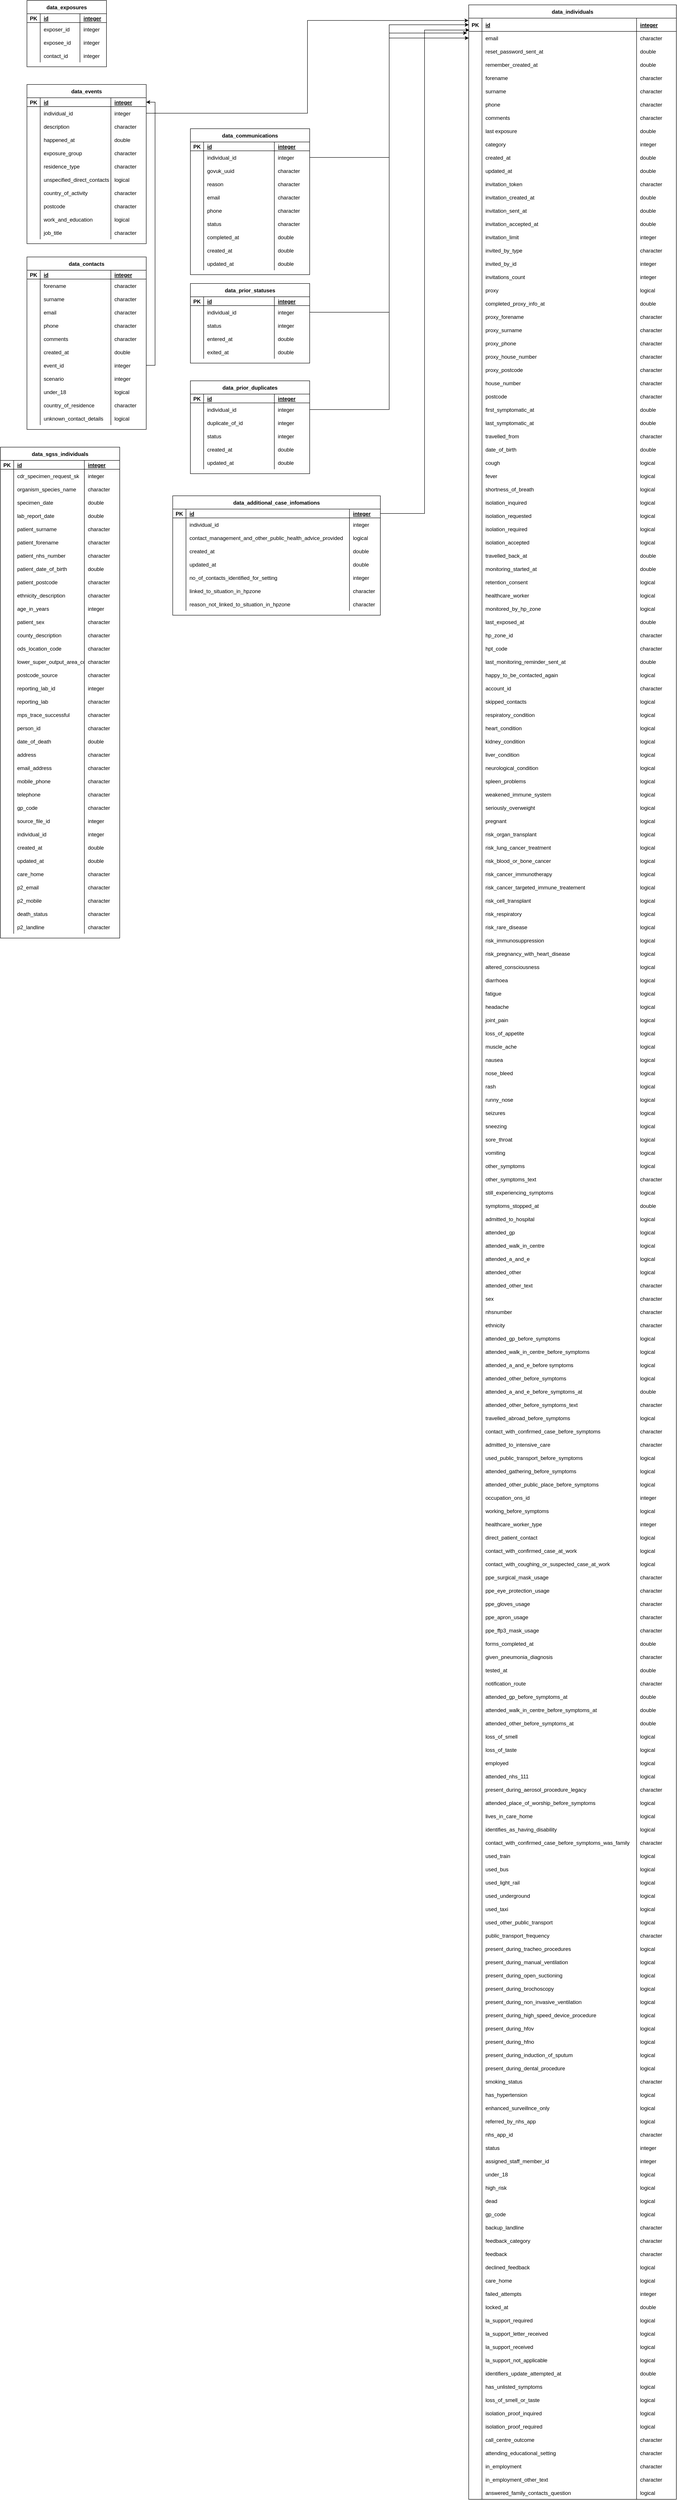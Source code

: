 <mxfile version="13.4.5" type="github">
  <diagram id="yHCWmKSbXsdyhyYN0CPh" name="Page-1">
    <mxGraphModel dx="1790" dy="1606" grid="1" gridSize="10" guides="1" tooltips="1" connect="1" arrows="1" fold="1" page="1" pageScale="1" pageWidth="2339" pageHeight="5800" math="0" shadow="0">
      <root>
        <mxCell id="0" />
        <mxCell id="1" parent="0" />
        <mxCell id="xirZuzfYQTVXYPE7NxKs-158" value="data_exposures" style="shape=table;startSize=30;container=1;collapsible=1;childLayout=tableLayout;fixedRows=1;rowLines=0;fontStyle=1;align=center;resizeLast=1;" vertex="1" parent="1">
          <mxGeometry x="270" y="70" width="180" height="150" as="geometry" />
        </mxCell>
        <mxCell id="xirZuzfYQTVXYPE7NxKs-159" value="" style="shape=partialRectangle;collapsible=0;dropTarget=0;pointerEvents=0;fillColor=none;top=0;left=0;bottom=1;right=0;points=[[0,0.5],[1,0.5]];portConstraint=eastwest;" vertex="1" parent="xirZuzfYQTVXYPE7NxKs-158">
          <mxGeometry y="30" width="180" height="20" as="geometry" />
        </mxCell>
        <mxCell id="xirZuzfYQTVXYPE7NxKs-160" value="PK" style="shape=partialRectangle;connectable=0;fillColor=none;top=0;left=0;bottom=0;right=0;fontStyle=1;overflow=hidden;" vertex="1" parent="xirZuzfYQTVXYPE7NxKs-159">
          <mxGeometry width="30" height="20" as="geometry" />
        </mxCell>
        <mxCell id="xirZuzfYQTVXYPE7NxKs-161" value="id" style="shape=partialRectangle;connectable=0;fillColor=none;top=0;left=0;bottom=0;right=0;align=left;spacingLeft=6;fontStyle=5;overflow=hidden;" vertex="1" parent="xirZuzfYQTVXYPE7NxKs-159">
          <mxGeometry x="30" width="90" height="20" as="geometry" />
        </mxCell>
        <mxCell id="xirZuzfYQTVXYPE7NxKs-171" value="integer" style="shape=partialRectangle;connectable=0;fillColor=none;top=0;left=0;bottom=0;right=0;align=left;spacingLeft=6;fontStyle=5;overflow=hidden;" vertex="1" parent="xirZuzfYQTVXYPE7NxKs-159">
          <mxGeometry x="120" width="60" height="20" as="geometry" />
        </mxCell>
        <mxCell id="xirZuzfYQTVXYPE7NxKs-162" value="" style="shape=partialRectangle;collapsible=0;dropTarget=0;pointerEvents=0;fillColor=none;top=0;left=0;bottom=0;right=0;points=[[0,0.5],[1,0.5]];portConstraint=eastwest;" vertex="1" parent="xirZuzfYQTVXYPE7NxKs-158">
          <mxGeometry y="50" width="180" height="30" as="geometry" />
        </mxCell>
        <mxCell id="xirZuzfYQTVXYPE7NxKs-163" value="" style="shape=partialRectangle;connectable=0;fillColor=none;top=0;left=0;bottom=0;right=0;editable=1;overflow=hidden;" vertex="1" parent="xirZuzfYQTVXYPE7NxKs-162">
          <mxGeometry width="30" height="30" as="geometry" />
        </mxCell>
        <mxCell id="xirZuzfYQTVXYPE7NxKs-164" value="exposer_id" style="shape=partialRectangle;connectable=0;fillColor=none;top=0;left=0;bottom=0;right=0;align=left;spacingLeft=6;overflow=hidden;" vertex="1" parent="xirZuzfYQTVXYPE7NxKs-162">
          <mxGeometry x="30" width="90" height="30" as="geometry" />
        </mxCell>
        <mxCell id="xirZuzfYQTVXYPE7NxKs-172" value="integer" style="shape=partialRectangle;connectable=0;fillColor=none;top=0;left=0;bottom=0;right=0;align=left;spacingLeft=6;overflow=hidden;" vertex="1" parent="xirZuzfYQTVXYPE7NxKs-162">
          <mxGeometry x="120" width="60" height="30" as="geometry" />
        </mxCell>
        <mxCell id="xirZuzfYQTVXYPE7NxKs-165" value="" style="shape=partialRectangle;collapsible=0;dropTarget=0;pointerEvents=0;fillColor=none;top=0;left=0;bottom=0;right=0;points=[[0,0.5],[1,0.5]];portConstraint=eastwest;" vertex="1" parent="xirZuzfYQTVXYPE7NxKs-158">
          <mxGeometry y="80" width="180" height="30" as="geometry" />
        </mxCell>
        <mxCell id="xirZuzfYQTVXYPE7NxKs-166" value="" style="shape=partialRectangle;connectable=0;fillColor=none;top=0;left=0;bottom=0;right=0;editable=1;overflow=hidden;" vertex="1" parent="xirZuzfYQTVXYPE7NxKs-165">
          <mxGeometry width="30" height="30" as="geometry" />
        </mxCell>
        <mxCell id="xirZuzfYQTVXYPE7NxKs-167" value="exposee_id" style="shape=partialRectangle;connectable=0;fillColor=none;top=0;left=0;bottom=0;right=0;align=left;spacingLeft=6;overflow=hidden;" vertex="1" parent="xirZuzfYQTVXYPE7NxKs-165">
          <mxGeometry x="30" width="90" height="30" as="geometry" />
        </mxCell>
        <mxCell id="xirZuzfYQTVXYPE7NxKs-173" value="integer" style="shape=partialRectangle;connectable=0;fillColor=none;top=0;left=0;bottom=0;right=0;align=left;spacingLeft=6;overflow=hidden;" vertex="1" parent="xirZuzfYQTVXYPE7NxKs-165">
          <mxGeometry x="120" width="60" height="30" as="geometry" />
        </mxCell>
        <mxCell id="xirZuzfYQTVXYPE7NxKs-168" value="" style="shape=partialRectangle;collapsible=0;dropTarget=0;pointerEvents=0;fillColor=none;top=0;left=0;bottom=0;right=0;points=[[0,0.5],[1,0.5]];portConstraint=eastwest;" vertex="1" parent="xirZuzfYQTVXYPE7NxKs-158">
          <mxGeometry y="110" width="180" height="30" as="geometry" />
        </mxCell>
        <mxCell id="xirZuzfYQTVXYPE7NxKs-169" value="" style="shape=partialRectangle;connectable=0;fillColor=none;top=0;left=0;bottom=0;right=0;editable=1;overflow=hidden;" vertex="1" parent="xirZuzfYQTVXYPE7NxKs-168">
          <mxGeometry width="30" height="30" as="geometry" />
        </mxCell>
        <mxCell id="xirZuzfYQTVXYPE7NxKs-170" value="contact_id" style="shape=partialRectangle;connectable=0;fillColor=none;top=0;left=0;bottom=0;right=0;align=left;spacingLeft=6;overflow=hidden;" vertex="1" parent="xirZuzfYQTVXYPE7NxKs-168">
          <mxGeometry x="30" width="90" height="30" as="geometry" />
        </mxCell>
        <mxCell id="xirZuzfYQTVXYPE7NxKs-174" value="integer" style="shape=partialRectangle;connectable=0;fillColor=none;top=0;left=0;bottom=0;right=0;align=left;spacingLeft=6;overflow=hidden;" vertex="1" parent="xirZuzfYQTVXYPE7NxKs-168">
          <mxGeometry x="120" width="60" height="30" as="geometry" />
        </mxCell>
        <mxCell id="xirZuzfYQTVXYPE7NxKs-175" value="data_events" style="shape=table;startSize=30;container=1;collapsible=1;childLayout=tableLayout;fixedRows=1;rowLines=0;fontStyle=1;align=center;resizeLast=1;" vertex="1" parent="1">
          <mxGeometry x="270" y="260" width="270" height="360" as="geometry" />
        </mxCell>
        <mxCell id="xirZuzfYQTVXYPE7NxKs-176" value="" style="shape=partialRectangle;collapsible=0;dropTarget=0;pointerEvents=0;fillColor=none;top=0;left=0;bottom=1;right=0;points=[[0,0.5],[1,0.5]];portConstraint=eastwest;" vertex="1" parent="xirZuzfYQTVXYPE7NxKs-175">
          <mxGeometry y="30" width="270" height="20" as="geometry" />
        </mxCell>
        <mxCell id="xirZuzfYQTVXYPE7NxKs-177" value="PK" style="shape=partialRectangle;connectable=0;fillColor=none;top=0;left=0;bottom=0;right=0;fontStyle=1;overflow=hidden;" vertex="1" parent="xirZuzfYQTVXYPE7NxKs-176">
          <mxGeometry width="30" height="20" as="geometry" />
        </mxCell>
        <mxCell id="xirZuzfYQTVXYPE7NxKs-178" value="id" style="shape=partialRectangle;connectable=0;fillColor=none;top=0;left=0;bottom=0;right=0;align=left;spacingLeft=6;fontStyle=5;overflow=hidden;" vertex="1" parent="xirZuzfYQTVXYPE7NxKs-176">
          <mxGeometry x="30" width="160" height="20" as="geometry" />
        </mxCell>
        <mxCell id="xirZuzfYQTVXYPE7NxKs-179" value="integer" style="shape=partialRectangle;connectable=0;fillColor=none;top=0;left=0;bottom=0;right=0;align=left;spacingLeft=6;fontStyle=5;overflow=hidden;" vertex="1" parent="xirZuzfYQTVXYPE7NxKs-176">
          <mxGeometry x="190" width="80" height="20" as="geometry" />
        </mxCell>
        <mxCell id="xirZuzfYQTVXYPE7NxKs-180" value="" style="shape=partialRectangle;collapsible=0;dropTarget=0;pointerEvents=0;fillColor=none;top=0;left=0;bottom=0;right=0;points=[[0,0.5],[1,0.5]];portConstraint=eastwest;" vertex="1" parent="xirZuzfYQTVXYPE7NxKs-175">
          <mxGeometry y="50" width="270" height="30" as="geometry" />
        </mxCell>
        <mxCell id="xirZuzfYQTVXYPE7NxKs-181" value="" style="shape=partialRectangle;connectable=0;fillColor=none;top=0;left=0;bottom=0;right=0;editable=1;overflow=hidden;" vertex="1" parent="xirZuzfYQTVXYPE7NxKs-180">
          <mxGeometry width="30" height="30" as="geometry" />
        </mxCell>
        <mxCell id="xirZuzfYQTVXYPE7NxKs-182" value="individual_id" style="shape=partialRectangle;connectable=0;fillColor=none;top=0;left=0;bottom=0;right=0;align=left;spacingLeft=6;overflow=hidden;" vertex="1" parent="xirZuzfYQTVXYPE7NxKs-180">
          <mxGeometry x="30" width="160" height="30" as="geometry" />
        </mxCell>
        <mxCell id="xirZuzfYQTVXYPE7NxKs-183" value="integer" style="shape=partialRectangle;connectable=0;fillColor=none;top=0;left=0;bottom=0;right=0;align=left;spacingLeft=6;overflow=hidden;" vertex="1" parent="xirZuzfYQTVXYPE7NxKs-180">
          <mxGeometry x="190" width="80" height="30" as="geometry" />
        </mxCell>
        <mxCell id="xirZuzfYQTVXYPE7NxKs-184" value="" style="shape=partialRectangle;collapsible=0;dropTarget=0;pointerEvents=0;fillColor=none;top=0;left=0;bottom=0;right=0;points=[[0,0.5],[1,0.5]];portConstraint=eastwest;" vertex="1" parent="xirZuzfYQTVXYPE7NxKs-175">
          <mxGeometry y="80" width="270" height="30" as="geometry" />
        </mxCell>
        <mxCell id="xirZuzfYQTVXYPE7NxKs-185" value="" style="shape=partialRectangle;connectable=0;fillColor=none;top=0;left=0;bottom=0;right=0;editable=1;overflow=hidden;" vertex="1" parent="xirZuzfYQTVXYPE7NxKs-184">
          <mxGeometry width="30" height="30" as="geometry" />
        </mxCell>
        <mxCell id="xirZuzfYQTVXYPE7NxKs-186" value="description" style="shape=partialRectangle;connectable=0;fillColor=none;top=0;left=0;bottom=0;right=0;align=left;spacingLeft=6;overflow=hidden;" vertex="1" parent="xirZuzfYQTVXYPE7NxKs-184">
          <mxGeometry x="30" width="160" height="30" as="geometry" />
        </mxCell>
        <mxCell id="xirZuzfYQTVXYPE7NxKs-187" value="character" style="shape=partialRectangle;connectable=0;fillColor=none;top=0;left=0;bottom=0;right=0;align=left;spacingLeft=6;overflow=hidden;" vertex="1" parent="xirZuzfYQTVXYPE7NxKs-184">
          <mxGeometry x="190" width="80" height="30" as="geometry" />
        </mxCell>
        <mxCell id="xirZuzfYQTVXYPE7NxKs-188" value="" style="shape=partialRectangle;collapsible=0;dropTarget=0;pointerEvents=0;fillColor=none;top=0;left=0;bottom=0;right=0;points=[[0,0.5],[1,0.5]];portConstraint=eastwest;" vertex="1" parent="xirZuzfYQTVXYPE7NxKs-175">
          <mxGeometry y="110" width="270" height="30" as="geometry" />
        </mxCell>
        <mxCell id="xirZuzfYQTVXYPE7NxKs-189" value="" style="shape=partialRectangle;connectable=0;fillColor=none;top=0;left=0;bottom=0;right=0;editable=1;overflow=hidden;" vertex="1" parent="xirZuzfYQTVXYPE7NxKs-188">
          <mxGeometry width="30" height="30" as="geometry" />
        </mxCell>
        <mxCell id="xirZuzfYQTVXYPE7NxKs-190" value="happened_at" style="shape=partialRectangle;connectable=0;fillColor=none;top=0;left=0;bottom=0;right=0;align=left;spacingLeft=6;overflow=hidden;" vertex="1" parent="xirZuzfYQTVXYPE7NxKs-188">
          <mxGeometry x="30" width="160" height="30" as="geometry" />
        </mxCell>
        <mxCell id="xirZuzfYQTVXYPE7NxKs-191" value="double" style="shape=partialRectangle;connectable=0;fillColor=none;top=0;left=0;bottom=0;right=0;align=left;spacingLeft=6;overflow=hidden;" vertex="1" parent="xirZuzfYQTVXYPE7NxKs-188">
          <mxGeometry x="190" width="80" height="30" as="geometry" />
        </mxCell>
        <mxCell id="xirZuzfYQTVXYPE7NxKs-208" style="shape=partialRectangle;collapsible=0;dropTarget=0;pointerEvents=0;fillColor=none;top=0;left=0;bottom=0;right=0;points=[[0,0.5],[1,0.5]];portConstraint=eastwest;" vertex="1" parent="xirZuzfYQTVXYPE7NxKs-175">
          <mxGeometry y="140" width="270" height="30" as="geometry" />
        </mxCell>
        <mxCell id="xirZuzfYQTVXYPE7NxKs-209" style="shape=partialRectangle;connectable=0;fillColor=none;top=0;left=0;bottom=0;right=0;editable=1;overflow=hidden;" vertex="1" parent="xirZuzfYQTVXYPE7NxKs-208">
          <mxGeometry width="30" height="30" as="geometry" />
        </mxCell>
        <mxCell id="xirZuzfYQTVXYPE7NxKs-210" value="exposure_group" style="shape=partialRectangle;connectable=0;fillColor=none;top=0;left=0;bottom=0;right=0;align=left;spacingLeft=6;overflow=hidden;" vertex="1" parent="xirZuzfYQTVXYPE7NxKs-208">
          <mxGeometry x="30" width="160" height="30" as="geometry" />
        </mxCell>
        <mxCell id="xirZuzfYQTVXYPE7NxKs-211" value="character" style="shape=partialRectangle;connectable=0;fillColor=none;top=0;left=0;bottom=0;right=0;align=left;spacingLeft=6;overflow=hidden;" vertex="1" parent="xirZuzfYQTVXYPE7NxKs-208">
          <mxGeometry x="190" width="80" height="30" as="geometry" />
        </mxCell>
        <mxCell id="xirZuzfYQTVXYPE7NxKs-204" style="shape=partialRectangle;collapsible=0;dropTarget=0;pointerEvents=0;fillColor=none;top=0;left=0;bottom=0;right=0;points=[[0,0.5],[1,0.5]];portConstraint=eastwest;" vertex="1" parent="xirZuzfYQTVXYPE7NxKs-175">
          <mxGeometry y="170" width="270" height="30" as="geometry" />
        </mxCell>
        <mxCell id="xirZuzfYQTVXYPE7NxKs-205" style="shape=partialRectangle;connectable=0;fillColor=none;top=0;left=0;bottom=0;right=0;editable=1;overflow=hidden;" vertex="1" parent="xirZuzfYQTVXYPE7NxKs-204">
          <mxGeometry width="30" height="30" as="geometry" />
        </mxCell>
        <mxCell id="xirZuzfYQTVXYPE7NxKs-206" value="residence_type" style="shape=partialRectangle;connectable=0;fillColor=none;top=0;left=0;bottom=0;right=0;align=left;spacingLeft=6;overflow=hidden;" vertex="1" parent="xirZuzfYQTVXYPE7NxKs-204">
          <mxGeometry x="30" width="160" height="30" as="geometry" />
        </mxCell>
        <mxCell id="xirZuzfYQTVXYPE7NxKs-207" value="character" style="shape=partialRectangle;connectable=0;fillColor=none;top=0;left=0;bottom=0;right=0;align=left;spacingLeft=6;overflow=hidden;" vertex="1" parent="xirZuzfYQTVXYPE7NxKs-204">
          <mxGeometry x="190" width="80" height="30" as="geometry" />
        </mxCell>
        <mxCell id="xirZuzfYQTVXYPE7NxKs-200" style="shape=partialRectangle;collapsible=0;dropTarget=0;pointerEvents=0;fillColor=none;top=0;left=0;bottom=0;right=0;points=[[0,0.5],[1,0.5]];portConstraint=eastwest;" vertex="1" parent="xirZuzfYQTVXYPE7NxKs-175">
          <mxGeometry y="200" width="270" height="30" as="geometry" />
        </mxCell>
        <mxCell id="xirZuzfYQTVXYPE7NxKs-201" style="shape=partialRectangle;connectable=0;fillColor=none;top=0;left=0;bottom=0;right=0;editable=1;overflow=hidden;" vertex="1" parent="xirZuzfYQTVXYPE7NxKs-200">
          <mxGeometry width="30" height="30" as="geometry" />
        </mxCell>
        <mxCell id="xirZuzfYQTVXYPE7NxKs-202" value="unspecified_direct_contacts" style="shape=partialRectangle;connectable=0;fillColor=none;top=0;left=0;bottom=0;right=0;align=left;spacingLeft=6;overflow=hidden;" vertex="1" parent="xirZuzfYQTVXYPE7NxKs-200">
          <mxGeometry x="30" width="160" height="30" as="geometry" />
        </mxCell>
        <mxCell id="xirZuzfYQTVXYPE7NxKs-203" value="logical" style="shape=partialRectangle;connectable=0;fillColor=none;top=0;left=0;bottom=0;right=0;align=left;spacingLeft=6;overflow=hidden;" vertex="1" parent="xirZuzfYQTVXYPE7NxKs-200">
          <mxGeometry x="190" width="80" height="30" as="geometry" />
        </mxCell>
        <mxCell id="xirZuzfYQTVXYPE7NxKs-196" style="shape=partialRectangle;collapsible=0;dropTarget=0;pointerEvents=0;fillColor=none;top=0;left=0;bottom=0;right=0;points=[[0,0.5],[1,0.5]];portConstraint=eastwest;" vertex="1" parent="xirZuzfYQTVXYPE7NxKs-175">
          <mxGeometry y="230" width="270" height="30" as="geometry" />
        </mxCell>
        <mxCell id="xirZuzfYQTVXYPE7NxKs-197" style="shape=partialRectangle;connectable=0;fillColor=none;top=0;left=0;bottom=0;right=0;editable=1;overflow=hidden;" vertex="1" parent="xirZuzfYQTVXYPE7NxKs-196">
          <mxGeometry width="30" height="30" as="geometry" />
        </mxCell>
        <mxCell id="xirZuzfYQTVXYPE7NxKs-198" value="country_of_activity" style="shape=partialRectangle;connectable=0;fillColor=none;top=0;left=0;bottom=0;right=0;align=left;spacingLeft=6;overflow=hidden;" vertex="1" parent="xirZuzfYQTVXYPE7NxKs-196">
          <mxGeometry x="30" width="160" height="30" as="geometry" />
        </mxCell>
        <mxCell id="xirZuzfYQTVXYPE7NxKs-199" value="character" style="shape=partialRectangle;connectable=0;fillColor=none;top=0;left=0;bottom=0;right=0;align=left;spacingLeft=6;overflow=hidden;" vertex="1" parent="xirZuzfYQTVXYPE7NxKs-196">
          <mxGeometry x="190" width="80" height="30" as="geometry" />
        </mxCell>
        <mxCell id="xirZuzfYQTVXYPE7NxKs-192" style="shape=partialRectangle;collapsible=0;dropTarget=0;pointerEvents=0;fillColor=none;top=0;left=0;bottom=0;right=0;points=[[0,0.5],[1,0.5]];portConstraint=eastwest;" vertex="1" parent="xirZuzfYQTVXYPE7NxKs-175">
          <mxGeometry y="260" width="270" height="30" as="geometry" />
        </mxCell>
        <mxCell id="xirZuzfYQTVXYPE7NxKs-193" style="shape=partialRectangle;connectable=0;fillColor=none;top=0;left=0;bottom=0;right=0;editable=1;overflow=hidden;" vertex="1" parent="xirZuzfYQTVXYPE7NxKs-192">
          <mxGeometry width="30" height="30" as="geometry" />
        </mxCell>
        <mxCell id="xirZuzfYQTVXYPE7NxKs-194" value="postcode" style="shape=partialRectangle;connectable=0;fillColor=none;top=0;left=0;bottom=0;right=0;align=left;spacingLeft=6;overflow=hidden;" vertex="1" parent="xirZuzfYQTVXYPE7NxKs-192">
          <mxGeometry x="30" width="160" height="30" as="geometry" />
        </mxCell>
        <mxCell id="xirZuzfYQTVXYPE7NxKs-195" value="character" style="shape=partialRectangle;connectable=0;fillColor=none;top=0;left=0;bottom=0;right=0;align=left;spacingLeft=6;overflow=hidden;" vertex="1" parent="xirZuzfYQTVXYPE7NxKs-192">
          <mxGeometry x="190" width="80" height="30" as="geometry" />
        </mxCell>
        <mxCell id="xirZuzfYQTVXYPE7NxKs-220" style="shape=partialRectangle;collapsible=0;dropTarget=0;pointerEvents=0;fillColor=none;top=0;left=0;bottom=0;right=0;points=[[0,0.5],[1,0.5]];portConstraint=eastwest;" vertex="1" parent="xirZuzfYQTVXYPE7NxKs-175">
          <mxGeometry y="290" width="270" height="30" as="geometry" />
        </mxCell>
        <mxCell id="xirZuzfYQTVXYPE7NxKs-221" style="shape=partialRectangle;connectable=0;fillColor=none;top=0;left=0;bottom=0;right=0;editable=1;overflow=hidden;" vertex="1" parent="xirZuzfYQTVXYPE7NxKs-220">
          <mxGeometry width="30" height="30" as="geometry" />
        </mxCell>
        <mxCell id="xirZuzfYQTVXYPE7NxKs-222" value="work_and_education" style="shape=partialRectangle;connectable=0;fillColor=none;top=0;left=0;bottom=0;right=0;align=left;spacingLeft=6;overflow=hidden;" vertex="1" parent="xirZuzfYQTVXYPE7NxKs-220">
          <mxGeometry x="30" width="160" height="30" as="geometry" />
        </mxCell>
        <mxCell id="xirZuzfYQTVXYPE7NxKs-223" value="logical" style="shape=partialRectangle;connectable=0;fillColor=none;top=0;left=0;bottom=0;right=0;align=left;spacingLeft=6;overflow=hidden;" vertex="1" parent="xirZuzfYQTVXYPE7NxKs-220">
          <mxGeometry x="190" width="80" height="30" as="geometry" />
        </mxCell>
        <mxCell id="xirZuzfYQTVXYPE7NxKs-216" style="shape=partialRectangle;collapsible=0;dropTarget=0;pointerEvents=0;fillColor=none;top=0;left=0;bottom=0;right=0;points=[[0,0.5],[1,0.5]];portConstraint=eastwest;" vertex="1" parent="xirZuzfYQTVXYPE7NxKs-175">
          <mxGeometry y="320" width="270" height="30" as="geometry" />
        </mxCell>
        <mxCell id="xirZuzfYQTVXYPE7NxKs-217" style="shape=partialRectangle;connectable=0;fillColor=none;top=0;left=0;bottom=0;right=0;editable=1;overflow=hidden;" vertex="1" parent="xirZuzfYQTVXYPE7NxKs-216">
          <mxGeometry width="30" height="30" as="geometry" />
        </mxCell>
        <mxCell id="xirZuzfYQTVXYPE7NxKs-218" value="job_title" style="shape=partialRectangle;connectable=0;fillColor=none;top=0;left=0;bottom=0;right=0;align=left;spacingLeft=6;overflow=hidden;" vertex="1" parent="xirZuzfYQTVXYPE7NxKs-216">
          <mxGeometry x="30" width="160" height="30" as="geometry" />
        </mxCell>
        <mxCell id="xirZuzfYQTVXYPE7NxKs-219" value="character" style="shape=partialRectangle;connectable=0;fillColor=none;top=0;left=0;bottom=0;right=0;align=left;spacingLeft=6;overflow=hidden;" vertex="1" parent="xirZuzfYQTVXYPE7NxKs-216">
          <mxGeometry x="190" width="80" height="30" as="geometry" />
        </mxCell>
        <mxCell id="xirZuzfYQTVXYPE7NxKs-224" value="data_contacts" style="shape=table;startSize=30;container=1;collapsible=1;childLayout=tableLayout;fixedRows=1;rowLines=0;fontStyle=1;align=center;resizeLast=1;" vertex="1" parent="1">
          <mxGeometry x="270" y="650" width="270" height="390" as="geometry" />
        </mxCell>
        <mxCell id="xirZuzfYQTVXYPE7NxKs-225" value="" style="shape=partialRectangle;collapsible=0;dropTarget=0;pointerEvents=0;fillColor=none;top=0;left=0;bottom=1;right=0;points=[[0,0.5],[1,0.5]];portConstraint=eastwest;" vertex="1" parent="xirZuzfYQTVXYPE7NxKs-224">
          <mxGeometry y="30" width="270" height="20" as="geometry" />
        </mxCell>
        <mxCell id="xirZuzfYQTVXYPE7NxKs-226" value="PK" style="shape=partialRectangle;connectable=0;fillColor=none;top=0;left=0;bottom=0;right=0;fontStyle=1;overflow=hidden;" vertex="1" parent="xirZuzfYQTVXYPE7NxKs-225">
          <mxGeometry width="30" height="20" as="geometry" />
        </mxCell>
        <mxCell id="xirZuzfYQTVXYPE7NxKs-227" value="id" style="shape=partialRectangle;connectable=0;fillColor=none;top=0;left=0;bottom=0;right=0;align=left;spacingLeft=6;fontStyle=5;overflow=hidden;" vertex="1" parent="xirZuzfYQTVXYPE7NxKs-225">
          <mxGeometry x="30" width="160" height="20" as="geometry" />
        </mxCell>
        <mxCell id="xirZuzfYQTVXYPE7NxKs-228" value="integer" style="shape=partialRectangle;connectable=0;fillColor=none;top=0;left=0;bottom=0;right=0;align=left;spacingLeft=6;fontStyle=5;overflow=hidden;" vertex="1" parent="xirZuzfYQTVXYPE7NxKs-225">
          <mxGeometry x="190" width="80" height="20" as="geometry" />
        </mxCell>
        <mxCell id="xirZuzfYQTVXYPE7NxKs-229" value="" style="shape=partialRectangle;collapsible=0;dropTarget=0;pointerEvents=0;fillColor=none;top=0;left=0;bottom=0;right=0;points=[[0,0.5],[1,0.5]];portConstraint=eastwest;" vertex="1" parent="xirZuzfYQTVXYPE7NxKs-224">
          <mxGeometry y="50" width="270" height="30" as="geometry" />
        </mxCell>
        <mxCell id="xirZuzfYQTVXYPE7NxKs-230" value="" style="shape=partialRectangle;connectable=0;fillColor=none;top=0;left=0;bottom=0;right=0;editable=1;overflow=hidden;" vertex="1" parent="xirZuzfYQTVXYPE7NxKs-229">
          <mxGeometry width="30" height="30" as="geometry" />
        </mxCell>
        <mxCell id="xirZuzfYQTVXYPE7NxKs-231" value="forename" style="shape=partialRectangle;connectable=0;fillColor=none;top=0;left=0;bottom=0;right=0;align=left;spacingLeft=6;overflow=hidden;" vertex="1" parent="xirZuzfYQTVXYPE7NxKs-229">
          <mxGeometry x="30" width="160" height="30" as="geometry" />
        </mxCell>
        <mxCell id="xirZuzfYQTVXYPE7NxKs-232" value="character" style="shape=partialRectangle;connectable=0;fillColor=none;top=0;left=0;bottom=0;right=0;align=left;spacingLeft=6;overflow=hidden;" vertex="1" parent="xirZuzfYQTVXYPE7NxKs-229">
          <mxGeometry x="190" width="80" height="30" as="geometry" />
        </mxCell>
        <mxCell id="xirZuzfYQTVXYPE7NxKs-233" value="" style="shape=partialRectangle;collapsible=0;dropTarget=0;pointerEvents=0;fillColor=none;top=0;left=0;bottom=0;right=0;points=[[0,0.5],[1,0.5]];portConstraint=eastwest;" vertex="1" parent="xirZuzfYQTVXYPE7NxKs-224">
          <mxGeometry y="80" width="270" height="30" as="geometry" />
        </mxCell>
        <mxCell id="xirZuzfYQTVXYPE7NxKs-234" value="" style="shape=partialRectangle;connectable=0;fillColor=none;top=0;left=0;bottom=0;right=0;editable=1;overflow=hidden;" vertex="1" parent="xirZuzfYQTVXYPE7NxKs-233">
          <mxGeometry width="30" height="30" as="geometry" />
        </mxCell>
        <mxCell id="xirZuzfYQTVXYPE7NxKs-235" value="surname" style="shape=partialRectangle;connectable=0;fillColor=none;top=0;left=0;bottom=0;right=0;align=left;spacingLeft=6;overflow=hidden;" vertex="1" parent="xirZuzfYQTVXYPE7NxKs-233">
          <mxGeometry x="30" width="160" height="30" as="geometry" />
        </mxCell>
        <mxCell id="xirZuzfYQTVXYPE7NxKs-236" value="character" style="shape=partialRectangle;connectable=0;fillColor=none;top=0;left=0;bottom=0;right=0;align=left;spacingLeft=6;overflow=hidden;" vertex="1" parent="xirZuzfYQTVXYPE7NxKs-233">
          <mxGeometry x="190" width="80" height="30" as="geometry" />
        </mxCell>
        <mxCell id="xirZuzfYQTVXYPE7NxKs-237" value="" style="shape=partialRectangle;collapsible=0;dropTarget=0;pointerEvents=0;fillColor=none;top=0;left=0;bottom=0;right=0;points=[[0,0.5],[1,0.5]];portConstraint=eastwest;" vertex="1" parent="xirZuzfYQTVXYPE7NxKs-224">
          <mxGeometry y="110" width="270" height="30" as="geometry" />
        </mxCell>
        <mxCell id="xirZuzfYQTVXYPE7NxKs-238" value="" style="shape=partialRectangle;connectable=0;fillColor=none;top=0;left=0;bottom=0;right=0;editable=1;overflow=hidden;" vertex="1" parent="xirZuzfYQTVXYPE7NxKs-237">
          <mxGeometry width="30" height="30" as="geometry" />
        </mxCell>
        <mxCell id="xirZuzfYQTVXYPE7NxKs-239" value="email" style="shape=partialRectangle;connectable=0;fillColor=none;top=0;left=0;bottom=0;right=0;align=left;spacingLeft=6;overflow=hidden;" vertex="1" parent="xirZuzfYQTVXYPE7NxKs-237">
          <mxGeometry x="30" width="160" height="30" as="geometry" />
        </mxCell>
        <mxCell id="xirZuzfYQTVXYPE7NxKs-240" value="character" style="shape=partialRectangle;connectable=0;fillColor=none;top=0;left=0;bottom=0;right=0;align=left;spacingLeft=6;overflow=hidden;" vertex="1" parent="xirZuzfYQTVXYPE7NxKs-237">
          <mxGeometry x="190" width="80" height="30" as="geometry" />
        </mxCell>
        <mxCell id="xirZuzfYQTVXYPE7NxKs-241" style="shape=partialRectangle;collapsible=0;dropTarget=0;pointerEvents=0;fillColor=none;top=0;left=0;bottom=0;right=0;points=[[0,0.5],[1,0.5]];portConstraint=eastwest;" vertex="1" parent="xirZuzfYQTVXYPE7NxKs-224">
          <mxGeometry y="140" width="270" height="30" as="geometry" />
        </mxCell>
        <mxCell id="xirZuzfYQTVXYPE7NxKs-242" style="shape=partialRectangle;connectable=0;fillColor=none;top=0;left=0;bottom=0;right=0;editable=1;overflow=hidden;" vertex="1" parent="xirZuzfYQTVXYPE7NxKs-241">
          <mxGeometry width="30" height="30" as="geometry" />
        </mxCell>
        <mxCell id="xirZuzfYQTVXYPE7NxKs-243" value="phone" style="shape=partialRectangle;connectable=0;fillColor=none;top=0;left=0;bottom=0;right=0;align=left;spacingLeft=6;overflow=hidden;" vertex="1" parent="xirZuzfYQTVXYPE7NxKs-241">
          <mxGeometry x="30" width="160" height="30" as="geometry" />
        </mxCell>
        <mxCell id="xirZuzfYQTVXYPE7NxKs-244" value="character" style="shape=partialRectangle;connectable=0;fillColor=none;top=0;left=0;bottom=0;right=0;align=left;spacingLeft=6;overflow=hidden;" vertex="1" parent="xirZuzfYQTVXYPE7NxKs-241">
          <mxGeometry x="190" width="80" height="30" as="geometry" />
        </mxCell>
        <mxCell id="xirZuzfYQTVXYPE7NxKs-245" style="shape=partialRectangle;collapsible=0;dropTarget=0;pointerEvents=0;fillColor=none;top=0;left=0;bottom=0;right=0;points=[[0,0.5],[1,0.5]];portConstraint=eastwest;" vertex="1" parent="xirZuzfYQTVXYPE7NxKs-224">
          <mxGeometry y="170" width="270" height="30" as="geometry" />
        </mxCell>
        <mxCell id="xirZuzfYQTVXYPE7NxKs-246" style="shape=partialRectangle;connectable=0;fillColor=none;top=0;left=0;bottom=0;right=0;editable=1;overflow=hidden;" vertex="1" parent="xirZuzfYQTVXYPE7NxKs-245">
          <mxGeometry width="30" height="30" as="geometry" />
        </mxCell>
        <mxCell id="xirZuzfYQTVXYPE7NxKs-247" value="comments" style="shape=partialRectangle;connectable=0;fillColor=none;top=0;left=0;bottom=0;right=0;align=left;spacingLeft=6;overflow=hidden;" vertex="1" parent="xirZuzfYQTVXYPE7NxKs-245">
          <mxGeometry x="30" width="160" height="30" as="geometry" />
        </mxCell>
        <mxCell id="xirZuzfYQTVXYPE7NxKs-248" value="character" style="shape=partialRectangle;connectable=0;fillColor=none;top=0;left=0;bottom=0;right=0;align=left;spacingLeft=6;overflow=hidden;" vertex="1" parent="xirZuzfYQTVXYPE7NxKs-245">
          <mxGeometry x="190" width="80" height="30" as="geometry" />
        </mxCell>
        <mxCell id="xirZuzfYQTVXYPE7NxKs-249" style="shape=partialRectangle;collapsible=0;dropTarget=0;pointerEvents=0;fillColor=none;top=0;left=0;bottom=0;right=0;points=[[0,0.5],[1,0.5]];portConstraint=eastwest;" vertex="1" parent="xirZuzfYQTVXYPE7NxKs-224">
          <mxGeometry y="200" width="270" height="30" as="geometry" />
        </mxCell>
        <mxCell id="xirZuzfYQTVXYPE7NxKs-250" style="shape=partialRectangle;connectable=0;fillColor=none;top=0;left=0;bottom=0;right=0;editable=1;overflow=hidden;" vertex="1" parent="xirZuzfYQTVXYPE7NxKs-249">
          <mxGeometry width="30" height="30" as="geometry" />
        </mxCell>
        <mxCell id="xirZuzfYQTVXYPE7NxKs-251" value="created_at" style="shape=partialRectangle;connectable=0;fillColor=none;top=0;left=0;bottom=0;right=0;align=left;spacingLeft=6;overflow=hidden;" vertex="1" parent="xirZuzfYQTVXYPE7NxKs-249">
          <mxGeometry x="30" width="160" height="30" as="geometry" />
        </mxCell>
        <mxCell id="xirZuzfYQTVXYPE7NxKs-252" value="double" style="shape=partialRectangle;connectable=0;fillColor=none;top=0;left=0;bottom=0;right=0;align=left;spacingLeft=6;overflow=hidden;" vertex="1" parent="xirZuzfYQTVXYPE7NxKs-249">
          <mxGeometry x="190" width="80" height="30" as="geometry" />
        </mxCell>
        <mxCell id="xirZuzfYQTVXYPE7NxKs-253" style="shape=partialRectangle;collapsible=0;dropTarget=0;pointerEvents=0;fillColor=none;top=0;left=0;bottom=0;right=0;points=[[0,0.5],[1,0.5]];portConstraint=eastwest;" vertex="1" parent="xirZuzfYQTVXYPE7NxKs-224">
          <mxGeometry y="230" width="270" height="30" as="geometry" />
        </mxCell>
        <mxCell id="xirZuzfYQTVXYPE7NxKs-254" style="shape=partialRectangle;connectable=0;fillColor=none;top=0;left=0;bottom=0;right=0;editable=1;overflow=hidden;" vertex="1" parent="xirZuzfYQTVXYPE7NxKs-253">
          <mxGeometry width="30" height="30" as="geometry" />
        </mxCell>
        <mxCell id="xirZuzfYQTVXYPE7NxKs-255" value="event_id" style="shape=partialRectangle;connectable=0;fillColor=none;top=0;left=0;bottom=0;right=0;align=left;spacingLeft=6;overflow=hidden;" vertex="1" parent="xirZuzfYQTVXYPE7NxKs-253">
          <mxGeometry x="30" width="160" height="30" as="geometry" />
        </mxCell>
        <mxCell id="xirZuzfYQTVXYPE7NxKs-256" value="integer" style="shape=partialRectangle;connectable=0;fillColor=none;top=0;left=0;bottom=0;right=0;align=left;spacingLeft=6;overflow=hidden;" vertex="1" parent="xirZuzfYQTVXYPE7NxKs-253">
          <mxGeometry x="190" width="80" height="30" as="geometry" />
        </mxCell>
        <mxCell id="xirZuzfYQTVXYPE7NxKs-257" style="shape=partialRectangle;collapsible=0;dropTarget=0;pointerEvents=0;fillColor=none;top=0;left=0;bottom=0;right=0;points=[[0,0.5],[1,0.5]];portConstraint=eastwest;" vertex="1" parent="xirZuzfYQTVXYPE7NxKs-224">
          <mxGeometry y="260" width="270" height="30" as="geometry" />
        </mxCell>
        <mxCell id="xirZuzfYQTVXYPE7NxKs-258" style="shape=partialRectangle;connectable=0;fillColor=none;top=0;left=0;bottom=0;right=0;editable=1;overflow=hidden;" vertex="1" parent="xirZuzfYQTVXYPE7NxKs-257">
          <mxGeometry width="30" height="30" as="geometry" />
        </mxCell>
        <mxCell id="xirZuzfYQTVXYPE7NxKs-259" value="scenario" style="shape=partialRectangle;connectable=0;fillColor=none;top=0;left=0;bottom=0;right=0;align=left;spacingLeft=6;overflow=hidden;" vertex="1" parent="xirZuzfYQTVXYPE7NxKs-257">
          <mxGeometry x="30" width="160" height="30" as="geometry" />
        </mxCell>
        <mxCell id="xirZuzfYQTVXYPE7NxKs-260" value="integer" style="shape=partialRectangle;connectable=0;fillColor=none;top=0;left=0;bottom=0;right=0;align=left;spacingLeft=6;overflow=hidden;" vertex="1" parent="xirZuzfYQTVXYPE7NxKs-257">
          <mxGeometry x="190" width="80" height="30" as="geometry" />
        </mxCell>
        <mxCell id="xirZuzfYQTVXYPE7NxKs-261" style="shape=partialRectangle;collapsible=0;dropTarget=0;pointerEvents=0;fillColor=none;top=0;left=0;bottom=0;right=0;points=[[0,0.5],[1,0.5]];portConstraint=eastwest;" vertex="1" parent="xirZuzfYQTVXYPE7NxKs-224">
          <mxGeometry y="290" width="270" height="30" as="geometry" />
        </mxCell>
        <mxCell id="xirZuzfYQTVXYPE7NxKs-262" style="shape=partialRectangle;connectable=0;fillColor=none;top=0;left=0;bottom=0;right=0;editable=1;overflow=hidden;" vertex="1" parent="xirZuzfYQTVXYPE7NxKs-261">
          <mxGeometry width="30" height="30" as="geometry" />
        </mxCell>
        <mxCell id="xirZuzfYQTVXYPE7NxKs-263" value="under_18" style="shape=partialRectangle;connectable=0;fillColor=none;top=0;left=0;bottom=0;right=0;align=left;spacingLeft=6;overflow=hidden;" vertex="1" parent="xirZuzfYQTVXYPE7NxKs-261">
          <mxGeometry x="30" width="160" height="30" as="geometry" />
        </mxCell>
        <mxCell id="xirZuzfYQTVXYPE7NxKs-264" value="logical" style="shape=partialRectangle;connectable=0;fillColor=none;top=0;left=0;bottom=0;right=0;align=left;spacingLeft=6;overflow=hidden;" vertex="1" parent="xirZuzfYQTVXYPE7NxKs-261">
          <mxGeometry x="190" width="80" height="30" as="geometry" />
        </mxCell>
        <mxCell id="xirZuzfYQTVXYPE7NxKs-265" style="shape=partialRectangle;collapsible=0;dropTarget=0;pointerEvents=0;fillColor=none;top=0;left=0;bottom=0;right=0;points=[[0,0.5],[1,0.5]];portConstraint=eastwest;" vertex="1" parent="xirZuzfYQTVXYPE7NxKs-224">
          <mxGeometry y="320" width="270" height="30" as="geometry" />
        </mxCell>
        <mxCell id="xirZuzfYQTVXYPE7NxKs-266" style="shape=partialRectangle;connectable=0;fillColor=none;top=0;left=0;bottom=0;right=0;editable=1;overflow=hidden;" vertex="1" parent="xirZuzfYQTVXYPE7NxKs-265">
          <mxGeometry width="30" height="30" as="geometry" />
        </mxCell>
        <mxCell id="xirZuzfYQTVXYPE7NxKs-267" value="country_of_residence" style="shape=partialRectangle;connectable=0;fillColor=none;top=0;left=0;bottom=0;right=0;align=left;spacingLeft=6;overflow=hidden;" vertex="1" parent="xirZuzfYQTVXYPE7NxKs-265">
          <mxGeometry x="30" width="160" height="30" as="geometry" />
        </mxCell>
        <mxCell id="xirZuzfYQTVXYPE7NxKs-268" value="character" style="shape=partialRectangle;connectable=0;fillColor=none;top=0;left=0;bottom=0;right=0;align=left;spacingLeft=6;overflow=hidden;" vertex="1" parent="xirZuzfYQTVXYPE7NxKs-265">
          <mxGeometry x="190" width="80" height="30" as="geometry" />
        </mxCell>
        <mxCell id="xirZuzfYQTVXYPE7NxKs-269" style="shape=partialRectangle;collapsible=0;dropTarget=0;pointerEvents=0;fillColor=none;top=0;left=0;bottom=0;right=0;points=[[0,0.5],[1,0.5]];portConstraint=eastwest;" vertex="1" parent="xirZuzfYQTVXYPE7NxKs-224">
          <mxGeometry y="350" width="270" height="30" as="geometry" />
        </mxCell>
        <mxCell id="xirZuzfYQTVXYPE7NxKs-270" style="shape=partialRectangle;connectable=0;fillColor=none;top=0;left=0;bottom=0;right=0;editable=1;overflow=hidden;" vertex="1" parent="xirZuzfYQTVXYPE7NxKs-269">
          <mxGeometry width="30" height="30" as="geometry" />
        </mxCell>
        <mxCell id="xirZuzfYQTVXYPE7NxKs-271" value="unknown_contact_details" style="shape=partialRectangle;connectable=0;fillColor=none;top=0;left=0;bottom=0;right=0;align=left;spacingLeft=6;overflow=hidden;" vertex="1" parent="xirZuzfYQTVXYPE7NxKs-269">
          <mxGeometry x="30" width="160" height="30" as="geometry" />
        </mxCell>
        <mxCell id="xirZuzfYQTVXYPE7NxKs-272" value="logical" style="shape=partialRectangle;connectable=0;fillColor=none;top=0;left=0;bottom=0;right=0;align=left;spacingLeft=6;overflow=hidden;" vertex="1" parent="xirZuzfYQTVXYPE7NxKs-269">
          <mxGeometry x="190" width="80" height="30" as="geometry" />
        </mxCell>
        <mxCell id="xirZuzfYQTVXYPE7NxKs-273" value="data_communications" style="shape=table;startSize=30;container=1;collapsible=1;childLayout=tableLayout;fixedRows=1;rowLines=0;fontStyle=1;align=center;resizeLast=1;" vertex="1" parent="1">
          <mxGeometry x="640" y="360" width="270" height="330" as="geometry" />
        </mxCell>
        <mxCell id="xirZuzfYQTVXYPE7NxKs-274" value="" style="shape=partialRectangle;collapsible=0;dropTarget=0;pointerEvents=0;fillColor=none;top=0;left=0;bottom=1;right=0;points=[[0,0.5],[1,0.5]];portConstraint=eastwest;" vertex="1" parent="xirZuzfYQTVXYPE7NxKs-273">
          <mxGeometry y="30" width="270" height="20" as="geometry" />
        </mxCell>
        <mxCell id="xirZuzfYQTVXYPE7NxKs-275" value="PK" style="shape=partialRectangle;connectable=0;fillColor=none;top=0;left=0;bottom=0;right=0;fontStyle=1;overflow=hidden;" vertex="1" parent="xirZuzfYQTVXYPE7NxKs-274">
          <mxGeometry width="30" height="20" as="geometry" />
        </mxCell>
        <mxCell id="xirZuzfYQTVXYPE7NxKs-276" value="id" style="shape=partialRectangle;connectable=0;fillColor=none;top=0;left=0;bottom=0;right=0;align=left;spacingLeft=6;fontStyle=5;overflow=hidden;" vertex="1" parent="xirZuzfYQTVXYPE7NxKs-274">
          <mxGeometry x="30" width="160" height="20" as="geometry" />
        </mxCell>
        <mxCell id="xirZuzfYQTVXYPE7NxKs-277" value="integer" style="shape=partialRectangle;connectable=0;fillColor=none;top=0;left=0;bottom=0;right=0;align=left;spacingLeft=6;fontStyle=5;overflow=hidden;" vertex="1" parent="xirZuzfYQTVXYPE7NxKs-274">
          <mxGeometry x="190" width="80" height="20" as="geometry" />
        </mxCell>
        <mxCell id="xirZuzfYQTVXYPE7NxKs-278" value="" style="shape=partialRectangle;collapsible=0;dropTarget=0;pointerEvents=0;fillColor=none;top=0;left=0;bottom=0;right=0;points=[[0,0.5],[1,0.5]];portConstraint=eastwest;" vertex="1" parent="xirZuzfYQTVXYPE7NxKs-273">
          <mxGeometry y="50" width="270" height="30" as="geometry" />
        </mxCell>
        <mxCell id="xirZuzfYQTVXYPE7NxKs-279" value="" style="shape=partialRectangle;connectable=0;fillColor=none;top=0;left=0;bottom=0;right=0;editable=1;overflow=hidden;" vertex="1" parent="xirZuzfYQTVXYPE7NxKs-278">
          <mxGeometry width="30" height="30" as="geometry" />
        </mxCell>
        <mxCell id="xirZuzfYQTVXYPE7NxKs-280" value="individual_id" style="shape=partialRectangle;connectable=0;fillColor=none;top=0;left=0;bottom=0;right=0;align=left;spacingLeft=6;overflow=hidden;" vertex="1" parent="xirZuzfYQTVXYPE7NxKs-278">
          <mxGeometry x="30" width="160" height="30" as="geometry" />
        </mxCell>
        <mxCell id="xirZuzfYQTVXYPE7NxKs-281" value="integer" style="shape=partialRectangle;connectable=0;fillColor=none;top=0;left=0;bottom=0;right=0;align=left;spacingLeft=6;overflow=hidden;" vertex="1" parent="xirZuzfYQTVXYPE7NxKs-278">
          <mxGeometry x="190" width="80" height="30" as="geometry" />
        </mxCell>
        <mxCell id="xirZuzfYQTVXYPE7NxKs-282" value="" style="shape=partialRectangle;collapsible=0;dropTarget=0;pointerEvents=0;fillColor=none;top=0;left=0;bottom=0;right=0;points=[[0,0.5],[1,0.5]];portConstraint=eastwest;" vertex="1" parent="xirZuzfYQTVXYPE7NxKs-273">
          <mxGeometry y="80" width="270" height="30" as="geometry" />
        </mxCell>
        <mxCell id="xirZuzfYQTVXYPE7NxKs-283" value="" style="shape=partialRectangle;connectable=0;fillColor=none;top=0;left=0;bottom=0;right=0;editable=1;overflow=hidden;" vertex="1" parent="xirZuzfYQTVXYPE7NxKs-282">
          <mxGeometry width="30" height="30" as="geometry" />
        </mxCell>
        <mxCell id="xirZuzfYQTVXYPE7NxKs-284" value="govuk_uuid" style="shape=partialRectangle;connectable=0;fillColor=none;top=0;left=0;bottom=0;right=0;align=left;spacingLeft=6;overflow=hidden;" vertex="1" parent="xirZuzfYQTVXYPE7NxKs-282">
          <mxGeometry x="30" width="160" height="30" as="geometry" />
        </mxCell>
        <mxCell id="xirZuzfYQTVXYPE7NxKs-285" value="character" style="shape=partialRectangle;connectable=0;fillColor=none;top=0;left=0;bottom=0;right=0;align=left;spacingLeft=6;overflow=hidden;" vertex="1" parent="xirZuzfYQTVXYPE7NxKs-282">
          <mxGeometry x="190" width="80" height="30" as="geometry" />
        </mxCell>
        <mxCell id="xirZuzfYQTVXYPE7NxKs-286" value="" style="shape=partialRectangle;collapsible=0;dropTarget=0;pointerEvents=0;fillColor=none;top=0;left=0;bottom=0;right=0;points=[[0,0.5],[1,0.5]];portConstraint=eastwest;" vertex="1" parent="xirZuzfYQTVXYPE7NxKs-273">
          <mxGeometry y="110" width="270" height="30" as="geometry" />
        </mxCell>
        <mxCell id="xirZuzfYQTVXYPE7NxKs-287" value="" style="shape=partialRectangle;connectable=0;fillColor=none;top=0;left=0;bottom=0;right=0;editable=1;overflow=hidden;" vertex="1" parent="xirZuzfYQTVXYPE7NxKs-286">
          <mxGeometry width="30" height="30" as="geometry" />
        </mxCell>
        <mxCell id="xirZuzfYQTVXYPE7NxKs-288" value="reason" style="shape=partialRectangle;connectable=0;fillColor=none;top=0;left=0;bottom=0;right=0;align=left;spacingLeft=6;overflow=hidden;" vertex="1" parent="xirZuzfYQTVXYPE7NxKs-286">
          <mxGeometry x="30" width="160" height="30" as="geometry" />
        </mxCell>
        <mxCell id="xirZuzfYQTVXYPE7NxKs-289" value="character" style="shape=partialRectangle;connectable=0;fillColor=none;top=0;left=0;bottom=0;right=0;align=left;spacingLeft=6;overflow=hidden;" vertex="1" parent="xirZuzfYQTVXYPE7NxKs-286">
          <mxGeometry x="190" width="80" height="30" as="geometry" />
        </mxCell>
        <mxCell id="xirZuzfYQTVXYPE7NxKs-290" style="shape=partialRectangle;collapsible=0;dropTarget=0;pointerEvents=0;fillColor=none;top=0;left=0;bottom=0;right=0;points=[[0,0.5],[1,0.5]];portConstraint=eastwest;" vertex="1" parent="xirZuzfYQTVXYPE7NxKs-273">
          <mxGeometry y="140" width="270" height="30" as="geometry" />
        </mxCell>
        <mxCell id="xirZuzfYQTVXYPE7NxKs-291" style="shape=partialRectangle;connectable=0;fillColor=none;top=0;left=0;bottom=0;right=0;editable=1;overflow=hidden;" vertex="1" parent="xirZuzfYQTVXYPE7NxKs-290">
          <mxGeometry width="30" height="30" as="geometry" />
        </mxCell>
        <mxCell id="xirZuzfYQTVXYPE7NxKs-292" value="email" style="shape=partialRectangle;connectable=0;fillColor=none;top=0;left=0;bottom=0;right=0;align=left;spacingLeft=6;overflow=hidden;" vertex="1" parent="xirZuzfYQTVXYPE7NxKs-290">
          <mxGeometry x="30" width="160" height="30" as="geometry" />
        </mxCell>
        <mxCell id="xirZuzfYQTVXYPE7NxKs-293" value="character" style="shape=partialRectangle;connectable=0;fillColor=none;top=0;left=0;bottom=0;right=0;align=left;spacingLeft=6;overflow=hidden;" vertex="1" parent="xirZuzfYQTVXYPE7NxKs-290">
          <mxGeometry x="190" width="80" height="30" as="geometry" />
        </mxCell>
        <mxCell id="xirZuzfYQTVXYPE7NxKs-294" style="shape=partialRectangle;collapsible=0;dropTarget=0;pointerEvents=0;fillColor=none;top=0;left=0;bottom=0;right=0;points=[[0,0.5],[1,0.5]];portConstraint=eastwest;" vertex="1" parent="xirZuzfYQTVXYPE7NxKs-273">
          <mxGeometry y="170" width="270" height="30" as="geometry" />
        </mxCell>
        <mxCell id="xirZuzfYQTVXYPE7NxKs-295" style="shape=partialRectangle;connectable=0;fillColor=none;top=0;left=0;bottom=0;right=0;editable=1;overflow=hidden;" vertex="1" parent="xirZuzfYQTVXYPE7NxKs-294">
          <mxGeometry width="30" height="30" as="geometry" />
        </mxCell>
        <mxCell id="xirZuzfYQTVXYPE7NxKs-296" value="phone" style="shape=partialRectangle;connectable=0;fillColor=none;top=0;left=0;bottom=0;right=0;align=left;spacingLeft=6;overflow=hidden;" vertex="1" parent="xirZuzfYQTVXYPE7NxKs-294">
          <mxGeometry x="30" width="160" height="30" as="geometry" />
        </mxCell>
        <mxCell id="xirZuzfYQTVXYPE7NxKs-297" value="character" style="shape=partialRectangle;connectable=0;fillColor=none;top=0;left=0;bottom=0;right=0;align=left;spacingLeft=6;overflow=hidden;" vertex="1" parent="xirZuzfYQTVXYPE7NxKs-294">
          <mxGeometry x="190" width="80" height="30" as="geometry" />
        </mxCell>
        <mxCell id="xirZuzfYQTVXYPE7NxKs-298" style="shape=partialRectangle;collapsible=0;dropTarget=0;pointerEvents=0;fillColor=none;top=0;left=0;bottom=0;right=0;points=[[0,0.5],[1,0.5]];portConstraint=eastwest;" vertex="1" parent="xirZuzfYQTVXYPE7NxKs-273">
          <mxGeometry y="200" width="270" height="30" as="geometry" />
        </mxCell>
        <mxCell id="xirZuzfYQTVXYPE7NxKs-299" style="shape=partialRectangle;connectable=0;fillColor=none;top=0;left=0;bottom=0;right=0;editable=1;overflow=hidden;" vertex="1" parent="xirZuzfYQTVXYPE7NxKs-298">
          <mxGeometry width="30" height="30" as="geometry" />
        </mxCell>
        <mxCell id="xirZuzfYQTVXYPE7NxKs-300" value="status" style="shape=partialRectangle;connectable=0;fillColor=none;top=0;left=0;bottom=0;right=0;align=left;spacingLeft=6;overflow=hidden;" vertex="1" parent="xirZuzfYQTVXYPE7NxKs-298">
          <mxGeometry x="30" width="160" height="30" as="geometry" />
        </mxCell>
        <mxCell id="xirZuzfYQTVXYPE7NxKs-301" value="character" style="shape=partialRectangle;connectable=0;fillColor=none;top=0;left=0;bottom=0;right=0;align=left;spacingLeft=6;overflow=hidden;" vertex="1" parent="xirZuzfYQTVXYPE7NxKs-298">
          <mxGeometry x="190" width="80" height="30" as="geometry" />
        </mxCell>
        <mxCell id="xirZuzfYQTVXYPE7NxKs-302" style="shape=partialRectangle;collapsible=0;dropTarget=0;pointerEvents=0;fillColor=none;top=0;left=0;bottom=0;right=0;points=[[0,0.5],[1,0.5]];portConstraint=eastwest;" vertex="1" parent="xirZuzfYQTVXYPE7NxKs-273">
          <mxGeometry y="230" width="270" height="30" as="geometry" />
        </mxCell>
        <mxCell id="xirZuzfYQTVXYPE7NxKs-303" style="shape=partialRectangle;connectable=0;fillColor=none;top=0;left=0;bottom=0;right=0;editable=1;overflow=hidden;" vertex="1" parent="xirZuzfYQTVXYPE7NxKs-302">
          <mxGeometry width="30" height="30" as="geometry" />
        </mxCell>
        <mxCell id="xirZuzfYQTVXYPE7NxKs-304" value="completed_at" style="shape=partialRectangle;connectable=0;fillColor=none;top=0;left=0;bottom=0;right=0;align=left;spacingLeft=6;overflow=hidden;" vertex="1" parent="xirZuzfYQTVXYPE7NxKs-302">
          <mxGeometry x="30" width="160" height="30" as="geometry" />
        </mxCell>
        <mxCell id="xirZuzfYQTVXYPE7NxKs-305" value="double" style="shape=partialRectangle;connectable=0;fillColor=none;top=0;left=0;bottom=0;right=0;align=left;spacingLeft=6;overflow=hidden;" vertex="1" parent="xirZuzfYQTVXYPE7NxKs-302">
          <mxGeometry x="190" width="80" height="30" as="geometry" />
        </mxCell>
        <mxCell id="xirZuzfYQTVXYPE7NxKs-306" style="shape=partialRectangle;collapsible=0;dropTarget=0;pointerEvents=0;fillColor=none;top=0;left=0;bottom=0;right=0;points=[[0,0.5],[1,0.5]];portConstraint=eastwest;" vertex="1" parent="xirZuzfYQTVXYPE7NxKs-273">
          <mxGeometry y="260" width="270" height="30" as="geometry" />
        </mxCell>
        <mxCell id="xirZuzfYQTVXYPE7NxKs-307" style="shape=partialRectangle;connectable=0;fillColor=none;top=0;left=0;bottom=0;right=0;editable=1;overflow=hidden;" vertex="1" parent="xirZuzfYQTVXYPE7NxKs-306">
          <mxGeometry width="30" height="30" as="geometry" />
        </mxCell>
        <mxCell id="xirZuzfYQTVXYPE7NxKs-308" value="created_at" style="shape=partialRectangle;connectable=0;fillColor=none;top=0;left=0;bottom=0;right=0;align=left;spacingLeft=6;overflow=hidden;" vertex="1" parent="xirZuzfYQTVXYPE7NxKs-306">
          <mxGeometry x="30" width="160" height="30" as="geometry" />
        </mxCell>
        <mxCell id="xirZuzfYQTVXYPE7NxKs-309" value="double" style="shape=partialRectangle;connectable=0;fillColor=none;top=0;left=0;bottom=0;right=0;align=left;spacingLeft=6;overflow=hidden;" vertex="1" parent="xirZuzfYQTVXYPE7NxKs-306">
          <mxGeometry x="190" width="80" height="30" as="geometry" />
        </mxCell>
        <mxCell id="xirZuzfYQTVXYPE7NxKs-310" style="shape=partialRectangle;collapsible=0;dropTarget=0;pointerEvents=0;fillColor=none;top=0;left=0;bottom=0;right=0;points=[[0,0.5],[1,0.5]];portConstraint=eastwest;" vertex="1" parent="xirZuzfYQTVXYPE7NxKs-273">
          <mxGeometry y="290" width="270" height="30" as="geometry" />
        </mxCell>
        <mxCell id="xirZuzfYQTVXYPE7NxKs-311" style="shape=partialRectangle;connectable=0;fillColor=none;top=0;left=0;bottom=0;right=0;editable=1;overflow=hidden;" vertex="1" parent="xirZuzfYQTVXYPE7NxKs-310">
          <mxGeometry width="30" height="30" as="geometry" />
        </mxCell>
        <mxCell id="xirZuzfYQTVXYPE7NxKs-312" value="updated_at" style="shape=partialRectangle;connectable=0;fillColor=none;top=0;left=0;bottom=0;right=0;align=left;spacingLeft=6;overflow=hidden;" vertex="1" parent="xirZuzfYQTVXYPE7NxKs-310">
          <mxGeometry x="30" width="160" height="30" as="geometry" />
        </mxCell>
        <mxCell id="xirZuzfYQTVXYPE7NxKs-313" value="double" style="shape=partialRectangle;connectable=0;fillColor=none;top=0;left=0;bottom=0;right=0;align=left;spacingLeft=6;overflow=hidden;" vertex="1" parent="xirZuzfYQTVXYPE7NxKs-310">
          <mxGeometry x="190" width="80" height="30" as="geometry" />
        </mxCell>
        <mxCell id="xirZuzfYQTVXYPE7NxKs-322" value="data_prior_statuses" style="shape=table;startSize=30;container=1;collapsible=1;childLayout=tableLayout;fixedRows=1;rowLines=0;fontStyle=1;align=center;resizeLast=1;" vertex="1" parent="1">
          <mxGeometry x="640" y="710" width="270" height="180" as="geometry" />
        </mxCell>
        <mxCell id="xirZuzfYQTVXYPE7NxKs-323" value="" style="shape=partialRectangle;collapsible=0;dropTarget=0;pointerEvents=0;fillColor=none;top=0;left=0;bottom=1;right=0;points=[[0,0.5],[1,0.5]];portConstraint=eastwest;" vertex="1" parent="xirZuzfYQTVXYPE7NxKs-322">
          <mxGeometry y="30" width="270" height="20" as="geometry" />
        </mxCell>
        <mxCell id="xirZuzfYQTVXYPE7NxKs-324" value="PK" style="shape=partialRectangle;connectable=0;fillColor=none;top=0;left=0;bottom=0;right=0;fontStyle=1;overflow=hidden;" vertex="1" parent="xirZuzfYQTVXYPE7NxKs-323">
          <mxGeometry width="30" height="20" as="geometry" />
        </mxCell>
        <mxCell id="xirZuzfYQTVXYPE7NxKs-325" value="id" style="shape=partialRectangle;connectable=0;fillColor=none;top=0;left=0;bottom=0;right=0;align=left;spacingLeft=6;fontStyle=5;overflow=hidden;" vertex="1" parent="xirZuzfYQTVXYPE7NxKs-323">
          <mxGeometry x="30" width="160" height="20" as="geometry" />
        </mxCell>
        <mxCell id="xirZuzfYQTVXYPE7NxKs-326" value="integer" style="shape=partialRectangle;connectable=0;fillColor=none;top=0;left=0;bottom=0;right=0;align=left;spacingLeft=6;fontStyle=5;overflow=hidden;" vertex="1" parent="xirZuzfYQTVXYPE7NxKs-323">
          <mxGeometry x="190" width="80" height="20" as="geometry" />
        </mxCell>
        <mxCell id="xirZuzfYQTVXYPE7NxKs-327" value="" style="shape=partialRectangle;collapsible=0;dropTarget=0;pointerEvents=0;fillColor=none;top=0;left=0;bottom=0;right=0;points=[[0,0.5],[1,0.5]];portConstraint=eastwest;" vertex="1" parent="xirZuzfYQTVXYPE7NxKs-322">
          <mxGeometry y="50" width="270" height="30" as="geometry" />
        </mxCell>
        <mxCell id="xirZuzfYQTVXYPE7NxKs-328" value="" style="shape=partialRectangle;connectable=0;fillColor=none;top=0;left=0;bottom=0;right=0;editable=1;overflow=hidden;" vertex="1" parent="xirZuzfYQTVXYPE7NxKs-327">
          <mxGeometry width="30" height="30" as="geometry" />
        </mxCell>
        <mxCell id="xirZuzfYQTVXYPE7NxKs-329" value="individual_id" style="shape=partialRectangle;connectable=0;fillColor=none;top=0;left=0;bottom=0;right=0;align=left;spacingLeft=6;overflow=hidden;" vertex="1" parent="xirZuzfYQTVXYPE7NxKs-327">
          <mxGeometry x="30" width="160" height="30" as="geometry" />
        </mxCell>
        <mxCell id="xirZuzfYQTVXYPE7NxKs-330" value="integer" style="shape=partialRectangle;connectable=0;fillColor=none;top=0;left=0;bottom=0;right=0;align=left;spacingLeft=6;overflow=hidden;" vertex="1" parent="xirZuzfYQTVXYPE7NxKs-327">
          <mxGeometry x="190" width="80" height="30" as="geometry" />
        </mxCell>
        <mxCell id="xirZuzfYQTVXYPE7NxKs-331" value="" style="shape=partialRectangle;collapsible=0;dropTarget=0;pointerEvents=0;fillColor=none;top=0;left=0;bottom=0;right=0;points=[[0,0.5],[1,0.5]];portConstraint=eastwest;" vertex="1" parent="xirZuzfYQTVXYPE7NxKs-322">
          <mxGeometry y="80" width="270" height="30" as="geometry" />
        </mxCell>
        <mxCell id="xirZuzfYQTVXYPE7NxKs-332" value="" style="shape=partialRectangle;connectable=0;fillColor=none;top=0;left=0;bottom=0;right=0;editable=1;overflow=hidden;" vertex="1" parent="xirZuzfYQTVXYPE7NxKs-331">
          <mxGeometry width="30" height="30" as="geometry" />
        </mxCell>
        <mxCell id="xirZuzfYQTVXYPE7NxKs-333" value="status" style="shape=partialRectangle;connectable=0;fillColor=none;top=0;left=0;bottom=0;right=0;align=left;spacingLeft=6;overflow=hidden;" vertex="1" parent="xirZuzfYQTVXYPE7NxKs-331">
          <mxGeometry x="30" width="160" height="30" as="geometry" />
        </mxCell>
        <mxCell id="xirZuzfYQTVXYPE7NxKs-334" value="integer" style="shape=partialRectangle;connectable=0;fillColor=none;top=0;left=0;bottom=0;right=0;align=left;spacingLeft=6;overflow=hidden;" vertex="1" parent="xirZuzfYQTVXYPE7NxKs-331">
          <mxGeometry x="190" width="80" height="30" as="geometry" />
        </mxCell>
        <mxCell id="xirZuzfYQTVXYPE7NxKs-335" value="" style="shape=partialRectangle;collapsible=0;dropTarget=0;pointerEvents=0;fillColor=none;top=0;left=0;bottom=0;right=0;points=[[0,0.5],[1,0.5]];portConstraint=eastwest;" vertex="1" parent="xirZuzfYQTVXYPE7NxKs-322">
          <mxGeometry y="110" width="270" height="30" as="geometry" />
        </mxCell>
        <mxCell id="xirZuzfYQTVXYPE7NxKs-336" value="" style="shape=partialRectangle;connectable=0;fillColor=none;top=0;left=0;bottom=0;right=0;editable=1;overflow=hidden;" vertex="1" parent="xirZuzfYQTVXYPE7NxKs-335">
          <mxGeometry width="30" height="30" as="geometry" />
        </mxCell>
        <mxCell id="xirZuzfYQTVXYPE7NxKs-337" value="entered_at" style="shape=partialRectangle;connectable=0;fillColor=none;top=0;left=0;bottom=0;right=0;align=left;spacingLeft=6;overflow=hidden;" vertex="1" parent="xirZuzfYQTVXYPE7NxKs-335">
          <mxGeometry x="30" width="160" height="30" as="geometry" />
        </mxCell>
        <mxCell id="xirZuzfYQTVXYPE7NxKs-338" value="double" style="shape=partialRectangle;connectable=0;fillColor=none;top=0;left=0;bottom=0;right=0;align=left;spacingLeft=6;overflow=hidden;" vertex="1" parent="xirZuzfYQTVXYPE7NxKs-335">
          <mxGeometry x="190" width="80" height="30" as="geometry" />
        </mxCell>
        <mxCell id="xirZuzfYQTVXYPE7NxKs-339" style="shape=partialRectangle;collapsible=0;dropTarget=0;pointerEvents=0;fillColor=none;top=0;left=0;bottom=0;right=0;points=[[0,0.5],[1,0.5]];portConstraint=eastwest;" vertex="1" parent="xirZuzfYQTVXYPE7NxKs-322">
          <mxGeometry y="140" width="270" height="30" as="geometry" />
        </mxCell>
        <mxCell id="xirZuzfYQTVXYPE7NxKs-340" style="shape=partialRectangle;connectable=0;fillColor=none;top=0;left=0;bottom=0;right=0;editable=1;overflow=hidden;" vertex="1" parent="xirZuzfYQTVXYPE7NxKs-339">
          <mxGeometry width="30" height="30" as="geometry" />
        </mxCell>
        <mxCell id="xirZuzfYQTVXYPE7NxKs-341" value="exited_at" style="shape=partialRectangle;connectable=0;fillColor=none;top=0;left=0;bottom=0;right=0;align=left;spacingLeft=6;overflow=hidden;" vertex="1" parent="xirZuzfYQTVXYPE7NxKs-339">
          <mxGeometry x="30" width="160" height="30" as="geometry" />
        </mxCell>
        <mxCell id="xirZuzfYQTVXYPE7NxKs-342" value="double" style="shape=partialRectangle;connectable=0;fillColor=none;top=0;left=0;bottom=0;right=0;align=left;spacingLeft=6;overflow=hidden;" vertex="1" parent="xirZuzfYQTVXYPE7NxKs-339">
          <mxGeometry x="190" width="80" height="30" as="geometry" />
        </mxCell>
        <mxCell id="xirZuzfYQTVXYPE7NxKs-581" style="edgeStyle=orthogonalEdgeStyle;rounded=0;orthogonalLoop=1;jettySize=auto;html=1;exitX=1;exitY=0.5;exitDx=0;exitDy=0;entryX=-0.008;entryY=0.122;entryDx=0;entryDy=0;entryPerimeter=0;" edge="1" parent="1" source="xirZuzfYQTVXYPE7NxKs-278" target="xU-eWcfD_CZgrgum7CS0-5">
          <mxGeometry relative="1" as="geometry" />
        </mxCell>
        <mxCell id="xirZuzfYQTVXYPE7NxKs-584" style="rounded=0;orthogonalLoop=1;jettySize=auto;html=1;exitX=1;exitY=0.5;exitDx=0;exitDy=0;entryX=-0.001;entryY=0.178;entryDx=0;entryDy=0;entryPerimeter=0;edgeStyle=orthogonalEdgeStyle;" edge="1" parent="1" source="xirZuzfYQTVXYPE7NxKs-180" target="xU-eWcfD_CZgrgum7CS0-2">
          <mxGeometry relative="1" as="geometry" />
        </mxCell>
        <mxCell id="xirZuzfYQTVXYPE7NxKs-587" style="edgeStyle=orthogonalEdgeStyle;rounded=0;orthogonalLoop=1;jettySize=auto;html=1;exitX=1;exitY=0.5;exitDx=0;exitDy=0;entryX=1;entryY=0.5;entryDx=0;entryDy=0;" edge="1" parent="1" source="xirZuzfYQTVXYPE7NxKs-253" target="xirZuzfYQTVXYPE7NxKs-176">
          <mxGeometry relative="1" as="geometry" />
        </mxCell>
        <mxCell id="xirZuzfYQTVXYPE7NxKs-588" style="edgeStyle=orthogonalEdgeStyle;rounded=0;orthogonalLoop=1;jettySize=auto;html=1;exitX=1;exitY=0.5;exitDx=0;exitDy=0;entryX=0;entryY=0.5;entryDx=0;entryDy=0;" edge="1" parent="1" source="xirZuzfYQTVXYPE7NxKs-327" target="xU-eWcfD_CZgrgum7CS0-5">
          <mxGeometry relative="1" as="geometry" />
        </mxCell>
        <mxCell id="xirZuzfYQTVXYPE7NxKs-589" style="edgeStyle=orthogonalEdgeStyle;rounded=0;orthogonalLoop=1;jettySize=auto;html=1;exitX=1;exitY=0.5;exitDx=0;exitDy=0;entryX=0;entryY=0.5;entryDx=0;entryDy=0;" edge="1" parent="1" source="xirZuzfYQTVXYPE7NxKs-376" target="xU-eWcfD_CZgrgum7CS0-2">
          <mxGeometry relative="1" as="geometry" />
        </mxCell>
        <mxCell id="xirZuzfYQTVXYPE7NxKs-590" style="edgeStyle=orthogonalEdgeStyle;rounded=0;orthogonalLoop=1;jettySize=auto;html=1;exitX=1;exitY=0.5;exitDx=0;exitDy=0;entryX=0.003;entryY=-0.1;entryDx=0;entryDy=0;entryPerimeter=0;" edge="1" parent="1" source="xirZuzfYQTVXYPE7NxKs-542" target="xU-eWcfD_CZgrgum7CS0-5">
          <mxGeometry relative="1" as="geometry" />
        </mxCell>
        <mxCell id="xirZuzfYQTVXYPE7NxKs-396" value="data_sgss_individuals" style="shape=table;startSize=30;container=1;collapsible=1;childLayout=tableLayout;fixedRows=1;rowLines=0;fontStyle=1;align=center;resizeLast=1;" vertex="1" parent="1">
          <mxGeometry x="210" y="1080" width="270" height="1110" as="geometry" />
        </mxCell>
        <mxCell id="xirZuzfYQTVXYPE7NxKs-397" value="" style="shape=partialRectangle;collapsible=0;dropTarget=0;pointerEvents=0;fillColor=none;top=0;left=0;bottom=1;right=0;points=[[0,0.5],[1,0.5]];portConstraint=eastwest;" vertex="1" parent="xirZuzfYQTVXYPE7NxKs-396">
          <mxGeometry y="30" width="270" height="20" as="geometry" />
        </mxCell>
        <mxCell id="xirZuzfYQTVXYPE7NxKs-398" value="PK" style="shape=partialRectangle;connectable=0;fillColor=none;top=0;left=0;bottom=0;right=0;fontStyle=1;overflow=hidden;" vertex="1" parent="xirZuzfYQTVXYPE7NxKs-397">
          <mxGeometry width="30" height="20" as="geometry" />
        </mxCell>
        <mxCell id="xirZuzfYQTVXYPE7NxKs-399" value="id" style="shape=partialRectangle;connectable=0;fillColor=none;top=0;left=0;bottom=0;right=0;align=left;spacingLeft=6;fontStyle=5;overflow=hidden;" vertex="1" parent="xirZuzfYQTVXYPE7NxKs-397">
          <mxGeometry x="30" width="160" height="20" as="geometry" />
        </mxCell>
        <mxCell id="xirZuzfYQTVXYPE7NxKs-400" value="integer" style="shape=partialRectangle;connectable=0;fillColor=none;top=0;left=0;bottom=0;right=0;align=left;spacingLeft=6;fontStyle=5;overflow=hidden;" vertex="1" parent="xirZuzfYQTVXYPE7NxKs-397">
          <mxGeometry x="190" width="80" height="20" as="geometry" />
        </mxCell>
        <mxCell id="xirZuzfYQTVXYPE7NxKs-401" value="" style="shape=partialRectangle;collapsible=0;dropTarget=0;pointerEvents=0;fillColor=none;top=0;left=0;bottom=0;right=0;points=[[0,0.5],[1,0.5]];portConstraint=eastwest;" vertex="1" parent="xirZuzfYQTVXYPE7NxKs-396">
          <mxGeometry y="50" width="270" height="30" as="geometry" />
        </mxCell>
        <mxCell id="xirZuzfYQTVXYPE7NxKs-402" value="" style="shape=partialRectangle;connectable=0;fillColor=none;top=0;left=0;bottom=0;right=0;editable=1;overflow=hidden;" vertex="1" parent="xirZuzfYQTVXYPE7NxKs-401">
          <mxGeometry width="30" height="30" as="geometry" />
        </mxCell>
        <mxCell id="xirZuzfYQTVXYPE7NxKs-403" value="cdr_specimen_request_sk" style="shape=partialRectangle;connectable=0;fillColor=none;top=0;left=0;bottom=0;right=0;align=left;spacingLeft=6;overflow=hidden;" vertex="1" parent="xirZuzfYQTVXYPE7NxKs-401">
          <mxGeometry x="30" width="160" height="30" as="geometry" />
        </mxCell>
        <mxCell id="xirZuzfYQTVXYPE7NxKs-404" value="integer" style="shape=partialRectangle;connectable=0;fillColor=none;top=0;left=0;bottom=0;right=0;align=left;spacingLeft=6;overflow=hidden;" vertex="1" parent="xirZuzfYQTVXYPE7NxKs-401">
          <mxGeometry x="190" width="80" height="30" as="geometry" />
        </mxCell>
        <mxCell id="xirZuzfYQTVXYPE7NxKs-405" value="" style="shape=partialRectangle;collapsible=0;dropTarget=0;pointerEvents=0;fillColor=none;top=0;left=0;bottom=0;right=0;points=[[0,0.5],[1,0.5]];portConstraint=eastwest;" vertex="1" parent="xirZuzfYQTVXYPE7NxKs-396">
          <mxGeometry y="80" width="270" height="30" as="geometry" />
        </mxCell>
        <mxCell id="xirZuzfYQTVXYPE7NxKs-406" value="" style="shape=partialRectangle;connectable=0;fillColor=none;top=0;left=0;bottom=0;right=0;editable=1;overflow=hidden;" vertex="1" parent="xirZuzfYQTVXYPE7NxKs-405">
          <mxGeometry width="30" height="30" as="geometry" />
        </mxCell>
        <mxCell id="xirZuzfYQTVXYPE7NxKs-407" value="organism_species_name" style="shape=partialRectangle;connectable=0;fillColor=none;top=0;left=0;bottom=0;right=0;align=left;spacingLeft=6;overflow=hidden;" vertex="1" parent="xirZuzfYQTVXYPE7NxKs-405">
          <mxGeometry x="30" width="160" height="30" as="geometry" />
        </mxCell>
        <mxCell id="xirZuzfYQTVXYPE7NxKs-408" value="character" style="shape=partialRectangle;connectable=0;fillColor=none;top=0;left=0;bottom=0;right=0;align=left;spacingLeft=6;overflow=hidden;" vertex="1" parent="xirZuzfYQTVXYPE7NxKs-405">
          <mxGeometry x="190" width="80" height="30" as="geometry" />
        </mxCell>
        <mxCell id="xirZuzfYQTVXYPE7NxKs-409" value="" style="shape=partialRectangle;collapsible=0;dropTarget=0;pointerEvents=0;fillColor=none;top=0;left=0;bottom=0;right=0;points=[[0,0.5],[1,0.5]];portConstraint=eastwest;" vertex="1" parent="xirZuzfYQTVXYPE7NxKs-396">
          <mxGeometry y="110" width="270" height="30" as="geometry" />
        </mxCell>
        <mxCell id="xirZuzfYQTVXYPE7NxKs-410" value="" style="shape=partialRectangle;connectable=0;fillColor=none;top=0;left=0;bottom=0;right=0;editable=1;overflow=hidden;" vertex="1" parent="xirZuzfYQTVXYPE7NxKs-409">
          <mxGeometry width="30" height="30" as="geometry" />
        </mxCell>
        <mxCell id="xirZuzfYQTVXYPE7NxKs-411" value="specimen_date" style="shape=partialRectangle;connectable=0;fillColor=none;top=0;left=0;bottom=0;right=0;align=left;spacingLeft=6;overflow=hidden;" vertex="1" parent="xirZuzfYQTVXYPE7NxKs-409">
          <mxGeometry x="30" width="160" height="30" as="geometry" />
        </mxCell>
        <mxCell id="xirZuzfYQTVXYPE7NxKs-412" value="double" style="shape=partialRectangle;connectable=0;fillColor=none;top=0;left=0;bottom=0;right=0;align=left;spacingLeft=6;overflow=hidden;" vertex="1" parent="xirZuzfYQTVXYPE7NxKs-409">
          <mxGeometry x="190" width="80" height="30" as="geometry" />
        </mxCell>
        <mxCell id="xirZuzfYQTVXYPE7NxKs-413" style="shape=partialRectangle;collapsible=0;dropTarget=0;pointerEvents=0;fillColor=none;top=0;left=0;bottom=0;right=0;points=[[0,0.5],[1,0.5]];portConstraint=eastwest;" vertex="1" parent="xirZuzfYQTVXYPE7NxKs-396">
          <mxGeometry y="140" width="270" height="30" as="geometry" />
        </mxCell>
        <mxCell id="xirZuzfYQTVXYPE7NxKs-414" style="shape=partialRectangle;connectable=0;fillColor=none;top=0;left=0;bottom=0;right=0;editable=1;overflow=hidden;" vertex="1" parent="xirZuzfYQTVXYPE7NxKs-413">
          <mxGeometry width="30" height="30" as="geometry" />
        </mxCell>
        <mxCell id="xirZuzfYQTVXYPE7NxKs-415" value="lab_report_date" style="shape=partialRectangle;connectable=0;fillColor=none;top=0;left=0;bottom=0;right=0;align=left;spacingLeft=6;overflow=hidden;" vertex="1" parent="xirZuzfYQTVXYPE7NxKs-413">
          <mxGeometry x="30" width="160" height="30" as="geometry" />
        </mxCell>
        <mxCell id="xirZuzfYQTVXYPE7NxKs-416" value="double" style="shape=partialRectangle;connectable=0;fillColor=none;top=0;left=0;bottom=0;right=0;align=left;spacingLeft=6;overflow=hidden;" vertex="1" parent="xirZuzfYQTVXYPE7NxKs-413">
          <mxGeometry x="190" width="80" height="30" as="geometry" />
        </mxCell>
        <mxCell id="xirZuzfYQTVXYPE7NxKs-417" style="shape=partialRectangle;collapsible=0;dropTarget=0;pointerEvents=0;fillColor=none;top=0;left=0;bottom=0;right=0;points=[[0,0.5],[1,0.5]];portConstraint=eastwest;" vertex="1" parent="xirZuzfYQTVXYPE7NxKs-396">
          <mxGeometry y="170" width="270" height="30" as="geometry" />
        </mxCell>
        <mxCell id="xirZuzfYQTVXYPE7NxKs-418" style="shape=partialRectangle;connectable=0;fillColor=none;top=0;left=0;bottom=0;right=0;editable=1;overflow=hidden;" vertex="1" parent="xirZuzfYQTVXYPE7NxKs-417">
          <mxGeometry width="30" height="30" as="geometry" />
        </mxCell>
        <mxCell id="xirZuzfYQTVXYPE7NxKs-419" value="patient_surname" style="shape=partialRectangle;connectable=0;fillColor=none;top=0;left=0;bottom=0;right=0;align=left;spacingLeft=6;overflow=hidden;" vertex="1" parent="xirZuzfYQTVXYPE7NxKs-417">
          <mxGeometry x="30" width="160" height="30" as="geometry" />
        </mxCell>
        <mxCell id="xirZuzfYQTVXYPE7NxKs-420" value="character" style="shape=partialRectangle;connectable=0;fillColor=none;top=0;left=0;bottom=0;right=0;align=left;spacingLeft=6;overflow=hidden;" vertex="1" parent="xirZuzfYQTVXYPE7NxKs-417">
          <mxGeometry x="190" width="80" height="30" as="geometry" />
        </mxCell>
        <mxCell id="xirZuzfYQTVXYPE7NxKs-421" style="shape=partialRectangle;collapsible=0;dropTarget=0;pointerEvents=0;fillColor=none;top=0;left=0;bottom=0;right=0;points=[[0,0.5],[1,0.5]];portConstraint=eastwest;" vertex="1" parent="xirZuzfYQTVXYPE7NxKs-396">
          <mxGeometry y="200" width="270" height="30" as="geometry" />
        </mxCell>
        <mxCell id="xirZuzfYQTVXYPE7NxKs-422" style="shape=partialRectangle;connectable=0;fillColor=none;top=0;left=0;bottom=0;right=0;editable=1;overflow=hidden;" vertex="1" parent="xirZuzfYQTVXYPE7NxKs-421">
          <mxGeometry width="30" height="30" as="geometry" />
        </mxCell>
        <mxCell id="xirZuzfYQTVXYPE7NxKs-423" value="patient_forename" style="shape=partialRectangle;connectable=0;fillColor=none;top=0;left=0;bottom=0;right=0;align=left;spacingLeft=6;overflow=hidden;" vertex="1" parent="xirZuzfYQTVXYPE7NxKs-421">
          <mxGeometry x="30" width="160" height="30" as="geometry" />
        </mxCell>
        <mxCell id="xirZuzfYQTVXYPE7NxKs-424" value="character" style="shape=partialRectangle;connectable=0;fillColor=none;top=0;left=0;bottom=0;right=0;align=left;spacingLeft=6;overflow=hidden;" vertex="1" parent="xirZuzfYQTVXYPE7NxKs-421">
          <mxGeometry x="190" width="80" height="30" as="geometry" />
        </mxCell>
        <mxCell id="xirZuzfYQTVXYPE7NxKs-425" style="shape=partialRectangle;collapsible=0;dropTarget=0;pointerEvents=0;fillColor=none;top=0;left=0;bottom=0;right=0;points=[[0,0.5],[1,0.5]];portConstraint=eastwest;" vertex="1" parent="xirZuzfYQTVXYPE7NxKs-396">
          <mxGeometry y="230" width="270" height="30" as="geometry" />
        </mxCell>
        <mxCell id="xirZuzfYQTVXYPE7NxKs-426" style="shape=partialRectangle;connectable=0;fillColor=none;top=0;left=0;bottom=0;right=0;editable=1;overflow=hidden;" vertex="1" parent="xirZuzfYQTVXYPE7NxKs-425">
          <mxGeometry width="30" height="30" as="geometry" />
        </mxCell>
        <mxCell id="xirZuzfYQTVXYPE7NxKs-427" value="patient_nhs_number" style="shape=partialRectangle;connectable=0;fillColor=none;top=0;left=0;bottom=0;right=0;align=left;spacingLeft=6;overflow=hidden;" vertex="1" parent="xirZuzfYQTVXYPE7NxKs-425">
          <mxGeometry x="30" width="160" height="30" as="geometry" />
        </mxCell>
        <mxCell id="xirZuzfYQTVXYPE7NxKs-428" value="character" style="shape=partialRectangle;connectable=0;fillColor=none;top=0;left=0;bottom=0;right=0;align=left;spacingLeft=6;overflow=hidden;" vertex="1" parent="xirZuzfYQTVXYPE7NxKs-425">
          <mxGeometry x="190" width="80" height="30" as="geometry" />
        </mxCell>
        <mxCell id="xirZuzfYQTVXYPE7NxKs-429" style="shape=partialRectangle;collapsible=0;dropTarget=0;pointerEvents=0;fillColor=none;top=0;left=0;bottom=0;right=0;points=[[0,0.5],[1,0.5]];portConstraint=eastwest;" vertex="1" parent="xirZuzfYQTVXYPE7NxKs-396">
          <mxGeometry y="260" width="270" height="30" as="geometry" />
        </mxCell>
        <mxCell id="xirZuzfYQTVXYPE7NxKs-430" style="shape=partialRectangle;connectable=0;fillColor=none;top=0;left=0;bottom=0;right=0;editable=1;overflow=hidden;" vertex="1" parent="xirZuzfYQTVXYPE7NxKs-429">
          <mxGeometry width="30" height="30" as="geometry" />
        </mxCell>
        <mxCell id="xirZuzfYQTVXYPE7NxKs-431" value="patient_date_of_birth" style="shape=partialRectangle;connectable=0;fillColor=none;top=0;left=0;bottom=0;right=0;align=left;spacingLeft=6;overflow=hidden;" vertex="1" parent="xirZuzfYQTVXYPE7NxKs-429">
          <mxGeometry x="30" width="160" height="30" as="geometry" />
        </mxCell>
        <mxCell id="xirZuzfYQTVXYPE7NxKs-432" value="double" style="shape=partialRectangle;connectable=0;fillColor=none;top=0;left=0;bottom=0;right=0;align=left;spacingLeft=6;overflow=hidden;" vertex="1" parent="xirZuzfYQTVXYPE7NxKs-429">
          <mxGeometry x="190" width="80" height="30" as="geometry" />
        </mxCell>
        <mxCell id="xirZuzfYQTVXYPE7NxKs-433" style="shape=partialRectangle;collapsible=0;dropTarget=0;pointerEvents=0;fillColor=none;top=0;left=0;bottom=0;right=0;points=[[0,0.5],[1,0.5]];portConstraint=eastwest;" vertex="1" parent="xirZuzfYQTVXYPE7NxKs-396">
          <mxGeometry y="290" width="270" height="30" as="geometry" />
        </mxCell>
        <mxCell id="xirZuzfYQTVXYPE7NxKs-434" style="shape=partialRectangle;connectable=0;fillColor=none;top=0;left=0;bottom=0;right=0;editable=1;overflow=hidden;" vertex="1" parent="xirZuzfYQTVXYPE7NxKs-433">
          <mxGeometry width="30" height="30" as="geometry" />
        </mxCell>
        <mxCell id="xirZuzfYQTVXYPE7NxKs-435" value="patient_postcode" style="shape=partialRectangle;connectable=0;fillColor=none;top=0;left=0;bottom=0;right=0;align=left;spacingLeft=6;overflow=hidden;" vertex="1" parent="xirZuzfYQTVXYPE7NxKs-433">
          <mxGeometry x="30" width="160" height="30" as="geometry" />
        </mxCell>
        <mxCell id="xirZuzfYQTVXYPE7NxKs-436" value="character" style="shape=partialRectangle;connectable=0;fillColor=none;top=0;left=0;bottom=0;right=0;align=left;spacingLeft=6;overflow=hidden;" vertex="1" parent="xirZuzfYQTVXYPE7NxKs-433">
          <mxGeometry x="190" width="80" height="30" as="geometry" />
        </mxCell>
        <mxCell id="xirZuzfYQTVXYPE7NxKs-437" style="shape=partialRectangle;collapsible=0;dropTarget=0;pointerEvents=0;fillColor=none;top=0;left=0;bottom=0;right=0;points=[[0,0.5],[1,0.5]];portConstraint=eastwest;" vertex="1" parent="xirZuzfYQTVXYPE7NxKs-396">
          <mxGeometry y="320" width="270" height="30" as="geometry" />
        </mxCell>
        <mxCell id="xirZuzfYQTVXYPE7NxKs-438" style="shape=partialRectangle;connectable=0;fillColor=none;top=0;left=0;bottom=0;right=0;editable=1;overflow=hidden;" vertex="1" parent="xirZuzfYQTVXYPE7NxKs-437">
          <mxGeometry width="30" height="30" as="geometry" />
        </mxCell>
        <mxCell id="xirZuzfYQTVXYPE7NxKs-439" value="ethnicity_description" style="shape=partialRectangle;connectable=0;fillColor=none;top=0;left=0;bottom=0;right=0;align=left;spacingLeft=6;overflow=hidden;" vertex="1" parent="xirZuzfYQTVXYPE7NxKs-437">
          <mxGeometry x="30" width="160" height="30" as="geometry" />
        </mxCell>
        <mxCell id="xirZuzfYQTVXYPE7NxKs-440" value="character" style="shape=partialRectangle;connectable=0;fillColor=none;top=0;left=0;bottom=0;right=0;align=left;spacingLeft=6;overflow=hidden;" vertex="1" parent="xirZuzfYQTVXYPE7NxKs-437">
          <mxGeometry x="190" width="80" height="30" as="geometry" />
        </mxCell>
        <mxCell id="xirZuzfYQTVXYPE7NxKs-441" style="shape=partialRectangle;collapsible=0;dropTarget=0;pointerEvents=0;fillColor=none;top=0;left=0;bottom=0;right=0;points=[[0,0.5],[1,0.5]];portConstraint=eastwest;" vertex="1" parent="xirZuzfYQTVXYPE7NxKs-396">
          <mxGeometry y="350" width="270" height="30" as="geometry" />
        </mxCell>
        <mxCell id="xirZuzfYQTVXYPE7NxKs-442" style="shape=partialRectangle;connectable=0;fillColor=none;top=0;left=0;bottom=0;right=0;editable=1;overflow=hidden;" vertex="1" parent="xirZuzfYQTVXYPE7NxKs-441">
          <mxGeometry width="30" height="30" as="geometry" />
        </mxCell>
        <mxCell id="xirZuzfYQTVXYPE7NxKs-443" value="age_in_years" style="shape=partialRectangle;connectable=0;fillColor=none;top=0;left=0;bottom=0;right=0;align=left;spacingLeft=6;overflow=hidden;" vertex="1" parent="xirZuzfYQTVXYPE7NxKs-441">
          <mxGeometry x="30" width="160" height="30" as="geometry" />
        </mxCell>
        <mxCell id="xirZuzfYQTVXYPE7NxKs-444" value="integer" style="shape=partialRectangle;connectable=0;fillColor=none;top=0;left=0;bottom=0;right=0;align=left;spacingLeft=6;overflow=hidden;" vertex="1" parent="xirZuzfYQTVXYPE7NxKs-441">
          <mxGeometry x="190" width="80" height="30" as="geometry" />
        </mxCell>
        <mxCell id="xirZuzfYQTVXYPE7NxKs-473" style="shape=partialRectangle;collapsible=0;dropTarget=0;pointerEvents=0;fillColor=none;top=0;left=0;bottom=0;right=0;points=[[0,0.5],[1,0.5]];portConstraint=eastwest;" vertex="1" parent="xirZuzfYQTVXYPE7NxKs-396">
          <mxGeometry y="380" width="270" height="30" as="geometry" />
        </mxCell>
        <mxCell id="xirZuzfYQTVXYPE7NxKs-474" style="shape=partialRectangle;connectable=0;fillColor=none;top=0;left=0;bottom=0;right=0;editable=1;overflow=hidden;" vertex="1" parent="xirZuzfYQTVXYPE7NxKs-473">
          <mxGeometry width="30" height="30" as="geometry" />
        </mxCell>
        <mxCell id="xirZuzfYQTVXYPE7NxKs-475" value="patient_sex" style="shape=partialRectangle;connectable=0;fillColor=none;top=0;left=0;bottom=0;right=0;align=left;spacingLeft=6;overflow=hidden;" vertex="1" parent="xirZuzfYQTVXYPE7NxKs-473">
          <mxGeometry x="30" width="160" height="30" as="geometry" />
        </mxCell>
        <mxCell id="xirZuzfYQTVXYPE7NxKs-476" value="character" style="shape=partialRectangle;connectable=0;fillColor=none;top=0;left=0;bottom=0;right=0;align=left;spacingLeft=6;overflow=hidden;" vertex="1" parent="xirZuzfYQTVXYPE7NxKs-473">
          <mxGeometry x="190" width="80" height="30" as="geometry" />
        </mxCell>
        <mxCell id="xirZuzfYQTVXYPE7NxKs-469" style="shape=partialRectangle;collapsible=0;dropTarget=0;pointerEvents=0;fillColor=none;top=0;left=0;bottom=0;right=0;points=[[0,0.5],[1,0.5]];portConstraint=eastwest;" vertex="1" parent="xirZuzfYQTVXYPE7NxKs-396">
          <mxGeometry y="410" width="270" height="30" as="geometry" />
        </mxCell>
        <mxCell id="xirZuzfYQTVXYPE7NxKs-470" style="shape=partialRectangle;connectable=0;fillColor=none;top=0;left=0;bottom=0;right=0;editable=1;overflow=hidden;" vertex="1" parent="xirZuzfYQTVXYPE7NxKs-469">
          <mxGeometry width="30" height="30" as="geometry" />
        </mxCell>
        <mxCell id="xirZuzfYQTVXYPE7NxKs-471" value="county_description" style="shape=partialRectangle;connectable=0;fillColor=none;top=0;left=0;bottom=0;right=0;align=left;spacingLeft=6;overflow=hidden;" vertex="1" parent="xirZuzfYQTVXYPE7NxKs-469">
          <mxGeometry x="30" width="160" height="30" as="geometry" />
        </mxCell>
        <mxCell id="xirZuzfYQTVXYPE7NxKs-472" value="character" style="shape=partialRectangle;connectable=0;fillColor=none;top=0;left=0;bottom=0;right=0;align=left;spacingLeft=6;overflow=hidden;" vertex="1" parent="xirZuzfYQTVXYPE7NxKs-469">
          <mxGeometry x="190" width="80" height="30" as="geometry" />
        </mxCell>
        <mxCell id="xirZuzfYQTVXYPE7NxKs-465" style="shape=partialRectangle;collapsible=0;dropTarget=0;pointerEvents=0;fillColor=none;top=0;left=0;bottom=0;right=0;points=[[0,0.5],[1,0.5]];portConstraint=eastwest;" vertex="1" parent="xirZuzfYQTVXYPE7NxKs-396">
          <mxGeometry y="440" width="270" height="30" as="geometry" />
        </mxCell>
        <mxCell id="xirZuzfYQTVXYPE7NxKs-466" style="shape=partialRectangle;connectable=0;fillColor=none;top=0;left=0;bottom=0;right=0;editable=1;overflow=hidden;" vertex="1" parent="xirZuzfYQTVXYPE7NxKs-465">
          <mxGeometry width="30" height="30" as="geometry" />
        </mxCell>
        <mxCell id="xirZuzfYQTVXYPE7NxKs-467" value="ods_location_code" style="shape=partialRectangle;connectable=0;fillColor=none;top=0;left=0;bottom=0;right=0;align=left;spacingLeft=6;overflow=hidden;" vertex="1" parent="xirZuzfYQTVXYPE7NxKs-465">
          <mxGeometry x="30" width="160" height="30" as="geometry" />
        </mxCell>
        <mxCell id="xirZuzfYQTVXYPE7NxKs-468" value="character" style="shape=partialRectangle;connectable=0;fillColor=none;top=0;left=0;bottom=0;right=0;align=left;spacingLeft=6;overflow=hidden;" vertex="1" parent="xirZuzfYQTVXYPE7NxKs-465">
          <mxGeometry x="190" width="80" height="30" as="geometry" />
        </mxCell>
        <mxCell id="xirZuzfYQTVXYPE7NxKs-461" style="shape=partialRectangle;collapsible=0;dropTarget=0;pointerEvents=0;fillColor=none;top=0;left=0;bottom=0;right=0;points=[[0,0.5],[1,0.5]];portConstraint=eastwest;" vertex="1" parent="xirZuzfYQTVXYPE7NxKs-396">
          <mxGeometry y="470" width="270" height="30" as="geometry" />
        </mxCell>
        <mxCell id="xirZuzfYQTVXYPE7NxKs-462" style="shape=partialRectangle;connectable=0;fillColor=none;top=0;left=0;bottom=0;right=0;editable=1;overflow=hidden;" vertex="1" parent="xirZuzfYQTVXYPE7NxKs-461">
          <mxGeometry width="30" height="30" as="geometry" />
        </mxCell>
        <mxCell id="xirZuzfYQTVXYPE7NxKs-463" value="lower_super_output_area_code" style="shape=partialRectangle;connectable=0;fillColor=none;top=0;left=0;bottom=0;right=0;align=left;spacingLeft=6;overflow=hidden;" vertex="1" parent="xirZuzfYQTVXYPE7NxKs-461">
          <mxGeometry x="30" width="160" height="30" as="geometry" />
        </mxCell>
        <mxCell id="xirZuzfYQTVXYPE7NxKs-464" value="character" style="shape=partialRectangle;connectable=0;fillColor=none;top=0;left=0;bottom=0;right=0;align=left;spacingLeft=6;overflow=hidden;" vertex="1" parent="xirZuzfYQTVXYPE7NxKs-461">
          <mxGeometry x="190" width="80" height="30" as="geometry" />
        </mxCell>
        <mxCell id="xirZuzfYQTVXYPE7NxKs-457" style="shape=partialRectangle;collapsible=0;dropTarget=0;pointerEvents=0;fillColor=none;top=0;left=0;bottom=0;right=0;points=[[0,0.5],[1,0.5]];portConstraint=eastwest;" vertex="1" parent="xirZuzfYQTVXYPE7NxKs-396">
          <mxGeometry y="500" width="270" height="30" as="geometry" />
        </mxCell>
        <mxCell id="xirZuzfYQTVXYPE7NxKs-458" style="shape=partialRectangle;connectable=0;fillColor=none;top=0;left=0;bottom=0;right=0;editable=1;overflow=hidden;" vertex="1" parent="xirZuzfYQTVXYPE7NxKs-457">
          <mxGeometry width="30" height="30" as="geometry" />
        </mxCell>
        <mxCell id="xirZuzfYQTVXYPE7NxKs-459" value="postcode_source" style="shape=partialRectangle;connectable=0;fillColor=none;top=0;left=0;bottom=0;right=0;align=left;spacingLeft=6;overflow=hidden;" vertex="1" parent="xirZuzfYQTVXYPE7NxKs-457">
          <mxGeometry x="30" width="160" height="30" as="geometry" />
        </mxCell>
        <mxCell id="xirZuzfYQTVXYPE7NxKs-460" value="character" style="shape=partialRectangle;connectable=0;fillColor=none;top=0;left=0;bottom=0;right=0;align=left;spacingLeft=6;overflow=hidden;" vertex="1" parent="xirZuzfYQTVXYPE7NxKs-457">
          <mxGeometry x="190" width="80" height="30" as="geometry" />
        </mxCell>
        <mxCell id="xirZuzfYQTVXYPE7NxKs-453" style="shape=partialRectangle;collapsible=0;dropTarget=0;pointerEvents=0;fillColor=none;top=0;left=0;bottom=0;right=0;points=[[0,0.5],[1,0.5]];portConstraint=eastwest;" vertex="1" parent="xirZuzfYQTVXYPE7NxKs-396">
          <mxGeometry y="530" width="270" height="30" as="geometry" />
        </mxCell>
        <mxCell id="xirZuzfYQTVXYPE7NxKs-454" style="shape=partialRectangle;connectable=0;fillColor=none;top=0;left=0;bottom=0;right=0;editable=1;overflow=hidden;" vertex="1" parent="xirZuzfYQTVXYPE7NxKs-453">
          <mxGeometry width="30" height="30" as="geometry" />
        </mxCell>
        <mxCell id="xirZuzfYQTVXYPE7NxKs-455" value="reporting_lab_id" style="shape=partialRectangle;connectable=0;fillColor=none;top=0;left=0;bottom=0;right=0;align=left;spacingLeft=6;overflow=hidden;" vertex="1" parent="xirZuzfYQTVXYPE7NxKs-453">
          <mxGeometry x="30" width="160" height="30" as="geometry" />
        </mxCell>
        <mxCell id="xirZuzfYQTVXYPE7NxKs-456" value="integer" style="shape=partialRectangle;connectable=0;fillColor=none;top=0;left=0;bottom=0;right=0;align=left;spacingLeft=6;overflow=hidden;" vertex="1" parent="xirZuzfYQTVXYPE7NxKs-453">
          <mxGeometry x="190" width="80" height="30" as="geometry" />
        </mxCell>
        <mxCell id="xirZuzfYQTVXYPE7NxKs-449" style="shape=partialRectangle;collapsible=0;dropTarget=0;pointerEvents=0;fillColor=none;top=0;left=0;bottom=0;right=0;points=[[0,0.5],[1,0.5]];portConstraint=eastwest;" vertex="1" parent="xirZuzfYQTVXYPE7NxKs-396">
          <mxGeometry y="560" width="270" height="30" as="geometry" />
        </mxCell>
        <mxCell id="xirZuzfYQTVXYPE7NxKs-450" style="shape=partialRectangle;connectable=0;fillColor=none;top=0;left=0;bottom=0;right=0;editable=1;overflow=hidden;" vertex="1" parent="xirZuzfYQTVXYPE7NxKs-449">
          <mxGeometry width="30" height="30" as="geometry" />
        </mxCell>
        <mxCell id="xirZuzfYQTVXYPE7NxKs-451" value="reporting_lab" style="shape=partialRectangle;connectable=0;fillColor=none;top=0;left=0;bottom=0;right=0;align=left;spacingLeft=6;overflow=hidden;" vertex="1" parent="xirZuzfYQTVXYPE7NxKs-449">
          <mxGeometry x="30" width="160" height="30" as="geometry" />
        </mxCell>
        <mxCell id="xirZuzfYQTVXYPE7NxKs-452" value="character" style="shape=partialRectangle;connectable=0;fillColor=none;top=0;left=0;bottom=0;right=0;align=left;spacingLeft=6;overflow=hidden;" vertex="1" parent="xirZuzfYQTVXYPE7NxKs-449">
          <mxGeometry x="190" width="80" height="30" as="geometry" />
        </mxCell>
        <mxCell id="xirZuzfYQTVXYPE7NxKs-445" style="shape=partialRectangle;collapsible=0;dropTarget=0;pointerEvents=0;fillColor=none;top=0;left=0;bottom=0;right=0;points=[[0,0.5],[1,0.5]];portConstraint=eastwest;" vertex="1" parent="xirZuzfYQTVXYPE7NxKs-396">
          <mxGeometry y="590" width="270" height="30" as="geometry" />
        </mxCell>
        <mxCell id="xirZuzfYQTVXYPE7NxKs-446" style="shape=partialRectangle;connectable=0;fillColor=none;top=0;left=0;bottom=0;right=0;editable=1;overflow=hidden;" vertex="1" parent="xirZuzfYQTVXYPE7NxKs-445">
          <mxGeometry width="30" height="30" as="geometry" />
        </mxCell>
        <mxCell id="xirZuzfYQTVXYPE7NxKs-447" value="mps_trace_successful" style="shape=partialRectangle;connectable=0;fillColor=none;top=0;left=0;bottom=0;right=0;align=left;spacingLeft=6;overflow=hidden;" vertex="1" parent="xirZuzfYQTVXYPE7NxKs-445">
          <mxGeometry x="30" width="160" height="30" as="geometry" />
        </mxCell>
        <mxCell id="xirZuzfYQTVXYPE7NxKs-448" value="character" style="shape=partialRectangle;connectable=0;fillColor=none;top=0;left=0;bottom=0;right=0;align=left;spacingLeft=6;overflow=hidden;" vertex="1" parent="xirZuzfYQTVXYPE7NxKs-445">
          <mxGeometry x="190" width="80" height="30" as="geometry" />
        </mxCell>
        <mxCell id="xirZuzfYQTVXYPE7NxKs-489" style="shape=partialRectangle;collapsible=0;dropTarget=0;pointerEvents=0;fillColor=none;top=0;left=0;bottom=0;right=0;points=[[0,0.5],[1,0.5]];portConstraint=eastwest;" vertex="1" parent="xirZuzfYQTVXYPE7NxKs-396">
          <mxGeometry y="620" width="270" height="30" as="geometry" />
        </mxCell>
        <mxCell id="xirZuzfYQTVXYPE7NxKs-490" style="shape=partialRectangle;connectable=0;fillColor=none;top=0;left=0;bottom=0;right=0;editable=1;overflow=hidden;" vertex="1" parent="xirZuzfYQTVXYPE7NxKs-489">
          <mxGeometry width="30" height="30" as="geometry" />
        </mxCell>
        <mxCell id="xirZuzfYQTVXYPE7NxKs-491" value="person_id" style="shape=partialRectangle;connectable=0;fillColor=none;top=0;left=0;bottom=0;right=0;align=left;spacingLeft=6;overflow=hidden;" vertex="1" parent="xirZuzfYQTVXYPE7NxKs-489">
          <mxGeometry x="30" width="160" height="30" as="geometry" />
        </mxCell>
        <mxCell id="xirZuzfYQTVXYPE7NxKs-492" value="character" style="shape=partialRectangle;connectable=0;fillColor=none;top=0;left=0;bottom=0;right=0;align=left;spacingLeft=6;overflow=hidden;" vertex="1" parent="xirZuzfYQTVXYPE7NxKs-489">
          <mxGeometry x="190" width="80" height="30" as="geometry" />
        </mxCell>
        <mxCell id="xirZuzfYQTVXYPE7NxKs-485" style="shape=partialRectangle;collapsible=0;dropTarget=0;pointerEvents=0;fillColor=none;top=0;left=0;bottom=0;right=0;points=[[0,0.5],[1,0.5]];portConstraint=eastwest;" vertex="1" parent="xirZuzfYQTVXYPE7NxKs-396">
          <mxGeometry y="650" width="270" height="30" as="geometry" />
        </mxCell>
        <mxCell id="xirZuzfYQTVXYPE7NxKs-486" style="shape=partialRectangle;connectable=0;fillColor=none;top=0;left=0;bottom=0;right=0;editable=1;overflow=hidden;" vertex="1" parent="xirZuzfYQTVXYPE7NxKs-485">
          <mxGeometry width="30" height="30" as="geometry" />
        </mxCell>
        <mxCell id="xirZuzfYQTVXYPE7NxKs-487" value="date_of_death" style="shape=partialRectangle;connectable=0;fillColor=none;top=0;left=0;bottom=0;right=0;align=left;spacingLeft=6;overflow=hidden;" vertex="1" parent="xirZuzfYQTVXYPE7NxKs-485">
          <mxGeometry x="30" width="160" height="30" as="geometry" />
        </mxCell>
        <mxCell id="xirZuzfYQTVXYPE7NxKs-488" value="double" style="shape=partialRectangle;connectable=0;fillColor=none;top=0;left=0;bottom=0;right=0;align=left;spacingLeft=6;overflow=hidden;" vertex="1" parent="xirZuzfYQTVXYPE7NxKs-485">
          <mxGeometry x="190" width="80" height="30" as="geometry" />
        </mxCell>
        <mxCell id="xirZuzfYQTVXYPE7NxKs-481" style="shape=partialRectangle;collapsible=0;dropTarget=0;pointerEvents=0;fillColor=none;top=0;left=0;bottom=0;right=0;points=[[0,0.5],[1,0.5]];portConstraint=eastwest;" vertex="1" parent="xirZuzfYQTVXYPE7NxKs-396">
          <mxGeometry y="680" width="270" height="30" as="geometry" />
        </mxCell>
        <mxCell id="xirZuzfYQTVXYPE7NxKs-482" style="shape=partialRectangle;connectable=0;fillColor=none;top=0;left=0;bottom=0;right=0;editable=1;overflow=hidden;" vertex="1" parent="xirZuzfYQTVXYPE7NxKs-481">
          <mxGeometry width="30" height="30" as="geometry" />
        </mxCell>
        <mxCell id="xirZuzfYQTVXYPE7NxKs-483" value="address" style="shape=partialRectangle;connectable=0;fillColor=none;top=0;left=0;bottom=0;right=0;align=left;spacingLeft=6;overflow=hidden;" vertex="1" parent="xirZuzfYQTVXYPE7NxKs-481">
          <mxGeometry x="30" width="160" height="30" as="geometry" />
        </mxCell>
        <mxCell id="xirZuzfYQTVXYPE7NxKs-484" value="character" style="shape=partialRectangle;connectable=0;fillColor=none;top=0;left=0;bottom=0;right=0;align=left;spacingLeft=6;overflow=hidden;" vertex="1" parent="xirZuzfYQTVXYPE7NxKs-481">
          <mxGeometry x="190" width="80" height="30" as="geometry" />
        </mxCell>
        <mxCell id="xirZuzfYQTVXYPE7NxKs-477" style="shape=partialRectangle;collapsible=0;dropTarget=0;pointerEvents=0;fillColor=none;top=0;left=0;bottom=0;right=0;points=[[0,0.5],[1,0.5]];portConstraint=eastwest;" vertex="1" parent="xirZuzfYQTVXYPE7NxKs-396">
          <mxGeometry y="710" width="270" height="30" as="geometry" />
        </mxCell>
        <mxCell id="xirZuzfYQTVXYPE7NxKs-478" style="shape=partialRectangle;connectable=0;fillColor=none;top=0;left=0;bottom=0;right=0;editable=1;overflow=hidden;" vertex="1" parent="xirZuzfYQTVXYPE7NxKs-477">
          <mxGeometry width="30" height="30" as="geometry" />
        </mxCell>
        <mxCell id="xirZuzfYQTVXYPE7NxKs-479" value="email_address" style="shape=partialRectangle;connectable=0;fillColor=none;top=0;left=0;bottom=0;right=0;align=left;spacingLeft=6;overflow=hidden;" vertex="1" parent="xirZuzfYQTVXYPE7NxKs-477">
          <mxGeometry x="30" width="160" height="30" as="geometry" />
        </mxCell>
        <mxCell id="xirZuzfYQTVXYPE7NxKs-480" value="character" style="shape=partialRectangle;connectable=0;fillColor=none;top=0;left=0;bottom=0;right=0;align=left;spacingLeft=6;overflow=hidden;" vertex="1" parent="xirZuzfYQTVXYPE7NxKs-477">
          <mxGeometry x="190" width="80" height="30" as="geometry" />
        </mxCell>
        <mxCell id="xirZuzfYQTVXYPE7NxKs-517" style="shape=partialRectangle;collapsible=0;dropTarget=0;pointerEvents=0;fillColor=none;top=0;left=0;bottom=0;right=0;points=[[0,0.5],[1,0.5]];portConstraint=eastwest;" vertex="1" parent="xirZuzfYQTVXYPE7NxKs-396">
          <mxGeometry y="740" width="270" height="30" as="geometry" />
        </mxCell>
        <mxCell id="xirZuzfYQTVXYPE7NxKs-518" style="shape=partialRectangle;connectable=0;fillColor=none;top=0;left=0;bottom=0;right=0;editable=1;overflow=hidden;" vertex="1" parent="xirZuzfYQTVXYPE7NxKs-517">
          <mxGeometry width="30" height="30" as="geometry" />
        </mxCell>
        <mxCell id="xirZuzfYQTVXYPE7NxKs-519" value="mobile_phone" style="shape=partialRectangle;connectable=0;fillColor=none;top=0;left=0;bottom=0;right=0;align=left;spacingLeft=6;overflow=hidden;" vertex="1" parent="xirZuzfYQTVXYPE7NxKs-517">
          <mxGeometry x="30" width="160" height="30" as="geometry" />
        </mxCell>
        <mxCell id="xirZuzfYQTVXYPE7NxKs-520" value="character" style="shape=partialRectangle;connectable=0;fillColor=none;top=0;left=0;bottom=0;right=0;align=left;spacingLeft=6;overflow=hidden;" vertex="1" parent="xirZuzfYQTVXYPE7NxKs-517">
          <mxGeometry x="190" width="80" height="30" as="geometry" />
        </mxCell>
        <mxCell id="xirZuzfYQTVXYPE7NxKs-513" style="shape=partialRectangle;collapsible=0;dropTarget=0;pointerEvents=0;fillColor=none;top=0;left=0;bottom=0;right=0;points=[[0,0.5],[1,0.5]];portConstraint=eastwest;" vertex="1" parent="xirZuzfYQTVXYPE7NxKs-396">
          <mxGeometry y="770" width="270" height="30" as="geometry" />
        </mxCell>
        <mxCell id="xirZuzfYQTVXYPE7NxKs-514" style="shape=partialRectangle;connectable=0;fillColor=none;top=0;left=0;bottom=0;right=0;editable=1;overflow=hidden;" vertex="1" parent="xirZuzfYQTVXYPE7NxKs-513">
          <mxGeometry width="30" height="30" as="geometry" />
        </mxCell>
        <mxCell id="xirZuzfYQTVXYPE7NxKs-515" value="telephone" style="shape=partialRectangle;connectable=0;fillColor=none;top=0;left=0;bottom=0;right=0;align=left;spacingLeft=6;overflow=hidden;" vertex="1" parent="xirZuzfYQTVXYPE7NxKs-513">
          <mxGeometry x="30" width="160" height="30" as="geometry" />
        </mxCell>
        <mxCell id="xirZuzfYQTVXYPE7NxKs-516" value="character" style="shape=partialRectangle;connectable=0;fillColor=none;top=0;left=0;bottom=0;right=0;align=left;spacingLeft=6;overflow=hidden;" vertex="1" parent="xirZuzfYQTVXYPE7NxKs-513">
          <mxGeometry x="190" width="80" height="30" as="geometry" />
        </mxCell>
        <mxCell id="xirZuzfYQTVXYPE7NxKs-509" style="shape=partialRectangle;collapsible=0;dropTarget=0;pointerEvents=0;fillColor=none;top=0;left=0;bottom=0;right=0;points=[[0,0.5],[1,0.5]];portConstraint=eastwest;" vertex="1" parent="xirZuzfYQTVXYPE7NxKs-396">
          <mxGeometry y="800" width="270" height="30" as="geometry" />
        </mxCell>
        <mxCell id="xirZuzfYQTVXYPE7NxKs-510" style="shape=partialRectangle;connectable=0;fillColor=none;top=0;left=0;bottom=0;right=0;editable=1;overflow=hidden;" vertex="1" parent="xirZuzfYQTVXYPE7NxKs-509">
          <mxGeometry width="30" height="30" as="geometry" />
        </mxCell>
        <mxCell id="xirZuzfYQTVXYPE7NxKs-511" value="gp_code" style="shape=partialRectangle;connectable=0;fillColor=none;top=0;left=0;bottom=0;right=0;align=left;spacingLeft=6;overflow=hidden;" vertex="1" parent="xirZuzfYQTVXYPE7NxKs-509">
          <mxGeometry x="30" width="160" height="30" as="geometry" />
        </mxCell>
        <mxCell id="xirZuzfYQTVXYPE7NxKs-512" value="character" style="shape=partialRectangle;connectable=0;fillColor=none;top=0;left=0;bottom=0;right=0;align=left;spacingLeft=6;overflow=hidden;" vertex="1" parent="xirZuzfYQTVXYPE7NxKs-509">
          <mxGeometry x="190" width="80" height="30" as="geometry" />
        </mxCell>
        <mxCell id="xirZuzfYQTVXYPE7NxKs-505" style="shape=partialRectangle;collapsible=0;dropTarget=0;pointerEvents=0;fillColor=none;top=0;left=0;bottom=0;right=0;points=[[0,0.5],[1,0.5]];portConstraint=eastwest;" vertex="1" parent="xirZuzfYQTVXYPE7NxKs-396">
          <mxGeometry y="830" width="270" height="30" as="geometry" />
        </mxCell>
        <mxCell id="xirZuzfYQTVXYPE7NxKs-506" style="shape=partialRectangle;connectable=0;fillColor=none;top=0;left=0;bottom=0;right=0;editable=1;overflow=hidden;" vertex="1" parent="xirZuzfYQTVXYPE7NxKs-505">
          <mxGeometry width="30" height="30" as="geometry" />
        </mxCell>
        <mxCell id="xirZuzfYQTVXYPE7NxKs-507" value="source_file_id" style="shape=partialRectangle;connectable=0;fillColor=none;top=0;left=0;bottom=0;right=0;align=left;spacingLeft=6;overflow=hidden;" vertex="1" parent="xirZuzfYQTVXYPE7NxKs-505">
          <mxGeometry x="30" width="160" height="30" as="geometry" />
        </mxCell>
        <mxCell id="xirZuzfYQTVXYPE7NxKs-508" value="integer" style="shape=partialRectangle;connectable=0;fillColor=none;top=0;left=0;bottom=0;right=0;align=left;spacingLeft=6;overflow=hidden;" vertex="1" parent="xirZuzfYQTVXYPE7NxKs-505">
          <mxGeometry x="190" width="80" height="30" as="geometry" />
        </mxCell>
        <mxCell id="xirZuzfYQTVXYPE7NxKs-501" style="shape=partialRectangle;collapsible=0;dropTarget=0;pointerEvents=0;fillColor=none;top=0;left=0;bottom=0;right=0;points=[[0,0.5],[1,0.5]];portConstraint=eastwest;" vertex="1" parent="xirZuzfYQTVXYPE7NxKs-396">
          <mxGeometry y="860" width="270" height="30" as="geometry" />
        </mxCell>
        <mxCell id="xirZuzfYQTVXYPE7NxKs-502" style="shape=partialRectangle;connectable=0;fillColor=none;top=0;left=0;bottom=0;right=0;editable=1;overflow=hidden;" vertex="1" parent="xirZuzfYQTVXYPE7NxKs-501">
          <mxGeometry width="30" height="30" as="geometry" />
        </mxCell>
        <mxCell id="xirZuzfYQTVXYPE7NxKs-503" value="individual_id" style="shape=partialRectangle;connectable=0;fillColor=none;top=0;left=0;bottom=0;right=0;align=left;spacingLeft=6;overflow=hidden;" vertex="1" parent="xirZuzfYQTVXYPE7NxKs-501">
          <mxGeometry x="30" width="160" height="30" as="geometry" />
        </mxCell>
        <mxCell id="xirZuzfYQTVXYPE7NxKs-504" value="integer" style="shape=partialRectangle;connectable=0;fillColor=none;top=0;left=0;bottom=0;right=0;align=left;spacingLeft=6;overflow=hidden;" vertex="1" parent="xirZuzfYQTVXYPE7NxKs-501">
          <mxGeometry x="190" width="80" height="30" as="geometry" />
        </mxCell>
        <mxCell id="xirZuzfYQTVXYPE7NxKs-497" style="shape=partialRectangle;collapsible=0;dropTarget=0;pointerEvents=0;fillColor=none;top=0;left=0;bottom=0;right=0;points=[[0,0.5],[1,0.5]];portConstraint=eastwest;" vertex="1" parent="xirZuzfYQTVXYPE7NxKs-396">
          <mxGeometry y="890" width="270" height="30" as="geometry" />
        </mxCell>
        <mxCell id="xirZuzfYQTVXYPE7NxKs-498" style="shape=partialRectangle;connectable=0;fillColor=none;top=0;left=0;bottom=0;right=0;editable=1;overflow=hidden;" vertex="1" parent="xirZuzfYQTVXYPE7NxKs-497">
          <mxGeometry width="30" height="30" as="geometry" />
        </mxCell>
        <mxCell id="xirZuzfYQTVXYPE7NxKs-499" value="created_at" style="shape=partialRectangle;connectable=0;fillColor=none;top=0;left=0;bottom=0;right=0;align=left;spacingLeft=6;overflow=hidden;" vertex="1" parent="xirZuzfYQTVXYPE7NxKs-497">
          <mxGeometry x="30" width="160" height="30" as="geometry" />
        </mxCell>
        <mxCell id="xirZuzfYQTVXYPE7NxKs-500" value="double" style="shape=partialRectangle;connectable=0;fillColor=none;top=0;left=0;bottom=0;right=0;align=left;spacingLeft=6;overflow=hidden;" vertex="1" parent="xirZuzfYQTVXYPE7NxKs-497">
          <mxGeometry x="190" width="80" height="30" as="geometry" />
        </mxCell>
        <mxCell id="xirZuzfYQTVXYPE7NxKs-493" style="shape=partialRectangle;collapsible=0;dropTarget=0;pointerEvents=0;fillColor=none;top=0;left=0;bottom=0;right=0;points=[[0,0.5],[1,0.5]];portConstraint=eastwest;" vertex="1" parent="xirZuzfYQTVXYPE7NxKs-396">
          <mxGeometry y="920" width="270" height="30" as="geometry" />
        </mxCell>
        <mxCell id="xirZuzfYQTVXYPE7NxKs-494" style="shape=partialRectangle;connectable=0;fillColor=none;top=0;left=0;bottom=0;right=0;editable=1;overflow=hidden;" vertex="1" parent="xirZuzfYQTVXYPE7NxKs-493">
          <mxGeometry width="30" height="30" as="geometry" />
        </mxCell>
        <mxCell id="xirZuzfYQTVXYPE7NxKs-495" value="updated_at" style="shape=partialRectangle;connectable=0;fillColor=none;top=0;left=0;bottom=0;right=0;align=left;spacingLeft=6;overflow=hidden;" vertex="1" parent="xirZuzfYQTVXYPE7NxKs-493">
          <mxGeometry x="30" width="160" height="30" as="geometry" />
        </mxCell>
        <mxCell id="xirZuzfYQTVXYPE7NxKs-496" value="double" style="shape=partialRectangle;connectable=0;fillColor=none;top=0;left=0;bottom=0;right=0;align=left;spacingLeft=6;overflow=hidden;" vertex="1" parent="xirZuzfYQTVXYPE7NxKs-493">
          <mxGeometry x="190" width="80" height="30" as="geometry" />
        </mxCell>
        <mxCell id="xirZuzfYQTVXYPE7NxKs-529" style="shape=partialRectangle;collapsible=0;dropTarget=0;pointerEvents=0;fillColor=none;top=0;left=0;bottom=0;right=0;points=[[0,0.5],[1,0.5]];portConstraint=eastwest;" vertex="1" parent="xirZuzfYQTVXYPE7NxKs-396">
          <mxGeometry y="950" width="270" height="30" as="geometry" />
        </mxCell>
        <mxCell id="xirZuzfYQTVXYPE7NxKs-530" style="shape=partialRectangle;connectable=0;fillColor=none;top=0;left=0;bottom=0;right=0;editable=1;overflow=hidden;" vertex="1" parent="xirZuzfYQTVXYPE7NxKs-529">
          <mxGeometry width="30" height="30" as="geometry" />
        </mxCell>
        <mxCell id="xirZuzfYQTVXYPE7NxKs-531" value="care_home" style="shape=partialRectangle;connectable=0;fillColor=none;top=0;left=0;bottom=0;right=0;align=left;spacingLeft=6;overflow=hidden;" vertex="1" parent="xirZuzfYQTVXYPE7NxKs-529">
          <mxGeometry x="30" width="160" height="30" as="geometry" />
        </mxCell>
        <mxCell id="xirZuzfYQTVXYPE7NxKs-532" value="character" style="shape=partialRectangle;connectable=0;fillColor=none;top=0;left=0;bottom=0;right=0;align=left;spacingLeft=6;overflow=hidden;" vertex="1" parent="xirZuzfYQTVXYPE7NxKs-529">
          <mxGeometry x="190" width="80" height="30" as="geometry" />
        </mxCell>
        <mxCell id="xirZuzfYQTVXYPE7NxKs-525" style="shape=partialRectangle;collapsible=0;dropTarget=0;pointerEvents=0;fillColor=none;top=0;left=0;bottom=0;right=0;points=[[0,0.5],[1,0.5]];portConstraint=eastwest;" vertex="1" parent="xirZuzfYQTVXYPE7NxKs-396">
          <mxGeometry y="980" width="270" height="30" as="geometry" />
        </mxCell>
        <mxCell id="xirZuzfYQTVXYPE7NxKs-526" style="shape=partialRectangle;connectable=0;fillColor=none;top=0;left=0;bottom=0;right=0;editable=1;overflow=hidden;" vertex="1" parent="xirZuzfYQTVXYPE7NxKs-525">
          <mxGeometry width="30" height="30" as="geometry" />
        </mxCell>
        <mxCell id="xirZuzfYQTVXYPE7NxKs-527" value="p2_email" style="shape=partialRectangle;connectable=0;fillColor=none;top=0;left=0;bottom=0;right=0;align=left;spacingLeft=6;overflow=hidden;" vertex="1" parent="xirZuzfYQTVXYPE7NxKs-525">
          <mxGeometry x="30" width="160" height="30" as="geometry" />
        </mxCell>
        <mxCell id="xirZuzfYQTVXYPE7NxKs-528" value="character" style="shape=partialRectangle;connectable=0;fillColor=none;top=0;left=0;bottom=0;right=0;align=left;spacingLeft=6;overflow=hidden;" vertex="1" parent="xirZuzfYQTVXYPE7NxKs-525">
          <mxGeometry x="190" width="80" height="30" as="geometry" />
        </mxCell>
        <mxCell id="xirZuzfYQTVXYPE7NxKs-521" style="shape=partialRectangle;collapsible=0;dropTarget=0;pointerEvents=0;fillColor=none;top=0;left=0;bottom=0;right=0;points=[[0,0.5],[1,0.5]];portConstraint=eastwest;" vertex="1" parent="xirZuzfYQTVXYPE7NxKs-396">
          <mxGeometry y="1010" width="270" height="30" as="geometry" />
        </mxCell>
        <mxCell id="xirZuzfYQTVXYPE7NxKs-522" style="shape=partialRectangle;connectable=0;fillColor=none;top=0;left=0;bottom=0;right=0;editable=1;overflow=hidden;" vertex="1" parent="xirZuzfYQTVXYPE7NxKs-521">
          <mxGeometry width="30" height="30" as="geometry" />
        </mxCell>
        <mxCell id="xirZuzfYQTVXYPE7NxKs-523" value="p2_mobile" style="shape=partialRectangle;connectable=0;fillColor=none;top=0;left=0;bottom=0;right=0;align=left;spacingLeft=6;overflow=hidden;" vertex="1" parent="xirZuzfYQTVXYPE7NxKs-521">
          <mxGeometry x="30" width="160" height="30" as="geometry" />
        </mxCell>
        <mxCell id="xirZuzfYQTVXYPE7NxKs-524" value="character" style="shape=partialRectangle;connectable=0;fillColor=none;top=0;left=0;bottom=0;right=0;align=left;spacingLeft=6;overflow=hidden;" vertex="1" parent="xirZuzfYQTVXYPE7NxKs-521">
          <mxGeometry x="190" width="80" height="30" as="geometry" />
        </mxCell>
        <mxCell id="xirZuzfYQTVXYPE7NxKs-537" style="shape=partialRectangle;collapsible=0;dropTarget=0;pointerEvents=0;fillColor=none;top=0;left=0;bottom=0;right=0;points=[[0,0.5],[1,0.5]];portConstraint=eastwest;" vertex="1" parent="xirZuzfYQTVXYPE7NxKs-396">
          <mxGeometry y="1040" width="270" height="30" as="geometry" />
        </mxCell>
        <mxCell id="xirZuzfYQTVXYPE7NxKs-538" style="shape=partialRectangle;connectable=0;fillColor=none;top=0;left=0;bottom=0;right=0;editable=1;overflow=hidden;" vertex="1" parent="xirZuzfYQTVXYPE7NxKs-537">
          <mxGeometry width="30" height="30" as="geometry" />
        </mxCell>
        <mxCell id="xirZuzfYQTVXYPE7NxKs-539" value="death_status" style="shape=partialRectangle;connectable=0;fillColor=none;top=0;left=0;bottom=0;right=0;align=left;spacingLeft=6;overflow=hidden;" vertex="1" parent="xirZuzfYQTVXYPE7NxKs-537">
          <mxGeometry x="30" width="160" height="30" as="geometry" />
        </mxCell>
        <mxCell id="xirZuzfYQTVXYPE7NxKs-540" value="character" style="shape=partialRectangle;connectable=0;fillColor=none;top=0;left=0;bottom=0;right=0;align=left;spacingLeft=6;overflow=hidden;" vertex="1" parent="xirZuzfYQTVXYPE7NxKs-537">
          <mxGeometry x="190" width="80" height="30" as="geometry" />
        </mxCell>
        <mxCell id="xirZuzfYQTVXYPE7NxKs-533" style="shape=partialRectangle;collapsible=0;dropTarget=0;pointerEvents=0;fillColor=none;top=0;left=0;bottom=0;right=0;points=[[0,0.5],[1,0.5]];portConstraint=eastwest;" vertex="1" parent="xirZuzfYQTVXYPE7NxKs-396">
          <mxGeometry y="1070" width="270" height="30" as="geometry" />
        </mxCell>
        <mxCell id="xirZuzfYQTVXYPE7NxKs-534" style="shape=partialRectangle;connectable=0;fillColor=none;top=0;left=0;bottom=0;right=0;editable=1;overflow=hidden;" vertex="1" parent="xirZuzfYQTVXYPE7NxKs-533">
          <mxGeometry width="30" height="30" as="geometry" />
        </mxCell>
        <mxCell id="xirZuzfYQTVXYPE7NxKs-535" value="p2_landline" style="shape=partialRectangle;connectable=0;fillColor=none;top=0;left=0;bottom=0;right=0;align=left;spacingLeft=6;overflow=hidden;" vertex="1" parent="xirZuzfYQTVXYPE7NxKs-533">
          <mxGeometry x="30" width="160" height="30" as="geometry" />
        </mxCell>
        <mxCell id="xirZuzfYQTVXYPE7NxKs-536" value="character" style="shape=partialRectangle;connectable=0;fillColor=none;top=0;left=0;bottom=0;right=0;align=left;spacingLeft=6;overflow=hidden;" vertex="1" parent="xirZuzfYQTVXYPE7NxKs-533">
          <mxGeometry x="190" width="80" height="30" as="geometry" />
        </mxCell>
        <mxCell id="xirZuzfYQTVXYPE7NxKs-541" value="data_additional_case_infomations" style="shape=table;startSize=30;container=1;collapsible=1;childLayout=tableLayout;fixedRows=1;rowLines=0;fontStyle=1;align=center;resizeLast=1;" vertex="1" parent="1">
          <mxGeometry x="600" y="1190" width="470" height="270" as="geometry" />
        </mxCell>
        <mxCell id="xirZuzfYQTVXYPE7NxKs-542" value="" style="shape=partialRectangle;collapsible=0;dropTarget=0;pointerEvents=0;fillColor=none;top=0;left=0;bottom=1;right=0;points=[[0,0.5],[1,0.5]];portConstraint=eastwest;" vertex="1" parent="xirZuzfYQTVXYPE7NxKs-541">
          <mxGeometry y="30" width="470" height="20" as="geometry" />
        </mxCell>
        <mxCell id="xirZuzfYQTVXYPE7NxKs-543" value="PK" style="shape=partialRectangle;connectable=0;fillColor=none;top=0;left=0;bottom=0;right=0;fontStyle=1;overflow=hidden;" vertex="1" parent="xirZuzfYQTVXYPE7NxKs-542">
          <mxGeometry width="30" height="20" as="geometry" />
        </mxCell>
        <mxCell id="xirZuzfYQTVXYPE7NxKs-544" value="id" style="shape=partialRectangle;connectable=0;fillColor=none;top=0;left=0;bottom=0;right=0;align=left;spacingLeft=6;fontStyle=5;overflow=hidden;" vertex="1" parent="xirZuzfYQTVXYPE7NxKs-542">
          <mxGeometry x="30" width="370" height="20" as="geometry" />
        </mxCell>
        <mxCell id="xirZuzfYQTVXYPE7NxKs-545" value="integer" style="shape=partialRectangle;connectable=0;fillColor=none;top=0;left=0;bottom=0;right=0;align=left;spacingLeft=6;fontStyle=5;overflow=hidden;" vertex="1" parent="xirZuzfYQTVXYPE7NxKs-542">
          <mxGeometry x="400" width="70" height="20" as="geometry" />
        </mxCell>
        <mxCell id="xirZuzfYQTVXYPE7NxKs-546" value="" style="shape=partialRectangle;collapsible=0;dropTarget=0;pointerEvents=0;fillColor=none;top=0;left=0;bottom=0;right=0;points=[[0,0.5],[1,0.5]];portConstraint=eastwest;" vertex="1" parent="xirZuzfYQTVXYPE7NxKs-541">
          <mxGeometry y="50" width="470" height="30" as="geometry" />
        </mxCell>
        <mxCell id="xirZuzfYQTVXYPE7NxKs-547" value="" style="shape=partialRectangle;connectable=0;fillColor=none;top=0;left=0;bottom=0;right=0;editable=1;overflow=hidden;" vertex="1" parent="xirZuzfYQTVXYPE7NxKs-546">
          <mxGeometry width="30" height="30" as="geometry" />
        </mxCell>
        <mxCell id="xirZuzfYQTVXYPE7NxKs-548" value="individual_id" style="shape=partialRectangle;connectable=0;fillColor=none;top=0;left=0;bottom=0;right=0;align=left;spacingLeft=6;overflow=hidden;" vertex="1" parent="xirZuzfYQTVXYPE7NxKs-546">
          <mxGeometry x="30" width="370" height="30" as="geometry" />
        </mxCell>
        <mxCell id="xirZuzfYQTVXYPE7NxKs-549" value="integer" style="shape=partialRectangle;connectable=0;fillColor=none;top=0;left=0;bottom=0;right=0;align=left;spacingLeft=6;overflow=hidden;" vertex="1" parent="xirZuzfYQTVXYPE7NxKs-546">
          <mxGeometry x="400" width="70" height="30" as="geometry" />
        </mxCell>
        <mxCell id="xirZuzfYQTVXYPE7NxKs-550" style="shape=partialRectangle;collapsible=0;dropTarget=0;pointerEvents=0;fillColor=none;top=0;left=0;bottom=0;right=0;points=[[0,0.5],[1,0.5]];portConstraint=eastwest;" vertex="1" parent="xirZuzfYQTVXYPE7NxKs-541">
          <mxGeometry y="80" width="470" height="30" as="geometry" />
        </mxCell>
        <mxCell id="xirZuzfYQTVXYPE7NxKs-551" style="shape=partialRectangle;connectable=0;fillColor=none;top=0;left=0;bottom=0;right=0;editable=1;overflow=hidden;" vertex="1" parent="xirZuzfYQTVXYPE7NxKs-550">
          <mxGeometry width="30" height="30" as="geometry" />
        </mxCell>
        <mxCell id="xirZuzfYQTVXYPE7NxKs-552" value="contact_management_and_other_public_health_advice_provided" style="shape=partialRectangle;connectable=0;fillColor=none;top=0;left=0;bottom=0;right=0;align=left;spacingLeft=6;overflow=hidden;" vertex="1" parent="xirZuzfYQTVXYPE7NxKs-550">
          <mxGeometry x="30" width="370" height="30" as="geometry" />
        </mxCell>
        <mxCell id="xirZuzfYQTVXYPE7NxKs-553" value="logical" style="shape=partialRectangle;connectable=0;fillColor=none;top=0;left=0;bottom=0;right=0;align=left;spacingLeft=6;overflow=hidden;" vertex="1" parent="xirZuzfYQTVXYPE7NxKs-550">
          <mxGeometry x="400" width="70" height="30" as="geometry" />
        </mxCell>
        <mxCell id="xirZuzfYQTVXYPE7NxKs-558" value="" style="shape=partialRectangle;collapsible=0;dropTarget=0;pointerEvents=0;fillColor=none;top=0;left=0;bottom=0;right=0;points=[[0,0.5],[1,0.5]];portConstraint=eastwest;" vertex="1" parent="xirZuzfYQTVXYPE7NxKs-541">
          <mxGeometry y="110" width="470" height="30" as="geometry" />
        </mxCell>
        <mxCell id="xirZuzfYQTVXYPE7NxKs-559" value="" style="shape=partialRectangle;connectable=0;fillColor=none;top=0;left=0;bottom=0;right=0;editable=1;overflow=hidden;" vertex="1" parent="xirZuzfYQTVXYPE7NxKs-558">
          <mxGeometry width="30" height="30" as="geometry" />
        </mxCell>
        <mxCell id="xirZuzfYQTVXYPE7NxKs-560" value="created_at" style="shape=partialRectangle;connectable=0;fillColor=none;top=0;left=0;bottom=0;right=0;align=left;spacingLeft=6;overflow=hidden;" vertex="1" parent="xirZuzfYQTVXYPE7NxKs-558">
          <mxGeometry x="30" width="370" height="30" as="geometry" />
        </mxCell>
        <mxCell id="xirZuzfYQTVXYPE7NxKs-561" value="double" style="shape=partialRectangle;connectable=0;fillColor=none;top=0;left=0;bottom=0;right=0;align=left;spacingLeft=6;overflow=hidden;" vertex="1" parent="xirZuzfYQTVXYPE7NxKs-558">
          <mxGeometry x="400" width="70" height="30" as="geometry" />
        </mxCell>
        <mxCell id="xirZuzfYQTVXYPE7NxKs-562" style="shape=partialRectangle;collapsible=0;dropTarget=0;pointerEvents=0;fillColor=none;top=0;left=0;bottom=0;right=0;points=[[0,0.5],[1,0.5]];portConstraint=eastwest;" vertex="1" parent="xirZuzfYQTVXYPE7NxKs-541">
          <mxGeometry y="140" width="470" height="30" as="geometry" />
        </mxCell>
        <mxCell id="xirZuzfYQTVXYPE7NxKs-563" style="shape=partialRectangle;connectable=0;fillColor=none;top=0;left=0;bottom=0;right=0;editable=1;overflow=hidden;" vertex="1" parent="xirZuzfYQTVXYPE7NxKs-562">
          <mxGeometry width="30" height="30" as="geometry" />
        </mxCell>
        <mxCell id="xirZuzfYQTVXYPE7NxKs-564" value="updated_at" style="shape=partialRectangle;connectable=0;fillColor=none;top=0;left=0;bottom=0;right=0;align=left;spacingLeft=6;overflow=hidden;" vertex="1" parent="xirZuzfYQTVXYPE7NxKs-562">
          <mxGeometry x="30" width="370" height="30" as="geometry" />
        </mxCell>
        <mxCell id="xirZuzfYQTVXYPE7NxKs-565" value="double" style="shape=partialRectangle;connectable=0;fillColor=none;top=0;left=0;bottom=0;right=0;align=left;spacingLeft=6;overflow=hidden;" vertex="1" parent="xirZuzfYQTVXYPE7NxKs-562">
          <mxGeometry x="400" width="70" height="30" as="geometry" />
        </mxCell>
        <mxCell id="xirZuzfYQTVXYPE7NxKs-574" style="shape=partialRectangle;collapsible=0;dropTarget=0;pointerEvents=0;fillColor=none;top=0;left=0;bottom=0;right=0;points=[[0,0.5],[1,0.5]];portConstraint=eastwest;" vertex="1" parent="xirZuzfYQTVXYPE7NxKs-541">
          <mxGeometry y="170" width="470" height="30" as="geometry" />
        </mxCell>
        <mxCell id="xirZuzfYQTVXYPE7NxKs-575" style="shape=partialRectangle;connectable=0;fillColor=none;top=0;left=0;bottom=0;right=0;editable=1;overflow=hidden;" vertex="1" parent="xirZuzfYQTVXYPE7NxKs-574">
          <mxGeometry width="30" height="30" as="geometry" />
        </mxCell>
        <mxCell id="xirZuzfYQTVXYPE7NxKs-576" value="no_of_contacts_identified_for_setting" style="shape=partialRectangle;connectable=0;fillColor=none;top=0;left=0;bottom=0;right=0;align=left;spacingLeft=6;overflow=hidden;" vertex="1" parent="xirZuzfYQTVXYPE7NxKs-574">
          <mxGeometry x="30" width="370" height="30" as="geometry" />
        </mxCell>
        <mxCell id="xirZuzfYQTVXYPE7NxKs-577" value="integer" style="shape=partialRectangle;connectable=0;fillColor=none;top=0;left=0;bottom=0;right=0;align=left;spacingLeft=6;overflow=hidden;" vertex="1" parent="xirZuzfYQTVXYPE7NxKs-574">
          <mxGeometry x="400" width="70" height="30" as="geometry" />
        </mxCell>
        <mxCell id="xirZuzfYQTVXYPE7NxKs-570" style="shape=partialRectangle;collapsible=0;dropTarget=0;pointerEvents=0;fillColor=none;top=0;left=0;bottom=0;right=0;points=[[0,0.5],[1,0.5]];portConstraint=eastwest;" vertex="1" parent="xirZuzfYQTVXYPE7NxKs-541">
          <mxGeometry y="200" width="470" height="30" as="geometry" />
        </mxCell>
        <mxCell id="xirZuzfYQTVXYPE7NxKs-571" style="shape=partialRectangle;connectable=0;fillColor=none;top=0;left=0;bottom=0;right=0;editable=1;overflow=hidden;" vertex="1" parent="xirZuzfYQTVXYPE7NxKs-570">
          <mxGeometry width="30" height="30" as="geometry" />
        </mxCell>
        <mxCell id="xirZuzfYQTVXYPE7NxKs-572" value="linked_to_situation_in_hpzone" style="shape=partialRectangle;connectable=0;fillColor=none;top=0;left=0;bottom=0;right=0;align=left;spacingLeft=6;overflow=hidden;" vertex="1" parent="xirZuzfYQTVXYPE7NxKs-570">
          <mxGeometry x="30" width="370" height="30" as="geometry" />
        </mxCell>
        <mxCell id="xirZuzfYQTVXYPE7NxKs-573" value="character" style="shape=partialRectangle;connectable=0;fillColor=none;top=0;left=0;bottom=0;right=0;align=left;spacingLeft=6;overflow=hidden;" vertex="1" parent="xirZuzfYQTVXYPE7NxKs-570">
          <mxGeometry x="400" width="70" height="30" as="geometry" />
        </mxCell>
        <mxCell id="xirZuzfYQTVXYPE7NxKs-566" style="shape=partialRectangle;collapsible=0;dropTarget=0;pointerEvents=0;fillColor=none;top=0;left=0;bottom=0;right=0;points=[[0,0.5],[1,0.5]];portConstraint=eastwest;" vertex="1" parent="xirZuzfYQTVXYPE7NxKs-541">
          <mxGeometry y="230" width="470" height="30" as="geometry" />
        </mxCell>
        <mxCell id="xirZuzfYQTVXYPE7NxKs-567" style="shape=partialRectangle;connectable=0;fillColor=none;top=0;left=0;bottom=0;right=0;editable=1;overflow=hidden;" vertex="1" parent="xirZuzfYQTVXYPE7NxKs-566">
          <mxGeometry width="30" height="30" as="geometry" />
        </mxCell>
        <mxCell id="xirZuzfYQTVXYPE7NxKs-568" value="reason_not_linked_to_situation_in_hpzone" style="shape=partialRectangle;connectable=0;fillColor=none;top=0;left=0;bottom=0;right=0;align=left;spacingLeft=6;overflow=hidden;" vertex="1" parent="xirZuzfYQTVXYPE7NxKs-566">
          <mxGeometry x="30" width="370" height="30" as="geometry" />
        </mxCell>
        <mxCell id="xirZuzfYQTVXYPE7NxKs-569" value="character" style="shape=partialRectangle;connectable=0;fillColor=none;top=0;left=0;bottom=0;right=0;align=left;spacingLeft=6;overflow=hidden;" vertex="1" parent="xirZuzfYQTVXYPE7NxKs-566">
          <mxGeometry x="400" width="70" height="30" as="geometry" />
        </mxCell>
        <mxCell id="xirZuzfYQTVXYPE7NxKs-371" value="data_prior_duplicates" style="shape=table;startSize=30;container=1;collapsible=1;childLayout=tableLayout;fixedRows=1;rowLines=0;fontStyle=1;align=center;resizeLast=1;" vertex="1" parent="1">
          <mxGeometry x="640" y="930" width="270" height="210" as="geometry" />
        </mxCell>
        <mxCell id="xirZuzfYQTVXYPE7NxKs-372" value="" style="shape=partialRectangle;collapsible=0;dropTarget=0;pointerEvents=0;fillColor=none;top=0;left=0;bottom=1;right=0;points=[[0,0.5],[1,0.5]];portConstraint=eastwest;" vertex="1" parent="xirZuzfYQTVXYPE7NxKs-371">
          <mxGeometry y="30" width="270" height="20" as="geometry" />
        </mxCell>
        <mxCell id="xirZuzfYQTVXYPE7NxKs-373" value="PK" style="shape=partialRectangle;connectable=0;fillColor=none;top=0;left=0;bottom=0;right=0;fontStyle=1;overflow=hidden;" vertex="1" parent="xirZuzfYQTVXYPE7NxKs-372">
          <mxGeometry width="30" height="20" as="geometry" />
        </mxCell>
        <mxCell id="xirZuzfYQTVXYPE7NxKs-374" value="id" style="shape=partialRectangle;connectable=0;fillColor=none;top=0;left=0;bottom=0;right=0;align=left;spacingLeft=6;fontStyle=5;overflow=hidden;" vertex="1" parent="xirZuzfYQTVXYPE7NxKs-372">
          <mxGeometry x="30" width="160" height="20" as="geometry" />
        </mxCell>
        <mxCell id="xirZuzfYQTVXYPE7NxKs-375" value="integer" style="shape=partialRectangle;connectable=0;fillColor=none;top=0;left=0;bottom=0;right=0;align=left;spacingLeft=6;fontStyle=5;overflow=hidden;" vertex="1" parent="xirZuzfYQTVXYPE7NxKs-372">
          <mxGeometry x="190" width="80" height="20" as="geometry" />
        </mxCell>
        <mxCell id="xirZuzfYQTVXYPE7NxKs-376" value="" style="shape=partialRectangle;collapsible=0;dropTarget=0;pointerEvents=0;fillColor=none;top=0;left=0;bottom=0;right=0;points=[[0,0.5],[1,0.5]];portConstraint=eastwest;" vertex="1" parent="xirZuzfYQTVXYPE7NxKs-371">
          <mxGeometry y="50" width="270" height="30" as="geometry" />
        </mxCell>
        <mxCell id="xirZuzfYQTVXYPE7NxKs-377" value="" style="shape=partialRectangle;connectable=0;fillColor=none;top=0;left=0;bottom=0;right=0;editable=1;overflow=hidden;" vertex="1" parent="xirZuzfYQTVXYPE7NxKs-376">
          <mxGeometry width="30" height="30" as="geometry" />
        </mxCell>
        <mxCell id="xirZuzfYQTVXYPE7NxKs-378" value="individual_id" style="shape=partialRectangle;connectable=0;fillColor=none;top=0;left=0;bottom=0;right=0;align=left;spacingLeft=6;overflow=hidden;" vertex="1" parent="xirZuzfYQTVXYPE7NxKs-376">
          <mxGeometry x="30" width="160" height="30" as="geometry" />
        </mxCell>
        <mxCell id="xirZuzfYQTVXYPE7NxKs-379" value="integer" style="shape=partialRectangle;connectable=0;fillColor=none;top=0;left=0;bottom=0;right=0;align=left;spacingLeft=6;overflow=hidden;" vertex="1" parent="xirZuzfYQTVXYPE7NxKs-376">
          <mxGeometry x="190" width="80" height="30" as="geometry" />
        </mxCell>
        <mxCell id="xirZuzfYQTVXYPE7NxKs-392" style="shape=partialRectangle;collapsible=0;dropTarget=0;pointerEvents=0;fillColor=none;top=0;left=0;bottom=0;right=0;points=[[0,0.5],[1,0.5]];portConstraint=eastwest;" vertex="1" parent="xirZuzfYQTVXYPE7NxKs-371">
          <mxGeometry y="80" width="270" height="30" as="geometry" />
        </mxCell>
        <mxCell id="xirZuzfYQTVXYPE7NxKs-393" style="shape=partialRectangle;connectable=0;fillColor=none;top=0;left=0;bottom=0;right=0;editable=1;overflow=hidden;" vertex="1" parent="xirZuzfYQTVXYPE7NxKs-392">
          <mxGeometry width="30" height="30" as="geometry" />
        </mxCell>
        <mxCell id="xirZuzfYQTVXYPE7NxKs-394" value="duplicate_of_id" style="shape=partialRectangle;connectable=0;fillColor=none;top=0;left=0;bottom=0;right=0;align=left;spacingLeft=6;overflow=hidden;" vertex="1" parent="xirZuzfYQTVXYPE7NxKs-392">
          <mxGeometry x="30" width="160" height="30" as="geometry" />
        </mxCell>
        <mxCell id="xirZuzfYQTVXYPE7NxKs-395" value="integer" style="shape=partialRectangle;connectable=0;fillColor=none;top=0;left=0;bottom=0;right=0;align=left;spacingLeft=6;overflow=hidden;" vertex="1" parent="xirZuzfYQTVXYPE7NxKs-392">
          <mxGeometry x="190" width="80" height="30" as="geometry" />
        </mxCell>
        <mxCell id="xirZuzfYQTVXYPE7NxKs-380" value="" style="shape=partialRectangle;collapsible=0;dropTarget=0;pointerEvents=0;fillColor=none;top=0;left=0;bottom=0;right=0;points=[[0,0.5],[1,0.5]];portConstraint=eastwest;" vertex="1" parent="xirZuzfYQTVXYPE7NxKs-371">
          <mxGeometry y="110" width="270" height="30" as="geometry" />
        </mxCell>
        <mxCell id="xirZuzfYQTVXYPE7NxKs-381" value="" style="shape=partialRectangle;connectable=0;fillColor=none;top=0;left=0;bottom=0;right=0;editable=1;overflow=hidden;" vertex="1" parent="xirZuzfYQTVXYPE7NxKs-380">
          <mxGeometry width="30" height="30" as="geometry" />
        </mxCell>
        <mxCell id="xirZuzfYQTVXYPE7NxKs-382" value="status" style="shape=partialRectangle;connectable=0;fillColor=none;top=0;left=0;bottom=0;right=0;align=left;spacingLeft=6;overflow=hidden;" vertex="1" parent="xirZuzfYQTVXYPE7NxKs-380">
          <mxGeometry x="30" width="160" height="30" as="geometry" />
        </mxCell>
        <mxCell id="xirZuzfYQTVXYPE7NxKs-383" value="integer" style="shape=partialRectangle;connectable=0;fillColor=none;top=0;left=0;bottom=0;right=0;align=left;spacingLeft=6;overflow=hidden;" vertex="1" parent="xirZuzfYQTVXYPE7NxKs-380">
          <mxGeometry x="190" width="80" height="30" as="geometry" />
        </mxCell>
        <mxCell id="xirZuzfYQTVXYPE7NxKs-384" value="" style="shape=partialRectangle;collapsible=0;dropTarget=0;pointerEvents=0;fillColor=none;top=0;left=0;bottom=0;right=0;points=[[0,0.5],[1,0.5]];portConstraint=eastwest;" vertex="1" parent="xirZuzfYQTVXYPE7NxKs-371">
          <mxGeometry y="140" width="270" height="30" as="geometry" />
        </mxCell>
        <mxCell id="xirZuzfYQTVXYPE7NxKs-385" value="" style="shape=partialRectangle;connectable=0;fillColor=none;top=0;left=0;bottom=0;right=0;editable=1;overflow=hidden;" vertex="1" parent="xirZuzfYQTVXYPE7NxKs-384">
          <mxGeometry width="30" height="30" as="geometry" />
        </mxCell>
        <mxCell id="xirZuzfYQTVXYPE7NxKs-386" value="created_at" style="shape=partialRectangle;connectable=0;fillColor=none;top=0;left=0;bottom=0;right=0;align=left;spacingLeft=6;overflow=hidden;" vertex="1" parent="xirZuzfYQTVXYPE7NxKs-384">
          <mxGeometry x="30" width="160" height="30" as="geometry" />
        </mxCell>
        <mxCell id="xirZuzfYQTVXYPE7NxKs-387" value="double" style="shape=partialRectangle;connectable=0;fillColor=none;top=0;left=0;bottom=0;right=0;align=left;spacingLeft=6;overflow=hidden;" vertex="1" parent="xirZuzfYQTVXYPE7NxKs-384">
          <mxGeometry x="190" width="80" height="30" as="geometry" />
        </mxCell>
        <mxCell id="xirZuzfYQTVXYPE7NxKs-388" style="shape=partialRectangle;collapsible=0;dropTarget=0;pointerEvents=0;fillColor=none;top=0;left=0;bottom=0;right=0;points=[[0,0.5],[1,0.5]];portConstraint=eastwest;" vertex="1" parent="xirZuzfYQTVXYPE7NxKs-371">
          <mxGeometry y="170" width="270" height="30" as="geometry" />
        </mxCell>
        <mxCell id="xirZuzfYQTVXYPE7NxKs-389" style="shape=partialRectangle;connectable=0;fillColor=none;top=0;left=0;bottom=0;right=0;editable=1;overflow=hidden;" vertex="1" parent="xirZuzfYQTVXYPE7NxKs-388">
          <mxGeometry width="30" height="30" as="geometry" />
        </mxCell>
        <mxCell id="xirZuzfYQTVXYPE7NxKs-390" value="updated_at" style="shape=partialRectangle;connectable=0;fillColor=none;top=0;left=0;bottom=0;right=0;align=left;spacingLeft=6;overflow=hidden;" vertex="1" parent="xirZuzfYQTVXYPE7NxKs-388">
          <mxGeometry x="30" width="160" height="30" as="geometry" />
        </mxCell>
        <mxCell id="xirZuzfYQTVXYPE7NxKs-391" value="double" style="shape=partialRectangle;connectable=0;fillColor=none;top=0;left=0;bottom=0;right=0;align=left;spacingLeft=6;overflow=hidden;" vertex="1" parent="xirZuzfYQTVXYPE7NxKs-388">
          <mxGeometry x="190" width="80" height="30" as="geometry" />
        </mxCell>
        <mxCell id="xU-eWcfD_CZgrgum7CS0-1" value="data_individuals" style="shape=table;startSize=30;container=1;collapsible=1;childLayout=tableLayout;fixedRows=1;rowLines=0;fontStyle=1;align=center;resizeLast=1;" parent="1" vertex="1">
          <mxGeometry x="1270" y="80" width="470" height="5640" as="geometry" />
        </mxCell>
        <mxCell id="xU-eWcfD_CZgrgum7CS0-2" value="" style="shape=partialRectangle;collapsible=0;dropTarget=0;pointerEvents=0;fillColor=none;top=0;left=0;bottom=1;right=0;points=[[0,0.5],[1,0.5]];portConstraint=eastwest;" parent="xU-eWcfD_CZgrgum7CS0-1" vertex="1">
          <mxGeometry y="30" width="470" height="30" as="geometry" />
        </mxCell>
        <mxCell id="xU-eWcfD_CZgrgum7CS0-3" value="PK" style="shape=partialRectangle;connectable=0;fillColor=none;top=0;left=0;bottom=0;right=0;fontStyle=1;overflow=hidden;" parent="xU-eWcfD_CZgrgum7CS0-2" vertex="1">
          <mxGeometry width="30" height="30" as="geometry" />
        </mxCell>
        <mxCell id="xU-eWcfD_CZgrgum7CS0-4" value="id" style="shape=partialRectangle;connectable=0;fillColor=none;top=0;left=0;bottom=0;right=0;align=left;spacingLeft=6;fontStyle=5;overflow=hidden;" parent="xU-eWcfD_CZgrgum7CS0-2" vertex="1">
          <mxGeometry x="30" width="350" height="30" as="geometry" />
        </mxCell>
        <mxCell id="xU-eWcfD_CZgrgum7CS0-38" value="integer" style="shape=partialRectangle;connectable=0;fillColor=none;top=0;left=0;bottom=0;right=0;align=left;spacingLeft=6;fontStyle=5;overflow=hidden;" parent="xU-eWcfD_CZgrgum7CS0-2" vertex="1">
          <mxGeometry x="380" width="90" height="30" as="geometry" />
        </mxCell>
        <mxCell id="xU-eWcfD_CZgrgum7CS0-5" value="" style="shape=partialRectangle;collapsible=0;dropTarget=0;pointerEvents=0;fillColor=none;top=0;left=0;bottom=0;right=0;points=[[0,0.5],[1,0.5]];portConstraint=eastwest;" parent="xU-eWcfD_CZgrgum7CS0-1" vertex="1">
          <mxGeometry y="60" width="470" height="30" as="geometry" />
        </mxCell>
        <mxCell id="xU-eWcfD_CZgrgum7CS0-6" value="" style="shape=partialRectangle;connectable=0;fillColor=none;top=0;left=0;bottom=0;right=0;editable=1;overflow=hidden;" parent="xU-eWcfD_CZgrgum7CS0-5" vertex="1">
          <mxGeometry width="30" height="30" as="geometry" />
        </mxCell>
        <mxCell id="xU-eWcfD_CZgrgum7CS0-7" value="email" style="shape=partialRectangle;connectable=0;fillColor=none;top=0;left=0;bottom=0;right=0;align=left;spacingLeft=6;overflow=hidden;" parent="xU-eWcfD_CZgrgum7CS0-5" vertex="1">
          <mxGeometry x="30" width="350" height="30" as="geometry" />
        </mxCell>
        <mxCell id="xU-eWcfD_CZgrgum7CS0-39" value="character" style="shape=partialRectangle;connectable=0;fillColor=none;top=0;left=0;bottom=0;right=0;align=left;spacingLeft=6;overflow=hidden;" parent="xU-eWcfD_CZgrgum7CS0-5" vertex="1">
          <mxGeometry x="380" width="90" height="30" as="geometry" />
        </mxCell>
        <mxCell id="xU-eWcfD_CZgrgum7CS0-8" value="" style="shape=partialRectangle;collapsible=0;dropTarget=0;pointerEvents=0;fillColor=none;top=0;left=0;bottom=0;right=0;points=[[0,0.5],[1,0.5]];portConstraint=eastwest;" parent="xU-eWcfD_CZgrgum7CS0-1" vertex="1">
          <mxGeometry y="90" width="470" height="30" as="geometry" />
        </mxCell>
        <mxCell id="xU-eWcfD_CZgrgum7CS0-9" value="" style="shape=partialRectangle;connectable=0;fillColor=none;top=0;left=0;bottom=0;right=0;editable=1;overflow=hidden;" parent="xU-eWcfD_CZgrgum7CS0-8" vertex="1">
          <mxGeometry width="30" height="30" as="geometry" />
        </mxCell>
        <mxCell id="xU-eWcfD_CZgrgum7CS0-10" value="reset_password_sent_at" style="shape=partialRectangle;connectable=0;fillColor=none;top=0;left=0;bottom=0;right=0;align=left;spacingLeft=6;overflow=hidden;" parent="xU-eWcfD_CZgrgum7CS0-8" vertex="1">
          <mxGeometry x="30" width="350" height="30" as="geometry" />
        </mxCell>
        <mxCell id="xU-eWcfD_CZgrgum7CS0-40" value="double" style="shape=partialRectangle;connectable=0;fillColor=none;top=0;left=0;bottom=0;right=0;align=left;spacingLeft=6;overflow=hidden;" parent="xU-eWcfD_CZgrgum7CS0-8" vertex="1">
          <mxGeometry x="380" width="90" height="30" as="geometry" />
        </mxCell>
        <mxCell id="xU-eWcfD_CZgrgum7CS0-11" value="" style="shape=partialRectangle;collapsible=0;dropTarget=0;pointerEvents=0;fillColor=none;top=0;left=0;bottom=0;right=0;points=[[0,0.5],[1,0.5]];portConstraint=eastwest;" parent="xU-eWcfD_CZgrgum7CS0-1" vertex="1">
          <mxGeometry y="120" width="470" height="30" as="geometry" />
        </mxCell>
        <mxCell id="xU-eWcfD_CZgrgum7CS0-12" value="" style="shape=partialRectangle;connectable=0;fillColor=none;top=0;left=0;bottom=0;right=0;editable=1;overflow=hidden;" parent="xU-eWcfD_CZgrgum7CS0-11" vertex="1">
          <mxGeometry width="30" height="30" as="geometry" />
        </mxCell>
        <mxCell id="xU-eWcfD_CZgrgum7CS0-13" value="remember_created_at" style="shape=partialRectangle;connectable=0;fillColor=none;top=0;left=0;bottom=0;right=0;align=left;spacingLeft=6;overflow=hidden;" parent="xU-eWcfD_CZgrgum7CS0-11" vertex="1">
          <mxGeometry x="30" width="350" height="30" as="geometry" />
        </mxCell>
        <mxCell id="xU-eWcfD_CZgrgum7CS0-41" value="double" style="shape=partialRectangle;connectable=0;fillColor=none;top=0;left=0;bottom=0;right=0;align=left;spacingLeft=6;overflow=hidden;" parent="xU-eWcfD_CZgrgum7CS0-11" vertex="1">
          <mxGeometry x="380" width="90" height="30" as="geometry" />
        </mxCell>
        <mxCell id="xU-eWcfD_CZgrgum7CS0-14" style="shape=partialRectangle;collapsible=0;dropTarget=0;pointerEvents=0;fillColor=none;top=0;left=0;bottom=0;right=0;points=[[0,0.5],[1,0.5]];portConstraint=eastwest;" parent="xU-eWcfD_CZgrgum7CS0-1" vertex="1">
          <mxGeometry y="150" width="470" height="30" as="geometry" />
        </mxCell>
        <mxCell id="xU-eWcfD_CZgrgum7CS0-15" style="shape=partialRectangle;connectable=0;fillColor=none;top=0;left=0;bottom=0;right=0;editable=1;overflow=hidden;" parent="xU-eWcfD_CZgrgum7CS0-14" vertex="1">
          <mxGeometry width="30" height="30" as="geometry" />
        </mxCell>
        <mxCell id="xU-eWcfD_CZgrgum7CS0-16" value="forename" style="shape=partialRectangle;connectable=0;fillColor=none;top=0;left=0;bottom=0;right=0;align=left;spacingLeft=6;overflow=hidden;" parent="xU-eWcfD_CZgrgum7CS0-14" vertex="1">
          <mxGeometry x="30" width="350" height="30" as="geometry" />
        </mxCell>
        <mxCell id="xU-eWcfD_CZgrgum7CS0-42" value="character" style="shape=partialRectangle;connectable=0;fillColor=none;top=0;left=0;bottom=0;right=0;align=left;spacingLeft=6;overflow=hidden;" parent="xU-eWcfD_CZgrgum7CS0-14" vertex="1">
          <mxGeometry x="380" width="90" height="30" as="geometry" />
        </mxCell>
        <mxCell id="xU-eWcfD_CZgrgum7CS0-20" style="shape=partialRectangle;collapsible=0;dropTarget=0;pointerEvents=0;fillColor=none;top=0;left=0;bottom=0;right=0;points=[[0,0.5],[1,0.5]];portConstraint=eastwest;" parent="xU-eWcfD_CZgrgum7CS0-1" vertex="1">
          <mxGeometry y="180" width="470" height="30" as="geometry" />
        </mxCell>
        <mxCell id="xU-eWcfD_CZgrgum7CS0-21" style="shape=partialRectangle;connectable=0;fillColor=none;top=0;left=0;bottom=0;right=0;editable=1;overflow=hidden;" parent="xU-eWcfD_CZgrgum7CS0-20" vertex="1">
          <mxGeometry width="30" height="30" as="geometry" />
        </mxCell>
        <mxCell id="xU-eWcfD_CZgrgum7CS0-22" value="surname" style="shape=partialRectangle;connectable=0;fillColor=none;top=0;left=0;bottom=0;right=0;align=left;spacingLeft=6;overflow=hidden;" parent="xU-eWcfD_CZgrgum7CS0-20" vertex="1">
          <mxGeometry x="30" width="350" height="30" as="geometry" />
        </mxCell>
        <mxCell id="xU-eWcfD_CZgrgum7CS0-43" value="character" style="shape=partialRectangle;connectable=0;fillColor=none;top=0;left=0;bottom=0;right=0;align=left;spacingLeft=6;overflow=hidden;" parent="xU-eWcfD_CZgrgum7CS0-20" vertex="1">
          <mxGeometry x="380" width="90" height="30" as="geometry" />
        </mxCell>
        <mxCell id="xU-eWcfD_CZgrgum7CS0-17" style="shape=partialRectangle;collapsible=0;dropTarget=0;pointerEvents=0;fillColor=none;top=0;left=0;bottom=0;right=0;points=[[0,0.5],[1,0.5]];portConstraint=eastwest;" parent="xU-eWcfD_CZgrgum7CS0-1" vertex="1">
          <mxGeometry y="210" width="470" height="30" as="geometry" />
        </mxCell>
        <mxCell id="xU-eWcfD_CZgrgum7CS0-18" style="shape=partialRectangle;connectable=0;fillColor=none;top=0;left=0;bottom=0;right=0;editable=1;overflow=hidden;" parent="xU-eWcfD_CZgrgum7CS0-17" vertex="1">
          <mxGeometry width="30" height="30" as="geometry" />
        </mxCell>
        <mxCell id="xU-eWcfD_CZgrgum7CS0-19" value="phone" style="shape=partialRectangle;connectable=0;fillColor=none;top=0;left=0;bottom=0;right=0;align=left;spacingLeft=6;overflow=hidden;" parent="xU-eWcfD_CZgrgum7CS0-17" vertex="1">
          <mxGeometry x="30" width="350" height="30" as="geometry" />
        </mxCell>
        <mxCell id="xU-eWcfD_CZgrgum7CS0-44" value="character" style="shape=partialRectangle;connectable=0;fillColor=none;top=0;left=0;bottom=0;right=0;align=left;spacingLeft=6;overflow=hidden;" parent="xU-eWcfD_CZgrgum7CS0-17" vertex="1">
          <mxGeometry x="380" width="90" height="30" as="geometry" />
        </mxCell>
        <mxCell id="xU-eWcfD_CZgrgum7CS0-23" style="shape=partialRectangle;collapsible=0;dropTarget=0;pointerEvents=0;fillColor=none;top=0;left=0;bottom=0;right=0;points=[[0,0.5],[1,0.5]];portConstraint=eastwest;" parent="xU-eWcfD_CZgrgum7CS0-1" vertex="1">
          <mxGeometry y="240" width="470" height="30" as="geometry" />
        </mxCell>
        <mxCell id="xU-eWcfD_CZgrgum7CS0-24" style="shape=partialRectangle;connectable=0;fillColor=none;top=0;left=0;bottom=0;right=0;editable=1;overflow=hidden;" parent="xU-eWcfD_CZgrgum7CS0-23" vertex="1">
          <mxGeometry width="30" height="30" as="geometry" />
        </mxCell>
        <mxCell id="xU-eWcfD_CZgrgum7CS0-25" value="comments" style="shape=partialRectangle;connectable=0;fillColor=none;top=0;left=0;bottom=0;right=0;align=left;spacingLeft=6;overflow=hidden;" parent="xU-eWcfD_CZgrgum7CS0-23" vertex="1">
          <mxGeometry x="30" width="350" height="30" as="geometry" />
        </mxCell>
        <mxCell id="xU-eWcfD_CZgrgum7CS0-45" value="character" style="shape=partialRectangle;connectable=0;fillColor=none;top=0;left=0;bottom=0;right=0;align=left;spacingLeft=6;overflow=hidden;" parent="xU-eWcfD_CZgrgum7CS0-23" vertex="1">
          <mxGeometry x="380" width="90" height="30" as="geometry" />
        </mxCell>
        <mxCell id="xU-eWcfD_CZgrgum7CS0-26" style="shape=partialRectangle;collapsible=0;dropTarget=0;pointerEvents=0;fillColor=none;top=0;left=0;bottom=0;right=0;points=[[0,0.5],[1,0.5]];portConstraint=eastwest;" parent="xU-eWcfD_CZgrgum7CS0-1" vertex="1">
          <mxGeometry y="270" width="470" height="30" as="geometry" />
        </mxCell>
        <mxCell id="xU-eWcfD_CZgrgum7CS0-27" style="shape=partialRectangle;connectable=0;fillColor=none;top=0;left=0;bottom=0;right=0;editable=1;overflow=hidden;" parent="xU-eWcfD_CZgrgum7CS0-26" vertex="1">
          <mxGeometry width="30" height="30" as="geometry" />
        </mxCell>
        <mxCell id="xU-eWcfD_CZgrgum7CS0-28" value="last exposure" style="shape=partialRectangle;connectable=0;fillColor=none;top=0;left=0;bottom=0;right=0;align=left;spacingLeft=6;overflow=hidden;" parent="xU-eWcfD_CZgrgum7CS0-26" vertex="1">
          <mxGeometry x="30" width="350" height="30" as="geometry" />
        </mxCell>
        <mxCell id="xU-eWcfD_CZgrgum7CS0-46" value="double" style="shape=partialRectangle;connectable=0;fillColor=none;top=0;left=0;bottom=0;right=0;align=left;spacingLeft=6;overflow=hidden;" parent="xU-eWcfD_CZgrgum7CS0-26" vertex="1">
          <mxGeometry x="380" width="90" height="30" as="geometry" />
        </mxCell>
        <mxCell id="xU-eWcfD_CZgrgum7CS0-29" style="shape=partialRectangle;collapsible=0;dropTarget=0;pointerEvents=0;fillColor=none;top=0;left=0;bottom=0;right=0;points=[[0,0.5],[1,0.5]];portConstraint=eastwest;" parent="xU-eWcfD_CZgrgum7CS0-1" vertex="1">
          <mxGeometry y="300" width="470" height="30" as="geometry" />
        </mxCell>
        <mxCell id="xU-eWcfD_CZgrgum7CS0-30" style="shape=partialRectangle;connectable=0;fillColor=none;top=0;left=0;bottom=0;right=0;editable=1;overflow=hidden;" parent="xU-eWcfD_CZgrgum7CS0-29" vertex="1">
          <mxGeometry width="30" height="30" as="geometry" />
        </mxCell>
        <mxCell id="xU-eWcfD_CZgrgum7CS0-31" value="category" style="shape=partialRectangle;connectable=0;fillColor=none;top=0;left=0;bottom=0;right=0;align=left;spacingLeft=6;overflow=hidden;" parent="xU-eWcfD_CZgrgum7CS0-29" vertex="1">
          <mxGeometry x="30" width="350" height="30" as="geometry" />
        </mxCell>
        <mxCell id="xU-eWcfD_CZgrgum7CS0-47" value="integer" style="shape=partialRectangle;connectable=0;fillColor=none;top=0;left=0;bottom=0;right=0;align=left;spacingLeft=6;overflow=hidden;" parent="xU-eWcfD_CZgrgum7CS0-29" vertex="1">
          <mxGeometry x="380" width="90" height="30" as="geometry" />
        </mxCell>
        <mxCell id="xU-eWcfD_CZgrgum7CS0-32" style="shape=partialRectangle;collapsible=0;dropTarget=0;pointerEvents=0;fillColor=none;top=0;left=0;bottom=0;right=0;points=[[0,0.5],[1,0.5]];portConstraint=eastwest;" parent="xU-eWcfD_CZgrgum7CS0-1" vertex="1">
          <mxGeometry y="330" width="470" height="30" as="geometry" />
        </mxCell>
        <mxCell id="xU-eWcfD_CZgrgum7CS0-33" style="shape=partialRectangle;connectable=0;fillColor=none;top=0;left=0;bottom=0;right=0;editable=1;overflow=hidden;" parent="xU-eWcfD_CZgrgum7CS0-32" vertex="1">
          <mxGeometry width="30" height="30" as="geometry" />
        </mxCell>
        <mxCell id="xU-eWcfD_CZgrgum7CS0-34" value="created_at" style="shape=partialRectangle;connectable=0;fillColor=none;top=0;left=0;bottom=0;right=0;align=left;spacingLeft=6;overflow=hidden;" parent="xU-eWcfD_CZgrgum7CS0-32" vertex="1">
          <mxGeometry x="30" width="350" height="30" as="geometry" />
        </mxCell>
        <mxCell id="xU-eWcfD_CZgrgum7CS0-48" value="double" style="shape=partialRectangle;connectable=0;fillColor=none;top=0;left=0;bottom=0;right=0;align=left;spacingLeft=6;overflow=hidden;" parent="xU-eWcfD_CZgrgum7CS0-32" vertex="1">
          <mxGeometry x="380" width="90" height="30" as="geometry" />
        </mxCell>
        <mxCell id="xU-eWcfD_CZgrgum7CS0-35" style="shape=partialRectangle;collapsible=0;dropTarget=0;pointerEvents=0;fillColor=none;top=0;left=0;bottom=0;right=0;points=[[0,0.5],[1,0.5]];portConstraint=eastwest;" parent="xU-eWcfD_CZgrgum7CS0-1" vertex="1">
          <mxGeometry y="360" width="470" height="30" as="geometry" />
        </mxCell>
        <mxCell id="xU-eWcfD_CZgrgum7CS0-36" style="shape=partialRectangle;connectable=0;fillColor=none;top=0;left=0;bottom=0;right=0;editable=1;overflow=hidden;" parent="xU-eWcfD_CZgrgum7CS0-35" vertex="1">
          <mxGeometry width="30" height="30" as="geometry" />
        </mxCell>
        <mxCell id="xU-eWcfD_CZgrgum7CS0-37" value="updated_at" style="shape=partialRectangle;connectable=0;fillColor=none;top=0;left=0;bottom=0;right=0;align=left;spacingLeft=6;overflow=hidden;" parent="xU-eWcfD_CZgrgum7CS0-35" vertex="1">
          <mxGeometry x="30" width="350" height="30" as="geometry" />
        </mxCell>
        <mxCell id="xU-eWcfD_CZgrgum7CS0-49" value="double" style="shape=partialRectangle;connectable=0;fillColor=none;top=0;left=0;bottom=0;right=0;align=left;spacingLeft=6;overflow=hidden;" parent="xU-eWcfD_CZgrgum7CS0-35" vertex="1">
          <mxGeometry x="380" width="90" height="30" as="geometry" />
        </mxCell>
        <mxCell id="xU-eWcfD_CZgrgum7CS0-50" style="shape=partialRectangle;collapsible=0;dropTarget=0;pointerEvents=0;fillColor=none;top=0;left=0;bottom=0;right=0;points=[[0,0.5],[1,0.5]];portConstraint=eastwest;" parent="xU-eWcfD_CZgrgum7CS0-1" vertex="1">
          <mxGeometry y="390" width="470" height="30" as="geometry" />
        </mxCell>
        <mxCell id="xU-eWcfD_CZgrgum7CS0-51" style="shape=partialRectangle;connectable=0;fillColor=none;top=0;left=0;bottom=0;right=0;editable=1;overflow=hidden;" parent="xU-eWcfD_CZgrgum7CS0-50" vertex="1">
          <mxGeometry width="30" height="30" as="geometry" />
        </mxCell>
        <mxCell id="xU-eWcfD_CZgrgum7CS0-52" value="invitation_token" style="shape=partialRectangle;connectable=0;fillColor=none;top=0;left=0;bottom=0;right=0;align=left;spacingLeft=6;overflow=hidden;" parent="xU-eWcfD_CZgrgum7CS0-50" vertex="1">
          <mxGeometry x="30" width="350" height="30" as="geometry" />
        </mxCell>
        <mxCell id="xU-eWcfD_CZgrgum7CS0-53" value="character" style="shape=partialRectangle;connectable=0;fillColor=none;top=0;left=0;bottom=0;right=0;align=left;spacingLeft=6;overflow=hidden;" parent="xU-eWcfD_CZgrgum7CS0-50" vertex="1">
          <mxGeometry x="380" width="90" height="30" as="geometry" />
        </mxCell>
        <mxCell id="xU-eWcfD_CZgrgum7CS0-122" style="shape=partialRectangle;collapsible=0;dropTarget=0;pointerEvents=0;fillColor=none;top=0;left=0;bottom=0;right=0;points=[[0,0.5],[1,0.5]];portConstraint=eastwest;" parent="xU-eWcfD_CZgrgum7CS0-1" vertex="1">
          <mxGeometry y="420" width="470" height="30" as="geometry" />
        </mxCell>
        <mxCell id="xU-eWcfD_CZgrgum7CS0-123" style="shape=partialRectangle;connectable=0;fillColor=none;top=0;left=0;bottom=0;right=0;editable=1;overflow=hidden;" parent="xU-eWcfD_CZgrgum7CS0-122" vertex="1">
          <mxGeometry width="30" height="30" as="geometry" />
        </mxCell>
        <mxCell id="xU-eWcfD_CZgrgum7CS0-124" value="invitation_created_at" style="shape=partialRectangle;connectable=0;fillColor=none;top=0;left=0;bottom=0;right=0;align=left;spacingLeft=6;overflow=hidden;" parent="xU-eWcfD_CZgrgum7CS0-122" vertex="1">
          <mxGeometry x="30" width="350" height="30" as="geometry" />
        </mxCell>
        <mxCell id="xU-eWcfD_CZgrgum7CS0-125" value="double" style="shape=partialRectangle;connectable=0;fillColor=none;top=0;left=0;bottom=0;right=0;align=left;spacingLeft=6;overflow=hidden;" parent="xU-eWcfD_CZgrgum7CS0-122" vertex="1">
          <mxGeometry x="380" width="90" height="30" as="geometry" />
        </mxCell>
        <mxCell id="xU-eWcfD_CZgrgum7CS0-126" style="shape=partialRectangle;collapsible=0;dropTarget=0;pointerEvents=0;fillColor=none;top=0;left=0;bottom=0;right=0;points=[[0,0.5],[1,0.5]];portConstraint=eastwest;" parent="xU-eWcfD_CZgrgum7CS0-1" vertex="1">
          <mxGeometry y="450" width="470" height="30" as="geometry" />
        </mxCell>
        <mxCell id="xU-eWcfD_CZgrgum7CS0-127" style="shape=partialRectangle;connectable=0;fillColor=none;top=0;left=0;bottom=0;right=0;editable=1;overflow=hidden;" parent="xU-eWcfD_CZgrgum7CS0-126" vertex="1">
          <mxGeometry width="30" height="30" as="geometry" />
        </mxCell>
        <mxCell id="xU-eWcfD_CZgrgum7CS0-128" value="invitation_sent_at" style="shape=partialRectangle;connectable=0;fillColor=none;top=0;left=0;bottom=0;right=0;align=left;spacingLeft=6;overflow=hidden;" parent="xU-eWcfD_CZgrgum7CS0-126" vertex="1">
          <mxGeometry x="30" width="350" height="30" as="geometry" />
        </mxCell>
        <mxCell id="xU-eWcfD_CZgrgum7CS0-129" value="double" style="shape=partialRectangle;connectable=0;fillColor=none;top=0;left=0;bottom=0;right=0;align=left;spacingLeft=6;overflow=hidden;" parent="xU-eWcfD_CZgrgum7CS0-126" vertex="1">
          <mxGeometry x="380" width="90" height="30" as="geometry" />
        </mxCell>
        <mxCell id="xU-eWcfD_CZgrgum7CS0-118" style="shape=partialRectangle;collapsible=0;dropTarget=0;pointerEvents=0;fillColor=none;top=0;left=0;bottom=0;right=0;points=[[0,0.5],[1,0.5]];portConstraint=eastwest;" parent="xU-eWcfD_CZgrgum7CS0-1" vertex="1">
          <mxGeometry y="480" width="470" height="30" as="geometry" />
        </mxCell>
        <mxCell id="xU-eWcfD_CZgrgum7CS0-119" style="shape=partialRectangle;connectable=0;fillColor=none;top=0;left=0;bottom=0;right=0;editable=1;overflow=hidden;" parent="xU-eWcfD_CZgrgum7CS0-118" vertex="1">
          <mxGeometry width="30" height="30" as="geometry" />
        </mxCell>
        <mxCell id="xU-eWcfD_CZgrgum7CS0-120" value="invitation_accepted_at" style="shape=partialRectangle;connectable=0;fillColor=none;top=0;left=0;bottom=0;right=0;align=left;spacingLeft=6;overflow=hidden;" parent="xU-eWcfD_CZgrgum7CS0-118" vertex="1">
          <mxGeometry x="30" width="350" height="30" as="geometry" />
        </mxCell>
        <mxCell id="xU-eWcfD_CZgrgum7CS0-121" value="double" style="shape=partialRectangle;connectable=0;fillColor=none;top=0;left=0;bottom=0;right=0;align=left;spacingLeft=6;overflow=hidden;" parent="xU-eWcfD_CZgrgum7CS0-118" vertex="1">
          <mxGeometry x="380" width="90" height="30" as="geometry" />
        </mxCell>
        <mxCell id="xU-eWcfD_CZgrgum7CS0-114" style="shape=partialRectangle;collapsible=0;dropTarget=0;pointerEvents=0;fillColor=none;top=0;left=0;bottom=0;right=0;points=[[0,0.5],[1,0.5]];portConstraint=eastwest;" parent="xU-eWcfD_CZgrgum7CS0-1" vertex="1">
          <mxGeometry y="510" width="470" height="30" as="geometry" />
        </mxCell>
        <mxCell id="xU-eWcfD_CZgrgum7CS0-115" style="shape=partialRectangle;connectable=0;fillColor=none;top=0;left=0;bottom=0;right=0;editable=1;overflow=hidden;" parent="xU-eWcfD_CZgrgum7CS0-114" vertex="1">
          <mxGeometry width="30" height="30" as="geometry" />
        </mxCell>
        <mxCell id="xU-eWcfD_CZgrgum7CS0-116" value="invitation_limit" style="shape=partialRectangle;connectable=0;fillColor=none;top=0;left=0;bottom=0;right=0;align=left;spacingLeft=6;overflow=hidden;" parent="xU-eWcfD_CZgrgum7CS0-114" vertex="1">
          <mxGeometry x="30" width="350" height="30" as="geometry" />
        </mxCell>
        <mxCell id="xU-eWcfD_CZgrgum7CS0-117" value="integer" style="shape=partialRectangle;connectable=0;fillColor=none;top=0;left=0;bottom=0;right=0;align=left;spacingLeft=6;overflow=hidden;" parent="xU-eWcfD_CZgrgum7CS0-114" vertex="1">
          <mxGeometry x="380" width="90" height="30" as="geometry" />
        </mxCell>
        <mxCell id="xU-eWcfD_CZgrgum7CS0-110" style="shape=partialRectangle;collapsible=0;dropTarget=0;pointerEvents=0;fillColor=none;top=0;left=0;bottom=0;right=0;points=[[0,0.5],[1,0.5]];portConstraint=eastwest;" parent="xU-eWcfD_CZgrgum7CS0-1" vertex="1">
          <mxGeometry y="540" width="470" height="30" as="geometry" />
        </mxCell>
        <mxCell id="xU-eWcfD_CZgrgum7CS0-111" style="shape=partialRectangle;connectable=0;fillColor=none;top=0;left=0;bottom=0;right=0;editable=1;overflow=hidden;" parent="xU-eWcfD_CZgrgum7CS0-110" vertex="1">
          <mxGeometry width="30" height="30" as="geometry" />
        </mxCell>
        <mxCell id="xU-eWcfD_CZgrgum7CS0-112" value="invited_by_type" style="shape=partialRectangle;connectable=0;fillColor=none;top=0;left=0;bottom=0;right=0;align=left;spacingLeft=6;overflow=hidden;" parent="xU-eWcfD_CZgrgum7CS0-110" vertex="1">
          <mxGeometry x="30" width="350" height="30" as="geometry" />
        </mxCell>
        <mxCell id="xU-eWcfD_CZgrgum7CS0-113" value="character" style="shape=partialRectangle;connectable=0;fillColor=none;top=0;left=0;bottom=0;right=0;align=left;spacingLeft=6;overflow=hidden;" parent="xU-eWcfD_CZgrgum7CS0-110" vertex="1">
          <mxGeometry x="380" width="90" height="30" as="geometry" />
        </mxCell>
        <mxCell id="xU-eWcfD_CZgrgum7CS0-106" style="shape=partialRectangle;collapsible=0;dropTarget=0;pointerEvents=0;fillColor=none;top=0;left=0;bottom=0;right=0;points=[[0,0.5],[1,0.5]];portConstraint=eastwest;" parent="xU-eWcfD_CZgrgum7CS0-1" vertex="1">
          <mxGeometry y="570" width="470" height="30" as="geometry" />
        </mxCell>
        <mxCell id="xU-eWcfD_CZgrgum7CS0-107" style="shape=partialRectangle;connectable=0;fillColor=none;top=0;left=0;bottom=0;right=0;editable=1;overflow=hidden;" parent="xU-eWcfD_CZgrgum7CS0-106" vertex="1">
          <mxGeometry width="30" height="30" as="geometry" />
        </mxCell>
        <mxCell id="xU-eWcfD_CZgrgum7CS0-108" value="invited_by_id" style="shape=partialRectangle;connectable=0;fillColor=none;top=0;left=0;bottom=0;right=0;align=left;spacingLeft=6;overflow=hidden;" parent="xU-eWcfD_CZgrgum7CS0-106" vertex="1">
          <mxGeometry x="30" width="350" height="30" as="geometry" />
        </mxCell>
        <mxCell id="xU-eWcfD_CZgrgum7CS0-109" value="integer" style="shape=partialRectangle;connectable=0;fillColor=none;top=0;left=0;bottom=0;right=0;align=left;spacingLeft=6;overflow=hidden;" parent="xU-eWcfD_CZgrgum7CS0-106" vertex="1">
          <mxGeometry x="380" width="90" height="30" as="geometry" />
        </mxCell>
        <mxCell id="xU-eWcfD_CZgrgum7CS0-102" style="shape=partialRectangle;collapsible=0;dropTarget=0;pointerEvents=0;fillColor=none;top=0;left=0;bottom=0;right=0;points=[[0,0.5],[1,0.5]];portConstraint=eastwest;" parent="xU-eWcfD_CZgrgum7CS0-1" vertex="1">
          <mxGeometry y="600" width="470" height="30" as="geometry" />
        </mxCell>
        <mxCell id="xU-eWcfD_CZgrgum7CS0-103" style="shape=partialRectangle;connectable=0;fillColor=none;top=0;left=0;bottom=0;right=0;editable=1;overflow=hidden;" parent="xU-eWcfD_CZgrgum7CS0-102" vertex="1">
          <mxGeometry width="30" height="30" as="geometry" />
        </mxCell>
        <mxCell id="xU-eWcfD_CZgrgum7CS0-104" value="invitations_count" style="shape=partialRectangle;connectable=0;fillColor=none;top=0;left=0;bottom=0;right=0;align=left;spacingLeft=6;overflow=hidden;" parent="xU-eWcfD_CZgrgum7CS0-102" vertex="1">
          <mxGeometry x="30" width="350" height="30" as="geometry" />
        </mxCell>
        <mxCell id="xU-eWcfD_CZgrgum7CS0-105" value="integer" style="shape=partialRectangle;connectable=0;fillColor=none;top=0;left=0;bottom=0;right=0;align=left;spacingLeft=6;overflow=hidden;" parent="xU-eWcfD_CZgrgum7CS0-102" vertex="1">
          <mxGeometry x="380" width="90" height="30" as="geometry" />
        </mxCell>
        <mxCell id="xU-eWcfD_CZgrgum7CS0-98" style="shape=partialRectangle;collapsible=0;dropTarget=0;pointerEvents=0;fillColor=none;top=0;left=0;bottom=0;right=0;points=[[0,0.5],[1,0.5]];portConstraint=eastwest;" parent="xU-eWcfD_CZgrgum7CS0-1" vertex="1">
          <mxGeometry y="630" width="470" height="30" as="geometry" />
        </mxCell>
        <mxCell id="xU-eWcfD_CZgrgum7CS0-99" style="shape=partialRectangle;connectable=0;fillColor=none;top=0;left=0;bottom=0;right=0;editable=1;overflow=hidden;" parent="xU-eWcfD_CZgrgum7CS0-98" vertex="1">
          <mxGeometry width="30" height="30" as="geometry" />
        </mxCell>
        <mxCell id="xU-eWcfD_CZgrgum7CS0-100" value="proxy" style="shape=partialRectangle;connectable=0;fillColor=none;top=0;left=0;bottom=0;right=0;align=left;spacingLeft=6;overflow=hidden;" parent="xU-eWcfD_CZgrgum7CS0-98" vertex="1">
          <mxGeometry x="30" width="350" height="30" as="geometry" />
        </mxCell>
        <mxCell id="xU-eWcfD_CZgrgum7CS0-101" value="logical" style="shape=partialRectangle;connectable=0;fillColor=none;top=0;left=0;bottom=0;right=0;align=left;spacingLeft=6;overflow=hidden;" parent="xU-eWcfD_CZgrgum7CS0-98" vertex="1">
          <mxGeometry x="380" width="90" height="30" as="geometry" />
        </mxCell>
        <mxCell id="xU-eWcfD_CZgrgum7CS0-94" style="shape=partialRectangle;collapsible=0;dropTarget=0;pointerEvents=0;fillColor=none;top=0;left=0;bottom=0;right=0;points=[[0,0.5],[1,0.5]];portConstraint=eastwest;" parent="xU-eWcfD_CZgrgum7CS0-1" vertex="1">
          <mxGeometry y="660" width="470" height="30" as="geometry" />
        </mxCell>
        <mxCell id="xU-eWcfD_CZgrgum7CS0-95" style="shape=partialRectangle;connectable=0;fillColor=none;top=0;left=0;bottom=0;right=0;editable=1;overflow=hidden;" parent="xU-eWcfD_CZgrgum7CS0-94" vertex="1">
          <mxGeometry width="30" height="30" as="geometry" />
        </mxCell>
        <mxCell id="xU-eWcfD_CZgrgum7CS0-96" value="completed_proxy_info_at" style="shape=partialRectangle;connectable=0;fillColor=none;top=0;left=0;bottom=0;right=0;align=left;spacingLeft=6;overflow=hidden;" parent="xU-eWcfD_CZgrgum7CS0-94" vertex="1">
          <mxGeometry x="30" width="350" height="30" as="geometry" />
        </mxCell>
        <mxCell id="xU-eWcfD_CZgrgum7CS0-97" value="double" style="shape=partialRectangle;connectable=0;fillColor=none;top=0;left=0;bottom=0;right=0;align=left;spacingLeft=6;overflow=hidden;" parent="xU-eWcfD_CZgrgum7CS0-94" vertex="1">
          <mxGeometry x="380" width="90" height="30" as="geometry" />
        </mxCell>
        <mxCell id="xU-eWcfD_CZgrgum7CS0-90" style="shape=partialRectangle;collapsible=0;dropTarget=0;pointerEvents=0;fillColor=none;top=0;left=0;bottom=0;right=0;points=[[0,0.5],[1,0.5]];portConstraint=eastwest;" parent="xU-eWcfD_CZgrgum7CS0-1" vertex="1">
          <mxGeometry y="690" width="470" height="30" as="geometry" />
        </mxCell>
        <mxCell id="xU-eWcfD_CZgrgum7CS0-91" style="shape=partialRectangle;connectable=0;fillColor=none;top=0;left=0;bottom=0;right=0;editable=1;overflow=hidden;" parent="xU-eWcfD_CZgrgum7CS0-90" vertex="1">
          <mxGeometry width="30" height="30" as="geometry" />
        </mxCell>
        <mxCell id="xU-eWcfD_CZgrgum7CS0-92" value="proxy_forename" style="shape=partialRectangle;connectable=0;fillColor=none;top=0;left=0;bottom=0;right=0;align=left;spacingLeft=6;overflow=hidden;" parent="xU-eWcfD_CZgrgum7CS0-90" vertex="1">
          <mxGeometry x="30" width="350" height="30" as="geometry" />
        </mxCell>
        <mxCell id="xU-eWcfD_CZgrgum7CS0-93" value="character" style="shape=partialRectangle;connectable=0;fillColor=none;top=0;left=0;bottom=0;right=0;align=left;spacingLeft=6;overflow=hidden;" parent="xU-eWcfD_CZgrgum7CS0-90" vertex="1">
          <mxGeometry x="380" width="90" height="30" as="geometry" />
        </mxCell>
        <mxCell id="xU-eWcfD_CZgrgum7CS0-82" style="shape=partialRectangle;collapsible=0;dropTarget=0;pointerEvents=0;fillColor=none;top=0;left=0;bottom=0;right=0;points=[[0,0.5],[1,0.5]];portConstraint=eastwest;" parent="xU-eWcfD_CZgrgum7CS0-1" vertex="1">
          <mxGeometry y="720" width="470" height="30" as="geometry" />
        </mxCell>
        <mxCell id="xU-eWcfD_CZgrgum7CS0-83" style="shape=partialRectangle;connectable=0;fillColor=none;top=0;left=0;bottom=0;right=0;editable=1;overflow=hidden;" parent="xU-eWcfD_CZgrgum7CS0-82" vertex="1">
          <mxGeometry width="30" height="30" as="geometry" />
        </mxCell>
        <mxCell id="xU-eWcfD_CZgrgum7CS0-84" value="proxy_surname" style="shape=partialRectangle;connectable=0;fillColor=none;top=0;left=0;bottom=0;right=0;align=left;spacingLeft=6;overflow=hidden;" parent="xU-eWcfD_CZgrgum7CS0-82" vertex="1">
          <mxGeometry x="30" width="350" height="30" as="geometry" />
        </mxCell>
        <mxCell id="xU-eWcfD_CZgrgum7CS0-85" value="character" style="shape=partialRectangle;connectable=0;fillColor=none;top=0;left=0;bottom=0;right=0;align=left;spacingLeft=6;overflow=hidden;" parent="xU-eWcfD_CZgrgum7CS0-82" vertex="1">
          <mxGeometry x="380" width="90" height="30" as="geometry" />
        </mxCell>
        <mxCell id="xU-eWcfD_CZgrgum7CS0-78" style="shape=partialRectangle;collapsible=0;dropTarget=0;pointerEvents=0;fillColor=none;top=0;left=0;bottom=0;right=0;points=[[0,0.5],[1,0.5]];portConstraint=eastwest;" parent="xU-eWcfD_CZgrgum7CS0-1" vertex="1">
          <mxGeometry y="750" width="470" height="30" as="geometry" />
        </mxCell>
        <mxCell id="xU-eWcfD_CZgrgum7CS0-79" style="shape=partialRectangle;connectable=0;fillColor=none;top=0;left=0;bottom=0;right=0;editable=1;overflow=hidden;" parent="xU-eWcfD_CZgrgum7CS0-78" vertex="1">
          <mxGeometry width="30" height="30" as="geometry" />
        </mxCell>
        <mxCell id="xU-eWcfD_CZgrgum7CS0-80" value="proxy_phone" style="shape=partialRectangle;connectable=0;fillColor=none;top=0;left=0;bottom=0;right=0;align=left;spacingLeft=6;overflow=hidden;" parent="xU-eWcfD_CZgrgum7CS0-78" vertex="1">
          <mxGeometry x="30" width="350" height="30" as="geometry" />
        </mxCell>
        <mxCell id="xU-eWcfD_CZgrgum7CS0-81" value="character" style="shape=partialRectangle;connectable=0;fillColor=none;top=0;left=0;bottom=0;right=0;align=left;spacingLeft=6;overflow=hidden;" parent="xU-eWcfD_CZgrgum7CS0-78" vertex="1">
          <mxGeometry x="380" width="90" height="30" as="geometry" />
        </mxCell>
        <mxCell id="xU-eWcfD_CZgrgum7CS0-74" style="shape=partialRectangle;collapsible=0;dropTarget=0;pointerEvents=0;fillColor=none;top=0;left=0;bottom=0;right=0;points=[[0,0.5],[1,0.5]];portConstraint=eastwest;" parent="xU-eWcfD_CZgrgum7CS0-1" vertex="1">
          <mxGeometry y="780" width="470" height="30" as="geometry" />
        </mxCell>
        <mxCell id="xU-eWcfD_CZgrgum7CS0-75" style="shape=partialRectangle;connectable=0;fillColor=none;top=0;left=0;bottom=0;right=0;editable=1;overflow=hidden;" parent="xU-eWcfD_CZgrgum7CS0-74" vertex="1">
          <mxGeometry width="30" height="30" as="geometry" />
        </mxCell>
        <mxCell id="xU-eWcfD_CZgrgum7CS0-76" value="proxy_house_number" style="shape=partialRectangle;connectable=0;fillColor=none;top=0;left=0;bottom=0;right=0;align=left;spacingLeft=6;overflow=hidden;" parent="xU-eWcfD_CZgrgum7CS0-74" vertex="1">
          <mxGeometry x="30" width="350" height="30" as="geometry" />
        </mxCell>
        <mxCell id="xU-eWcfD_CZgrgum7CS0-77" value="character" style="shape=partialRectangle;connectable=0;fillColor=none;top=0;left=0;bottom=0;right=0;align=left;spacingLeft=6;overflow=hidden;" parent="xU-eWcfD_CZgrgum7CS0-74" vertex="1">
          <mxGeometry x="380" width="90" height="30" as="geometry" />
        </mxCell>
        <mxCell id="xU-eWcfD_CZgrgum7CS0-70" style="shape=partialRectangle;collapsible=0;dropTarget=0;pointerEvents=0;fillColor=none;top=0;left=0;bottom=0;right=0;points=[[0,0.5],[1,0.5]];portConstraint=eastwest;" parent="xU-eWcfD_CZgrgum7CS0-1" vertex="1">
          <mxGeometry y="810" width="470" height="30" as="geometry" />
        </mxCell>
        <mxCell id="xU-eWcfD_CZgrgum7CS0-71" style="shape=partialRectangle;connectable=0;fillColor=none;top=0;left=0;bottom=0;right=0;editable=1;overflow=hidden;" parent="xU-eWcfD_CZgrgum7CS0-70" vertex="1">
          <mxGeometry width="30" height="30" as="geometry" />
        </mxCell>
        <mxCell id="xU-eWcfD_CZgrgum7CS0-72" value="proxy_postcode" style="shape=partialRectangle;connectable=0;fillColor=none;top=0;left=0;bottom=0;right=0;align=left;spacingLeft=6;overflow=hidden;" parent="xU-eWcfD_CZgrgum7CS0-70" vertex="1">
          <mxGeometry x="30" width="350" height="30" as="geometry" />
        </mxCell>
        <mxCell id="xU-eWcfD_CZgrgum7CS0-73" value="character" style="shape=partialRectangle;connectable=0;fillColor=none;top=0;left=0;bottom=0;right=0;align=left;spacingLeft=6;overflow=hidden;" parent="xU-eWcfD_CZgrgum7CS0-70" vertex="1">
          <mxGeometry x="380" width="90" height="30" as="geometry" />
        </mxCell>
        <mxCell id="xU-eWcfD_CZgrgum7CS0-66" style="shape=partialRectangle;collapsible=0;dropTarget=0;pointerEvents=0;fillColor=none;top=0;left=0;bottom=0;right=0;points=[[0,0.5],[1,0.5]];portConstraint=eastwest;" parent="xU-eWcfD_CZgrgum7CS0-1" vertex="1">
          <mxGeometry y="840" width="470" height="30" as="geometry" />
        </mxCell>
        <mxCell id="xU-eWcfD_CZgrgum7CS0-67" style="shape=partialRectangle;connectable=0;fillColor=none;top=0;left=0;bottom=0;right=0;editable=1;overflow=hidden;" parent="xU-eWcfD_CZgrgum7CS0-66" vertex="1">
          <mxGeometry width="30" height="30" as="geometry" />
        </mxCell>
        <mxCell id="xU-eWcfD_CZgrgum7CS0-68" value="house_number" style="shape=partialRectangle;connectable=0;fillColor=none;top=0;left=0;bottom=0;right=0;align=left;spacingLeft=6;overflow=hidden;" parent="xU-eWcfD_CZgrgum7CS0-66" vertex="1">
          <mxGeometry x="30" width="350" height="30" as="geometry" />
        </mxCell>
        <mxCell id="xU-eWcfD_CZgrgum7CS0-69" value="character" style="shape=partialRectangle;connectable=0;fillColor=none;top=0;left=0;bottom=0;right=0;align=left;spacingLeft=6;overflow=hidden;" parent="xU-eWcfD_CZgrgum7CS0-66" vertex="1">
          <mxGeometry x="380" width="90" height="30" as="geometry" />
        </mxCell>
        <mxCell id="xU-eWcfD_CZgrgum7CS0-62" style="shape=partialRectangle;collapsible=0;dropTarget=0;pointerEvents=0;fillColor=none;top=0;left=0;bottom=0;right=0;points=[[0,0.5],[1,0.5]];portConstraint=eastwest;" parent="xU-eWcfD_CZgrgum7CS0-1" vertex="1">
          <mxGeometry y="870" width="470" height="30" as="geometry" />
        </mxCell>
        <mxCell id="xU-eWcfD_CZgrgum7CS0-63" style="shape=partialRectangle;connectable=0;fillColor=none;top=0;left=0;bottom=0;right=0;editable=1;overflow=hidden;" parent="xU-eWcfD_CZgrgum7CS0-62" vertex="1">
          <mxGeometry width="30" height="30" as="geometry" />
        </mxCell>
        <mxCell id="xU-eWcfD_CZgrgum7CS0-64" value="postcode" style="shape=partialRectangle;connectable=0;fillColor=none;top=0;left=0;bottom=0;right=0;align=left;spacingLeft=6;overflow=hidden;" parent="xU-eWcfD_CZgrgum7CS0-62" vertex="1">
          <mxGeometry x="30" width="350" height="30" as="geometry" />
        </mxCell>
        <mxCell id="xU-eWcfD_CZgrgum7CS0-65" value="character" style="shape=partialRectangle;connectable=0;fillColor=none;top=0;left=0;bottom=0;right=0;align=left;spacingLeft=6;overflow=hidden;" parent="xU-eWcfD_CZgrgum7CS0-62" vertex="1">
          <mxGeometry x="380" width="90" height="30" as="geometry" />
        </mxCell>
        <mxCell id="xU-eWcfD_CZgrgum7CS0-58" style="shape=partialRectangle;collapsible=0;dropTarget=0;pointerEvents=0;fillColor=none;top=0;left=0;bottom=0;right=0;points=[[0,0.5],[1,0.5]];portConstraint=eastwest;" parent="xU-eWcfD_CZgrgum7CS0-1" vertex="1">
          <mxGeometry y="900" width="470" height="30" as="geometry" />
        </mxCell>
        <mxCell id="xU-eWcfD_CZgrgum7CS0-59" style="shape=partialRectangle;connectable=0;fillColor=none;top=0;left=0;bottom=0;right=0;editable=1;overflow=hidden;" parent="xU-eWcfD_CZgrgum7CS0-58" vertex="1">
          <mxGeometry width="30" height="30" as="geometry" />
        </mxCell>
        <mxCell id="xU-eWcfD_CZgrgum7CS0-60" value="first_symptomatic_at" style="shape=partialRectangle;connectable=0;fillColor=none;top=0;left=0;bottom=0;right=0;align=left;spacingLeft=6;overflow=hidden;" parent="xU-eWcfD_CZgrgum7CS0-58" vertex="1">
          <mxGeometry x="30" width="350" height="30" as="geometry" />
        </mxCell>
        <mxCell id="xU-eWcfD_CZgrgum7CS0-61" value="double" style="shape=partialRectangle;connectable=0;fillColor=none;top=0;left=0;bottom=0;right=0;align=left;spacingLeft=6;overflow=hidden;" parent="xU-eWcfD_CZgrgum7CS0-58" vertex="1">
          <mxGeometry x="380" width="90" height="30" as="geometry" />
        </mxCell>
        <mxCell id="xU-eWcfD_CZgrgum7CS0-54" style="shape=partialRectangle;collapsible=0;dropTarget=0;pointerEvents=0;fillColor=none;top=0;left=0;bottom=0;right=0;points=[[0,0.5],[1,0.5]];portConstraint=eastwest;" parent="xU-eWcfD_CZgrgum7CS0-1" vertex="1">
          <mxGeometry y="930" width="470" height="30" as="geometry" />
        </mxCell>
        <mxCell id="xU-eWcfD_CZgrgum7CS0-55" style="shape=partialRectangle;connectable=0;fillColor=none;top=0;left=0;bottom=0;right=0;editable=1;overflow=hidden;" parent="xU-eWcfD_CZgrgum7CS0-54" vertex="1">
          <mxGeometry width="30" height="30" as="geometry" />
        </mxCell>
        <mxCell id="xU-eWcfD_CZgrgum7CS0-56" value="last_symptomatic_at" style="shape=partialRectangle;connectable=0;fillColor=none;top=0;left=0;bottom=0;right=0;align=left;spacingLeft=6;overflow=hidden;" parent="xU-eWcfD_CZgrgum7CS0-54" vertex="1">
          <mxGeometry x="30" width="350" height="30" as="geometry" />
        </mxCell>
        <mxCell id="xU-eWcfD_CZgrgum7CS0-57" value="double" style="shape=partialRectangle;connectable=0;fillColor=none;top=0;left=0;bottom=0;right=0;align=left;spacingLeft=6;overflow=hidden;" parent="xU-eWcfD_CZgrgum7CS0-54" vertex="1">
          <mxGeometry x="380" width="90" height="30" as="geometry" />
        </mxCell>
        <mxCell id="xU-eWcfD_CZgrgum7CS0-130" style="shape=partialRectangle;collapsible=0;dropTarget=0;pointerEvents=0;fillColor=none;top=0;left=0;bottom=0;right=0;points=[[0,0.5],[1,0.5]];portConstraint=eastwest;" parent="xU-eWcfD_CZgrgum7CS0-1" vertex="1">
          <mxGeometry y="960" width="470" height="30" as="geometry" />
        </mxCell>
        <mxCell id="xU-eWcfD_CZgrgum7CS0-131" style="shape=partialRectangle;connectable=0;fillColor=none;top=0;left=0;bottom=0;right=0;editable=1;overflow=hidden;" parent="xU-eWcfD_CZgrgum7CS0-130" vertex="1">
          <mxGeometry width="30" height="30" as="geometry" />
        </mxCell>
        <mxCell id="xU-eWcfD_CZgrgum7CS0-132" value="travelled_from" style="shape=partialRectangle;connectable=0;fillColor=none;top=0;left=0;bottom=0;right=0;align=left;spacingLeft=6;overflow=hidden;" parent="xU-eWcfD_CZgrgum7CS0-130" vertex="1">
          <mxGeometry x="30" width="350" height="30" as="geometry" />
        </mxCell>
        <mxCell id="xU-eWcfD_CZgrgum7CS0-133" value="character" style="shape=partialRectangle;connectable=0;fillColor=none;top=0;left=0;bottom=0;right=0;align=left;spacingLeft=6;overflow=hidden;" parent="xU-eWcfD_CZgrgum7CS0-130" vertex="1">
          <mxGeometry x="380" width="90" height="30" as="geometry" />
        </mxCell>
        <mxCell id="xU-eWcfD_CZgrgum7CS0-134" style="shape=partialRectangle;collapsible=0;dropTarget=0;pointerEvents=0;fillColor=none;top=0;left=0;bottom=0;right=0;points=[[0,0.5],[1,0.5]];portConstraint=eastwest;" parent="xU-eWcfD_CZgrgum7CS0-1" vertex="1">
          <mxGeometry y="990" width="470" height="30" as="geometry" />
        </mxCell>
        <mxCell id="xU-eWcfD_CZgrgum7CS0-135" style="shape=partialRectangle;connectable=0;fillColor=none;top=0;left=0;bottom=0;right=0;editable=1;overflow=hidden;" parent="xU-eWcfD_CZgrgum7CS0-134" vertex="1">
          <mxGeometry width="30" height="30" as="geometry" />
        </mxCell>
        <mxCell id="xU-eWcfD_CZgrgum7CS0-136" value="date_of_birth" style="shape=partialRectangle;connectable=0;fillColor=none;top=0;left=0;bottom=0;right=0;align=left;spacingLeft=6;overflow=hidden;" parent="xU-eWcfD_CZgrgum7CS0-134" vertex="1">
          <mxGeometry x="30" width="350" height="30" as="geometry" />
        </mxCell>
        <mxCell id="xU-eWcfD_CZgrgum7CS0-137" value="double" style="shape=partialRectangle;connectable=0;fillColor=none;top=0;left=0;bottom=0;right=0;align=left;spacingLeft=6;overflow=hidden;" parent="xU-eWcfD_CZgrgum7CS0-134" vertex="1">
          <mxGeometry x="380" width="90" height="30" as="geometry" />
        </mxCell>
        <mxCell id="xU-eWcfD_CZgrgum7CS0-138" style="shape=partialRectangle;collapsible=0;dropTarget=0;pointerEvents=0;fillColor=none;top=0;left=0;bottom=0;right=0;points=[[0,0.5],[1,0.5]];portConstraint=eastwest;" parent="xU-eWcfD_CZgrgum7CS0-1" vertex="1">
          <mxGeometry y="1020" width="470" height="30" as="geometry" />
        </mxCell>
        <mxCell id="xU-eWcfD_CZgrgum7CS0-139" style="shape=partialRectangle;connectable=0;fillColor=none;top=0;left=0;bottom=0;right=0;editable=1;overflow=hidden;" parent="xU-eWcfD_CZgrgum7CS0-138" vertex="1">
          <mxGeometry width="30" height="30" as="geometry" />
        </mxCell>
        <mxCell id="xU-eWcfD_CZgrgum7CS0-140" value="cough" style="shape=partialRectangle;connectable=0;fillColor=none;top=0;left=0;bottom=0;right=0;align=left;spacingLeft=6;overflow=hidden;" parent="xU-eWcfD_CZgrgum7CS0-138" vertex="1">
          <mxGeometry x="30" width="350" height="30" as="geometry" />
        </mxCell>
        <mxCell id="xU-eWcfD_CZgrgum7CS0-141" value="logical" style="shape=partialRectangle;connectable=0;fillColor=none;top=0;left=0;bottom=0;right=0;align=left;spacingLeft=6;overflow=hidden;" parent="xU-eWcfD_CZgrgum7CS0-138" vertex="1">
          <mxGeometry x="380" width="90" height="30" as="geometry" />
        </mxCell>
        <mxCell id="xU-eWcfD_CZgrgum7CS0-142" style="shape=partialRectangle;collapsible=0;dropTarget=0;pointerEvents=0;fillColor=none;top=0;left=0;bottom=0;right=0;points=[[0,0.5],[1,0.5]];portConstraint=eastwest;" parent="xU-eWcfD_CZgrgum7CS0-1" vertex="1">
          <mxGeometry y="1050" width="470" height="30" as="geometry" />
        </mxCell>
        <mxCell id="xU-eWcfD_CZgrgum7CS0-143" style="shape=partialRectangle;connectable=0;fillColor=none;top=0;left=0;bottom=0;right=0;editable=1;overflow=hidden;" parent="xU-eWcfD_CZgrgum7CS0-142" vertex="1">
          <mxGeometry width="30" height="30" as="geometry" />
        </mxCell>
        <mxCell id="xU-eWcfD_CZgrgum7CS0-144" value="fever" style="shape=partialRectangle;connectable=0;fillColor=none;top=0;left=0;bottom=0;right=0;align=left;spacingLeft=6;overflow=hidden;" parent="xU-eWcfD_CZgrgum7CS0-142" vertex="1">
          <mxGeometry x="30" width="350" height="30" as="geometry" />
        </mxCell>
        <mxCell id="xU-eWcfD_CZgrgum7CS0-145" value="logical" style="shape=partialRectangle;connectable=0;fillColor=none;top=0;left=0;bottom=0;right=0;align=left;spacingLeft=6;overflow=hidden;" parent="xU-eWcfD_CZgrgum7CS0-142" vertex="1">
          <mxGeometry x="380" width="90" height="30" as="geometry" />
        </mxCell>
        <mxCell id="xU-eWcfD_CZgrgum7CS0-146" style="shape=partialRectangle;collapsible=0;dropTarget=0;pointerEvents=0;fillColor=none;top=0;left=0;bottom=0;right=0;points=[[0,0.5],[1,0.5]];portConstraint=eastwest;" parent="xU-eWcfD_CZgrgum7CS0-1" vertex="1">
          <mxGeometry y="1080" width="470" height="30" as="geometry" />
        </mxCell>
        <mxCell id="xU-eWcfD_CZgrgum7CS0-147" style="shape=partialRectangle;connectable=0;fillColor=none;top=0;left=0;bottom=0;right=0;editable=1;overflow=hidden;" parent="xU-eWcfD_CZgrgum7CS0-146" vertex="1">
          <mxGeometry width="30" height="30" as="geometry" />
        </mxCell>
        <mxCell id="xU-eWcfD_CZgrgum7CS0-148" value="shortness_of_breath" style="shape=partialRectangle;connectable=0;fillColor=none;top=0;left=0;bottom=0;right=0;align=left;spacingLeft=6;overflow=hidden;" parent="xU-eWcfD_CZgrgum7CS0-146" vertex="1">
          <mxGeometry x="30" width="350" height="30" as="geometry" />
        </mxCell>
        <mxCell id="xU-eWcfD_CZgrgum7CS0-149" value="logical" style="shape=partialRectangle;connectable=0;fillColor=none;top=0;left=0;bottom=0;right=0;align=left;spacingLeft=6;overflow=hidden;" parent="xU-eWcfD_CZgrgum7CS0-146" vertex="1">
          <mxGeometry x="380" width="90" height="30" as="geometry" />
        </mxCell>
        <mxCell id="xU-eWcfD_CZgrgum7CS0-150" style="shape=partialRectangle;collapsible=0;dropTarget=0;pointerEvents=0;fillColor=none;top=0;left=0;bottom=0;right=0;points=[[0,0.5],[1,0.5]];portConstraint=eastwest;" parent="xU-eWcfD_CZgrgum7CS0-1" vertex="1">
          <mxGeometry y="1110" width="470" height="30" as="geometry" />
        </mxCell>
        <mxCell id="xU-eWcfD_CZgrgum7CS0-151" style="shape=partialRectangle;connectable=0;fillColor=none;top=0;left=0;bottom=0;right=0;editable=1;overflow=hidden;" parent="xU-eWcfD_CZgrgum7CS0-150" vertex="1">
          <mxGeometry width="30" height="30" as="geometry" />
        </mxCell>
        <mxCell id="xU-eWcfD_CZgrgum7CS0-152" value="isolation_inquired" style="shape=partialRectangle;connectable=0;fillColor=none;top=0;left=0;bottom=0;right=0;align=left;spacingLeft=6;overflow=hidden;" parent="xU-eWcfD_CZgrgum7CS0-150" vertex="1">
          <mxGeometry x="30" width="350" height="30" as="geometry" />
        </mxCell>
        <mxCell id="xU-eWcfD_CZgrgum7CS0-153" value="logical" style="shape=partialRectangle;connectable=0;fillColor=none;top=0;left=0;bottom=0;right=0;align=left;spacingLeft=6;overflow=hidden;" parent="xU-eWcfD_CZgrgum7CS0-150" vertex="1">
          <mxGeometry x="380" width="90" height="30" as="geometry" />
        </mxCell>
        <mxCell id="xU-eWcfD_CZgrgum7CS0-154" style="shape=partialRectangle;collapsible=0;dropTarget=0;pointerEvents=0;fillColor=none;top=0;left=0;bottom=0;right=0;points=[[0,0.5],[1,0.5]];portConstraint=eastwest;" parent="xU-eWcfD_CZgrgum7CS0-1" vertex="1">
          <mxGeometry y="1140" width="470" height="30" as="geometry" />
        </mxCell>
        <mxCell id="xU-eWcfD_CZgrgum7CS0-155" style="shape=partialRectangle;connectable=0;fillColor=none;top=0;left=0;bottom=0;right=0;editable=1;overflow=hidden;" parent="xU-eWcfD_CZgrgum7CS0-154" vertex="1">
          <mxGeometry width="30" height="30" as="geometry" />
        </mxCell>
        <mxCell id="xU-eWcfD_CZgrgum7CS0-156" value="isolation_requested" style="shape=partialRectangle;connectable=0;fillColor=none;top=0;left=0;bottom=0;right=0;align=left;spacingLeft=6;overflow=hidden;" parent="xU-eWcfD_CZgrgum7CS0-154" vertex="1">
          <mxGeometry x="30" width="350" height="30" as="geometry" />
        </mxCell>
        <mxCell id="xU-eWcfD_CZgrgum7CS0-157" value="logical" style="shape=partialRectangle;connectable=0;fillColor=none;top=0;left=0;bottom=0;right=0;align=left;spacingLeft=6;overflow=hidden;" parent="xU-eWcfD_CZgrgum7CS0-154" vertex="1">
          <mxGeometry x="380" width="90" height="30" as="geometry" />
        </mxCell>
        <mxCell id="xU-eWcfD_CZgrgum7CS0-158" style="shape=partialRectangle;collapsible=0;dropTarget=0;pointerEvents=0;fillColor=none;top=0;left=0;bottom=0;right=0;points=[[0,0.5],[1,0.5]];portConstraint=eastwest;" parent="xU-eWcfD_CZgrgum7CS0-1" vertex="1">
          <mxGeometry y="1170" width="470" height="30" as="geometry" />
        </mxCell>
        <mxCell id="xU-eWcfD_CZgrgum7CS0-159" style="shape=partialRectangle;connectable=0;fillColor=none;top=0;left=0;bottom=0;right=0;editable=1;overflow=hidden;" parent="xU-eWcfD_CZgrgum7CS0-158" vertex="1">
          <mxGeometry width="30" height="30" as="geometry" />
        </mxCell>
        <mxCell id="xU-eWcfD_CZgrgum7CS0-160" value="isolation_required" style="shape=partialRectangle;connectable=0;fillColor=none;top=0;left=0;bottom=0;right=0;align=left;spacingLeft=6;overflow=hidden;" parent="xU-eWcfD_CZgrgum7CS0-158" vertex="1">
          <mxGeometry x="30" width="350" height="30" as="geometry" />
        </mxCell>
        <mxCell id="xU-eWcfD_CZgrgum7CS0-161" value="logical" style="shape=partialRectangle;connectable=0;fillColor=none;top=0;left=0;bottom=0;right=0;align=left;spacingLeft=6;overflow=hidden;" parent="xU-eWcfD_CZgrgum7CS0-158" vertex="1">
          <mxGeometry x="380" width="90" height="30" as="geometry" />
        </mxCell>
        <mxCell id="xU-eWcfD_CZgrgum7CS0-162" style="shape=partialRectangle;collapsible=0;dropTarget=0;pointerEvents=0;fillColor=none;top=0;left=0;bottom=0;right=0;points=[[0,0.5],[1,0.5]];portConstraint=eastwest;" parent="xU-eWcfD_CZgrgum7CS0-1" vertex="1">
          <mxGeometry y="1200" width="470" height="30" as="geometry" />
        </mxCell>
        <mxCell id="xU-eWcfD_CZgrgum7CS0-163" style="shape=partialRectangle;connectable=0;fillColor=none;top=0;left=0;bottom=0;right=0;editable=1;overflow=hidden;" parent="xU-eWcfD_CZgrgum7CS0-162" vertex="1">
          <mxGeometry width="30" height="30" as="geometry" />
        </mxCell>
        <mxCell id="xU-eWcfD_CZgrgum7CS0-164" value="isolation_accepted" style="shape=partialRectangle;connectable=0;fillColor=none;top=0;left=0;bottom=0;right=0;align=left;spacingLeft=6;overflow=hidden;" parent="xU-eWcfD_CZgrgum7CS0-162" vertex="1">
          <mxGeometry x="30" width="350" height="30" as="geometry" />
        </mxCell>
        <mxCell id="xU-eWcfD_CZgrgum7CS0-165" value="logical" style="shape=partialRectangle;connectable=0;fillColor=none;top=0;left=0;bottom=0;right=0;align=left;spacingLeft=6;overflow=hidden;" parent="xU-eWcfD_CZgrgum7CS0-162" vertex="1">
          <mxGeometry x="380" width="90" height="30" as="geometry" />
        </mxCell>
        <mxCell id="xU-eWcfD_CZgrgum7CS0-166" style="shape=partialRectangle;collapsible=0;dropTarget=0;pointerEvents=0;fillColor=none;top=0;left=0;bottom=0;right=0;points=[[0,0.5],[1,0.5]];portConstraint=eastwest;" parent="xU-eWcfD_CZgrgum7CS0-1" vertex="1">
          <mxGeometry y="1230" width="470" height="30" as="geometry" />
        </mxCell>
        <mxCell id="xU-eWcfD_CZgrgum7CS0-167" style="shape=partialRectangle;connectable=0;fillColor=none;top=0;left=0;bottom=0;right=0;editable=1;overflow=hidden;" parent="xU-eWcfD_CZgrgum7CS0-166" vertex="1">
          <mxGeometry width="30" height="30" as="geometry" />
        </mxCell>
        <mxCell id="xU-eWcfD_CZgrgum7CS0-168" value="travelled_back_at" style="shape=partialRectangle;connectable=0;fillColor=none;top=0;left=0;bottom=0;right=0;align=left;spacingLeft=6;overflow=hidden;" parent="xU-eWcfD_CZgrgum7CS0-166" vertex="1">
          <mxGeometry x="30" width="350" height="30" as="geometry" />
        </mxCell>
        <mxCell id="xU-eWcfD_CZgrgum7CS0-169" value="double" style="shape=partialRectangle;connectable=0;fillColor=none;top=0;left=0;bottom=0;right=0;align=left;spacingLeft=6;overflow=hidden;" parent="xU-eWcfD_CZgrgum7CS0-166" vertex="1">
          <mxGeometry x="380" width="90" height="30" as="geometry" />
        </mxCell>
        <mxCell id="xU-eWcfD_CZgrgum7CS0-170" style="shape=partialRectangle;collapsible=0;dropTarget=0;pointerEvents=0;fillColor=none;top=0;left=0;bottom=0;right=0;points=[[0,0.5],[1,0.5]];portConstraint=eastwest;" parent="xU-eWcfD_CZgrgum7CS0-1" vertex="1">
          <mxGeometry y="1260" width="470" height="30" as="geometry" />
        </mxCell>
        <mxCell id="xU-eWcfD_CZgrgum7CS0-171" style="shape=partialRectangle;connectable=0;fillColor=none;top=0;left=0;bottom=0;right=0;editable=1;overflow=hidden;" parent="xU-eWcfD_CZgrgum7CS0-170" vertex="1">
          <mxGeometry width="30" height="30" as="geometry" />
        </mxCell>
        <mxCell id="xU-eWcfD_CZgrgum7CS0-172" value="monitoring_started_at" style="shape=partialRectangle;connectable=0;fillColor=none;top=0;left=0;bottom=0;right=0;align=left;spacingLeft=6;overflow=hidden;" parent="xU-eWcfD_CZgrgum7CS0-170" vertex="1">
          <mxGeometry x="30" width="350" height="30" as="geometry" />
        </mxCell>
        <mxCell id="xU-eWcfD_CZgrgum7CS0-173" value="double" style="shape=partialRectangle;connectable=0;fillColor=none;top=0;left=0;bottom=0;right=0;align=left;spacingLeft=6;overflow=hidden;" parent="xU-eWcfD_CZgrgum7CS0-170" vertex="1">
          <mxGeometry x="380" width="90" height="30" as="geometry" />
        </mxCell>
        <mxCell id="xU-eWcfD_CZgrgum7CS0-174" style="shape=partialRectangle;collapsible=0;dropTarget=0;pointerEvents=0;fillColor=none;top=0;left=0;bottom=0;right=0;points=[[0,0.5],[1,0.5]];portConstraint=eastwest;" parent="xU-eWcfD_CZgrgum7CS0-1" vertex="1">
          <mxGeometry y="1290" width="470" height="30" as="geometry" />
        </mxCell>
        <mxCell id="xU-eWcfD_CZgrgum7CS0-175" style="shape=partialRectangle;connectable=0;fillColor=none;top=0;left=0;bottom=0;right=0;editable=1;overflow=hidden;" parent="xU-eWcfD_CZgrgum7CS0-174" vertex="1">
          <mxGeometry width="30" height="30" as="geometry" />
        </mxCell>
        <mxCell id="xU-eWcfD_CZgrgum7CS0-176" value="retention_consent" style="shape=partialRectangle;connectable=0;fillColor=none;top=0;left=0;bottom=0;right=0;align=left;spacingLeft=6;overflow=hidden;" parent="xU-eWcfD_CZgrgum7CS0-174" vertex="1">
          <mxGeometry x="30" width="350" height="30" as="geometry" />
        </mxCell>
        <mxCell id="xU-eWcfD_CZgrgum7CS0-177" value="logical" style="shape=partialRectangle;connectable=0;fillColor=none;top=0;left=0;bottom=0;right=0;align=left;spacingLeft=6;overflow=hidden;" parent="xU-eWcfD_CZgrgum7CS0-174" vertex="1">
          <mxGeometry x="380" width="90" height="30" as="geometry" />
        </mxCell>
        <mxCell id="xU-eWcfD_CZgrgum7CS0-178" style="shape=partialRectangle;collapsible=0;dropTarget=0;pointerEvents=0;fillColor=none;top=0;left=0;bottom=0;right=0;points=[[0,0.5],[1,0.5]];portConstraint=eastwest;" parent="xU-eWcfD_CZgrgum7CS0-1" vertex="1">
          <mxGeometry y="1320" width="470" height="30" as="geometry" />
        </mxCell>
        <mxCell id="xU-eWcfD_CZgrgum7CS0-179" style="shape=partialRectangle;connectable=0;fillColor=none;top=0;left=0;bottom=0;right=0;editable=1;overflow=hidden;" parent="xU-eWcfD_CZgrgum7CS0-178" vertex="1">
          <mxGeometry width="30" height="30" as="geometry" />
        </mxCell>
        <mxCell id="xU-eWcfD_CZgrgum7CS0-180" value="healthcare_worker" style="shape=partialRectangle;connectable=0;fillColor=none;top=0;left=0;bottom=0;right=0;align=left;spacingLeft=6;overflow=hidden;" parent="xU-eWcfD_CZgrgum7CS0-178" vertex="1">
          <mxGeometry x="30" width="350" height="30" as="geometry" />
        </mxCell>
        <mxCell id="xU-eWcfD_CZgrgum7CS0-181" value="logical" style="shape=partialRectangle;connectable=0;fillColor=none;top=0;left=0;bottom=0;right=0;align=left;spacingLeft=6;overflow=hidden;" parent="xU-eWcfD_CZgrgum7CS0-178" vertex="1">
          <mxGeometry x="380" width="90" height="30" as="geometry" />
        </mxCell>
        <mxCell id="xU-eWcfD_CZgrgum7CS0-183" style="shape=partialRectangle;collapsible=0;dropTarget=0;pointerEvents=0;fillColor=none;top=0;left=0;bottom=0;right=0;points=[[0,0.5],[1,0.5]];portConstraint=eastwest;" parent="xU-eWcfD_CZgrgum7CS0-1" vertex="1">
          <mxGeometry y="1350" width="470" height="30" as="geometry" />
        </mxCell>
        <mxCell id="xU-eWcfD_CZgrgum7CS0-184" style="shape=partialRectangle;connectable=0;fillColor=none;top=0;left=0;bottom=0;right=0;editable=1;overflow=hidden;" parent="xU-eWcfD_CZgrgum7CS0-183" vertex="1">
          <mxGeometry width="30" height="30" as="geometry" />
        </mxCell>
        <mxCell id="xU-eWcfD_CZgrgum7CS0-185" value="monitored_by_hp_zone" style="shape=partialRectangle;connectable=0;fillColor=none;top=0;left=0;bottom=0;right=0;align=left;spacingLeft=6;overflow=hidden;" parent="xU-eWcfD_CZgrgum7CS0-183" vertex="1">
          <mxGeometry x="30" width="350" height="30" as="geometry" />
        </mxCell>
        <mxCell id="xU-eWcfD_CZgrgum7CS0-186" value="logical" style="shape=partialRectangle;connectable=0;fillColor=none;top=0;left=0;bottom=0;right=0;align=left;spacingLeft=6;overflow=hidden;" parent="xU-eWcfD_CZgrgum7CS0-183" vertex="1">
          <mxGeometry x="380" width="90" height="30" as="geometry" />
        </mxCell>
        <mxCell id="xU-eWcfD_CZgrgum7CS0-223" style="shape=partialRectangle;collapsible=0;dropTarget=0;pointerEvents=0;fillColor=none;top=0;left=0;bottom=0;right=0;points=[[0,0.5],[1,0.5]];portConstraint=eastwest;" parent="xU-eWcfD_CZgrgum7CS0-1" vertex="1">
          <mxGeometry y="1380" width="470" height="30" as="geometry" />
        </mxCell>
        <mxCell id="xU-eWcfD_CZgrgum7CS0-224" style="shape=partialRectangle;connectable=0;fillColor=none;top=0;left=0;bottom=0;right=0;editable=1;overflow=hidden;" parent="xU-eWcfD_CZgrgum7CS0-223" vertex="1">
          <mxGeometry width="30" height="30" as="geometry" />
        </mxCell>
        <mxCell id="xU-eWcfD_CZgrgum7CS0-225" value="last_exposed_at" style="shape=partialRectangle;connectable=0;fillColor=none;top=0;left=0;bottom=0;right=0;align=left;spacingLeft=6;overflow=hidden;" parent="xU-eWcfD_CZgrgum7CS0-223" vertex="1">
          <mxGeometry x="30" width="350" height="30" as="geometry" />
        </mxCell>
        <mxCell id="xU-eWcfD_CZgrgum7CS0-226" value="double" style="shape=partialRectangle;connectable=0;fillColor=none;top=0;left=0;bottom=0;right=0;align=left;spacingLeft=6;overflow=hidden;" parent="xU-eWcfD_CZgrgum7CS0-223" vertex="1">
          <mxGeometry x="380" width="90" height="30" as="geometry" />
        </mxCell>
        <mxCell id="xU-eWcfD_CZgrgum7CS0-219" style="shape=partialRectangle;collapsible=0;dropTarget=0;pointerEvents=0;fillColor=none;top=0;left=0;bottom=0;right=0;points=[[0,0.5],[1,0.5]];portConstraint=eastwest;" parent="xU-eWcfD_CZgrgum7CS0-1" vertex="1">
          <mxGeometry y="1410" width="470" height="30" as="geometry" />
        </mxCell>
        <mxCell id="xU-eWcfD_CZgrgum7CS0-220" style="shape=partialRectangle;connectable=0;fillColor=none;top=0;left=0;bottom=0;right=0;editable=1;overflow=hidden;" parent="xU-eWcfD_CZgrgum7CS0-219" vertex="1">
          <mxGeometry width="30" height="30" as="geometry" />
        </mxCell>
        <mxCell id="xU-eWcfD_CZgrgum7CS0-221" value="hp_zone_id" style="shape=partialRectangle;connectable=0;fillColor=none;top=0;left=0;bottom=0;right=0;align=left;spacingLeft=6;overflow=hidden;" parent="xU-eWcfD_CZgrgum7CS0-219" vertex="1">
          <mxGeometry x="30" width="350" height="30" as="geometry" />
        </mxCell>
        <mxCell id="xU-eWcfD_CZgrgum7CS0-222" value="character" style="shape=partialRectangle;connectable=0;fillColor=none;top=0;left=0;bottom=0;right=0;align=left;spacingLeft=6;overflow=hidden;" parent="xU-eWcfD_CZgrgum7CS0-219" vertex="1">
          <mxGeometry x="380" width="90" height="30" as="geometry" />
        </mxCell>
        <mxCell id="xU-eWcfD_CZgrgum7CS0-215" style="shape=partialRectangle;collapsible=0;dropTarget=0;pointerEvents=0;fillColor=none;top=0;left=0;bottom=0;right=0;points=[[0,0.5],[1,0.5]];portConstraint=eastwest;" parent="xU-eWcfD_CZgrgum7CS0-1" vertex="1">
          <mxGeometry y="1440" width="470" height="30" as="geometry" />
        </mxCell>
        <mxCell id="xU-eWcfD_CZgrgum7CS0-216" style="shape=partialRectangle;connectable=0;fillColor=none;top=0;left=0;bottom=0;right=0;editable=1;overflow=hidden;" parent="xU-eWcfD_CZgrgum7CS0-215" vertex="1">
          <mxGeometry width="30" height="30" as="geometry" />
        </mxCell>
        <mxCell id="xU-eWcfD_CZgrgum7CS0-217" value="hpt_code" style="shape=partialRectangle;connectable=0;fillColor=none;top=0;left=0;bottom=0;right=0;align=left;spacingLeft=6;overflow=hidden;" parent="xU-eWcfD_CZgrgum7CS0-215" vertex="1">
          <mxGeometry x="30" width="350" height="30" as="geometry" />
        </mxCell>
        <mxCell id="xU-eWcfD_CZgrgum7CS0-218" value="character" style="shape=partialRectangle;connectable=0;fillColor=none;top=0;left=0;bottom=0;right=0;align=left;spacingLeft=6;overflow=hidden;" parent="xU-eWcfD_CZgrgum7CS0-215" vertex="1">
          <mxGeometry x="380" width="90" height="30" as="geometry" />
        </mxCell>
        <mxCell id="xU-eWcfD_CZgrgum7CS0-211" style="shape=partialRectangle;collapsible=0;dropTarget=0;pointerEvents=0;fillColor=none;top=0;left=0;bottom=0;right=0;points=[[0,0.5],[1,0.5]];portConstraint=eastwest;" parent="xU-eWcfD_CZgrgum7CS0-1" vertex="1">
          <mxGeometry y="1470" width="470" height="30" as="geometry" />
        </mxCell>
        <mxCell id="xU-eWcfD_CZgrgum7CS0-212" style="shape=partialRectangle;connectable=0;fillColor=none;top=0;left=0;bottom=0;right=0;editable=1;overflow=hidden;" parent="xU-eWcfD_CZgrgum7CS0-211" vertex="1">
          <mxGeometry width="30" height="30" as="geometry" />
        </mxCell>
        <mxCell id="xU-eWcfD_CZgrgum7CS0-213" value="last_monitoring_reminder_sent_at" style="shape=partialRectangle;connectable=0;fillColor=none;top=0;left=0;bottom=0;right=0;align=left;spacingLeft=6;overflow=hidden;" parent="xU-eWcfD_CZgrgum7CS0-211" vertex="1">
          <mxGeometry x="30" width="350" height="30" as="geometry" />
        </mxCell>
        <mxCell id="xU-eWcfD_CZgrgum7CS0-214" value="double" style="shape=partialRectangle;connectable=0;fillColor=none;top=0;left=0;bottom=0;right=0;align=left;spacingLeft=6;overflow=hidden;" parent="xU-eWcfD_CZgrgum7CS0-211" vertex="1">
          <mxGeometry x="380" width="90" height="30" as="geometry" />
        </mxCell>
        <mxCell id="xU-eWcfD_CZgrgum7CS0-207" style="shape=partialRectangle;collapsible=0;dropTarget=0;pointerEvents=0;fillColor=none;top=0;left=0;bottom=0;right=0;points=[[0,0.5],[1,0.5]];portConstraint=eastwest;" parent="xU-eWcfD_CZgrgum7CS0-1" vertex="1">
          <mxGeometry y="1500" width="470" height="30" as="geometry" />
        </mxCell>
        <mxCell id="xU-eWcfD_CZgrgum7CS0-208" style="shape=partialRectangle;connectable=0;fillColor=none;top=0;left=0;bottom=0;right=0;editable=1;overflow=hidden;" parent="xU-eWcfD_CZgrgum7CS0-207" vertex="1">
          <mxGeometry width="30" height="30" as="geometry" />
        </mxCell>
        <mxCell id="xU-eWcfD_CZgrgum7CS0-209" value="happy_to_be_contacted_again" style="shape=partialRectangle;connectable=0;fillColor=none;top=0;left=0;bottom=0;right=0;align=left;spacingLeft=6;overflow=hidden;" parent="xU-eWcfD_CZgrgum7CS0-207" vertex="1">
          <mxGeometry x="30" width="350" height="30" as="geometry" />
        </mxCell>
        <mxCell id="xU-eWcfD_CZgrgum7CS0-210" value="logical" style="shape=partialRectangle;connectable=0;fillColor=none;top=0;left=0;bottom=0;right=0;align=left;spacingLeft=6;overflow=hidden;" parent="xU-eWcfD_CZgrgum7CS0-207" vertex="1">
          <mxGeometry x="380" width="90" height="30" as="geometry" />
        </mxCell>
        <mxCell id="xU-eWcfD_CZgrgum7CS0-203" style="shape=partialRectangle;collapsible=0;dropTarget=0;pointerEvents=0;fillColor=none;top=0;left=0;bottom=0;right=0;points=[[0,0.5],[1,0.5]];portConstraint=eastwest;" parent="xU-eWcfD_CZgrgum7CS0-1" vertex="1">
          <mxGeometry y="1530" width="470" height="30" as="geometry" />
        </mxCell>
        <mxCell id="xU-eWcfD_CZgrgum7CS0-204" style="shape=partialRectangle;connectable=0;fillColor=none;top=0;left=0;bottom=0;right=0;editable=1;overflow=hidden;" parent="xU-eWcfD_CZgrgum7CS0-203" vertex="1">
          <mxGeometry width="30" height="30" as="geometry" />
        </mxCell>
        <mxCell id="xU-eWcfD_CZgrgum7CS0-205" value="account_id" style="shape=partialRectangle;connectable=0;fillColor=none;top=0;left=0;bottom=0;right=0;align=left;spacingLeft=6;overflow=hidden;" parent="xU-eWcfD_CZgrgum7CS0-203" vertex="1">
          <mxGeometry x="30" width="350" height="30" as="geometry" />
        </mxCell>
        <mxCell id="xU-eWcfD_CZgrgum7CS0-206" value="character" style="shape=partialRectangle;connectable=0;fillColor=none;top=0;left=0;bottom=0;right=0;align=left;spacingLeft=6;overflow=hidden;" parent="xU-eWcfD_CZgrgum7CS0-203" vertex="1">
          <mxGeometry x="380" width="90" height="30" as="geometry" />
        </mxCell>
        <mxCell id="xU-eWcfD_CZgrgum7CS0-199" style="shape=partialRectangle;collapsible=0;dropTarget=0;pointerEvents=0;fillColor=none;top=0;left=0;bottom=0;right=0;points=[[0,0.5],[1,0.5]];portConstraint=eastwest;" parent="xU-eWcfD_CZgrgum7CS0-1" vertex="1">
          <mxGeometry y="1560" width="470" height="30" as="geometry" />
        </mxCell>
        <mxCell id="xU-eWcfD_CZgrgum7CS0-200" style="shape=partialRectangle;connectable=0;fillColor=none;top=0;left=0;bottom=0;right=0;editable=1;overflow=hidden;" parent="xU-eWcfD_CZgrgum7CS0-199" vertex="1">
          <mxGeometry width="30" height="30" as="geometry" />
        </mxCell>
        <mxCell id="xU-eWcfD_CZgrgum7CS0-201" value="skipped_contacts" style="shape=partialRectangle;connectable=0;fillColor=none;top=0;left=0;bottom=0;right=0;align=left;spacingLeft=6;overflow=hidden;" parent="xU-eWcfD_CZgrgum7CS0-199" vertex="1">
          <mxGeometry x="30" width="350" height="30" as="geometry" />
        </mxCell>
        <mxCell id="xU-eWcfD_CZgrgum7CS0-202" value="logical" style="shape=partialRectangle;connectable=0;fillColor=none;top=0;left=0;bottom=0;right=0;align=left;spacingLeft=6;overflow=hidden;" parent="xU-eWcfD_CZgrgum7CS0-199" vertex="1">
          <mxGeometry x="380" width="90" height="30" as="geometry" />
        </mxCell>
        <mxCell id="xU-eWcfD_CZgrgum7CS0-195" style="shape=partialRectangle;collapsible=0;dropTarget=0;pointerEvents=0;fillColor=none;top=0;left=0;bottom=0;right=0;points=[[0,0.5],[1,0.5]];portConstraint=eastwest;" parent="xU-eWcfD_CZgrgum7CS0-1" vertex="1">
          <mxGeometry y="1590" width="470" height="30" as="geometry" />
        </mxCell>
        <mxCell id="xU-eWcfD_CZgrgum7CS0-196" style="shape=partialRectangle;connectable=0;fillColor=none;top=0;left=0;bottom=0;right=0;editable=1;overflow=hidden;" parent="xU-eWcfD_CZgrgum7CS0-195" vertex="1">
          <mxGeometry width="30" height="30" as="geometry" />
        </mxCell>
        <mxCell id="xU-eWcfD_CZgrgum7CS0-197" value="respiratory_condition" style="shape=partialRectangle;connectable=0;fillColor=none;top=0;left=0;bottom=0;right=0;align=left;spacingLeft=6;overflow=hidden;" parent="xU-eWcfD_CZgrgum7CS0-195" vertex="1">
          <mxGeometry x="30" width="350" height="30" as="geometry" />
        </mxCell>
        <mxCell id="xU-eWcfD_CZgrgum7CS0-198" value="logical" style="shape=partialRectangle;connectable=0;fillColor=none;top=0;left=0;bottom=0;right=0;align=left;spacingLeft=6;overflow=hidden;" parent="xU-eWcfD_CZgrgum7CS0-195" vertex="1">
          <mxGeometry x="380" width="90" height="30" as="geometry" />
        </mxCell>
        <mxCell id="xU-eWcfD_CZgrgum7CS0-187" style="shape=partialRectangle;collapsible=0;dropTarget=0;pointerEvents=0;fillColor=none;top=0;left=0;bottom=0;right=0;points=[[0,0.5],[1,0.5]];portConstraint=eastwest;" parent="xU-eWcfD_CZgrgum7CS0-1" vertex="1">
          <mxGeometry y="1620" width="470" height="30" as="geometry" />
        </mxCell>
        <mxCell id="xU-eWcfD_CZgrgum7CS0-188" style="shape=partialRectangle;connectable=0;fillColor=none;top=0;left=0;bottom=0;right=0;editable=1;overflow=hidden;" parent="xU-eWcfD_CZgrgum7CS0-187" vertex="1">
          <mxGeometry width="30" height="30" as="geometry" />
        </mxCell>
        <mxCell id="xU-eWcfD_CZgrgum7CS0-189" value="heart_condition" style="shape=partialRectangle;connectable=0;fillColor=none;top=0;left=0;bottom=0;right=0;align=left;spacingLeft=6;overflow=hidden;" parent="xU-eWcfD_CZgrgum7CS0-187" vertex="1">
          <mxGeometry x="30" width="350" height="30" as="geometry" />
        </mxCell>
        <mxCell id="xU-eWcfD_CZgrgum7CS0-190" value="logical" style="shape=partialRectangle;connectable=0;fillColor=none;top=0;left=0;bottom=0;right=0;align=left;spacingLeft=6;overflow=hidden;" parent="xU-eWcfD_CZgrgum7CS0-187" vertex="1">
          <mxGeometry x="380" width="90" height="30" as="geometry" />
        </mxCell>
        <mxCell id="xU-eWcfD_CZgrgum7CS0-191" style="shape=partialRectangle;collapsible=0;dropTarget=0;pointerEvents=0;fillColor=none;top=0;left=0;bottom=0;right=0;points=[[0,0.5],[1,0.5]];portConstraint=eastwest;" parent="xU-eWcfD_CZgrgum7CS0-1" vertex="1">
          <mxGeometry y="1650" width="470" height="30" as="geometry" />
        </mxCell>
        <mxCell id="xU-eWcfD_CZgrgum7CS0-192" style="shape=partialRectangle;connectable=0;fillColor=none;top=0;left=0;bottom=0;right=0;editable=1;overflow=hidden;" parent="xU-eWcfD_CZgrgum7CS0-191" vertex="1">
          <mxGeometry width="30" height="30" as="geometry" />
        </mxCell>
        <mxCell id="xU-eWcfD_CZgrgum7CS0-193" value="kidney_condition" style="shape=partialRectangle;connectable=0;fillColor=none;top=0;left=0;bottom=0;right=0;align=left;spacingLeft=6;overflow=hidden;" parent="xU-eWcfD_CZgrgum7CS0-191" vertex="1">
          <mxGeometry x="30" width="350" height="30" as="geometry" />
        </mxCell>
        <mxCell id="xU-eWcfD_CZgrgum7CS0-194" value="logical" style="shape=partialRectangle;connectable=0;fillColor=none;top=0;left=0;bottom=0;right=0;align=left;spacingLeft=6;overflow=hidden;" parent="xU-eWcfD_CZgrgum7CS0-191" vertex="1">
          <mxGeometry x="380" width="90" height="30" as="geometry" />
        </mxCell>
        <mxCell id="xU-eWcfD_CZgrgum7CS0-275" style="shape=partialRectangle;collapsible=0;dropTarget=0;pointerEvents=0;fillColor=none;top=0;left=0;bottom=0;right=0;points=[[0,0.5],[1,0.5]];portConstraint=eastwest;" parent="xU-eWcfD_CZgrgum7CS0-1" vertex="1">
          <mxGeometry y="1680" width="470" height="30" as="geometry" />
        </mxCell>
        <mxCell id="xU-eWcfD_CZgrgum7CS0-276" style="shape=partialRectangle;connectable=0;fillColor=none;top=0;left=0;bottom=0;right=0;editable=1;overflow=hidden;" parent="xU-eWcfD_CZgrgum7CS0-275" vertex="1">
          <mxGeometry width="30" height="30" as="geometry" />
        </mxCell>
        <mxCell id="xU-eWcfD_CZgrgum7CS0-277" value="liver_condition" style="shape=partialRectangle;connectable=0;fillColor=none;top=0;left=0;bottom=0;right=0;align=left;spacingLeft=6;overflow=hidden;" parent="xU-eWcfD_CZgrgum7CS0-275" vertex="1">
          <mxGeometry x="30" width="350" height="30" as="geometry" />
        </mxCell>
        <mxCell id="xU-eWcfD_CZgrgum7CS0-278" value="logical" style="shape=partialRectangle;connectable=0;fillColor=none;top=0;left=0;bottom=0;right=0;align=left;spacingLeft=6;overflow=hidden;" parent="xU-eWcfD_CZgrgum7CS0-275" vertex="1">
          <mxGeometry x="380" width="90" height="30" as="geometry" />
        </mxCell>
        <mxCell id="xU-eWcfD_CZgrgum7CS0-271" style="shape=partialRectangle;collapsible=0;dropTarget=0;pointerEvents=0;fillColor=none;top=0;left=0;bottom=0;right=0;points=[[0,0.5],[1,0.5]];portConstraint=eastwest;" parent="xU-eWcfD_CZgrgum7CS0-1" vertex="1">
          <mxGeometry y="1710" width="470" height="30" as="geometry" />
        </mxCell>
        <mxCell id="xU-eWcfD_CZgrgum7CS0-272" style="shape=partialRectangle;connectable=0;fillColor=none;top=0;left=0;bottom=0;right=0;editable=1;overflow=hidden;" parent="xU-eWcfD_CZgrgum7CS0-271" vertex="1">
          <mxGeometry width="30" height="30" as="geometry" />
        </mxCell>
        <mxCell id="xU-eWcfD_CZgrgum7CS0-273" value="neurological_condition" style="shape=partialRectangle;connectable=0;fillColor=none;top=0;left=0;bottom=0;right=0;align=left;spacingLeft=6;overflow=hidden;" parent="xU-eWcfD_CZgrgum7CS0-271" vertex="1">
          <mxGeometry x="30" width="350" height="30" as="geometry" />
        </mxCell>
        <mxCell id="xU-eWcfD_CZgrgum7CS0-274" value="logical" style="shape=partialRectangle;connectable=0;fillColor=none;top=0;left=0;bottom=0;right=0;align=left;spacingLeft=6;overflow=hidden;" parent="xU-eWcfD_CZgrgum7CS0-271" vertex="1">
          <mxGeometry x="380" width="90" height="30" as="geometry" />
        </mxCell>
        <mxCell id="xU-eWcfD_CZgrgum7CS0-267" style="shape=partialRectangle;collapsible=0;dropTarget=0;pointerEvents=0;fillColor=none;top=0;left=0;bottom=0;right=0;points=[[0,0.5],[1,0.5]];portConstraint=eastwest;" parent="xU-eWcfD_CZgrgum7CS0-1" vertex="1">
          <mxGeometry y="1740" width="470" height="30" as="geometry" />
        </mxCell>
        <mxCell id="xU-eWcfD_CZgrgum7CS0-268" style="shape=partialRectangle;connectable=0;fillColor=none;top=0;left=0;bottom=0;right=0;editable=1;overflow=hidden;" parent="xU-eWcfD_CZgrgum7CS0-267" vertex="1">
          <mxGeometry width="30" height="30" as="geometry" />
        </mxCell>
        <mxCell id="xU-eWcfD_CZgrgum7CS0-269" value="spleen_problems" style="shape=partialRectangle;connectable=0;fillColor=none;top=0;left=0;bottom=0;right=0;align=left;spacingLeft=6;overflow=hidden;" parent="xU-eWcfD_CZgrgum7CS0-267" vertex="1">
          <mxGeometry x="30" width="350" height="30" as="geometry" />
        </mxCell>
        <mxCell id="xU-eWcfD_CZgrgum7CS0-270" value="logical" style="shape=partialRectangle;connectable=0;fillColor=none;top=0;left=0;bottom=0;right=0;align=left;spacingLeft=6;overflow=hidden;" parent="xU-eWcfD_CZgrgum7CS0-267" vertex="1">
          <mxGeometry x="380" width="90" height="30" as="geometry" />
        </mxCell>
        <mxCell id="xU-eWcfD_CZgrgum7CS0-263" style="shape=partialRectangle;collapsible=0;dropTarget=0;pointerEvents=0;fillColor=none;top=0;left=0;bottom=0;right=0;points=[[0,0.5],[1,0.5]];portConstraint=eastwest;" parent="xU-eWcfD_CZgrgum7CS0-1" vertex="1">
          <mxGeometry y="1770" width="470" height="30" as="geometry" />
        </mxCell>
        <mxCell id="xU-eWcfD_CZgrgum7CS0-264" style="shape=partialRectangle;connectable=0;fillColor=none;top=0;left=0;bottom=0;right=0;editable=1;overflow=hidden;" parent="xU-eWcfD_CZgrgum7CS0-263" vertex="1">
          <mxGeometry width="30" height="30" as="geometry" />
        </mxCell>
        <mxCell id="xU-eWcfD_CZgrgum7CS0-265" value="weakened_immune_system" style="shape=partialRectangle;connectable=0;fillColor=none;top=0;left=0;bottom=0;right=0;align=left;spacingLeft=6;overflow=hidden;" parent="xU-eWcfD_CZgrgum7CS0-263" vertex="1">
          <mxGeometry x="30" width="350" height="30" as="geometry" />
        </mxCell>
        <mxCell id="xU-eWcfD_CZgrgum7CS0-266" value="logical" style="shape=partialRectangle;connectable=0;fillColor=none;top=0;left=0;bottom=0;right=0;align=left;spacingLeft=6;overflow=hidden;" parent="xU-eWcfD_CZgrgum7CS0-263" vertex="1">
          <mxGeometry x="380" width="90" height="30" as="geometry" />
        </mxCell>
        <mxCell id="xU-eWcfD_CZgrgum7CS0-259" style="shape=partialRectangle;collapsible=0;dropTarget=0;pointerEvents=0;fillColor=none;top=0;left=0;bottom=0;right=0;points=[[0,0.5],[1,0.5]];portConstraint=eastwest;" parent="xU-eWcfD_CZgrgum7CS0-1" vertex="1">
          <mxGeometry y="1800" width="470" height="30" as="geometry" />
        </mxCell>
        <mxCell id="xU-eWcfD_CZgrgum7CS0-260" style="shape=partialRectangle;connectable=0;fillColor=none;top=0;left=0;bottom=0;right=0;editable=1;overflow=hidden;" parent="xU-eWcfD_CZgrgum7CS0-259" vertex="1">
          <mxGeometry width="30" height="30" as="geometry" />
        </mxCell>
        <mxCell id="xU-eWcfD_CZgrgum7CS0-261" value="seriously_overweight" style="shape=partialRectangle;connectable=0;fillColor=none;top=0;left=0;bottom=0;right=0;align=left;spacingLeft=6;overflow=hidden;" parent="xU-eWcfD_CZgrgum7CS0-259" vertex="1">
          <mxGeometry x="30" width="350" height="30" as="geometry" />
        </mxCell>
        <mxCell id="xU-eWcfD_CZgrgum7CS0-262" value="logical" style="shape=partialRectangle;connectable=0;fillColor=none;top=0;left=0;bottom=0;right=0;align=left;spacingLeft=6;overflow=hidden;" parent="xU-eWcfD_CZgrgum7CS0-259" vertex="1">
          <mxGeometry x="380" width="90" height="30" as="geometry" />
        </mxCell>
        <mxCell id="xU-eWcfD_CZgrgum7CS0-255" style="shape=partialRectangle;collapsible=0;dropTarget=0;pointerEvents=0;fillColor=none;top=0;left=0;bottom=0;right=0;points=[[0,0.5],[1,0.5]];portConstraint=eastwest;" parent="xU-eWcfD_CZgrgum7CS0-1" vertex="1">
          <mxGeometry y="1830" width="470" height="30" as="geometry" />
        </mxCell>
        <mxCell id="xU-eWcfD_CZgrgum7CS0-256" style="shape=partialRectangle;connectable=0;fillColor=none;top=0;left=0;bottom=0;right=0;editable=1;overflow=hidden;" parent="xU-eWcfD_CZgrgum7CS0-255" vertex="1">
          <mxGeometry width="30" height="30" as="geometry" />
        </mxCell>
        <mxCell id="xU-eWcfD_CZgrgum7CS0-257" value="pregnant" style="shape=partialRectangle;connectable=0;fillColor=none;top=0;left=0;bottom=0;right=0;align=left;spacingLeft=6;overflow=hidden;" parent="xU-eWcfD_CZgrgum7CS0-255" vertex="1">
          <mxGeometry x="30" width="350" height="30" as="geometry" />
        </mxCell>
        <mxCell id="xU-eWcfD_CZgrgum7CS0-258" value="logical" style="shape=partialRectangle;connectable=0;fillColor=none;top=0;left=0;bottom=0;right=0;align=left;spacingLeft=6;overflow=hidden;" parent="xU-eWcfD_CZgrgum7CS0-255" vertex="1">
          <mxGeometry x="380" width="90" height="30" as="geometry" />
        </mxCell>
        <mxCell id="xU-eWcfD_CZgrgum7CS0-251" style="shape=partialRectangle;collapsible=0;dropTarget=0;pointerEvents=0;fillColor=none;top=0;left=0;bottom=0;right=0;points=[[0,0.5],[1,0.5]];portConstraint=eastwest;" parent="xU-eWcfD_CZgrgum7CS0-1" vertex="1">
          <mxGeometry y="1860" width="470" height="30" as="geometry" />
        </mxCell>
        <mxCell id="xU-eWcfD_CZgrgum7CS0-252" style="shape=partialRectangle;connectable=0;fillColor=none;top=0;left=0;bottom=0;right=0;editable=1;overflow=hidden;" parent="xU-eWcfD_CZgrgum7CS0-251" vertex="1">
          <mxGeometry width="30" height="30" as="geometry" />
        </mxCell>
        <mxCell id="xU-eWcfD_CZgrgum7CS0-253" value="risk_organ_transplant" style="shape=partialRectangle;connectable=0;fillColor=none;top=0;left=0;bottom=0;right=0;align=left;spacingLeft=6;overflow=hidden;" parent="xU-eWcfD_CZgrgum7CS0-251" vertex="1">
          <mxGeometry x="30" width="350" height="30" as="geometry" />
        </mxCell>
        <mxCell id="xU-eWcfD_CZgrgum7CS0-254" value="logical" style="shape=partialRectangle;connectable=0;fillColor=none;top=0;left=0;bottom=0;right=0;align=left;spacingLeft=6;overflow=hidden;" parent="xU-eWcfD_CZgrgum7CS0-251" vertex="1">
          <mxGeometry x="380" width="90" height="30" as="geometry" />
        </mxCell>
        <mxCell id="xU-eWcfD_CZgrgum7CS0-247" style="shape=partialRectangle;collapsible=0;dropTarget=0;pointerEvents=0;fillColor=none;top=0;left=0;bottom=0;right=0;points=[[0,0.5],[1,0.5]];portConstraint=eastwest;" parent="xU-eWcfD_CZgrgum7CS0-1" vertex="1">
          <mxGeometry y="1890" width="470" height="30" as="geometry" />
        </mxCell>
        <mxCell id="xU-eWcfD_CZgrgum7CS0-248" style="shape=partialRectangle;connectable=0;fillColor=none;top=0;left=0;bottom=0;right=0;editable=1;overflow=hidden;" parent="xU-eWcfD_CZgrgum7CS0-247" vertex="1">
          <mxGeometry width="30" height="30" as="geometry" />
        </mxCell>
        <mxCell id="xU-eWcfD_CZgrgum7CS0-249" value="risk_lung_cancer_treatment" style="shape=partialRectangle;connectable=0;fillColor=none;top=0;left=0;bottom=0;right=0;align=left;spacingLeft=6;overflow=hidden;" parent="xU-eWcfD_CZgrgum7CS0-247" vertex="1">
          <mxGeometry x="30" width="350" height="30" as="geometry" />
        </mxCell>
        <mxCell id="xU-eWcfD_CZgrgum7CS0-250" value="logical" style="shape=partialRectangle;connectable=0;fillColor=none;top=0;left=0;bottom=0;right=0;align=left;spacingLeft=6;overflow=hidden;" parent="xU-eWcfD_CZgrgum7CS0-247" vertex="1">
          <mxGeometry x="380" width="90" height="30" as="geometry" />
        </mxCell>
        <mxCell id="xU-eWcfD_CZgrgum7CS0-243" style="shape=partialRectangle;collapsible=0;dropTarget=0;pointerEvents=0;fillColor=none;top=0;left=0;bottom=0;right=0;points=[[0,0.5],[1,0.5]];portConstraint=eastwest;" parent="xU-eWcfD_CZgrgum7CS0-1" vertex="1">
          <mxGeometry y="1920" width="470" height="30" as="geometry" />
        </mxCell>
        <mxCell id="xU-eWcfD_CZgrgum7CS0-244" style="shape=partialRectangle;connectable=0;fillColor=none;top=0;left=0;bottom=0;right=0;editable=1;overflow=hidden;" parent="xU-eWcfD_CZgrgum7CS0-243" vertex="1">
          <mxGeometry width="30" height="30" as="geometry" />
        </mxCell>
        <mxCell id="xU-eWcfD_CZgrgum7CS0-245" value="risk_blood_or_bone_cancer" style="shape=partialRectangle;connectable=0;fillColor=none;top=0;left=0;bottom=0;right=0;align=left;spacingLeft=6;overflow=hidden;" parent="xU-eWcfD_CZgrgum7CS0-243" vertex="1">
          <mxGeometry x="30" width="350" height="30" as="geometry" />
        </mxCell>
        <mxCell id="xU-eWcfD_CZgrgum7CS0-246" value="logical" style="shape=partialRectangle;connectable=0;fillColor=none;top=0;left=0;bottom=0;right=0;align=left;spacingLeft=6;overflow=hidden;" parent="xU-eWcfD_CZgrgum7CS0-243" vertex="1">
          <mxGeometry x="380" width="90" height="30" as="geometry" />
        </mxCell>
        <mxCell id="xU-eWcfD_CZgrgum7CS0-239" style="shape=partialRectangle;collapsible=0;dropTarget=0;pointerEvents=0;fillColor=none;top=0;left=0;bottom=0;right=0;points=[[0,0.5],[1,0.5]];portConstraint=eastwest;" parent="xU-eWcfD_CZgrgum7CS0-1" vertex="1">
          <mxGeometry y="1950" width="470" height="30" as="geometry" />
        </mxCell>
        <mxCell id="xU-eWcfD_CZgrgum7CS0-240" style="shape=partialRectangle;connectable=0;fillColor=none;top=0;left=0;bottom=0;right=0;editable=1;overflow=hidden;" parent="xU-eWcfD_CZgrgum7CS0-239" vertex="1">
          <mxGeometry width="30" height="30" as="geometry" />
        </mxCell>
        <mxCell id="xU-eWcfD_CZgrgum7CS0-241" value="risk_cancer_immunotherapy" style="shape=partialRectangle;connectable=0;fillColor=none;top=0;left=0;bottom=0;right=0;align=left;spacingLeft=6;overflow=hidden;" parent="xU-eWcfD_CZgrgum7CS0-239" vertex="1">
          <mxGeometry x="30" width="350" height="30" as="geometry" />
        </mxCell>
        <mxCell id="xU-eWcfD_CZgrgum7CS0-242" value="logical" style="shape=partialRectangle;connectable=0;fillColor=none;top=0;left=0;bottom=0;right=0;align=left;spacingLeft=6;overflow=hidden;" parent="xU-eWcfD_CZgrgum7CS0-239" vertex="1">
          <mxGeometry x="380" width="90" height="30" as="geometry" />
        </mxCell>
        <mxCell id="xU-eWcfD_CZgrgum7CS0-235" style="shape=partialRectangle;collapsible=0;dropTarget=0;pointerEvents=0;fillColor=none;top=0;left=0;bottom=0;right=0;points=[[0,0.5],[1,0.5]];portConstraint=eastwest;" parent="xU-eWcfD_CZgrgum7CS0-1" vertex="1">
          <mxGeometry y="1980" width="470" height="30" as="geometry" />
        </mxCell>
        <mxCell id="xU-eWcfD_CZgrgum7CS0-236" style="shape=partialRectangle;connectable=0;fillColor=none;top=0;left=0;bottom=0;right=0;editable=1;overflow=hidden;" parent="xU-eWcfD_CZgrgum7CS0-235" vertex="1">
          <mxGeometry width="30" height="30" as="geometry" />
        </mxCell>
        <mxCell id="xU-eWcfD_CZgrgum7CS0-237" value="risk_cancer_targeted_immune_treatement" style="shape=partialRectangle;connectable=0;fillColor=none;top=0;left=0;bottom=0;right=0;align=left;spacingLeft=6;overflow=hidden;" parent="xU-eWcfD_CZgrgum7CS0-235" vertex="1">
          <mxGeometry x="30" width="350" height="30" as="geometry" />
        </mxCell>
        <mxCell id="xU-eWcfD_CZgrgum7CS0-238" value="logical" style="shape=partialRectangle;connectable=0;fillColor=none;top=0;left=0;bottom=0;right=0;align=left;spacingLeft=6;overflow=hidden;" parent="xU-eWcfD_CZgrgum7CS0-235" vertex="1">
          <mxGeometry x="380" width="90" height="30" as="geometry" />
        </mxCell>
        <mxCell id="xU-eWcfD_CZgrgum7CS0-231" style="shape=partialRectangle;collapsible=0;dropTarget=0;pointerEvents=0;fillColor=none;top=0;left=0;bottom=0;right=0;points=[[0,0.5],[1,0.5]];portConstraint=eastwest;" parent="xU-eWcfD_CZgrgum7CS0-1" vertex="1">
          <mxGeometry y="2010" width="470" height="30" as="geometry" />
        </mxCell>
        <mxCell id="xU-eWcfD_CZgrgum7CS0-232" style="shape=partialRectangle;connectable=0;fillColor=none;top=0;left=0;bottom=0;right=0;editable=1;overflow=hidden;" parent="xU-eWcfD_CZgrgum7CS0-231" vertex="1">
          <mxGeometry width="30" height="30" as="geometry" />
        </mxCell>
        <mxCell id="xU-eWcfD_CZgrgum7CS0-233" value="risk_cell_transplant" style="shape=partialRectangle;connectable=0;fillColor=none;top=0;left=0;bottom=0;right=0;align=left;spacingLeft=6;overflow=hidden;" parent="xU-eWcfD_CZgrgum7CS0-231" vertex="1">
          <mxGeometry x="30" width="350" height="30" as="geometry" />
        </mxCell>
        <mxCell id="xU-eWcfD_CZgrgum7CS0-234" value="logical" style="shape=partialRectangle;connectable=0;fillColor=none;top=0;left=0;bottom=0;right=0;align=left;spacingLeft=6;overflow=hidden;" parent="xU-eWcfD_CZgrgum7CS0-231" vertex="1">
          <mxGeometry x="380" width="90" height="30" as="geometry" />
        </mxCell>
        <mxCell id="xU-eWcfD_CZgrgum7CS0-227" style="shape=partialRectangle;collapsible=0;dropTarget=0;pointerEvents=0;fillColor=none;top=0;left=0;bottom=0;right=0;points=[[0,0.5],[1,0.5]];portConstraint=eastwest;" parent="xU-eWcfD_CZgrgum7CS0-1" vertex="1">
          <mxGeometry y="2040" width="470" height="30" as="geometry" />
        </mxCell>
        <mxCell id="xU-eWcfD_CZgrgum7CS0-228" style="shape=partialRectangle;connectable=0;fillColor=none;top=0;left=0;bottom=0;right=0;editable=1;overflow=hidden;" parent="xU-eWcfD_CZgrgum7CS0-227" vertex="1">
          <mxGeometry width="30" height="30" as="geometry" />
        </mxCell>
        <mxCell id="xU-eWcfD_CZgrgum7CS0-229" value="risk_respiratory" style="shape=partialRectangle;connectable=0;fillColor=none;top=0;left=0;bottom=0;right=0;align=left;spacingLeft=6;overflow=hidden;" parent="xU-eWcfD_CZgrgum7CS0-227" vertex="1">
          <mxGeometry x="30" width="350" height="30" as="geometry" />
        </mxCell>
        <mxCell id="xU-eWcfD_CZgrgum7CS0-230" value="logical" style="shape=partialRectangle;connectable=0;fillColor=none;top=0;left=0;bottom=0;right=0;align=left;spacingLeft=6;overflow=hidden;" parent="xU-eWcfD_CZgrgum7CS0-227" vertex="1">
          <mxGeometry x="380" width="90" height="30" as="geometry" />
        </mxCell>
        <mxCell id="xU-eWcfD_CZgrgum7CS0-347" style="shape=partialRectangle;collapsible=0;dropTarget=0;pointerEvents=0;fillColor=none;top=0;left=0;bottom=0;right=0;points=[[0,0.5],[1,0.5]];portConstraint=eastwest;" parent="xU-eWcfD_CZgrgum7CS0-1" vertex="1">
          <mxGeometry y="2070" width="470" height="30" as="geometry" />
        </mxCell>
        <mxCell id="xU-eWcfD_CZgrgum7CS0-348" style="shape=partialRectangle;connectable=0;fillColor=none;top=0;left=0;bottom=0;right=0;editable=1;overflow=hidden;" parent="xU-eWcfD_CZgrgum7CS0-347" vertex="1">
          <mxGeometry width="30" height="30" as="geometry" />
        </mxCell>
        <mxCell id="xU-eWcfD_CZgrgum7CS0-349" value="risk_rare_disease" style="shape=partialRectangle;connectable=0;fillColor=none;top=0;left=0;bottom=0;right=0;align=left;spacingLeft=6;overflow=hidden;" parent="xU-eWcfD_CZgrgum7CS0-347" vertex="1">
          <mxGeometry x="30" width="350" height="30" as="geometry" />
        </mxCell>
        <mxCell id="xU-eWcfD_CZgrgum7CS0-350" value="logical" style="shape=partialRectangle;connectable=0;fillColor=none;top=0;left=0;bottom=0;right=0;align=left;spacingLeft=6;overflow=hidden;" parent="xU-eWcfD_CZgrgum7CS0-347" vertex="1">
          <mxGeometry x="380" width="90" height="30" as="geometry" />
        </mxCell>
        <mxCell id="xU-eWcfD_CZgrgum7CS0-343" style="shape=partialRectangle;collapsible=0;dropTarget=0;pointerEvents=0;fillColor=none;top=0;left=0;bottom=0;right=0;points=[[0,0.5],[1,0.5]];portConstraint=eastwest;" parent="xU-eWcfD_CZgrgum7CS0-1" vertex="1">
          <mxGeometry y="2100" width="470" height="30" as="geometry" />
        </mxCell>
        <mxCell id="xU-eWcfD_CZgrgum7CS0-344" style="shape=partialRectangle;connectable=0;fillColor=none;top=0;left=0;bottom=0;right=0;editable=1;overflow=hidden;" parent="xU-eWcfD_CZgrgum7CS0-343" vertex="1">
          <mxGeometry width="30" height="30" as="geometry" />
        </mxCell>
        <mxCell id="xU-eWcfD_CZgrgum7CS0-345" value="risk_immunosuppression" style="shape=partialRectangle;connectable=0;fillColor=none;top=0;left=0;bottom=0;right=0;align=left;spacingLeft=6;overflow=hidden;" parent="xU-eWcfD_CZgrgum7CS0-343" vertex="1">
          <mxGeometry x="30" width="350" height="30" as="geometry" />
        </mxCell>
        <mxCell id="xU-eWcfD_CZgrgum7CS0-346" value="logical" style="shape=partialRectangle;connectable=0;fillColor=none;top=0;left=0;bottom=0;right=0;align=left;spacingLeft=6;overflow=hidden;" parent="xU-eWcfD_CZgrgum7CS0-343" vertex="1">
          <mxGeometry x="380" width="90" height="30" as="geometry" />
        </mxCell>
        <mxCell id="xU-eWcfD_CZgrgum7CS0-339" style="shape=partialRectangle;collapsible=0;dropTarget=0;pointerEvents=0;fillColor=none;top=0;left=0;bottom=0;right=0;points=[[0,0.5],[1,0.5]];portConstraint=eastwest;" parent="xU-eWcfD_CZgrgum7CS0-1" vertex="1">
          <mxGeometry y="2130" width="470" height="30" as="geometry" />
        </mxCell>
        <mxCell id="xU-eWcfD_CZgrgum7CS0-340" style="shape=partialRectangle;connectable=0;fillColor=none;top=0;left=0;bottom=0;right=0;editable=1;overflow=hidden;" parent="xU-eWcfD_CZgrgum7CS0-339" vertex="1">
          <mxGeometry width="30" height="30" as="geometry" />
        </mxCell>
        <mxCell id="xU-eWcfD_CZgrgum7CS0-341" value="risk_pregnancy_with_heart_disease" style="shape=partialRectangle;connectable=0;fillColor=none;top=0;left=0;bottom=0;right=0;align=left;spacingLeft=6;overflow=hidden;" parent="xU-eWcfD_CZgrgum7CS0-339" vertex="1">
          <mxGeometry x="30" width="350" height="30" as="geometry" />
        </mxCell>
        <mxCell id="xU-eWcfD_CZgrgum7CS0-342" value="logical" style="shape=partialRectangle;connectable=0;fillColor=none;top=0;left=0;bottom=0;right=0;align=left;spacingLeft=6;overflow=hidden;" parent="xU-eWcfD_CZgrgum7CS0-339" vertex="1">
          <mxGeometry x="380" width="90" height="30" as="geometry" />
        </mxCell>
        <mxCell id="xU-eWcfD_CZgrgum7CS0-335" style="shape=partialRectangle;collapsible=0;dropTarget=0;pointerEvents=0;fillColor=none;top=0;left=0;bottom=0;right=0;points=[[0,0.5],[1,0.5]];portConstraint=eastwest;" parent="xU-eWcfD_CZgrgum7CS0-1" vertex="1">
          <mxGeometry y="2160" width="470" height="30" as="geometry" />
        </mxCell>
        <mxCell id="xU-eWcfD_CZgrgum7CS0-336" style="shape=partialRectangle;connectable=0;fillColor=none;top=0;left=0;bottom=0;right=0;editable=1;overflow=hidden;" parent="xU-eWcfD_CZgrgum7CS0-335" vertex="1">
          <mxGeometry width="30" height="30" as="geometry" />
        </mxCell>
        <mxCell id="xU-eWcfD_CZgrgum7CS0-337" value="altered_consciousness" style="shape=partialRectangle;connectable=0;fillColor=none;top=0;left=0;bottom=0;right=0;align=left;spacingLeft=6;overflow=hidden;" parent="xU-eWcfD_CZgrgum7CS0-335" vertex="1">
          <mxGeometry x="30" width="350" height="30" as="geometry" />
        </mxCell>
        <mxCell id="xU-eWcfD_CZgrgum7CS0-338" value="logical" style="shape=partialRectangle;connectable=0;fillColor=none;top=0;left=0;bottom=0;right=0;align=left;spacingLeft=6;overflow=hidden;" parent="xU-eWcfD_CZgrgum7CS0-335" vertex="1">
          <mxGeometry x="380" width="90" height="30" as="geometry" />
        </mxCell>
        <mxCell id="xU-eWcfD_CZgrgum7CS0-331" style="shape=partialRectangle;collapsible=0;dropTarget=0;pointerEvents=0;fillColor=none;top=0;left=0;bottom=0;right=0;points=[[0,0.5],[1,0.5]];portConstraint=eastwest;" parent="xU-eWcfD_CZgrgum7CS0-1" vertex="1">
          <mxGeometry y="2190" width="470" height="30" as="geometry" />
        </mxCell>
        <mxCell id="xU-eWcfD_CZgrgum7CS0-332" style="shape=partialRectangle;connectable=0;fillColor=none;top=0;left=0;bottom=0;right=0;editable=1;overflow=hidden;" parent="xU-eWcfD_CZgrgum7CS0-331" vertex="1">
          <mxGeometry width="30" height="30" as="geometry" />
        </mxCell>
        <mxCell id="xU-eWcfD_CZgrgum7CS0-333" value="diarrhoea" style="shape=partialRectangle;connectable=0;fillColor=none;top=0;left=0;bottom=0;right=0;align=left;spacingLeft=6;overflow=hidden;" parent="xU-eWcfD_CZgrgum7CS0-331" vertex="1">
          <mxGeometry x="30" width="350" height="30" as="geometry" />
        </mxCell>
        <mxCell id="xU-eWcfD_CZgrgum7CS0-334" value="logical" style="shape=partialRectangle;connectable=0;fillColor=none;top=0;left=0;bottom=0;right=0;align=left;spacingLeft=6;overflow=hidden;" parent="xU-eWcfD_CZgrgum7CS0-331" vertex="1">
          <mxGeometry x="380" width="90" height="30" as="geometry" />
        </mxCell>
        <mxCell id="xU-eWcfD_CZgrgum7CS0-327" style="shape=partialRectangle;collapsible=0;dropTarget=0;pointerEvents=0;fillColor=none;top=0;left=0;bottom=0;right=0;points=[[0,0.5],[1,0.5]];portConstraint=eastwest;" parent="xU-eWcfD_CZgrgum7CS0-1" vertex="1">
          <mxGeometry y="2220" width="470" height="30" as="geometry" />
        </mxCell>
        <mxCell id="xU-eWcfD_CZgrgum7CS0-328" style="shape=partialRectangle;connectable=0;fillColor=none;top=0;left=0;bottom=0;right=0;editable=1;overflow=hidden;" parent="xU-eWcfD_CZgrgum7CS0-327" vertex="1">
          <mxGeometry width="30" height="30" as="geometry" />
        </mxCell>
        <mxCell id="xU-eWcfD_CZgrgum7CS0-329" value="fatigue" style="shape=partialRectangle;connectable=0;fillColor=none;top=0;left=0;bottom=0;right=0;align=left;spacingLeft=6;overflow=hidden;" parent="xU-eWcfD_CZgrgum7CS0-327" vertex="1">
          <mxGeometry x="30" width="350" height="30" as="geometry" />
        </mxCell>
        <mxCell id="xU-eWcfD_CZgrgum7CS0-330" value="logical" style="shape=partialRectangle;connectable=0;fillColor=none;top=0;left=0;bottom=0;right=0;align=left;spacingLeft=6;overflow=hidden;" parent="xU-eWcfD_CZgrgum7CS0-327" vertex="1">
          <mxGeometry x="380" width="90" height="30" as="geometry" />
        </mxCell>
        <mxCell id="xU-eWcfD_CZgrgum7CS0-323" style="shape=partialRectangle;collapsible=0;dropTarget=0;pointerEvents=0;fillColor=none;top=0;left=0;bottom=0;right=0;points=[[0,0.5],[1,0.5]];portConstraint=eastwest;" parent="xU-eWcfD_CZgrgum7CS0-1" vertex="1">
          <mxGeometry y="2250" width="470" height="30" as="geometry" />
        </mxCell>
        <mxCell id="xU-eWcfD_CZgrgum7CS0-324" value="" style="shape=partialRectangle;connectable=0;fillColor=none;top=0;left=0;bottom=0;right=0;editable=1;overflow=hidden;" parent="xU-eWcfD_CZgrgum7CS0-323" vertex="1">
          <mxGeometry width="30" height="30" as="geometry" />
        </mxCell>
        <mxCell id="xU-eWcfD_CZgrgum7CS0-325" value="headache" style="shape=partialRectangle;connectable=0;fillColor=none;top=0;left=0;bottom=0;right=0;align=left;spacingLeft=6;overflow=hidden;" parent="xU-eWcfD_CZgrgum7CS0-323" vertex="1">
          <mxGeometry x="30" width="350" height="30" as="geometry" />
        </mxCell>
        <mxCell id="xU-eWcfD_CZgrgum7CS0-326" value="logical" style="shape=partialRectangle;connectable=0;fillColor=none;top=0;left=0;bottom=0;right=0;align=left;spacingLeft=6;overflow=hidden;" parent="xU-eWcfD_CZgrgum7CS0-323" vertex="1">
          <mxGeometry x="380" width="90" height="30" as="geometry" />
        </mxCell>
        <mxCell id="xU-eWcfD_CZgrgum7CS0-319" style="shape=partialRectangle;collapsible=0;dropTarget=0;pointerEvents=0;fillColor=none;top=0;left=0;bottom=0;right=0;points=[[0,0.5],[1,0.5]];portConstraint=eastwest;" parent="xU-eWcfD_CZgrgum7CS0-1" vertex="1">
          <mxGeometry y="2280" width="470" height="30" as="geometry" />
        </mxCell>
        <mxCell id="xU-eWcfD_CZgrgum7CS0-320" style="shape=partialRectangle;connectable=0;fillColor=none;top=0;left=0;bottom=0;right=0;editable=1;overflow=hidden;" parent="xU-eWcfD_CZgrgum7CS0-319" vertex="1">
          <mxGeometry width="30" height="30" as="geometry" />
        </mxCell>
        <mxCell id="xU-eWcfD_CZgrgum7CS0-321" value="joint_pain" style="shape=partialRectangle;connectable=0;fillColor=none;top=0;left=0;bottom=0;right=0;align=left;spacingLeft=6;overflow=hidden;" parent="xU-eWcfD_CZgrgum7CS0-319" vertex="1">
          <mxGeometry x="30" width="350" height="30" as="geometry" />
        </mxCell>
        <mxCell id="xU-eWcfD_CZgrgum7CS0-322" value="logical" style="shape=partialRectangle;connectable=0;fillColor=none;top=0;left=0;bottom=0;right=0;align=left;spacingLeft=6;overflow=hidden;" parent="xU-eWcfD_CZgrgum7CS0-319" vertex="1">
          <mxGeometry x="380" width="90" height="30" as="geometry" />
        </mxCell>
        <mxCell id="xU-eWcfD_CZgrgum7CS0-315" style="shape=partialRectangle;collapsible=0;dropTarget=0;pointerEvents=0;fillColor=none;top=0;left=0;bottom=0;right=0;points=[[0,0.5],[1,0.5]];portConstraint=eastwest;" parent="xU-eWcfD_CZgrgum7CS0-1" vertex="1">
          <mxGeometry y="2310" width="470" height="30" as="geometry" />
        </mxCell>
        <mxCell id="xU-eWcfD_CZgrgum7CS0-316" style="shape=partialRectangle;connectable=0;fillColor=none;top=0;left=0;bottom=0;right=0;editable=1;overflow=hidden;" parent="xU-eWcfD_CZgrgum7CS0-315" vertex="1">
          <mxGeometry width="30" height="30" as="geometry" />
        </mxCell>
        <mxCell id="xU-eWcfD_CZgrgum7CS0-317" value="loss_of_appetite" style="shape=partialRectangle;connectable=0;fillColor=none;top=0;left=0;bottom=0;right=0;align=left;spacingLeft=6;overflow=hidden;" parent="xU-eWcfD_CZgrgum7CS0-315" vertex="1">
          <mxGeometry x="30" width="350" height="30" as="geometry" />
        </mxCell>
        <mxCell id="xU-eWcfD_CZgrgum7CS0-318" value="logical" style="shape=partialRectangle;connectable=0;fillColor=none;top=0;left=0;bottom=0;right=0;align=left;spacingLeft=6;overflow=hidden;" parent="xU-eWcfD_CZgrgum7CS0-315" vertex="1">
          <mxGeometry x="380" width="90" height="30" as="geometry" />
        </mxCell>
        <mxCell id="xU-eWcfD_CZgrgum7CS0-311" style="shape=partialRectangle;collapsible=0;dropTarget=0;pointerEvents=0;fillColor=none;top=0;left=0;bottom=0;right=0;points=[[0,0.5],[1,0.5]];portConstraint=eastwest;" parent="xU-eWcfD_CZgrgum7CS0-1" vertex="1">
          <mxGeometry y="2340" width="470" height="30" as="geometry" />
        </mxCell>
        <mxCell id="xU-eWcfD_CZgrgum7CS0-312" style="shape=partialRectangle;connectable=0;fillColor=none;top=0;left=0;bottom=0;right=0;editable=1;overflow=hidden;" parent="xU-eWcfD_CZgrgum7CS0-311" vertex="1">
          <mxGeometry width="30" height="30" as="geometry" />
        </mxCell>
        <mxCell id="xU-eWcfD_CZgrgum7CS0-313" value="muscle_ache" style="shape=partialRectangle;connectable=0;fillColor=none;top=0;left=0;bottom=0;right=0;align=left;spacingLeft=6;overflow=hidden;" parent="xU-eWcfD_CZgrgum7CS0-311" vertex="1">
          <mxGeometry x="30" width="350" height="30" as="geometry" />
        </mxCell>
        <mxCell id="xU-eWcfD_CZgrgum7CS0-314" value="logical" style="shape=partialRectangle;connectable=0;fillColor=none;top=0;left=0;bottom=0;right=0;align=left;spacingLeft=6;overflow=hidden;" parent="xU-eWcfD_CZgrgum7CS0-311" vertex="1">
          <mxGeometry x="380" width="90" height="30" as="geometry" />
        </mxCell>
        <mxCell id="xU-eWcfD_CZgrgum7CS0-307" style="shape=partialRectangle;collapsible=0;dropTarget=0;pointerEvents=0;fillColor=none;top=0;left=0;bottom=0;right=0;points=[[0,0.5],[1,0.5]];portConstraint=eastwest;" parent="xU-eWcfD_CZgrgum7CS0-1" vertex="1">
          <mxGeometry y="2370" width="470" height="30" as="geometry" />
        </mxCell>
        <mxCell id="xU-eWcfD_CZgrgum7CS0-308" style="shape=partialRectangle;connectable=0;fillColor=none;top=0;left=0;bottom=0;right=0;editable=1;overflow=hidden;" parent="xU-eWcfD_CZgrgum7CS0-307" vertex="1">
          <mxGeometry width="30" height="30" as="geometry" />
        </mxCell>
        <mxCell id="xU-eWcfD_CZgrgum7CS0-309" value="nausea" style="shape=partialRectangle;connectable=0;fillColor=none;top=0;left=0;bottom=0;right=0;align=left;spacingLeft=6;overflow=hidden;" parent="xU-eWcfD_CZgrgum7CS0-307" vertex="1">
          <mxGeometry x="30" width="350" height="30" as="geometry" />
        </mxCell>
        <mxCell id="xU-eWcfD_CZgrgum7CS0-310" value="logical" style="shape=partialRectangle;connectable=0;fillColor=none;top=0;left=0;bottom=0;right=0;align=left;spacingLeft=6;overflow=hidden;" parent="xU-eWcfD_CZgrgum7CS0-307" vertex="1">
          <mxGeometry x="380" width="90" height="30" as="geometry" />
        </mxCell>
        <mxCell id="xU-eWcfD_CZgrgum7CS0-303" style="shape=partialRectangle;collapsible=0;dropTarget=0;pointerEvents=0;fillColor=none;top=0;left=0;bottom=0;right=0;points=[[0,0.5],[1,0.5]];portConstraint=eastwest;" parent="xU-eWcfD_CZgrgum7CS0-1" vertex="1">
          <mxGeometry y="2400" width="470" height="30" as="geometry" />
        </mxCell>
        <mxCell id="xU-eWcfD_CZgrgum7CS0-304" style="shape=partialRectangle;connectable=0;fillColor=none;top=0;left=0;bottom=0;right=0;editable=1;overflow=hidden;" parent="xU-eWcfD_CZgrgum7CS0-303" vertex="1">
          <mxGeometry width="30" height="30" as="geometry" />
        </mxCell>
        <mxCell id="xU-eWcfD_CZgrgum7CS0-305" value="nose_bleed" style="shape=partialRectangle;connectable=0;fillColor=none;top=0;left=0;bottom=0;right=0;align=left;spacingLeft=6;overflow=hidden;" parent="xU-eWcfD_CZgrgum7CS0-303" vertex="1">
          <mxGeometry x="30" width="350" height="30" as="geometry" />
        </mxCell>
        <mxCell id="xU-eWcfD_CZgrgum7CS0-306" value="logical" style="shape=partialRectangle;connectable=0;fillColor=none;top=0;left=0;bottom=0;right=0;align=left;spacingLeft=6;overflow=hidden;" parent="xU-eWcfD_CZgrgum7CS0-303" vertex="1">
          <mxGeometry x="380" width="90" height="30" as="geometry" />
        </mxCell>
        <mxCell id="xU-eWcfD_CZgrgum7CS0-299" style="shape=partialRectangle;collapsible=0;dropTarget=0;pointerEvents=0;fillColor=none;top=0;left=0;bottom=0;right=0;points=[[0,0.5],[1,0.5]];portConstraint=eastwest;" parent="xU-eWcfD_CZgrgum7CS0-1" vertex="1">
          <mxGeometry y="2430" width="470" height="30" as="geometry" />
        </mxCell>
        <mxCell id="xU-eWcfD_CZgrgum7CS0-300" style="shape=partialRectangle;connectable=0;fillColor=none;top=0;left=0;bottom=0;right=0;editable=1;overflow=hidden;" parent="xU-eWcfD_CZgrgum7CS0-299" vertex="1">
          <mxGeometry width="30" height="30" as="geometry" />
        </mxCell>
        <mxCell id="xU-eWcfD_CZgrgum7CS0-301" value="rash" style="shape=partialRectangle;connectable=0;fillColor=none;top=0;left=0;bottom=0;right=0;align=left;spacingLeft=6;overflow=hidden;" parent="xU-eWcfD_CZgrgum7CS0-299" vertex="1">
          <mxGeometry x="30" width="350" height="30" as="geometry" />
        </mxCell>
        <mxCell id="xU-eWcfD_CZgrgum7CS0-302" value="logical" style="shape=partialRectangle;connectable=0;fillColor=none;top=0;left=0;bottom=0;right=0;align=left;spacingLeft=6;overflow=hidden;" parent="xU-eWcfD_CZgrgum7CS0-299" vertex="1">
          <mxGeometry x="380" width="90" height="30" as="geometry" />
        </mxCell>
        <mxCell id="xU-eWcfD_CZgrgum7CS0-295" style="shape=partialRectangle;collapsible=0;dropTarget=0;pointerEvents=0;fillColor=none;top=0;left=0;bottom=0;right=0;points=[[0,0.5],[1,0.5]];portConstraint=eastwest;" parent="xU-eWcfD_CZgrgum7CS0-1" vertex="1">
          <mxGeometry y="2460" width="470" height="30" as="geometry" />
        </mxCell>
        <mxCell id="xU-eWcfD_CZgrgum7CS0-296" style="shape=partialRectangle;connectable=0;fillColor=none;top=0;left=0;bottom=0;right=0;editable=1;overflow=hidden;" parent="xU-eWcfD_CZgrgum7CS0-295" vertex="1">
          <mxGeometry width="30" height="30" as="geometry" />
        </mxCell>
        <mxCell id="xU-eWcfD_CZgrgum7CS0-297" value="runny_nose" style="shape=partialRectangle;connectable=0;fillColor=none;top=0;left=0;bottom=0;right=0;align=left;spacingLeft=6;overflow=hidden;" parent="xU-eWcfD_CZgrgum7CS0-295" vertex="1">
          <mxGeometry x="30" width="350" height="30" as="geometry" />
        </mxCell>
        <mxCell id="xU-eWcfD_CZgrgum7CS0-298" value="logical" style="shape=partialRectangle;connectable=0;fillColor=none;top=0;left=0;bottom=0;right=0;align=left;spacingLeft=6;overflow=hidden;" parent="xU-eWcfD_CZgrgum7CS0-295" vertex="1">
          <mxGeometry x="380" width="90" height="30" as="geometry" />
        </mxCell>
        <mxCell id="xU-eWcfD_CZgrgum7CS0-291" style="shape=partialRectangle;collapsible=0;dropTarget=0;pointerEvents=0;fillColor=none;top=0;left=0;bottom=0;right=0;points=[[0,0.5],[1,0.5]];portConstraint=eastwest;" parent="xU-eWcfD_CZgrgum7CS0-1" vertex="1">
          <mxGeometry y="2490" width="470" height="30" as="geometry" />
        </mxCell>
        <mxCell id="xU-eWcfD_CZgrgum7CS0-292" style="shape=partialRectangle;connectable=0;fillColor=none;top=0;left=0;bottom=0;right=0;editable=1;overflow=hidden;" parent="xU-eWcfD_CZgrgum7CS0-291" vertex="1">
          <mxGeometry width="30" height="30" as="geometry" />
        </mxCell>
        <mxCell id="xU-eWcfD_CZgrgum7CS0-293" value="seizures" style="shape=partialRectangle;connectable=0;fillColor=none;top=0;left=0;bottom=0;right=0;align=left;spacingLeft=6;overflow=hidden;" parent="xU-eWcfD_CZgrgum7CS0-291" vertex="1">
          <mxGeometry x="30" width="350" height="30" as="geometry" />
        </mxCell>
        <mxCell id="xU-eWcfD_CZgrgum7CS0-294" value="logical" style="shape=partialRectangle;connectable=0;fillColor=none;top=0;left=0;bottom=0;right=0;align=left;spacingLeft=6;overflow=hidden;" parent="xU-eWcfD_CZgrgum7CS0-291" vertex="1">
          <mxGeometry x="380" width="90" height="30" as="geometry" />
        </mxCell>
        <mxCell id="xU-eWcfD_CZgrgum7CS0-287" style="shape=partialRectangle;collapsible=0;dropTarget=0;pointerEvents=0;fillColor=none;top=0;left=0;bottom=0;right=0;points=[[0,0.5],[1,0.5]];portConstraint=eastwest;" parent="xU-eWcfD_CZgrgum7CS0-1" vertex="1">
          <mxGeometry y="2520" width="470" height="30" as="geometry" />
        </mxCell>
        <mxCell id="xU-eWcfD_CZgrgum7CS0-288" style="shape=partialRectangle;connectable=0;fillColor=none;top=0;left=0;bottom=0;right=0;editable=1;overflow=hidden;" parent="xU-eWcfD_CZgrgum7CS0-287" vertex="1">
          <mxGeometry width="30" height="30" as="geometry" />
        </mxCell>
        <mxCell id="xU-eWcfD_CZgrgum7CS0-289" value="sneezing" style="shape=partialRectangle;connectable=0;fillColor=none;top=0;left=0;bottom=0;right=0;align=left;spacingLeft=6;overflow=hidden;" parent="xU-eWcfD_CZgrgum7CS0-287" vertex="1">
          <mxGeometry x="30" width="350" height="30" as="geometry" />
        </mxCell>
        <mxCell id="xU-eWcfD_CZgrgum7CS0-290" value="logical" style="shape=partialRectangle;connectable=0;fillColor=none;top=0;left=0;bottom=0;right=0;align=left;spacingLeft=6;overflow=hidden;" parent="xU-eWcfD_CZgrgum7CS0-287" vertex="1">
          <mxGeometry x="380" width="90" height="30" as="geometry" />
        </mxCell>
        <mxCell id="xU-eWcfD_CZgrgum7CS0-283" style="shape=partialRectangle;collapsible=0;dropTarget=0;pointerEvents=0;fillColor=none;top=0;left=0;bottom=0;right=0;points=[[0,0.5],[1,0.5]];portConstraint=eastwest;" parent="xU-eWcfD_CZgrgum7CS0-1" vertex="1">
          <mxGeometry y="2550" width="470" height="30" as="geometry" />
        </mxCell>
        <mxCell id="xU-eWcfD_CZgrgum7CS0-284" style="shape=partialRectangle;connectable=0;fillColor=none;top=0;left=0;bottom=0;right=0;editable=1;overflow=hidden;" parent="xU-eWcfD_CZgrgum7CS0-283" vertex="1">
          <mxGeometry width="30" height="30" as="geometry" />
        </mxCell>
        <mxCell id="xU-eWcfD_CZgrgum7CS0-285" value="sore_throat" style="shape=partialRectangle;connectable=0;fillColor=none;top=0;left=0;bottom=0;right=0;align=left;spacingLeft=6;overflow=hidden;" parent="xU-eWcfD_CZgrgum7CS0-283" vertex="1">
          <mxGeometry x="30" width="350" height="30" as="geometry" />
        </mxCell>
        <mxCell id="xU-eWcfD_CZgrgum7CS0-286" value="logical" style="shape=partialRectangle;connectable=0;fillColor=none;top=0;left=0;bottom=0;right=0;align=left;spacingLeft=6;overflow=hidden;" parent="xU-eWcfD_CZgrgum7CS0-283" vertex="1">
          <mxGeometry x="380" width="90" height="30" as="geometry" />
        </mxCell>
        <mxCell id="xU-eWcfD_CZgrgum7CS0-279" style="shape=partialRectangle;collapsible=0;dropTarget=0;pointerEvents=0;fillColor=none;top=0;left=0;bottom=0;right=0;points=[[0,0.5],[1,0.5]];portConstraint=eastwest;" parent="xU-eWcfD_CZgrgum7CS0-1" vertex="1">
          <mxGeometry y="2580" width="470" height="30" as="geometry" />
        </mxCell>
        <mxCell id="xU-eWcfD_CZgrgum7CS0-280" style="shape=partialRectangle;connectable=0;fillColor=none;top=0;left=0;bottom=0;right=0;editable=1;overflow=hidden;" parent="xU-eWcfD_CZgrgum7CS0-279" vertex="1">
          <mxGeometry width="30" height="30" as="geometry" />
        </mxCell>
        <mxCell id="xU-eWcfD_CZgrgum7CS0-281" value="vomiting" style="shape=partialRectangle;connectable=0;fillColor=none;top=0;left=0;bottom=0;right=0;align=left;spacingLeft=6;overflow=hidden;" parent="xU-eWcfD_CZgrgum7CS0-279" vertex="1">
          <mxGeometry x="30" width="350" height="30" as="geometry" />
        </mxCell>
        <mxCell id="xU-eWcfD_CZgrgum7CS0-282" value="logical" style="shape=partialRectangle;connectable=0;fillColor=none;top=0;left=0;bottom=0;right=0;align=left;spacingLeft=6;overflow=hidden;" parent="xU-eWcfD_CZgrgum7CS0-279" vertex="1">
          <mxGeometry x="380" width="90" height="30" as="geometry" />
        </mxCell>
        <mxCell id="xU-eWcfD_CZgrgum7CS0-351" style="shape=partialRectangle;collapsible=0;dropTarget=0;pointerEvents=0;fillColor=none;top=0;left=0;bottom=0;right=0;points=[[0,0.5],[1,0.5]];portConstraint=eastwest;" parent="xU-eWcfD_CZgrgum7CS0-1" vertex="1">
          <mxGeometry y="2610" width="470" height="30" as="geometry" />
        </mxCell>
        <mxCell id="xU-eWcfD_CZgrgum7CS0-352" style="shape=partialRectangle;connectable=0;fillColor=none;top=0;left=0;bottom=0;right=0;editable=1;overflow=hidden;" parent="xU-eWcfD_CZgrgum7CS0-351" vertex="1">
          <mxGeometry width="30" height="30" as="geometry" />
        </mxCell>
        <mxCell id="xU-eWcfD_CZgrgum7CS0-353" value="other_symptoms" style="shape=partialRectangle;connectable=0;fillColor=none;top=0;left=0;bottom=0;right=0;align=left;spacingLeft=6;overflow=hidden;" parent="xU-eWcfD_CZgrgum7CS0-351" vertex="1">
          <mxGeometry x="30" width="350" height="30" as="geometry" />
        </mxCell>
        <mxCell id="xU-eWcfD_CZgrgum7CS0-354" value="logical" style="shape=partialRectangle;connectable=0;fillColor=none;top=0;left=0;bottom=0;right=0;align=left;spacingLeft=6;overflow=hidden;" parent="xU-eWcfD_CZgrgum7CS0-351" vertex="1">
          <mxGeometry x="380" width="90" height="30" as="geometry" />
        </mxCell>
        <mxCell id="xU-eWcfD_CZgrgum7CS0-355" style="shape=partialRectangle;collapsible=0;dropTarget=0;pointerEvents=0;fillColor=none;top=0;left=0;bottom=0;right=0;points=[[0,0.5],[1,0.5]];portConstraint=eastwest;" parent="xU-eWcfD_CZgrgum7CS0-1" vertex="1">
          <mxGeometry y="2640" width="470" height="30" as="geometry" />
        </mxCell>
        <mxCell id="xU-eWcfD_CZgrgum7CS0-356" style="shape=partialRectangle;connectable=0;fillColor=none;top=0;left=0;bottom=0;right=0;editable=1;overflow=hidden;" parent="xU-eWcfD_CZgrgum7CS0-355" vertex="1">
          <mxGeometry width="30" height="30" as="geometry" />
        </mxCell>
        <mxCell id="xU-eWcfD_CZgrgum7CS0-357" value="other_symptoms_text" style="shape=partialRectangle;connectable=0;fillColor=none;top=0;left=0;bottom=0;right=0;align=left;spacingLeft=6;overflow=hidden;" parent="xU-eWcfD_CZgrgum7CS0-355" vertex="1">
          <mxGeometry x="30" width="350" height="30" as="geometry" />
        </mxCell>
        <mxCell id="xU-eWcfD_CZgrgum7CS0-358" value="character" style="shape=partialRectangle;connectable=0;fillColor=none;top=0;left=0;bottom=0;right=0;align=left;spacingLeft=6;overflow=hidden;" parent="xU-eWcfD_CZgrgum7CS0-355" vertex="1">
          <mxGeometry x="380" width="90" height="30" as="geometry" />
        </mxCell>
        <mxCell id="xU-eWcfD_CZgrgum7CS0-359" style="shape=partialRectangle;collapsible=0;dropTarget=0;pointerEvents=0;fillColor=none;top=0;left=0;bottom=0;right=0;points=[[0,0.5],[1,0.5]];portConstraint=eastwest;" parent="xU-eWcfD_CZgrgum7CS0-1" vertex="1">
          <mxGeometry y="2670" width="470" height="30" as="geometry" />
        </mxCell>
        <mxCell id="xU-eWcfD_CZgrgum7CS0-360" style="shape=partialRectangle;connectable=0;fillColor=none;top=0;left=0;bottom=0;right=0;editable=1;overflow=hidden;" parent="xU-eWcfD_CZgrgum7CS0-359" vertex="1">
          <mxGeometry width="30" height="30" as="geometry" />
        </mxCell>
        <mxCell id="xU-eWcfD_CZgrgum7CS0-361" value="still_experiencing_symptoms" style="shape=partialRectangle;connectable=0;fillColor=none;top=0;left=0;bottom=0;right=0;align=left;spacingLeft=6;overflow=hidden;" parent="xU-eWcfD_CZgrgum7CS0-359" vertex="1">
          <mxGeometry x="30" width="350" height="30" as="geometry" />
        </mxCell>
        <mxCell id="xU-eWcfD_CZgrgum7CS0-362" value="logical" style="shape=partialRectangle;connectable=0;fillColor=none;top=0;left=0;bottom=0;right=0;align=left;spacingLeft=6;overflow=hidden;" parent="xU-eWcfD_CZgrgum7CS0-359" vertex="1">
          <mxGeometry x="380" width="90" height="30" as="geometry" />
        </mxCell>
        <mxCell id="xU-eWcfD_CZgrgum7CS0-363" style="shape=partialRectangle;collapsible=0;dropTarget=0;pointerEvents=0;fillColor=none;top=0;left=0;bottom=0;right=0;points=[[0,0.5],[1,0.5]];portConstraint=eastwest;" parent="xU-eWcfD_CZgrgum7CS0-1" vertex="1">
          <mxGeometry y="2700" width="470" height="30" as="geometry" />
        </mxCell>
        <mxCell id="xU-eWcfD_CZgrgum7CS0-364" style="shape=partialRectangle;connectable=0;fillColor=none;top=0;left=0;bottom=0;right=0;editable=1;overflow=hidden;" parent="xU-eWcfD_CZgrgum7CS0-363" vertex="1">
          <mxGeometry width="30" height="30" as="geometry" />
        </mxCell>
        <mxCell id="xU-eWcfD_CZgrgum7CS0-365" value="symptoms_stopped_at" style="shape=partialRectangle;connectable=0;fillColor=none;top=0;left=0;bottom=0;right=0;align=left;spacingLeft=6;overflow=hidden;" parent="xU-eWcfD_CZgrgum7CS0-363" vertex="1">
          <mxGeometry x="30" width="350" height="30" as="geometry" />
        </mxCell>
        <mxCell id="xU-eWcfD_CZgrgum7CS0-366" value="double" style="shape=partialRectangle;connectable=0;fillColor=none;top=0;left=0;bottom=0;right=0;align=left;spacingLeft=6;overflow=hidden;" parent="xU-eWcfD_CZgrgum7CS0-363" vertex="1">
          <mxGeometry x="380" width="90" height="30" as="geometry" />
        </mxCell>
        <mxCell id="xU-eWcfD_CZgrgum7CS0-367" style="shape=partialRectangle;collapsible=0;dropTarget=0;pointerEvents=0;fillColor=none;top=0;left=0;bottom=0;right=0;points=[[0,0.5],[1,0.5]];portConstraint=eastwest;" parent="xU-eWcfD_CZgrgum7CS0-1" vertex="1">
          <mxGeometry y="2730" width="470" height="30" as="geometry" />
        </mxCell>
        <mxCell id="xU-eWcfD_CZgrgum7CS0-368" style="shape=partialRectangle;connectable=0;fillColor=none;top=0;left=0;bottom=0;right=0;editable=1;overflow=hidden;" parent="xU-eWcfD_CZgrgum7CS0-367" vertex="1">
          <mxGeometry width="30" height="30" as="geometry" />
        </mxCell>
        <mxCell id="xU-eWcfD_CZgrgum7CS0-369" value="admitted_to_hospital" style="shape=partialRectangle;connectable=0;fillColor=none;top=0;left=0;bottom=0;right=0;align=left;spacingLeft=6;overflow=hidden;" parent="xU-eWcfD_CZgrgum7CS0-367" vertex="1">
          <mxGeometry x="30" width="350" height="30" as="geometry" />
        </mxCell>
        <mxCell id="xU-eWcfD_CZgrgum7CS0-370" value="logical" style="shape=partialRectangle;connectable=0;fillColor=none;top=0;left=0;bottom=0;right=0;align=left;spacingLeft=6;overflow=hidden;" parent="xU-eWcfD_CZgrgum7CS0-367" vertex="1">
          <mxGeometry x="380" width="90" height="30" as="geometry" />
        </mxCell>
        <mxCell id="xU-eWcfD_CZgrgum7CS0-371" style="shape=partialRectangle;collapsible=0;dropTarget=0;pointerEvents=0;fillColor=none;top=0;left=0;bottom=0;right=0;points=[[0,0.5],[1,0.5]];portConstraint=eastwest;" parent="xU-eWcfD_CZgrgum7CS0-1" vertex="1">
          <mxGeometry y="2760" width="470" height="30" as="geometry" />
        </mxCell>
        <mxCell id="xU-eWcfD_CZgrgum7CS0-372" style="shape=partialRectangle;connectable=0;fillColor=none;top=0;left=0;bottom=0;right=0;editable=1;overflow=hidden;" parent="xU-eWcfD_CZgrgum7CS0-371" vertex="1">
          <mxGeometry width="30" height="30" as="geometry" />
        </mxCell>
        <mxCell id="xU-eWcfD_CZgrgum7CS0-373" value="attended_gp" style="shape=partialRectangle;connectable=0;fillColor=none;top=0;left=0;bottom=0;right=0;align=left;spacingLeft=6;overflow=hidden;" parent="xU-eWcfD_CZgrgum7CS0-371" vertex="1">
          <mxGeometry x="30" width="350" height="30" as="geometry" />
        </mxCell>
        <mxCell id="xU-eWcfD_CZgrgum7CS0-374" value="logical" style="shape=partialRectangle;connectable=0;fillColor=none;top=0;left=0;bottom=0;right=0;align=left;spacingLeft=6;overflow=hidden;" parent="xU-eWcfD_CZgrgum7CS0-371" vertex="1">
          <mxGeometry x="380" width="90" height="30" as="geometry" />
        </mxCell>
        <mxCell id="xU-eWcfD_CZgrgum7CS0-375" style="shape=partialRectangle;collapsible=0;dropTarget=0;pointerEvents=0;fillColor=none;top=0;left=0;bottom=0;right=0;points=[[0,0.5],[1,0.5]];portConstraint=eastwest;" parent="xU-eWcfD_CZgrgum7CS0-1" vertex="1">
          <mxGeometry y="2790" width="470" height="30" as="geometry" />
        </mxCell>
        <mxCell id="xU-eWcfD_CZgrgum7CS0-376" style="shape=partialRectangle;connectable=0;fillColor=none;top=0;left=0;bottom=0;right=0;editable=1;overflow=hidden;" parent="xU-eWcfD_CZgrgum7CS0-375" vertex="1">
          <mxGeometry width="30" height="30" as="geometry" />
        </mxCell>
        <mxCell id="xU-eWcfD_CZgrgum7CS0-377" value="attended_walk_in_centre" style="shape=partialRectangle;connectable=0;fillColor=none;top=0;left=0;bottom=0;right=0;align=left;spacingLeft=6;overflow=hidden;" parent="xU-eWcfD_CZgrgum7CS0-375" vertex="1">
          <mxGeometry x="30" width="350" height="30" as="geometry" />
        </mxCell>
        <mxCell id="xU-eWcfD_CZgrgum7CS0-378" value="logical" style="shape=partialRectangle;connectable=0;fillColor=none;top=0;left=0;bottom=0;right=0;align=left;spacingLeft=6;overflow=hidden;" parent="xU-eWcfD_CZgrgum7CS0-375" vertex="1">
          <mxGeometry x="380" width="90" height="30" as="geometry" />
        </mxCell>
        <mxCell id="xU-eWcfD_CZgrgum7CS0-383" style="shape=partialRectangle;collapsible=0;dropTarget=0;pointerEvents=0;fillColor=none;top=0;left=0;bottom=0;right=0;points=[[0,0.5],[1,0.5]];portConstraint=eastwest;" parent="xU-eWcfD_CZgrgum7CS0-1" vertex="1">
          <mxGeometry y="2820" width="470" height="30" as="geometry" />
        </mxCell>
        <mxCell id="xU-eWcfD_CZgrgum7CS0-384" style="shape=partialRectangle;connectable=0;fillColor=none;top=0;left=0;bottom=0;right=0;editable=1;overflow=hidden;" parent="xU-eWcfD_CZgrgum7CS0-383" vertex="1">
          <mxGeometry width="30" height="30" as="geometry" />
        </mxCell>
        <mxCell id="xU-eWcfD_CZgrgum7CS0-385" value="attended_a_and_e" style="shape=partialRectangle;connectable=0;fillColor=none;top=0;left=0;bottom=0;right=0;align=left;spacingLeft=6;overflow=hidden;" parent="xU-eWcfD_CZgrgum7CS0-383" vertex="1">
          <mxGeometry x="30" width="350" height="30" as="geometry" />
        </mxCell>
        <mxCell id="xU-eWcfD_CZgrgum7CS0-386" value="logical" style="shape=partialRectangle;connectable=0;fillColor=none;top=0;left=0;bottom=0;right=0;align=left;spacingLeft=6;overflow=hidden;" parent="xU-eWcfD_CZgrgum7CS0-383" vertex="1">
          <mxGeometry x="380" width="90" height="30" as="geometry" />
        </mxCell>
        <mxCell id="xU-eWcfD_CZgrgum7CS0-387" style="shape=partialRectangle;collapsible=0;dropTarget=0;pointerEvents=0;fillColor=none;top=0;left=0;bottom=0;right=0;points=[[0,0.5],[1,0.5]];portConstraint=eastwest;" parent="xU-eWcfD_CZgrgum7CS0-1" vertex="1">
          <mxGeometry y="2850" width="470" height="30" as="geometry" />
        </mxCell>
        <mxCell id="xU-eWcfD_CZgrgum7CS0-388" style="shape=partialRectangle;connectable=0;fillColor=none;top=0;left=0;bottom=0;right=0;editable=1;overflow=hidden;" parent="xU-eWcfD_CZgrgum7CS0-387" vertex="1">
          <mxGeometry width="30" height="30" as="geometry" />
        </mxCell>
        <mxCell id="xU-eWcfD_CZgrgum7CS0-389" value="attended_other" style="shape=partialRectangle;connectable=0;fillColor=none;top=0;left=0;bottom=0;right=0;align=left;spacingLeft=6;overflow=hidden;" parent="xU-eWcfD_CZgrgum7CS0-387" vertex="1">
          <mxGeometry x="30" width="350" height="30" as="geometry" />
        </mxCell>
        <mxCell id="xU-eWcfD_CZgrgum7CS0-390" value="logical" style="shape=partialRectangle;connectable=0;fillColor=none;top=0;left=0;bottom=0;right=0;align=left;spacingLeft=6;overflow=hidden;" parent="xU-eWcfD_CZgrgum7CS0-387" vertex="1">
          <mxGeometry x="380" width="90" height="30" as="geometry" />
        </mxCell>
        <mxCell id="xU-eWcfD_CZgrgum7CS0-391" style="shape=partialRectangle;collapsible=0;dropTarget=0;pointerEvents=0;fillColor=none;top=0;left=0;bottom=0;right=0;points=[[0,0.5],[1,0.5]];portConstraint=eastwest;" parent="xU-eWcfD_CZgrgum7CS0-1" vertex="1">
          <mxGeometry y="2880" width="470" height="30" as="geometry" />
        </mxCell>
        <mxCell id="xU-eWcfD_CZgrgum7CS0-392" style="shape=partialRectangle;connectable=0;fillColor=none;top=0;left=0;bottom=0;right=0;editable=1;overflow=hidden;" parent="xU-eWcfD_CZgrgum7CS0-391" vertex="1">
          <mxGeometry width="30" height="30" as="geometry" />
        </mxCell>
        <mxCell id="xU-eWcfD_CZgrgum7CS0-393" value="attended_other_text" style="shape=partialRectangle;connectable=0;fillColor=none;top=0;left=0;bottom=0;right=0;align=left;spacingLeft=6;overflow=hidden;" parent="xU-eWcfD_CZgrgum7CS0-391" vertex="1">
          <mxGeometry x="30" width="350" height="30" as="geometry" />
        </mxCell>
        <mxCell id="xU-eWcfD_CZgrgum7CS0-394" value="character" style="shape=partialRectangle;connectable=0;fillColor=none;top=0;left=0;bottom=0;right=0;align=left;spacingLeft=6;overflow=hidden;" parent="xU-eWcfD_CZgrgum7CS0-391" vertex="1">
          <mxGeometry x="380" width="90" height="30" as="geometry" />
        </mxCell>
        <mxCell id="xU-eWcfD_CZgrgum7CS0-395" style="shape=partialRectangle;collapsible=0;dropTarget=0;pointerEvents=0;fillColor=none;top=0;left=0;bottom=0;right=0;points=[[0,0.5],[1,0.5]];portConstraint=eastwest;" parent="xU-eWcfD_CZgrgum7CS0-1" vertex="1">
          <mxGeometry y="2910" width="470" height="30" as="geometry" />
        </mxCell>
        <mxCell id="xU-eWcfD_CZgrgum7CS0-396" style="shape=partialRectangle;connectable=0;fillColor=none;top=0;left=0;bottom=0;right=0;editable=1;overflow=hidden;" parent="xU-eWcfD_CZgrgum7CS0-395" vertex="1">
          <mxGeometry width="30" height="30" as="geometry" />
        </mxCell>
        <mxCell id="xU-eWcfD_CZgrgum7CS0-397" value="sex" style="shape=partialRectangle;connectable=0;fillColor=none;top=0;left=0;bottom=0;right=0;align=left;spacingLeft=6;overflow=hidden;" parent="xU-eWcfD_CZgrgum7CS0-395" vertex="1">
          <mxGeometry x="30" width="350" height="30" as="geometry" />
        </mxCell>
        <mxCell id="xU-eWcfD_CZgrgum7CS0-398" value="character" style="shape=partialRectangle;connectable=0;fillColor=none;top=0;left=0;bottom=0;right=0;align=left;spacingLeft=6;overflow=hidden;" parent="xU-eWcfD_CZgrgum7CS0-395" vertex="1">
          <mxGeometry x="380" width="90" height="30" as="geometry" />
        </mxCell>
        <mxCell id="xU-eWcfD_CZgrgum7CS0-399" style="shape=partialRectangle;collapsible=0;dropTarget=0;pointerEvents=0;fillColor=none;top=0;left=0;bottom=0;right=0;points=[[0,0.5],[1,0.5]];portConstraint=eastwest;" parent="xU-eWcfD_CZgrgum7CS0-1" vertex="1">
          <mxGeometry y="2940" width="470" height="30" as="geometry" />
        </mxCell>
        <mxCell id="xU-eWcfD_CZgrgum7CS0-400" style="shape=partialRectangle;connectable=0;fillColor=none;top=0;left=0;bottom=0;right=0;editable=1;overflow=hidden;" parent="xU-eWcfD_CZgrgum7CS0-399" vertex="1">
          <mxGeometry width="30" height="30" as="geometry" />
        </mxCell>
        <mxCell id="xU-eWcfD_CZgrgum7CS0-401" value="nhsnumber" style="shape=partialRectangle;connectable=0;fillColor=none;top=0;left=0;bottom=0;right=0;align=left;spacingLeft=6;overflow=hidden;" parent="xU-eWcfD_CZgrgum7CS0-399" vertex="1">
          <mxGeometry x="30" width="350" height="30" as="geometry" />
        </mxCell>
        <mxCell id="xU-eWcfD_CZgrgum7CS0-402" value="character" style="shape=partialRectangle;connectable=0;fillColor=none;top=0;left=0;bottom=0;right=0;align=left;spacingLeft=6;overflow=hidden;" parent="xU-eWcfD_CZgrgum7CS0-399" vertex="1">
          <mxGeometry x="380" width="90" height="30" as="geometry" />
        </mxCell>
        <mxCell id="xU-eWcfD_CZgrgum7CS0-403" style="shape=partialRectangle;collapsible=0;dropTarget=0;pointerEvents=0;fillColor=none;top=0;left=0;bottom=0;right=0;points=[[0,0.5],[1,0.5]];portConstraint=eastwest;" parent="xU-eWcfD_CZgrgum7CS0-1" vertex="1">
          <mxGeometry y="2970" width="470" height="30" as="geometry" />
        </mxCell>
        <mxCell id="xU-eWcfD_CZgrgum7CS0-404" style="shape=partialRectangle;connectable=0;fillColor=none;top=0;left=0;bottom=0;right=0;editable=1;overflow=hidden;" parent="xU-eWcfD_CZgrgum7CS0-403" vertex="1">
          <mxGeometry width="30" height="30" as="geometry" />
        </mxCell>
        <mxCell id="xU-eWcfD_CZgrgum7CS0-405" value="ethnicity" style="shape=partialRectangle;connectable=0;fillColor=none;top=0;left=0;bottom=0;right=0;align=left;spacingLeft=6;overflow=hidden;" parent="xU-eWcfD_CZgrgum7CS0-403" vertex="1">
          <mxGeometry x="30" width="350" height="30" as="geometry" />
        </mxCell>
        <mxCell id="xU-eWcfD_CZgrgum7CS0-406" value="character" style="shape=partialRectangle;connectable=0;fillColor=none;top=0;left=0;bottom=0;right=0;align=left;spacingLeft=6;overflow=hidden;" parent="xU-eWcfD_CZgrgum7CS0-403" vertex="1">
          <mxGeometry x="380" width="90" height="30" as="geometry" />
        </mxCell>
        <mxCell id="xU-eWcfD_CZgrgum7CS0-407" style="shape=partialRectangle;collapsible=0;dropTarget=0;pointerEvents=0;fillColor=none;top=0;left=0;bottom=0;right=0;points=[[0,0.5],[1,0.5]];portConstraint=eastwest;" parent="xU-eWcfD_CZgrgum7CS0-1" vertex="1">
          <mxGeometry y="3000" width="470" height="30" as="geometry" />
        </mxCell>
        <mxCell id="xU-eWcfD_CZgrgum7CS0-408" style="shape=partialRectangle;connectable=0;fillColor=none;top=0;left=0;bottom=0;right=0;editable=1;overflow=hidden;" parent="xU-eWcfD_CZgrgum7CS0-407" vertex="1">
          <mxGeometry width="30" height="30" as="geometry" />
        </mxCell>
        <mxCell id="xU-eWcfD_CZgrgum7CS0-409" value="attended_gp_before_symptoms" style="shape=partialRectangle;connectable=0;fillColor=none;top=0;left=0;bottom=0;right=0;align=left;spacingLeft=6;overflow=hidden;" parent="xU-eWcfD_CZgrgum7CS0-407" vertex="1">
          <mxGeometry x="30" width="350" height="30" as="geometry" />
        </mxCell>
        <mxCell id="xU-eWcfD_CZgrgum7CS0-410" value="logical" style="shape=partialRectangle;connectable=0;fillColor=none;top=0;left=0;bottom=0;right=0;align=left;spacingLeft=6;overflow=hidden;" parent="xU-eWcfD_CZgrgum7CS0-407" vertex="1">
          <mxGeometry x="380" width="90" height="30" as="geometry" />
        </mxCell>
        <mxCell id="xU-eWcfD_CZgrgum7CS0-435" style="shape=partialRectangle;collapsible=0;dropTarget=0;pointerEvents=0;fillColor=none;top=0;left=0;bottom=0;right=0;points=[[0,0.5],[1,0.5]];portConstraint=eastwest;" parent="xU-eWcfD_CZgrgum7CS0-1" vertex="1">
          <mxGeometry y="3030" width="470" height="30" as="geometry" />
        </mxCell>
        <mxCell id="xU-eWcfD_CZgrgum7CS0-436" style="shape=partialRectangle;connectable=0;fillColor=none;top=0;left=0;bottom=0;right=0;editable=1;overflow=hidden;" parent="xU-eWcfD_CZgrgum7CS0-435" vertex="1">
          <mxGeometry width="30" height="30" as="geometry" />
        </mxCell>
        <mxCell id="xU-eWcfD_CZgrgum7CS0-437" value="attended_walk_in_centre_before_symptoms" style="shape=partialRectangle;connectable=0;fillColor=none;top=0;left=0;bottom=0;right=0;align=left;spacingLeft=6;overflow=hidden;" parent="xU-eWcfD_CZgrgum7CS0-435" vertex="1">
          <mxGeometry x="30" width="350" height="30" as="geometry" />
        </mxCell>
        <mxCell id="xU-eWcfD_CZgrgum7CS0-438" value="logical" style="shape=partialRectangle;connectable=0;fillColor=none;top=0;left=0;bottom=0;right=0;align=left;spacingLeft=6;overflow=hidden;" parent="xU-eWcfD_CZgrgum7CS0-435" vertex="1">
          <mxGeometry x="380" width="90" height="30" as="geometry" />
        </mxCell>
        <mxCell id="xU-eWcfD_CZgrgum7CS0-431" style="shape=partialRectangle;collapsible=0;dropTarget=0;pointerEvents=0;fillColor=none;top=0;left=0;bottom=0;right=0;points=[[0,0.5],[1,0.5]];portConstraint=eastwest;" parent="xU-eWcfD_CZgrgum7CS0-1" vertex="1">
          <mxGeometry y="3060" width="470" height="30" as="geometry" />
        </mxCell>
        <mxCell id="xU-eWcfD_CZgrgum7CS0-432" style="shape=partialRectangle;connectable=0;fillColor=none;top=0;left=0;bottom=0;right=0;editable=1;overflow=hidden;" parent="xU-eWcfD_CZgrgum7CS0-431" vertex="1">
          <mxGeometry width="30" height="30" as="geometry" />
        </mxCell>
        <mxCell id="xU-eWcfD_CZgrgum7CS0-433" value="attended_a_and_e_before symptoms" style="shape=partialRectangle;connectable=0;fillColor=none;top=0;left=0;bottom=0;right=0;align=left;spacingLeft=6;overflow=hidden;" parent="xU-eWcfD_CZgrgum7CS0-431" vertex="1">
          <mxGeometry x="30" width="350" height="30" as="geometry" />
        </mxCell>
        <mxCell id="xU-eWcfD_CZgrgum7CS0-434" value="logical" style="shape=partialRectangle;connectable=0;fillColor=none;top=0;left=0;bottom=0;right=0;align=left;spacingLeft=6;overflow=hidden;" parent="xU-eWcfD_CZgrgum7CS0-431" vertex="1">
          <mxGeometry x="380" width="90" height="30" as="geometry" />
        </mxCell>
        <mxCell id="xU-eWcfD_CZgrgum7CS0-427" style="shape=partialRectangle;collapsible=0;dropTarget=0;pointerEvents=0;fillColor=none;top=0;left=0;bottom=0;right=0;points=[[0,0.5],[1,0.5]];portConstraint=eastwest;" parent="xU-eWcfD_CZgrgum7CS0-1" vertex="1">
          <mxGeometry y="3090" width="470" height="30" as="geometry" />
        </mxCell>
        <mxCell id="xU-eWcfD_CZgrgum7CS0-428" style="shape=partialRectangle;connectable=0;fillColor=none;top=0;left=0;bottom=0;right=0;editable=1;overflow=hidden;" parent="xU-eWcfD_CZgrgum7CS0-427" vertex="1">
          <mxGeometry width="30" height="30" as="geometry" />
        </mxCell>
        <mxCell id="xU-eWcfD_CZgrgum7CS0-429" value="attended_other_before_symptoms" style="shape=partialRectangle;connectable=0;fillColor=none;top=0;left=0;bottom=0;right=0;align=left;spacingLeft=6;overflow=hidden;" parent="xU-eWcfD_CZgrgum7CS0-427" vertex="1">
          <mxGeometry x="30" width="350" height="30" as="geometry" />
        </mxCell>
        <mxCell id="xU-eWcfD_CZgrgum7CS0-430" value="logical" style="shape=partialRectangle;connectable=0;fillColor=none;top=0;left=0;bottom=0;right=0;align=left;spacingLeft=6;overflow=hidden;" parent="xU-eWcfD_CZgrgum7CS0-427" vertex="1">
          <mxGeometry x="380" width="90" height="30" as="geometry" />
        </mxCell>
        <mxCell id="xU-eWcfD_CZgrgum7CS0-423" style="shape=partialRectangle;collapsible=0;dropTarget=0;pointerEvents=0;fillColor=none;top=0;left=0;bottom=0;right=0;points=[[0,0.5],[1,0.5]];portConstraint=eastwest;" parent="xU-eWcfD_CZgrgum7CS0-1" vertex="1">
          <mxGeometry y="3120" width="470" height="30" as="geometry" />
        </mxCell>
        <mxCell id="xU-eWcfD_CZgrgum7CS0-424" style="shape=partialRectangle;connectable=0;fillColor=none;top=0;left=0;bottom=0;right=0;editable=1;overflow=hidden;" parent="xU-eWcfD_CZgrgum7CS0-423" vertex="1">
          <mxGeometry width="30" height="30" as="geometry" />
        </mxCell>
        <mxCell id="xU-eWcfD_CZgrgum7CS0-425" value="attended_a_and_e_before_symptoms_at" style="shape=partialRectangle;connectable=0;fillColor=none;top=0;left=0;bottom=0;right=0;align=left;spacingLeft=6;overflow=hidden;" parent="xU-eWcfD_CZgrgum7CS0-423" vertex="1">
          <mxGeometry x="30" width="350" height="30" as="geometry" />
        </mxCell>
        <mxCell id="xU-eWcfD_CZgrgum7CS0-426" value="double" style="shape=partialRectangle;connectable=0;fillColor=none;top=0;left=0;bottom=0;right=0;align=left;spacingLeft=6;overflow=hidden;" parent="xU-eWcfD_CZgrgum7CS0-423" vertex="1">
          <mxGeometry x="380" width="90" height="30" as="geometry" />
        </mxCell>
        <mxCell id="xU-eWcfD_CZgrgum7CS0-419" style="shape=partialRectangle;collapsible=0;dropTarget=0;pointerEvents=0;fillColor=none;top=0;left=0;bottom=0;right=0;points=[[0,0.5],[1,0.5]];portConstraint=eastwest;" parent="xU-eWcfD_CZgrgum7CS0-1" vertex="1">
          <mxGeometry y="3150" width="470" height="30" as="geometry" />
        </mxCell>
        <mxCell id="xU-eWcfD_CZgrgum7CS0-420" style="shape=partialRectangle;connectable=0;fillColor=none;top=0;left=0;bottom=0;right=0;editable=1;overflow=hidden;" parent="xU-eWcfD_CZgrgum7CS0-419" vertex="1">
          <mxGeometry width="30" height="30" as="geometry" />
        </mxCell>
        <mxCell id="xU-eWcfD_CZgrgum7CS0-421" value="attended_other_before_symptoms_text" style="shape=partialRectangle;connectable=0;fillColor=none;top=0;left=0;bottom=0;right=0;align=left;spacingLeft=6;overflow=hidden;" parent="xU-eWcfD_CZgrgum7CS0-419" vertex="1">
          <mxGeometry x="30" width="350" height="30" as="geometry" />
        </mxCell>
        <mxCell id="xU-eWcfD_CZgrgum7CS0-422" value="character" style="shape=partialRectangle;connectable=0;fillColor=none;top=0;left=0;bottom=0;right=0;align=left;spacingLeft=6;overflow=hidden;" parent="xU-eWcfD_CZgrgum7CS0-419" vertex="1">
          <mxGeometry x="380" width="90" height="30" as="geometry" />
        </mxCell>
        <mxCell id="xU-eWcfD_CZgrgum7CS0-415" style="shape=partialRectangle;collapsible=0;dropTarget=0;pointerEvents=0;fillColor=none;top=0;left=0;bottom=0;right=0;points=[[0,0.5],[1,0.5]];portConstraint=eastwest;" parent="xU-eWcfD_CZgrgum7CS0-1" vertex="1">
          <mxGeometry y="3180" width="470" height="30" as="geometry" />
        </mxCell>
        <mxCell id="xU-eWcfD_CZgrgum7CS0-416" style="shape=partialRectangle;connectable=0;fillColor=none;top=0;left=0;bottom=0;right=0;editable=1;overflow=hidden;" parent="xU-eWcfD_CZgrgum7CS0-415" vertex="1">
          <mxGeometry width="30" height="30" as="geometry" />
        </mxCell>
        <mxCell id="xU-eWcfD_CZgrgum7CS0-417" value="travelled_abroad_before_symptoms" style="shape=partialRectangle;connectable=0;fillColor=none;top=0;left=0;bottom=0;right=0;align=left;spacingLeft=6;overflow=hidden;" parent="xU-eWcfD_CZgrgum7CS0-415" vertex="1">
          <mxGeometry x="30" width="350" height="30" as="geometry" />
        </mxCell>
        <mxCell id="xU-eWcfD_CZgrgum7CS0-418" value="logical" style="shape=partialRectangle;connectable=0;fillColor=none;top=0;left=0;bottom=0;right=0;align=left;spacingLeft=6;overflow=hidden;" parent="xU-eWcfD_CZgrgum7CS0-415" vertex="1">
          <mxGeometry x="380" width="90" height="30" as="geometry" />
        </mxCell>
        <mxCell id="xU-eWcfD_CZgrgum7CS0-495" style="shape=partialRectangle;collapsible=0;dropTarget=0;pointerEvents=0;fillColor=none;top=0;left=0;bottom=0;right=0;points=[[0,0.5],[1,0.5]];portConstraint=eastwest;" parent="xU-eWcfD_CZgrgum7CS0-1" vertex="1">
          <mxGeometry y="3210" width="470" height="30" as="geometry" />
        </mxCell>
        <mxCell id="xU-eWcfD_CZgrgum7CS0-496" style="shape=partialRectangle;connectable=0;fillColor=none;top=0;left=0;bottom=0;right=0;editable=1;overflow=hidden;" parent="xU-eWcfD_CZgrgum7CS0-495" vertex="1">
          <mxGeometry width="30" height="30" as="geometry" />
        </mxCell>
        <mxCell id="xU-eWcfD_CZgrgum7CS0-497" value="contact_with_confirmed_case_before_symptoms" style="shape=partialRectangle;connectable=0;fillColor=none;top=0;left=0;bottom=0;right=0;align=left;spacingLeft=6;overflow=hidden;" parent="xU-eWcfD_CZgrgum7CS0-495" vertex="1">
          <mxGeometry x="30" width="350" height="30" as="geometry" />
        </mxCell>
        <mxCell id="xU-eWcfD_CZgrgum7CS0-498" value="character" style="shape=partialRectangle;connectable=0;fillColor=none;top=0;left=0;bottom=0;right=0;align=left;spacingLeft=6;overflow=hidden;" parent="xU-eWcfD_CZgrgum7CS0-495" vertex="1">
          <mxGeometry x="380" width="90" height="30" as="geometry" />
        </mxCell>
        <mxCell id="xU-eWcfD_CZgrgum7CS0-491" style="shape=partialRectangle;collapsible=0;dropTarget=0;pointerEvents=0;fillColor=none;top=0;left=0;bottom=0;right=0;points=[[0,0.5],[1,0.5]];portConstraint=eastwest;" parent="xU-eWcfD_CZgrgum7CS0-1" vertex="1">
          <mxGeometry y="3240" width="470" height="30" as="geometry" />
        </mxCell>
        <mxCell id="xU-eWcfD_CZgrgum7CS0-492" style="shape=partialRectangle;connectable=0;fillColor=none;top=0;left=0;bottom=0;right=0;editable=1;overflow=hidden;" parent="xU-eWcfD_CZgrgum7CS0-491" vertex="1">
          <mxGeometry width="30" height="30" as="geometry" />
        </mxCell>
        <mxCell id="xU-eWcfD_CZgrgum7CS0-493" value="admitted_to_intensive_care" style="shape=partialRectangle;connectable=0;fillColor=none;top=0;left=0;bottom=0;right=0;align=left;spacingLeft=6;overflow=hidden;" parent="xU-eWcfD_CZgrgum7CS0-491" vertex="1">
          <mxGeometry x="30" width="350" height="30" as="geometry" />
        </mxCell>
        <mxCell id="xU-eWcfD_CZgrgum7CS0-494" value="character" style="shape=partialRectangle;connectable=0;fillColor=none;top=0;left=0;bottom=0;right=0;align=left;spacingLeft=6;overflow=hidden;" parent="xU-eWcfD_CZgrgum7CS0-491" vertex="1">
          <mxGeometry x="380" width="90" height="30" as="geometry" />
        </mxCell>
        <mxCell id="xU-eWcfD_CZgrgum7CS0-487" style="shape=partialRectangle;collapsible=0;dropTarget=0;pointerEvents=0;fillColor=none;top=0;left=0;bottom=0;right=0;points=[[0,0.5],[1,0.5]];portConstraint=eastwest;" parent="xU-eWcfD_CZgrgum7CS0-1" vertex="1">
          <mxGeometry y="3270" width="470" height="30" as="geometry" />
        </mxCell>
        <mxCell id="xU-eWcfD_CZgrgum7CS0-488" style="shape=partialRectangle;connectable=0;fillColor=none;top=0;left=0;bottom=0;right=0;editable=1;overflow=hidden;" parent="xU-eWcfD_CZgrgum7CS0-487" vertex="1">
          <mxGeometry width="30" height="30" as="geometry" />
        </mxCell>
        <mxCell id="xU-eWcfD_CZgrgum7CS0-489" value="used_public_transport_before_symptoms" style="shape=partialRectangle;connectable=0;fillColor=none;top=0;left=0;bottom=0;right=0;align=left;spacingLeft=6;overflow=hidden;" parent="xU-eWcfD_CZgrgum7CS0-487" vertex="1">
          <mxGeometry x="30" width="350" height="30" as="geometry" />
        </mxCell>
        <mxCell id="xU-eWcfD_CZgrgum7CS0-490" value="logical" style="shape=partialRectangle;connectable=0;fillColor=none;top=0;left=0;bottom=0;right=0;align=left;spacingLeft=6;overflow=hidden;" parent="xU-eWcfD_CZgrgum7CS0-487" vertex="1">
          <mxGeometry x="380" width="90" height="30" as="geometry" />
        </mxCell>
        <mxCell id="xU-eWcfD_CZgrgum7CS0-483" style="shape=partialRectangle;collapsible=0;dropTarget=0;pointerEvents=0;fillColor=none;top=0;left=0;bottom=0;right=0;points=[[0,0.5],[1,0.5]];portConstraint=eastwest;" parent="xU-eWcfD_CZgrgum7CS0-1" vertex="1">
          <mxGeometry y="3300" width="470" height="30" as="geometry" />
        </mxCell>
        <mxCell id="xU-eWcfD_CZgrgum7CS0-484" style="shape=partialRectangle;connectable=0;fillColor=none;top=0;left=0;bottom=0;right=0;editable=1;overflow=hidden;" parent="xU-eWcfD_CZgrgum7CS0-483" vertex="1">
          <mxGeometry width="30" height="30" as="geometry" />
        </mxCell>
        <mxCell id="xU-eWcfD_CZgrgum7CS0-485" value="attended_gathering_before_symptoms" style="shape=partialRectangle;connectable=0;fillColor=none;top=0;left=0;bottom=0;right=0;align=left;spacingLeft=6;overflow=hidden;" parent="xU-eWcfD_CZgrgum7CS0-483" vertex="1">
          <mxGeometry x="30" width="350" height="30" as="geometry" />
        </mxCell>
        <mxCell id="xU-eWcfD_CZgrgum7CS0-486" value="logical" style="shape=partialRectangle;connectable=0;fillColor=none;top=0;left=0;bottom=0;right=0;align=left;spacingLeft=6;overflow=hidden;" parent="xU-eWcfD_CZgrgum7CS0-483" vertex="1">
          <mxGeometry x="380" width="90" height="30" as="geometry" />
        </mxCell>
        <mxCell id="xU-eWcfD_CZgrgum7CS0-479" style="shape=partialRectangle;collapsible=0;dropTarget=0;pointerEvents=0;fillColor=none;top=0;left=0;bottom=0;right=0;points=[[0,0.5],[1,0.5]];portConstraint=eastwest;" parent="xU-eWcfD_CZgrgum7CS0-1" vertex="1">
          <mxGeometry y="3330" width="470" height="30" as="geometry" />
        </mxCell>
        <mxCell id="xU-eWcfD_CZgrgum7CS0-480" style="shape=partialRectangle;connectable=0;fillColor=none;top=0;left=0;bottom=0;right=0;editable=1;overflow=hidden;" parent="xU-eWcfD_CZgrgum7CS0-479" vertex="1">
          <mxGeometry width="30" height="30" as="geometry" />
        </mxCell>
        <mxCell id="xU-eWcfD_CZgrgum7CS0-481" value="attended_other_public_place_before_symptoms" style="shape=partialRectangle;connectable=0;fillColor=none;top=0;left=0;bottom=0;right=0;align=left;spacingLeft=6;overflow=hidden;" parent="xU-eWcfD_CZgrgum7CS0-479" vertex="1">
          <mxGeometry x="30" width="350" height="30" as="geometry" />
        </mxCell>
        <mxCell id="xU-eWcfD_CZgrgum7CS0-482" value="logical" style="shape=partialRectangle;connectable=0;fillColor=none;top=0;left=0;bottom=0;right=0;align=left;spacingLeft=6;overflow=hidden;" parent="xU-eWcfD_CZgrgum7CS0-479" vertex="1">
          <mxGeometry x="380" width="90" height="30" as="geometry" />
        </mxCell>
        <mxCell id="xU-eWcfD_CZgrgum7CS0-475" style="shape=partialRectangle;collapsible=0;dropTarget=0;pointerEvents=0;fillColor=none;top=0;left=0;bottom=0;right=0;points=[[0,0.5],[1,0.5]];portConstraint=eastwest;" parent="xU-eWcfD_CZgrgum7CS0-1" vertex="1">
          <mxGeometry y="3360" width="470" height="30" as="geometry" />
        </mxCell>
        <mxCell id="xU-eWcfD_CZgrgum7CS0-476" style="shape=partialRectangle;connectable=0;fillColor=none;top=0;left=0;bottom=0;right=0;editable=1;overflow=hidden;" parent="xU-eWcfD_CZgrgum7CS0-475" vertex="1">
          <mxGeometry width="30" height="30" as="geometry" />
        </mxCell>
        <mxCell id="xU-eWcfD_CZgrgum7CS0-477" value="occupation_ons_id" style="shape=partialRectangle;connectable=0;fillColor=none;top=0;left=0;bottom=0;right=0;align=left;spacingLeft=6;overflow=hidden;" parent="xU-eWcfD_CZgrgum7CS0-475" vertex="1">
          <mxGeometry x="30" width="350" height="30" as="geometry" />
        </mxCell>
        <mxCell id="xU-eWcfD_CZgrgum7CS0-478" value="integer" style="shape=partialRectangle;connectable=0;fillColor=none;top=0;left=0;bottom=0;right=0;align=left;spacingLeft=6;overflow=hidden;" parent="xU-eWcfD_CZgrgum7CS0-475" vertex="1">
          <mxGeometry x="380" width="90" height="30" as="geometry" />
        </mxCell>
        <mxCell id="xU-eWcfD_CZgrgum7CS0-471" style="shape=partialRectangle;collapsible=0;dropTarget=0;pointerEvents=0;fillColor=none;top=0;left=0;bottom=0;right=0;points=[[0,0.5],[1,0.5]];portConstraint=eastwest;" parent="xU-eWcfD_CZgrgum7CS0-1" vertex="1">
          <mxGeometry y="3390" width="470" height="30" as="geometry" />
        </mxCell>
        <mxCell id="xU-eWcfD_CZgrgum7CS0-472" style="shape=partialRectangle;connectable=0;fillColor=none;top=0;left=0;bottom=0;right=0;editable=1;overflow=hidden;" parent="xU-eWcfD_CZgrgum7CS0-471" vertex="1">
          <mxGeometry width="30" height="30" as="geometry" />
        </mxCell>
        <mxCell id="xU-eWcfD_CZgrgum7CS0-473" value="working_before_symptoms" style="shape=partialRectangle;connectable=0;fillColor=none;top=0;left=0;bottom=0;right=0;align=left;spacingLeft=6;overflow=hidden;" parent="xU-eWcfD_CZgrgum7CS0-471" vertex="1">
          <mxGeometry x="30" width="350" height="30" as="geometry" />
        </mxCell>
        <mxCell id="xU-eWcfD_CZgrgum7CS0-474" value="logical" style="shape=partialRectangle;connectable=0;fillColor=none;top=0;left=0;bottom=0;right=0;align=left;spacingLeft=6;overflow=hidden;" parent="xU-eWcfD_CZgrgum7CS0-471" vertex="1">
          <mxGeometry x="380" width="90" height="30" as="geometry" />
        </mxCell>
        <mxCell id="xU-eWcfD_CZgrgum7CS0-467" style="shape=partialRectangle;collapsible=0;dropTarget=0;pointerEvents=0;fillColor=none;top=0;left=0;bottom=0;right=0;points=[[0,0.5],[1,0.5]];portConstraint=eastwest;" parent="xU-eWcfD_CZgrgum7CS0-1" vertex="1">
          <mxGeometry y="3420" width="470" height="30" as="geometry" />
        </mxCell>
        <mxCell id="xU-eWcfD_CZgrgum7CS0-468" style="shape=partialRectangle;connectable=0;fillColor=none;top=0;left=0;bottom=0;right=0;editable=1;overflow=hidden;" parent="xU-eWcfD_CZgrgum7CS0-467" vertex="1">
          <mxGeometry width="30" height="30" as="geometry" />
        </mxCell>
        <mxCell id="xU-eWcfD_CZgrgum7CS0-469" value="healthcare_worker_type" style="shape=partialRectangle;connectable=0;fillColor=none;top=0;left=0;bottom=0;right=0;align=left;spacingLeft=6;overflow=hidden;" parent="xU-eWcfD_CZgrgum7CS0-467" vertex="1">
          <mxGeometry x="30" width="350" height="30" as="geometry" />
        </mxCell>
        <mxCell id="xU-eWcfD_CZgrgum7CS0-470" value="integer" style="shape=partialRectangle;connectable=0;fillColor=none;top=0;left=0;bottom=0;right=0;align=left;spacingLeft=6;overflow=hidden;" parent="xU-eWcfD_CZgrgum7CS0-467" vertex="1">
          <mxGeometry x="380" width="90" height="30" as="geometry" />
        </mxCell>
        <mxCell id="xU-eWcfD_CZgrgum7CS0-463" style="shape=partialRectangle;collapsible=0;dropTarget=0;pointerEvents=0;fillColor=none;top=0;left=0;bottom=0;right=0;points=[[0,0.5],[1,0.5]];portConstraint=eastwest;" parent="xU-eWcfD_CZgrgum7CS0-1" vertex="1">
          <mxGeometry y="3450" width="470" height="30" as="geometry" />
        </mxCell>
        <mxCell id="xU-eWcfD_CZgrgum7CS0-464" style="shape=partialRectangle;connectable=0;fillColor=none;top=0;left=0;bottom=0;right=0;editable=1;overflow=hidden;" parent="xU-eWcfD_CZgrgum7CS0-463" vertex="1">
          <mxGeometry width="30" height="30" as="geometry" />
        </mxCell>
        <mxCell id="xU-eWcfD_CZgrgum7CS0-465" value="direct_patient_contact" style="shape=partialRectangle;connectable=0;fillColor=none;top=0;left=0;bottom=0;right=0;align=left;spacingLeft=6;overflow=hidden;" parent="xU-eWcfD_CZgrgum7CS0-463" vertex="1">
          <mxGeometry x="30" width="350" height="30" as="geometry" />
        </mxCell>
        <mxCell id="xU-eWcfD_CZgrgum7CS0-466" value="logical" style="shape=partialRectangle;connectable=0;fillColor=none;top=0;left=0;bottom=0;right=0;align=left;spacingLeft=6;overflow=hidden;" parent="xU-eWcfD_CZgrgum7CS0-463" vertex="1">
          <mxGeometry x="380" width="90" height="30" as="geometry" />
        </mxCell>
        <mxCell id="xU-eWcfD_CZgrgum7CS0-459" style="shape=partialRectangle;collapsible=0;dropTarget=0;pointerEvents=0;fillColor=none;top=0;left=0;bottom=0;right=0;points=[[0,0.5],[1,0.5]];portConstraint=eastwest;" parent="xU-eWcfD_CZgrgum7CS0-1" vertex="1">
          <mxGeometry y="3480" width="470" height="30" as="geometry" />
        </mxCell>
        <mxCell id="xU-eWcfD_CZgrgum7CS0-460" style="shape=partialRectangle;connectable=0;fillColor=none;top=0;left=0;bottom=0;right=0;editable=1;overflow=hidden;" parent="xU-eWcfD_CZgrgum7CS0-459" vertex="1">
          <mxGeometry width="30" height="30" as="geometry" />
        </mxCell>
        <mxCell id="xU-eWcfD_CZgrgum7CS0-461" value="contact_with_confirmed_case_at_work" style="shape=partialRectangle;connectable=0;fillColor=none;top=0;left=0;bottom=0;right=0;align=left;spacingLeft=6;overflow=hidden;" parent="xU-eWcfD_CZgrgum7CS0-459" vertex="1">
          <mxGeometry x="30" width="350" height="30" as="geometry" />
        </mxCell>
        <mxCell id="xU-eWcfD_CZgrgum7CS0-462" value="logical" style="shape=partialRectangle;connectable=0;fillColor=none;top=0;left=0;bottom=0;right=0;align=left;spacingLeft=6;overflow=hidden;" parent="xU-eWcfD_CZgrgum7CS0-459" vertex="1">
          <mxGeometry x="380" width="90" height="30" as="geometry" />
        </mxCell>
        <mxCell id="xU-eWcfD_CZgrgum7CS0-455" style="shape=partialRectangle;collapsible=0;dropTarget=0;pointerEvents=0;fillColor=none;top=0;left=0;bottom=0;right=0;points=[[0,0.5],[1,0.5]];portConstraint=eastwest;" parent="xU-eWcfD_CZgrgum7CS0-1" vertex="1">
          <mxGeometry y="3510" width="470" height="30" as="geometry" />
        </mxCell>
        <mxCell id="xU-eWcfD_CZgrgum7CS0-456" style="shape=partialRectangle;connectable=0;fillColor=none;top=0;left=0;bottom=0;right=0;editable=1;overflow=hidden;" parent="xU-eWcfD_CZgrgum7CS0-455" vertex="1">
          <mxGeometry width="30" height="30" as="geometry" />
        </mxCell>
        <mxCell id="xU-eWcfD_CZgrgum7CS0-457" value="contact_with_coughing_or_suspected_case_at_work" style="shape=partialRectangle;connectable=0;fillColor=none;top=0;left=0;bottom=0;right=0;align=left;spacingLeft=6;overflow=hidden;" parent="xU-eWcfD_CZgrgum7CS0-455" vertex="1">
          <mxGeometry x="30" width="350" height="30" as="geometry" />
        </mxCell>
        <mxCell id="xU-eWcfD_CZgrgum7CS0-458" value="logical" style="shape=partialRectangle;connectable=0;fillColor=none;top=0;left=0;bottom=0;right=0;align=left;spacingLeft=6;overflow=hidden;" parent="xU-eWcfD_CZgrgum7CS0-455" vertex="1">
          <mxGeometry x="380" width="90" height="30" as="geometry" />
        </mxCell>
        <mxCell id="xU-eWcfD_CZgrgum7CS0-451" style="shape=partialRectangle;collapsible=0;dropTarget=0;pointerEvents=0;fillColor=none;top=0;left=0;bottom=0;right=0;points=[[0,0.5],[1,0.5]];portConstraint=eastwest;" parent="xU-eWcfD_CZgrgum7CS0-1" vertex="1">
          <mxGeometry y="3540" width="470" height="30" as="geometry" />
        </mxCell>
        <mxCell id="xU-eWcfD_CZgrgum7CS0-452" style="shape=partialRectangle;connectable=0;fillColor=none;top=0;left=0;bottom=0;right=0;editable=1;overflow=hidden;" parent="xU-eWcfD_CZgrgum7CS0-451" vertex="1">
          <mxGeometry width="30" height="30" as="geometry" />
        </mxCell>
        <mxCell id="xU-eWcfD_CZgrgum7CS0-453" value="ppe_surgical_mask_usage" style="shape=partialRectangle;connectable=0;fillColor=none;top=0;left=0;bottom=0;right=0;align=left;spacingLeft=6;overflow=hidden;" parent="xU-eWcfD_CZgrgum7CS0-451" vertex="1">
          <mxGeometry x="30" width="350" height="30" as="geometry" />
        </mxCell>
        <mxCell id="xU-eWcfD_CZgrgum7CS0-454" value="character" style="shape=partialRectangle;connectable=0;fillColor=none;top=0;left=0;bottom=0;right=0;align=left;spacingLeft=6;overflow=hidden;" parent="xU-eWcfD_CZgrgum7CS0-451" vertex="1">
          <mxGeometry x="380" width="90" height="30" as="geometry" />
        </mxCell>
        <mxCell id="xU-eWcfD_CZgrgum7CS0-447" style="shape=partialRectangle;collapsible=0;dropTarget=0;pointerEvents=0;fillColor=none;top=0;left=0;bottom=0;right=0;points=[[0,0.5],[1,0.5]];portConstraint=eastwest;" parent="xU-eWcfD_CZgrgum7CS0-1" vertex="1">
          <mxGeometry y="3570" width="470" height="30" as="geometry" />
        </mxCell>
        <mxCell id="xU-eWcfD_CZgrgum7CS0-448" style="shape=partialRectangle;connectable=0;fillColor=none;top=0;left=0;bottom=0;right=0;editable=1;overflow=hidden;" parent="xU-eWcfD_CZgrgum7CS0-447" vertex="1">
          <mxGeometry width="30" height="30" as="geometry" />
        </mxCell>
        <mxCell id="xU-eWcfD_CZgrgum7CS0-449" value="ppe_eye_protection_usage" style="shape=partialRectangle;connectable=0;fillColor=none;top=0;left=0;bottom=0;right=0;align=left;spacingLeft=6;overflow=hidden;" parent="xU-eWcfD_CZgrgum7CS0-447" vertex="1">
          <mxGeometry x="30" width="350" height="30" as="geometry" />
        </mxCell>
        <mxCell id="xU-eWcfD_CZgrgum7CS0-450" value="character" style="shape=partialRectangle;connectable=0;fillColor=none;top=0;left=0;bottom=0;right=0;align=left;spacingLeft=6;overflow=hidden;" parent="xU-eWcfD_CZgrgum7CS0-447" vertex="1">
          <mxGeometry x="380" width="90" height="30" as="geometry" />
        </mxCell>
        <mxCell id="xU-eWcfD_CZgrgum7CS0-443" style="shape=partialRectangle;collapsible=0;dropTarget=0;pointerEvents=0;fillColor=none;top=0;left=0;bottom=0;right=0;points=[[0,0.5],[1,0.5]];portConstraint=eastwest;" parent="xU-eWcfD_CZgrgum7CS0-1" vertex="1">
          <mxGeometry y="3600" width="470" height="30" as="geometry" />
        </mxCell>
        <mxCell id="xU-eWcfD_CZgrgum7CS0-444" style="shape=partialRectangle;connectable=0;fillColor=none;top=0;left=0;bottom=0;right=0;editable=1;overflow=hidden;" parent="xU-eWcfD_CZgrgum7CS0-443" vertex="1">
          <mxGeometry width="30" height="30" as="geometry" />
        </mxCell>
        <mxCell id="xU-eWcfD_CZgrgum7CS0-445" value="ppe_gloves_usage" style="shape=partialRectangle;connectable=0;fillColor=none;top=0;left=0;bottom=0;right=0;align=left;spacingLeft=6;overflow=hidden;" parent="xU-eWcfD_CZgrgum7CS0-443" vertex="1">
          <mxGeometry x="30" width="350" height="30" as="geometry" />
        </mxCell>
        <mxCell id="xU-eWcfD_CZgrgum7CS0-446" value="character" style="shape=partialRectangle;connectable=0;fillColor=none;top=0;left=0;bottom=0;right=0;align=left;spacingLeft=6;overflow=hidden;" parent="xU-eWcfD_CZgrgum7CS0-443" vertex="1">
          <mxGeometry x="380" width="90" height="30" as="geometry" />
        </mxCell>
        <mxCell id="xU-eWcfD_CZgrgum7CS0-439" style="shape=partialRectangle;collapsible=0;dropTarget=0;pointerEvents=0;fillColor=none;top=0;left=0;bottom=0;right=0;points=[[0,0.5],[1,0.5]];portConstraint=eastwest;" parent="xU-eWcfD_CZgrgum7CS0-1" vertex="1">
          <mxGeometry y="3630" width="470" height="30" as="geometry" />
        </mxCell>
        <mxCell id="xU-eWcfD_CZgrgum7CS0-440" style="shape=partialRectangle;connectable=0;fillColor=none;top=0;left=0;bottom=0;right=0;editable=1;overflow=hidden;" parent="xU-eWcfD_CZgrgum7CS0-439" vertex="1">
          <mxGeometry width="30" height="30" as="geometry" />
        </mxCell>
        <mxCell id="xU-eWcfD_CZgrgum7CS0-441" value="ppe_apron_usage" style="shape=partialRectangle;connectable=0;fillColor=none;top=0;left=0;bottom=0;right=0;align=left;spacingLeft=6;overflow=hidden;" parent="xU-eWcfD_CZgrgum7CS0-439" vertex="1">
          <mxGeometry x="30" width="350" height="30" as="geometry" />
        </mxCell>
        <mxCell id="xU-eWcfD_CZgrgum7CS0-442" value="character" style="shape=partialRectangle;connectable=0;fillColor=none;top=0;left=0;bottom=0;right=0;align=left;spacingLeft=6;overflow=hidden;" parent="xU-eWcfD_CZgrgum7CS0-439" vertex="1">
          <mxGeometry x="380" width="90" height="30" as="geometry" />
        </mxCell>
        <mxCell id="xU-eWcfD_CZgrgum7CS0-499" style="shape=partialRectangle;collapsible=0;dropTarget=0;pointerEvents=0;fillColor=none;top=0;left=0;bottom=0;right=0;points=[[0,0.5],[1,0.5]];portConstraint=eastwest;" parent="xU-eWcfD_CZgrgum7CS0-1" vertex="1">
          <mxGeometry y="3660" width="470" height="30" as="geometry" />
        </mxCell>
        <mxCell id="xU-eWcfD_CZgrgum7CS0-500" style="shape=partialRectangle;connectable=0;fillColor=none;top=0;left=0;bottom=0;right=0;editable=1;overflow=hidden;" parent="xU-eWcfD_CZgrgum7CS0-499" vertex="1">
          <mxGeometry width="30" height="30" as="geometry" />
        </mxCell>
        <mxCell id="xU-eWcfD_CZgrgum7CS0-501" value="ppe_ffp3_mask_usage" style="shape=partialRectangle;connectable=0;fillColor=none;top=0;left=0;bottom=0;right=0;align=left;spacingLeft=6;overflow=hidden;" parent="xU-eWcfD_CZgrgum7CS0-499" vertex="1">
          <mxGeometry x="30" width="350" height="30" as="geometry" />
        </mxCell>
        <mxCell id="xU-eWcfD_CZgrgum7CS0-502" value="character" style="shape=partialRectangle;connectable=0;fillColor=none;top=0;left=0;bottom=0;right=0;align=left;spacingLeft=6;overflow=hidden;" parent="xU-eWcfD_CZgrgum7CS0-499" vertex="1">
          <mxGeometry x="380" width="90" height="30" as="geometry" />
        </mxCell>
        <mxCell id="xU-eWcfD_CZgrgum7CS0-503" style="shape=partialRectangle;collapsible=0;dropTarget=0;pointerEvents=0;fillColor=none;top=0;left=0;bottom=0;right=0;points=[[0,0.5],[1,0.5]];portConstraint=eastwest;" parent="xU-eWcfD_CZgrgum7CS0-1" vertex="1">
          <mxGeometry y="3690" width="470" height="30" as="geometry" />
        </mxCell>
        <mxCell id="xU-eWcfD_CZgrgum7CS0-504" style="shape=partialRectangle;connectable=0;fillColor=none;top=0;left=0;bottom=0;right=0;editable=1;overflow=hidden;" parent="xU-eWcfD_CZgrgum7CS0-503" vertex="1">
          <mxGeometry width="30" height="30" as="geometry" />
        </mxCell>
        <mxCell id="xU-eWcfD_CZgrgum7CS0-505" value="forms_completed_at" style="shape=partialRectangle;connectable=0;fillColor=none;top=0;left=0;bottom=0;right=0;align=left;spacingLeft=6;overflow=hidden;" parent="xU-eWcfD_CZgrgum7CS0-503" vertex="1">
          <mxGeometry x="30" width="350" height="30" as="geometry" />
        </mxCell>
        <mxCell id="xU-eWcfD_CZgrgum7CS0-506" value="double" style="shape=partialRectangle;connectable=0;fillColor=none;top=0;left=0;bottom=0;right=0;align=left;spacingLeft=6;overflow=hidden;" parent="xU-eWcfD_CZgrgum7CS0-503" vertex="1">
          <mxGeometry x="380" width="90" height="30" as="geometry" />
        </mxCell>
        <mxCell id="xU-eWcfD_CZgrgum7CS0-507" style="shape=partialRectangle;collapsible=0;dropTarget=0;pointerEvents=0;fillColor=none;top=0;left=0;bottom=0;right=0;points=[[0,0.5],[1,0.5]];portConstraint=eastwest;" parent="xU-eWcfD_CZgrgum7CS0-1" vertex="1">
          <mxGeometry y="3720" width="470" height="30" as="geometry" />
        </mxCell>
        <mxCell id="xU-eWcfD_CZgrgum7CS0-508" style="shape=partialRectangle;connectable=0;fillColor=none;top=0;left=0;bottom=0;right=0;editable=1;overflow=hidden;" parent="xU-eWcfD_CZgrgum7CS0-507" vertex="1">
          <mxGeometry width="30" height="30" as="geometry" />
        </mxCell>
        <mxCell id="xU-eWcfD_CZgrgum7CS0-509" value="given_pneumonia_diagnosis" style="shape=partialRectangle;connectable=0;fillColor=none;top=0;left=0;bottom=0;right=0;align=left;spacingLeft=6;overflow=hidden;" parent="xU-eWcfD_CZgrgum7CS0-507" vertex="1">
          <mxGeometry x="30" width="350" height="30" as="geometry" />
        </mxCell>
        <mxCell id="xU-eWcfD_CZgrgum7CS0-510" value="character" style="shape=partialRectangle;connectable=0;fillColor=none;top=0;left=0;bottom=0;right=0;align=left;spacingLeft=6;overflow=hidden;" parent="xU-eWcfD_CZgrgum7CS0-507" vertex="1">
          <mxGeometry x="380" width="90" height="30" as="geometry" />
        </mxCell>
        <mxCell id="xU-eWcfD_CZgrgum7CS0-511" style="shape=partialRectangle;collapsible=0;dropTarget=0;pointerEvents=0;fillColor=none;top=0;left=0;bottom=0;right=0;points=[[0,0.5],[1,0.5]];portConstraint=eastwest;" parent="xU-eWcfD_CZgrgum7CS0-1" vertex="1">
          <mxGeometry y="3750" width="470" height="30" as="geometry" />
        </mxCell>
        <mxCell id="xU-eWcfD_CZgrgum7CS0-512" style="shape=partialRectangle;connectable=0;fillColor=none;top=0;left=0;bottom=0;right=0;editable=1;overflow=hidden;" parent="xU-eWcfD_CZgrgum7CS0-511" vertex="1">
          <mxGeometry width="30" height="30" as="geometry" />
        </mxCell>
        <mxCell id="xU-eWcfD_CZgrgum7CS0-513" value="tested_at" style="shape=partialRectangle;connectable=0;fillColor=none;top=0;left=0;bottom=0;right=0;align=left;spacingLeft=6;overflow=hidden;" parent="xU-eWcfD_CZgrgum7CS0-511" vertex="1">
          <mxGeometry x="30" width="350" height="30" as="geometry" />
        </mxCell>
        <mxCell id="xU-eWcfD_CZgrgum7CS0-514" value="double" style="shape=partialRectangle;connectable=0;fillColor=none;top=0;left=0;bottom=0;right=0;align=left;spacingLeft=6;overflow=hidden;" parent="xU-eWcfD_CZgrgum7CS0-511" vertex="1">
          <mxGeometry x="380" width="90" height="30" as="geometry" />
        </mxCell>
        <mxCell id="xU-eWcfD_CZgrgum7CS0-515" style="shape=partialRectangle;collapsible=0;dropTarget=0;pointerEvents=0;fillColor=none;top=0;left=0;bottom=0;right=0;points=[[0,0.5],[1,0.5]];portConstraint=eastwest;" parent="xU-eWcfD_CZgrgum7CS0-1" vertex="1">
          <mxGeometry y="3780" width="470" height="30" as="geometry" />
        </mxCell>
        <mxCell id="xU-eWcfD_CZgrgum7CS0-516" style="shape=partialRectangle;connectable=0;fillColor=none;top=0;left=0;bottom=0;right=0;editable=1;overflow=hidden;" parent="xU-eWcfD_CZgrgum7CS0-515" vertex="1">
          <mxGeometry width="30" height="30" as="geometry" />
        </mxCell>
        <mxCell id="xU-eWcfD_CZgrgum7CS0-517" value="notification_route" style="shape=partialRectangle;connectable=0;fillColor=none;top=0;left=0;bottom=0;right=0;align=left;spacingLeft=6;overflow=hidden;" parent="xU-eWcfD_CZgrgum7CS0-515" vertex="1">
          <mxGeometry x="30" width="350" height="30" as="geometry" />
        </mxCell>
        <mxCell id="xU-eWcfD_CZgrgum7CS0-518" value="character" style="shape=partialRectangle;connectable=0;fillColor=none;top=0;left=0;bottom=0;right=0;align=left;spacingLeft=6;overflow=hidden;" parent="xU-eWcfD_CZgrgum7CS0-515" vertex="1">
          <mxGeometry x="380" width="90" height="30" as="geometry" />
        </mxCell>
        <mxCell id="xU-eWcfD_CZgrgum7CS0-519" style="shape=partialRectangle;collapsible=0;dropTarget=0;pointerEvents=0;fillColor=none;top=0;left=0;bottom=0;right=0;points=[[0,0.5],[1,0.5]];portConstraint=eastwest;" parent="xU-eWcfD_CZgrgum7CS0-1" vertex="1">
          <mxGeometry y="3810" width="470" height="30" as="geometry" />
        </mxCell>
        <mxCell id="xU-eWcfD_CZgrgum7CS0-520" style="shape=partialRectangle;connectable=0;fillColor=none;top=0;left=0;bottom=0;right=0;editable=1;overflow=hidden;" parent="xU-eWcfD_CZgrgum7CS0-519" vertex="1">
          <mxGeometry width="30" height="30" as="geometry" />
        </mxCell>
        <mxCell id="xU-eWcfD_CZgrgum7CS0-521" value="attended_gp_before_symptoms_at" style="shape=partialRectangle;connectable=0;fillColor=none;top=0;left=0;bottom=0;right=0;align=left;spacingLeft=6;overflow=hidden;" parent="xU-eWcfD_CZgrgum7CS0-519" vertex="1">
          <mxGeometry x="30" width="350" height="30" as="geometry" />
        </mxCell>
        <mxCell id="xU-eWcfD_CZgrgum7CS0-522" value="double" style="shape=partialRectangle;connectable=0;fillColor=none;top=0;left=0;bottom=0;right=0;align=left;spacingLeft=6;overflow=hidden;" parent="xU-eWcfD_CZgrgum7CS0-519" vertex="1">
          <mxGeometry x="380" width="90" height="30" as="geometry" />
        </mxCell>
        <mxCell id="xU-eWcfD_CZgrgum7CS0-567" style="shape=partialRectangle;collapsible=0;dropTarget=0;pointerEvents=0;fillColor=none;top=0;left=0;bottom=0;right=0;points=[[0,0.5],[1,0.5]];portConstraint=eastwest;" parent="xU-eWcfD_CZgrgum7CS0-1" vertex="1">
          <mxGeometry y="3840" width="470" height="30" as="geometry" />
        </mxCell>
        <mxCell id="xU-eWcfD_CZgrgum7CS0-568" style="shape=partialRectangle;connectable=0;fillColor=none;top=0;left=0;bottom=0;right=0;editable=1;overflow=hidden;" parent="xU-eWcfD_CZgrgum7CS0-567" vertex="1">
          <mxGeometry width="30" height="30" as="geometry" />
        </mxCell>
        <mxCell id="xU-eWcfD_CZgrgum7CS0-569" value="attended_walk_in_centre_before_symptoms_at" style="shape=partialRectangle;connectable=0;fillColor=none;top=0;left=0;bottom=0;right=0;align=left;spacingLeft=6;overflow=hidden;" parent="xU-eWcfD_CZgrgum7CS0-567" vertex="1">
          <mxGeometry x="30" width="350" height="30" as="geometry" />
        </mxCell>
        <mxCell id="xU-eWcfD_CZgrgum7CS0-570" value="double" style="shape=partialRectangle;connectable=0;fillColor=none;top=0;left=0;bottom=0;right=0;align=left;spacingLeft=6;overflow=hidden;" parent="xU-eWcfD_CZgrgum7CS0-567" vertex="1">
          <mxGeometry x="380" width="90" height="30" as="geometry" />
        </mxCell>
        <mxCell id="xU-eWcfD_CZgrgum7CS0-563" style="shape=partialRectangle;collapsible=0;dropTarget=0;pointerEvents=0;fillColor=none;top=0;left=0;bottom=0;right=0;points=[[0,0.5],[1,0.5]];portConstraint=eastwest;" parent="xU-eWcfD_CZgrgum7CS0-1" vertex="1">
          <mxGeometry y="3870" width="470" height="30" as="geometry" />
        </mxCell>
        <mxCell id="xU-eWcfD_CZgrgum7CS0-564" style="shape=partialRectangle;connectable=0;fillColor=none;top=0;left=0;bottom=0;right=0;editable=1;overflow=hidden;" parent="xU-eWcfD_CZgrgum7CS0-563" vertex="1">
          <mxGeometry width="30" height="30" as="geometry" />
        </mxCell>
        <mxCell id="xU-eWcfD_CZgrgum7CS0-565" value="attended_other_before_symptoms_at" style="shape=partialRectangle;connectable=0;fillColor=none;top=0;left=0;bottom=0;right=0;align=left;spacingLeft=6;overflow=hidden;" parent="xU-eWcfD_CZgrgum7CS0-563" vertex="1">
          <mxGeometry x="30" width="350" height="30" as="geometry" />
        </mxCell>
        <mxCell id="xU-eWcfD_CZgrgum7CS0-566" value="double" style="shape=partialRectangle;connectable=0;fillColor=none;top=0;left=0;bottom=0;right=0;align=left;spacingLeft=6;overflow=hidden;" parent="xU-eWcfD_CZgrgum7CS0-563" vertex="1">
          <mxGeometry x="380" width="90" height="30" as="geometry" />
        </mxCell>
        <mxCell id="xU-eWcfD_CZgrgum7CS0-559" style="shape=partialRectangle;collapsible=0;dropTarget=0;pointerEvents=0;fillColor=none;top=0;left=0;bottom=0;right=0;points=[[0,0.5],[1,0.5]];portConstraint=eastwest;" parent="xU-eWcfD_CZgrgum7CS0-1" vertex="1">
          <mxGeometry y="3900" width="470" height="30" as="geometry" />
        </mxCell>
        <mxCell id="xU-eWcfD_CZgrgum7CS0-560" style="shape=partialRectangle;connectable=0;fillColor=none;top=0;left=0;bottom=0;right=0;editable=1;overflow=hidden;" parent="xU-eWcfD_CZgrgum7CS0-559" vertex="1">
          <mxGeometry width="30" height="30" as="geometry" />
        </mxCell>
        <mxCell id="xU-eWcfD_CZgrgum7CS0-561" value="loss_of_smell" style="shape=partialRectangle;connectable=0;fillColor=none;top=0;left=0;bottom=0;right=0;align=left;spacingLeft=6;overflow=hidden;" parent="xU-eWcfD_CZgrgum7CS0-559" vertex="1">
          <mxGeometry x="30" width="350" height="30" as="geometry" />
        </mxCell>
        <mxCell id="xU-eWcfD_CZgrgum7CS0-562" value="logical" style="shape=partialRectangle;connectable=0;fillColor=none;top=0;left=0;bottom=0;right=0;align=left;spacingLeft=6;overflow=hidden;" parent="xU-eWcfD_CZgrgum7CS0-559" vertex="1">
          <mxGeometry x="380" width="90" height="30" as="geometry" />
        </mxCell>
        <mxCell id="xU-eWcfD_CZgrgum7CS0-555" style="shape=partialRectangle;collapsible=0;dropTarget=0;pointerEvents=0;fillColor=none;top=0;left=0;bottom=0;right=0;points=[[0,0.5],[1,0.5]];portConstraint=eastwest;" parent="xU-eWcfD_CZgrgum7CS0-1" vertex="1">
          <mxGeometry y="3930" width="470" height="30" as="geometry" />
        </mxCell>
        <mxCell id="xU-eWcfD_CZgrgum7CS0-556" style="shape=partialRectangle;connectable=0;fillColor=none;top=0;left=0;bottom=0;right=0;editable=1;overflow=hidden;" parent="xU-eWcfD_CZgrgum7CS0-555" vertex="1">
          <mxGeometry width="30" height="30" as="geometry" />
        </mxCell>
        <mxCell id="xU-eWcfD_CZgrgum7CS0-557" value="loss_of_taste" style="shape=partialRectangle;connectable=0;fillColor=none;top=0;left=0;bottom=0;right=0;align=left;spacingLeft=6;overflow=hidden;" parent="xU-eWcfD_CZgrgum7CS0-555" vertex="1">
          <mxGeometry x="30" width="350" height="30" as="geometry" />
        </mxCell>
        <mxCell id="xU-eWcfD_CZgrgum7CS0-558" value="logical" style="shape=partialRectangle;connectable=0;fillColor=none;top=0;left=0;bottom=0;right=0;align=left;spacingLeft=6;overflow=hidden;" parent="xU-eWcfD_CZgrgum7CS0-555" vertex="1">
          <mxGeometry x="380" width="90" height="30" as="geometry" />
        </mxCell>
        <mxCell id="xU-eWcfD_CZgrgum7CS0-551" style="shape=partialRectangle;collapsible=0;dropTarget=0;pointerEvents=0;fillColor=none;top=0;left=0;bottom=0;right=0;points=[[0,0.5],[1,0.5]];portConstraint=eastwest;" parent="xU-eWcfD_CZgrgum7CS0-1" vertex="1">
          <mxGeometry y="3960" width="470" height="30" as="geometry" />
        </mxCell>
        <mxCell id="xU-eWcfD_CZgrgum7CS0-552" style="shape=partialRectangle;connectable=0;fillColor=none;top=0;left=0;bottom=0;right=0;editable=1;overflow=hidden;" parent="xU-eWcfD_CZgrgum7CS0-551" vertex="1">
          <mxGeometry width="30" height="30" as="geometry" />
        </mxCell>
        <mxCell id="xU-eWcfD_CZgrgum7CS0-553" value="employed" style="shape=partialRectangle;connectable=0;fillColor=none;top=0;left=0;bottom=0;right=0;align=left;spacingLeft=6;overflow=hidden;" parent="xU-eWcfD_CZgrgum7CS0-551" vertex="1">
          <mxGeometry x="30" width="350" height="30" as="geometry" />
        </mxCell>
        <mxCell id="xU-eWcfD_CZgrgum7CS0-554" value="logical" style="shape=partialRectangle;connectable=0;fillColor=none;top=0;left=0;bottom=0;right=0;align=left;spacingLeft=6;overflow=hidden;" parent="xU-eWcfD_CZgrgum7CS0-551" vertex="1">
          <mxGeometry x="380" width="90" height="30" as="geometry" />
        </mxCell>
        <mxCell id="xU-eWcfD_CZgrgum7CS0-547" style="shape=partialRectangle;collapsible=0;dropTarget=0;pointerEvents=0;fillColor=none;top=0;left=0;bottom=0;right=0;points=[[0,0.5],[1,0.5]];portConstraint=eastwest;" parent="xU-eWcfD_CZgrgum7CS0-1" vertex="1">
          <mxGeometry y="3990" width="470" height="30" as="geometry" />
        </mxCell>
        <mxCell id="xU-eWcfD_CZgrgum7CS0-548" style="shape=partialRectangle;connectable=0;fillColor=none;top=0;left=0;bottom=0;right=0;editable=1;overflow=hidden;" parent="xU-eWcfD_CZgrgum7CS0-547" vertex="1">
          <mxGeometry width="30" height="30" as="geometry" />
        </mxCell>
        <mxCell id="xU-eWcfD_CZgrgum7CS0-549" value="attended_nhs_111" style="shape=partialRectangle;connectable=0;fillColor=none;top=0;left=0;bottom=0;right=0;align=left;spacingLeft=6;overflow=hidden;" parent="xU-eWcfD_CZgrgum7CS0-547" vertex="1">
          <mxGeometry x="30" width="350" height="30" as="geometry" />
        </mxCell>
        <mxCell id="xU-eWcfD_CZgrgum7CS0-550" value="logical" style="shape=partialRectangle;connectable=0;fillColor=none;top=0;left=0;bottom=0;right=0;align=left;spacingLeft=6;overflow=hidden;" parent="xU-eWcfD_CZgrgum7CS0-547" vertex="1">
          <mxGeometry x="380" width="90" height="30" as="geometry" />
        </mxCell>
        <mxCell id="xU-eWcfD_CZgrgum7CS0-543" style="shape=partialRectangle;collapsible=0;dropTarget=0;pointerEvents=0;fillColor=none;top=0;left=0;bottom=0;right=0;points=[[0,0.5],[1,0.5]];portConstraint=eastwest;" parent="xU-eWcfD_CZgrgum7CS0-1" vertex="1">
          <mxGeometry y="4020" width="470" height="30" as="geometry" />
        </mxCell>
        <mxCell id="xU-eWcfD_CZgrgum7CS0-544" style="shape=partialRectangle;connectable=0;fillColor=none;top=0;left=0;bottom=0;right=0;editable=1;overflow=hidden;" parent="xU-eWcfD_CZgrgum7CS0-543" vertex="1">
          <mxGeometry width="30" height="30" as="geometry" />
        </mxCell>
        <mxCell id="xU-eWcfD_CZgrgum7CS0-545" value="present_during_aerosol_procedure_legacy" style="shape=partialRectangle;connectable=0;fillColor=none;top=0;left=0;bottom=0;right=0;align=left;spacingLeft=6;overflow=hidden;" parent="xU-eWcfD_CZgrgum7CS0-543" vertex="1">
          <mxGeometry x="30" width="350" height="30" as="geometry" />
        </mxCell>
        <mxCell id="xU-eWcfD_CZgrgum7CS0-546" value="character" style="shape=partialRectangle;connectable=0;fillColor=none;top=0;left=0;bottom=0;right=0;align=left;spacingLeft=6;overflow=hidden;" parent="xU-eWcfD_CZgrgum7CS0-543" vertex="1">
          <mxGeometry x="380" width="90" height="30" as="geometry" />
        </mxCell>
        <mxCell id="xU-eWcfD_CZgrgum7CS0-539" style="shape=partialRectangle;collapsible=0;dropTarget=0;pointerEvents=0;fillColor=none;top=0;left=0;bottom=0;right=0;points=[[0,0.5],[1,0.5]];portConstraint=eastwest;" parent="xU-eWcfD_CZgrgum7CS0-1" vertex="1">
          <mxGeometry y="4050" width="470" height="30" as="geometry" />
        </mxCell>
        <mxCell id="xU-eWcfD_CZgrgum7CS0-540" style="shape=partialRectangle;connectable=0;fillColor=none;top=0;left=0;bottom=0;right=0;editable=1;overflow=hidden;" parent="xU-eWcfD_CZgrgum7CS0-539" vertex="1">
          <mxGeometry width="30" height="30" as="geometry" />
        </mxCell>
        <mxCell id="xU-eWcfD_CZgrgum7CS0-541" value="attended_place_of_worship_before_symptoms" style="shape=partialRectangle;connectable=0;fillColor=none;top=0;left=0;bottom=0;right=0;align=left;spacingLeft=6;overflow=hidden;" parent="xU-eWcfD_CZgrgum7CS0-539" vertex="1">
          <mxGeometry x="30" width="350" height="30" as="geometry" />
        </mxCell>
        <mxCell id="xU-eWcfD_CZgrgum7CS0-542" value="logical" style="shape=partialRectangle;connectable=0;fillColor=none;top=0;left=0;bottom=0;right=0;align=left;spacingLeft=6;overflow=hidden;" parent="xU-eWcfD_CZgrgum7CS0-539" vertex="1">
          <mxGeometry x="380" width="90" height="30" as="geometry" />
        </mxCell>
        <mxCell id="xU-eWcfD_CZgrgum7CS0-535" style="shape=partialRectangle;collapsible=0;dropTarget=0;pointerEvents=0;fillColor=none;top=0;left=0;bottom=0;right=0;points=[[0,0.5],[1,0.5]];portConstraint=eastwest;" parent="xU-eWcfD_CZgrgum7CS0-1" vertex="1">
          <mxGeometry y="4080" width="470" height="30" as="geometry" />
        </mxCell>
        <mxCell id="xU-eWcfD_CZgrgum7CS0-536" style="shape=partialRectangle;connectable=0;fillColor=none;top=0;left=0;bottom=0;right=0;editable=1;overflow=hidden;" parent="xU-eWcfD_CZgrgum7CS0-535" vertex="1">
          <mxGeometry width="30" height="30" as="geometry" />
        </mxCell>
        <mxCell id="xU-eWcfD_CZgrgum7CS0-537" value="lives_in_care_home" style="shape=partialRectangle;connectable=0;fillColor=none;top=0;left=0;bottom=0;right=0;align=left;spacingLeft=6;overflow=hidden;" parent="xU-eWcfD_CZgrgum7CS0-535" vertex="1">
          <mxGeometry x="30" width="350" height="30" as="geometry" />
        </mxCell>
        <mxCell id="xU-eWcfD_CZgrgum7CS0-538" value="logical" style="shape=partialRectangle;connectable=0;fillColor=none;top=0;left=0;bottom=0;right=0;align=left;spacingLeft=6;overflow=hidden;" parent="xU-eWcfD_CZgrgum7CS0-535" vertex="1">
          <mxGeometry x="380" width="90" height="30" as="geometry" />
        </mxCell>
        <mxCell id="xU-eWcfD_CZgrgum7CS0-531" style="shape=partialRectangle;collapsible=0;dropTarget=0;pointerEvents=0;fillColor=none;top=0;left=0;bottom=0;right=0;points=[[0,0.5],[1,0.5]];portConstraint=eastwest;" parent="xU-eWcfD_CZgrgum7CS0-1" vertex="1">
          <mxGeometry y="4110" width="470" height="30" as="geometry" />
        </mxCell>
        <mxCell id="xU-eWcfD_CZgrgum7CS0-532" style="shape=partialRectangle;connectable=0;fillColor=none;top=0;left=0;bottom=0;right=0;editable=1;overflow=hidden;" parent="xU-eWcfD_CZgrgum7CS0-531" vertex="1">
          <mxGeometry width="30" height="30" as="geometry" />
        </mxCell>
        <mxCell id="xU-eWcfD_CZgrgum7CS0-533" value="identifies_as_having_disability" style="shape=partialRectangle;connectable=0;fillColor=none;top=0;left=0;bottom=0;right=0;align=left;spacingLeft=6;overflow=hidden;" parent="xU-eWcfD_CZgrgum7CS0-531" vertex="1">
          <mxGeometry x="30" width="350" height="30" as="geometry" />
        </mxCell>
        <mxCell id="xU-eWcfD_CZgrgum7CS0-534" value="logical" style="shape=partialRectangle;connectable=0;fillColor=none;top=0;left=0;bottom=0;right=0;align=left;spacingLeft=6;overflow=hidden;" parent="xU-eWcfD_CZgrgum7CS0-531" vertex="1">
          <mxGeometry x="380" width="90" height="30" as="geometry" />
        </mxCell>
        <mxCell id="xU-eWcfD_CZgrgum7CS0-575" style="shape=partialRectangle;collapsible=0;dropTarget=0;pointerEvents=0;fillColor=none;top=0;left=0;bottom=0;right=0;points=[[0,0.5],[1,0.5]];portConstraint=eastwest;" parent="xU-eWcfD_CZgrgum7CS0-1" vertex="1">
          <mxGeometry y="4140" width="470" height="30" as="geometry" />
        </mxCell>
        <mxCell id="xU-eWcfD_CZgrgum7CS0-576" style="shape=partialRectangle;connectable=0;fillColor=none;top=0;left=0;bottom=0;right=0;editable=1;overflow=hidden;" parent="xU-eWcfD_CZgrgum7CS0-575" vertex="1">
          <mxGeometry width="30" height="30" as="geometry" />
        </mxCell>
        <mxCell id="xU-eWcfD_CZgrgum7CS0-577" value="contact_with_confirmed_case_before_symptoms_was_family" style="shape=partialRectangle;connectable=0;fillColor=none;top=0;left=0;bottom=0;right=0;align=left;spacingLeft=6;overflow=hidden;" parent="xU-eWcfD_CZgrgum7CS0-575" vertex="1">
          <mxGeometry x="30" width="350" height="30" as="geometry" />
        </mxCell>
        <mxCell id="xU-eWcfD_CZgrgum7CS0-578" value="character" style="shape=partialRectangle;connectable=0;fillColor=none;top=0;left=0;bottom=0;right=0;align=left;spacingLeft=6;overflow=hidden;" parent="xU-eWcfD_CZgrgum7CS0-575" vertex="1">
          <mxGeometry x="380" width="90" height="30" as="geometry" />
        </mxCell>
        <mxCell id="xU-eWcfD_CZgrgum7CS0-587" style="shape=partialRectangle;collapsible=0;dropTarget=0;pointerEvents=0;fillColor=none;top=0;left=0;bottom=0;right=0;points=[[0,0.5],[1,0.5]];portConstraint=eastwest;" parent="xU-eWcfD_CZgrgum7CS0-1" vertex="1">
          <mxGeometry y="4170" width="470" height="30" as="geometry" />
        </mxCell>
        <mxCell id="xU-eWcfD_CZgrgum7CS0-588" style="shape=partialRectangle;connectable=0;fillColor=none;top=0;left=0;bottom=0;right=0;editable=1;overflow=hidden;" parent="xU-eWcfD_CZgrgum7CS0-587" vertex="1">
          <mxGeometry width="30" height="30" as="geometry" />
        </mxCell>
        <mxCell id="xU-eWcfD_CZgrgum7CS0-589" value="used_train" style="shape=partialRectangle;connectable=0;fillColor=none;top=0;left=0;bottom=0;right=0;align=left;spacingLeft=6;overflow=hidden;" parent="xU-eWcfD_CZgrgum7CS0-587" vertex="1">
          <mxGeometry x="30" width="350" height="30" as="geometry" />
        </mxCell>
        <mxCell id="xU-eWcfD_CZgrgum7CS0-590" value="logical" style="shape=partialRectangle;connectable=0;fillColor=none;top=0;left=0;bottom=0;right=0;align=left;spacingLeft=6;overflow=hidden;" parent="xU-eWcfD_CZgrgum7CS0-587" vertex="1">
          <mxGeometry x="380" width="90" height="30" as="geometry" />
        </mxCell>
        <mxCell id="xU-eWcfD_CZgrgum7CS0-583" style="shape=partialRectangle;collapsible=0;dropTarget=0;pointerEvents=0;fillColor=none;top=0;left=0;bottom=0;right=0;points=[[0,0.5],[1,0.5]];portConstraint=eastwest;" parent="xU-eWcfD_CZgrgum7CS0-1" vertex="1">
          <mxGeometry y="4200" width="470" height="30" as="geometry" />
        </mxCell>
        <mxCell id="xU-eWcfD_CZgrgum7CS0-584" style="shape=partialRectangle;connectable=0;fillColor=none;top=0;left=0;bottom=0;right=0;editable=1;overflow=hidden;" parent="xU-eWcfD_CZgrgum7CS0-583" vertex="1">
          <mxGeometry width="30" height="30" as="geometry" />
        </mxCell>
        <mxCell id="xU-eWcfD_CZgrgum7CS0-585" value="used_bus" style="shape=partialRectangle;connectable=0;fillColor=none;top=0;left=0;bottom=0;right=0;align=left;spacingLeft=6;overflow=hidden;" parent="xU-eWcfD_CZgrgum7CS0-583" vertex="1">
          <mxGeometry x="30" width="350" height="30" as="geometry" />
        </mxCell>
        <mxCell id="xU-eWcfD_CZgrgum7CS0-586" value="logical" style="shape=partialRectangle;connectable=0;fillColor=none;top=0;left=0;bottom=0;right=0;align=left;spacingLeft=6;overflow=hidden;" parent="xU-eWcfD_CZgrgum7CS0-583" vertex="1">
          <mxGeometry x="380" width="90" height="30" as="geometry" />
        </mxCell>
        <mxCell id="xU-eWcfD_CZgrgum7CS0-579" style="shape=partialRectangle;collapsible=0;dropTarget=0;pointerEvents=0;fillColor=none;top=0;left=0;bottom=0;right=0;points=[[0,0.5],[1,0.5]];portConstraint=eastwest;" parent="xU-eWcfD_CZgrgum7CS0-1" vertex="1">
          <mxGeometry y="4230" width="470" height="30" as="geometry" />
        </mxCell>
        <mxCell id="xU-eWcfD_CZgrgum7CS0-580" style="shape=partialRectangle;connectable=0;fillColor=none;top=0;left=0;bottom=0;right=0;editable=1;overflow=hidden;" parent="xU-eWcfD_CZgrgum7CS0-579" vertex="1">
          <mxGeometry width="30" height="30" as="geometry" />
        </mxCell>
        <mxCell id="xU-eWcfD_CZgrgum7CS0-581" value="used_light_rail" style="shape=partialRectangle;connectable=0;fillColor=none;top=0;left=0;bottom=0;right=0;align=left;spacingLeft=6;overflow=hidden;" parent="xU-eWcfD_CZgrgum7CS0-579" vertex="1">
          <mxGeometry x="30" width="350" height="30" as="geometry" />
        </mxCell>
        <mxCell id="xU-eWcfD_CZgrgum7CS0-582" value="logical" style="shape=partialRectangle;connectable=0;fillColor=none;top=0;left=0;bottom=0;right=0;align=left;spacingLeft=6;overflow=hidden;" parent="xU-eWcfD_CZgrgum7CS0-579" vertex="1">
          <mxGeometry x="380" width="90" height="30" as="geometry" />
        </mxCell>
        <mxCell id="xU-eWcfD_CZgrgum7CS0-571" style="shape=partialRectangle;collapsible=0;dropTarget=0;pointerEvents=0;fillColor=none;top=0;left=0;bottom=0;right=0;points=[[0,0.5],[1,0.5]];portConstraint=eastwest;" parent="xU-eWcfD_CZgrgum7CS0-1" vertex="1">
          <mxGeometry y="4260" width="470" height="30" as="geometry" />
        </mxCell>
        <mxCell id="xU-eWcfD_CZgrgum7CS0-572" style="shape=partialRectangle;connectable=0;fillColor=none;top=0;left=0;bottom=0;right=0;editable=1;overflow=hidden;" parent="xU-eWcfD_CZgrgum7CS0-571" vertex="1">
          <mxGeometry width="30" height="30" as="geometry" />
        </mxCell>
        <mxCell id="xU-eWcfD_CZgrgum7CS0-573" value="used_underground" style="shape=partialRectangle;connectable=0;fillColor=none;top=0;left=0;bottom=0;right=0;align=left;spacingLeft=6;overflow=hidden;" parent="xU-eWcfD_CZgrgum7CS0-571" vertex="1">
          <mxGeometry x="30" width="350" height="30" as="geometry" />
        </mxCell>
        <mxCell id="xU-eWcfD_CZgrgum7CS0-574" value="logical" style="shape=partialRectangle;connectable=0;fillColor=none;top=0;left=0;bottom=0;right=0;align=left;spacingLeft=6;overflow=hidden;" parent="xU-eWcfD_CZgrgum7CS0-571" vertex="1">
          <mxGeometry x="380" width="90" height="30" as="geometry" />
        </mxCell>
        <mxCell id="xU-eWcfD_CZgrgum7CS0-615" style="shape=partialRectangle;collapsible=0;dropTarget=0;pointerEvents=0;fillColor=none;top=0;left=0;bottom=0;right=0;points=[[0,0.5],[1,0.5]];portConstraint=eastwest;" parent="xU-eWcfD_CZgrgum7CS0-1" vertex="1">
          <mxGeometry y="4290" width="470" height="30" as="geometry" />
        </mxCell>
        <mxCell id="xU-eWcfD_CZgrgum7CS0-616" style="shape=partialRectangle;connectable=0;fillColor=none;top=0;left=0;bottom=0;right=0;editable=1;overflow=hidden;" parent="xU-eWcfD_CZgrgum7CS0-615" vertex="1">
          <mxGeometry width="30" height="30" as="geometry" />
        </mxCell>
        <mxCell id="xU-eWcfD_CZgrgum7CS0-617" value="used_taxi" style="shape=partialRectangle;connectable=0;fillColor=none;top=0;left=0;bottom=0;right=0;align=left;spacingLeft=6;overflow=hidden;" parent="xU-eWcfD_CZgrgum7CS0-615" vertex="1">
          <mxGeometry x="30" width="350" height="30" as="geometry" />
        </mxCell>
        <mxCell id="xU-eWcfD_CZgrgum7CS0-618" value="logical" style="shape=partialRectangle;connectable=0;fillColor=none;top=0;left=0;bottom=0;right=0;align=left;spacingLeft=6;overflow=hidden;" parent="xU-eWcfD_CZgrgum7CS0-615" vertex="1">
          <mxGeometry x="380" width="90" height="30" as="geometry" />
        </mxCell>
        <mxCell id="xU-eWcfD_CZgrgum7CS0-611" style="shape=partialRectangle;collapsible=0;dropTarget=0;pointerEvents=0;fillColor=none;top=0;left=0;bottom=0;right=0;points=[[0,0.5],[1,0.5]];portConstraint=eastwest;" parent="xU-eWcfD_CZgrgum7CS0-1" vertex="1">
          <mxGeometry y="4320" width="470" height="30" as="geometry" />
        </mxCell>
        <mxCell id="xU-eWcfD_CZgrgum7CS0-612" style="shape=partialRectangle;connectable=0;fillColor=none;top=0;left=0;bottom=0;right=0;editable=1;overflow=hidden;" parent="xU-eWcfD_CZgrgum7CS0-611" vertex="1">
          <mxGeometry width="30" height="30" as="geometry" />
        </mxCell>
        <mxCell id="xU-eWcfD_CZgrgum7CS0-613" value="used_other_public_transport" style="shape=partialRectangle;connectable=0;fillColor=none;top=0;left=0;bottom=0;right=0;align=left;spacingLeft=6;overflow=hidden;" parent="xU-eWcfD_CZgrgum7CS0-611" vertex="1">
          <mxGeometry x="30" width="350" height="30" as="geometry" />
        </mxCell>
        <mxCell id="xU-eWcfD_CZgrgum7CS0-614" value="logical" style="shape=partialRectangle;connectable=0;fillColor=none;top=0;left=0;bottom=0;right=0;align=left;spacingLeft=6;overflow=hidden;" parent="xU-eWcfD_CZgrgum7CS0-611" vertex="1">
          <mxGeometry x="380" width="90" height="30" as="geometry" />
        </mxCell>
        <mxCell id="xU-eWcfD_CZgrgum7CS0-607" style="shape=partialRectangle;collapsible=0;dropTarget=0;pointerEvents=0;fillColor=none;top=0;left=0;bottom=0;right=0;points=[[0,0.5],[1,0.5]];portConstraint=eastwest;" parent="xU-eWcfD_CZgrgum7CS0-1" vertex="1">
          <mxGeometry y="4350" width="470" height="30" as="geometry" />
        </mxCell>
        <mxCell id="xU-eWcfD_CZgrgum7CS0-608" style="shape=partialRectangle;connectable=0;fillColor=none;top=0;left=0;bottom=0;right=0;editable=1;overflow=hidden;" parent="xU-eWcfD_CZgrgum7CS0-607" vertex="1">
          <mxGeometry width="30" height="30" as="geometry" />
        </mxCell>
        <mxCell id="xU-eWcfD_CZgrgum7CS0-609" value="public_transport_frequency" style="shape=partialRectangle;connectable=0;fillColor=none;top=0;left=0;bottom=0;right=0;align=left;spacingLeft=6;overflow=hidden;" parent="xU-eWcfD_CZgrgum7CS0-607" vertex="1">
          <mxGeometry x="30" width="350" height="30" as="geometry" />
        </mxCell>
        <mxCell id="xU-eWcfD_CZgrgum7CS0-610" value="character" style="shape=partialRectangle;connectable=0;fillColor=none;top=0;left=0;bottom=0;right=0;align=left;spacingLeft=6;overflow=hidden;" parent="xU-eWcfD_CZgrgum7CS0-607" vertex="1">
          <mxGeometry x="380" width="90" height="30" as="geometry" />
        </mxCell>
        <mxCell id="xU-eWcfD_CZgrgum7CS0-603" style="shape=partialRectangle;collapsible=0;dropTarget=0;pointerEvents=0;fillColor=none;top=0;left=0;bottom=0;right=0;points=[[0,0.5],[1,0.5]];portConstraint=eastwest;" parent="xU-eWcfD_CZgrgum7CS0-1" vertex="1">
          <mxGeometry y="4380" width="470" height="30" as="geometry" />
        </mxCell>
        <mxCell id="xU-eWcfD_CZgrgum7CS0-604" style="shape=partialRectangle;connectable=0;fillColor=none;top=0;left=0;bottom=0;right=0;editable=1;overflow=hidden;" parent="xU-eWcfD_CZgrgum7CS0-603" vertex="1">
          <mxGeometry width="30" height="30" as="geometry" />
        </mxCell>
        <mxCell id="xU-eWcfD_CZgrgum7CS0-605" value="present_during_tracheo_procedures" style="shape=partialRectangle;connectable=0;fillColor=none;top=0;left=0;bottom=0;right=0;align=left;spacingLeft=6;overflow=hidden;" parent="xU-eWcfD_CZgrgum7CS0-603" vertex="1">
          <mxGeometry x="30" width="350" height="30" as="geometry" />
        </mxCell>
        <mxCell id="xU-eWcfD_CZgrgum7CS0-606" value="logical" style="shape=partialRectangle;connectable=0;fillColor=none;top=0;left=0;bottom=0;right=0;align=left;spacingLeft=6;overflow=hidden;" parent="xU-eWcfD_CZgrgum7CS0-603" vertex="1">
          <mxGeometry x="380" width="90" height="30" as="geometry" />
        </mxCell>
        <mxCell id="xU-eWcfD_CZgrgum7CS0-599" style="shape=partialRectangle;collapsible=0;dropTarget=0;pointerEvents=0;fillColor=none;top=0;left=0;bottom=0;right=0;points=[[0,0.5],[1,0.5]];portConstraint=eastwest;" parent="xU-eWcfD_CZgrgum7CS0-1" vertex="1">
          <mxGeometry y="4410" width="470" height="30" as="geometry" />
        </mxCell>
        <mxCell id="xU-eWcfD_CZgrgum7CS0-600" style="shape=partialRectangle;connectable=0;fillColor=none;top=0;left=0;bottom=0;right=0;editable=1;overflow=hidden;" parent="xU-eWcfD_CZgrgum7CS0-599" vertex="1">
          <mxGeometry width="30" height="30" as="geometry" />
        </mxCell>
        <mxCell id="xU-eWcfD_CZgrgum7CS0-601" value="present_during_manual_ventilation" style="shape=partialRectangle;connectable=0;fillColor=none;top=0;left=0;bottom=0;right=0;align=left;spacingLeft=6;overflow=hidden;" parent="xU-eWcfD_CZgrgum7CS0-599" vertex="1">
          <mxGeometry x="30" width="350" height="30" as="geometry" />
        </mxCell>
        <mxCell id="xU-eWcfD_CZgrgum7CS0-602" value="logical" style="shape=partialRectangle;connectable=0;fillColor=none;top=0;left=0;bottom=0;right=0;align=left;spacingLeft=6;overflow=hidden;" parent="xU-eWcfD_CZgrgum7CS0-599" vertex="1">
          <mxGeometry x="380" width="90" height="30" as="geometry" />
        </mxCell>
        <mxCell id="xU-eWcfD_CZgrgum7CS0-595" style="shape=partialRectangle;collapsible=0;dropTarget=0;pointerEvents=0;fillColor=none;top=0;left=0;bottom=0;right=0;points=[[0,0.5],[1,0.5]];portConstraint=eastwest;" parent="xU-eWcfD_CZgrgum7CS0-1" vertex="1">
          <mxGeometry y="4440" width="470" height="30" as="geometry" />
        </mxCell>
        <mxCell id="xU-eWcfD_CZgrgum7CS0-596" style="shape=partialRectangle;connectable=0;fillColor=none;top=0;left=0;bottom=0;right=0;editable=1;overflow=hidden;" parent="xU-eWcfD_CZgrgum7CS0-595" vertex="1">
          <mxGeometry width="30" height="30" as="geometry" />
        </mxCell>
        <mxCell id="xU-eWcfD_CZgrgum7CS0-597" value="present_during_open_suctioning" style="shape=partialRectangle;connectable=0;fillColor=none;top=0;left=0;bottom=0;right=0;align=left;spacingLeft=6;overflow=hidden;" parent="xU-eWcfD_CZgrgum7CS0-595" vertex="1">
          <mxGeometry x="30" width="350" height="30" as="geometry" />
        </mxCell>
        <mxCell id="xU-eWcfD_CZgrgum7CS0-598" value="logical" style="shape=partialRectangle;connectable=0;fillColor=none;top=0;left=0;bottom=0;right=0;align=left;spacingLeft=6;overflow=hidden;" parent="xU-eWcfD_CZgrgum7CS0-595" vertex="1">
          <mxGeometry x="380" width="90" height="30" as="geometry" />
        </mxCell>
        <mxCell id="xU-eWcfD_CZgrgum7CS0-527" style="shape=partialRectangle;collapsible=0;dropTarget=0;pointerEvents=0;fillColor=none;top=0;left=0;bottom=0;right=0;points=[[0,0.5],[1,0.5]];portConstraint=eastwest;" parent="xU-eWcfD_CZgrgum7CS0-1" vertex="1">
          <mxGeometry y="4470" width="470" height="30" as="geometry" />
        </mxCell>
        <mxCell id="xU-eWcfD_CZgrgum7CS0-528" style="shape=partialRectangle;connectable=0;fillColor=none;top=0;left=0;bottom=0;right=0;editable=1;overflow=hidden;" parent="xU-eWcfD_CZgrgum7CS0-527" vertex="1">
          <mxGeometry width="30" height="30" as="geometry" />
        </mxCell>
        <mxCell id="xU-eWcfD_CZgrgum7CS0-529" value="present_during_brochoscopy" style="shape=partialRectangle;connectable=0;fillColor=none;top=0;left=0;bottom=0;right=0;align=left;spacingLeft=6;overflow=hidden;" parent="xU-eWcfD_CZgrgum7CS0-527" vertex="1">
          <mxGeometry x="30" width="350" height="30" as="geometry" />
        </mxCell>
        <mxCell id="xU-eWcfD_CZgrgum7CS0-530" value="logical" style="shape=partialRectangle;connectable=0;fillColor=none;top=0;left=0;bottom=0;right=0;align=left;spacingLeft=6;overflow=hidden;" parent="xU-eWcfD_CZgrgum7CS0-527" vertex="1">
          <mxGeometry x="380" width="90" height="30" as="geometry" />
        </mxCell>
        <mxCell id="xU-eWcfD_CZgrgum7CS0-523" style="shape=partialRectangle;collapsible=0;dropTarget=0;pointerEvents=0;fillColor=none;top=0;left=0;bottom=0;right=0;points=[[0,0.5],[1,0.5]];portConstraint=eastwest;" parent="xU-eWcfD_CZgrgum7CS0-1" vertex="1">
          <mxGeometry y="4500" width="470" height="30" as="geometry" />
        </mxCell>
        <mxCell id="xU-eWcfD_CZgrgum7CS0-524" style="shape=partialRectangle;connectable=0;fillColor=none;top=0;left=0;bottom=0;right=0;editable=1;overflow=hidden;" parent="xU-eWcfD_CZgrgum7CS0-523" vertex="1">
          <mxGeometry width="30" height="30" as="geometry" />
        </mxCell>
        <mxCell id="xU-eWcfD_CZgrgum7CS0-525" value="present_during_non_invasive_ventilation" style="shape=partialRectangle;connectable=0;fillColor=none;top=0;left=0;bottom=0;right=0;align=left;spacingLeft=6;overflow=hidden;" parent="xU-eWcfD_CZgrgum7CS0-523" vertex="1">
          <mxGeometry x="30" width="350" height="30" as="geometry" />
        </mxCell>
        <mxCell id="xU-eWcfD_CZgrgum7CS0-526" value="logical" style="shape=partialRectangle;connectable=0;fillColor=none;top=0;left=0;bottom=0;right=0;align=left;spacingLeft=6;overflow=hidden;" parent="xU-eWcfD_CZgrgum7CS0-523" vertex="1">
          <mxGeometry x="380" width="90" height="30" as="geometry" />
        </mxCell>
        <mxCell id="xirZuzfYQTVXYPE7NxKs-53" style="shape=partialRectangle;collapsible=0;dropTarget=0;pointerEvents=0;fillColor=none;top=0;left=0;bottom=0;right=0;points=[[0,0.5],[1,0.5]];portConstraint=eastwest;" vertex="1" parent="xU-eWcfD_CZgrgum7CS0-1">
          <mxGeometry y="4530" width="470" height="30" as="geometry" />
        </mxCell>
        <mxCell id="xirZuzfYQTVXYPE7NxKs-54" style="shape=partialRectangle;connectable=0;fillColor=none;top=0;left=0;bottom=0;right=0;editable=1;overflow=hidden;" vertex="1" parent="xirZuzfYQTVXYPE7NxKs-53">
          <mxGeometry width="30" height="30" as="geometry" />
        </mxCell>
        <mxCell id="xirZuzfYQTVXYPE7NxKs-55" value="present_during_high_speed_device_procedure" style="shape=partialRectangle;connectable=0;fillColor=none;top=0;left=0;bottom=0;right=0;align=left;spacingLeft=6;overflow=hidden;" vertex="1" parent="xirZuzfYQTVXYPE7NxKs-53">
          <mxGeometry x="30" width="350" height="30" as="geometry" />
        </mxCell>
        <mxCell id="xirZuzfYQTVXYPE7NxKs-56" value="logical" style="shape=partialRectangle;connectable=0;fillColor=none;top=0;left=0;bottom=0;right=0;align=left;spacingLeft=6;overflow=hidden;" vertex="1" parent="xirZuzfYQTVXYPE7NxKs-53">
          <mxGeometry x="380" width="90" height="30" as="geometry" />
        </mxCell>
        <mxCell id="xirZuzfYQTVXYPE7NxKs-49" style="shape=partialRectangle;collapsible=0;dropTarget=0;pointerEvents=0;fillColor=none;top=0;left=0;bottom=0;right=0;points=[[0,0.5],[1,0.5]];portConstraint=eastwest;" vertex="1" parent="xU-eWcfD_CZgrgum7CS0-1">
          <mxGeometry y="4560" width="470" height="30" as="geometry" />
        </mxCell>
        <mxCell id="xirZuzfYQTVXYPE7NxKs-50" style="shape=partialRectangle;connectable=0;fillColor=none;top=0;left=0;bottom=0;right=0;editable=1;overflow=hidden;" vertex="1" parent="xirZuzfYQTVXYPE7NxKs-49">
          <mxGeometry width="30" height="30" as="geometry" />
        </mxCell>
        <mxCell id="xirZuzfYQTVXYPE7NxKs-51" value="present_during_hfov" style="shape=partialRectangle;connectable=0;fillColor=none;top=0;left=0;bottom=0;right=0;align=left;spacingLeft=6;overflow=hidden;" vertex="1" parent="xirZuzfYQTVXYPE7NxKs-49">
          <mxGeometry x="30" width="350" height="30" as="geometry" />
        </mxCell>
        <mxCell id="xirZuzfYQTVXYPE7NxKs-52" value="logical" style="shape=partialRectangle;connectable=0;fillColor=none;top=0;left=0;bottom=0;right=0;align=left;spacingLeft=6;overflow=hidden;" vertex="1" parent="xirZuzfYQTVXYPE7NxKs-49">
          <mxGeometry x="380" width="90" height="30" as="geometry" />
        </mxCell>
        <mxCell id="xirZuzfYQTVXYPE7NxKs-45" style="shape=partialRectangle;collapsible=0;dropTarget=0;pointerEvents=0;fillColor=none;top=0;left=0;bottom=0;right=0;points=[[0,0.5],[1,0.5]];portConstraint=eastwest;" vertex="1" parent="xU-eWcfD_CZgrgum7CS0-1">
          <mxGeometry y="4590" width="470" height="30" as="geometry" />
        </mxCell>
        <mxCell id="xirZuzfYQTVXYPE7NxKs-46" style="shape=partialRectangle;connectable=0;fillColor=none;top=0;left=0;bottom=0;right=0;editable=1;overflow=hidden;" vertex="1" parent="xirZuzfYQTVXYPE7NxKs-45">
          <mxGeometry width="30" height="30" as="geometry" />
        </mxCell>
        <mxCell id="xirZuzfYQTVXYPE7NxKs-47" value="present_during_hfno" style="shape=partialRectangle;connectable=0;fillColor=none;top=0;left=0;bottom=0;right=0;align=left;spacingLeft=6;overflow=hidden;" vertex="1" parent="xirZuzfYQTVXYPE7NxKs-45">
          <mxGeometry x="30" width="350" height="30" as="geometry" />
        </mxCell>
        <mxCell id="xirZuzfYQTVXYPE7NxKs-48" value="logical" style="shape=partialRectangle;connectable=0;fillColor=none;top=0;left=0;bottom=0;right=0;align=left;spacingLeft=6;overflow=hidden;" vertex="1" parent="xirZuzfYQTVXYPE7NxKs-45">
          <mxGeometry x="380" width="90" height="30" as="geometry" />
        </mxCell>
        <mxCell id="xirZuzfYQTVXYPE7NxKs-41" style="shape=partialRectangle;collapsible=0;dropTarget=0;pointerEvents=0;fillColor=none;top=0;left=0;bottom=0;right=0;points=[[0,0.5],[1,0.5]];portConstraint=eastwest;" vertex="1" parent="xU-eWcfD_CZgrgum7CS0-1">
          <mxGeometry y="4620" width="470" height="30" as="geometry" />
        </mxCell>
        <mxCell id="xirZuzfYQTVXYPE7NxKs-42" style="shape=partialRectangle;connectable=0;fillColor=none;top=0;left=0;bottom=0;right=0;editable=1;overflow=hidden;" vertex="1" parent="xirZuzfYQTVXYPE7NxKs-41">
          <mxGeometry width="30" height="30" as="geometry" />
        </mxCell>
        <mxCell id="xirZuzfYQTVXYPE7NxKs-43" value="present_during_induction_of_sputum" style="shape=partialRectangle;connectable=0;fillColor=none;top=0;left=0;bottom=0;right=0;align=left;spacingLeft=6;overflow=hidden;" vertex="1" parent="xirZuzfYQTVXYPE7NxKs-41">
          <mxGeometry x="30" width="350" height="30" as="geometry" />
        </mxCell>
        <mxCell id="xirZuzfYQTVXYPE7NxKs-44" value="logical" style="shape=partialRectangle;connectable=0;fillColor=none;top=0;left=0;bottom=0;right=0;align=left;spacingLeft=6;overflow=hidden;" vertex="1" parent="xirZuzfYQTVXYPE7NxKs-41">
          <mxGeometry x="380" width="90" height="30" as="geometry" />
        </mxCell>
        <mxCell id="xirZuzfYQTVXYPE7NxKs-37" style="shape=partialRectangle;collapsible=0;dropTarget=0;pointerEvents=0;fillColor=none;top=0;left=0;bottom=0;right=0;points=[[0,0.5],[1,0.5]];portConstraint=eastwest;" vertex="1" parent="xU-eWcfD_CZgrgum7CS0-1">
          <mxGeometry y="4650" width="470" height="30" as="geometry" />
        </mxCell>
        <mxCell id="xirZuzfYQTVXYPE7NxKs-38" style="shape=partialRectangle;connectable=0;fillColor=none;top=0;left=0;bottom=0;right=0;editable=1;overflow=hidden;" vertex="1" parent="xirZuzfYQTVXYPE7NxKs-37">
          <mxGeometry width="30" height="30" as="geometry" />
        </mxCell>
        <mxCell id="xirZuzfYQTVXYPE7NxKs-39" value="present_during_dental_procedure" style="shape=partialRectangle;connectable=0;fillColor=none;top=0;left=0;bottom=0;right=0;align=left;spacingLeft=6;overflow=hidden;" vertex="1" parent="xirZuzfYQTVXYPE7NxKs-37">
          <mxGeometry x="30" width="350" height="30" as="geometry" />
        </mxCell>
        <mxCell id="xirZuzfYQTVXYPE7NxKs-40" value="logical" style="shape=partialRectangle;connectable=0;fillColor=none;top=0;left=0;bottom=0;right=0;align=left;spacingLeft=6;overflow=hidden;" vertex="1" parent="xirZuzfYQTVXYPE7NxKs-37">
          <mxGeometry x="380" width="90" height="30" as="geometry" />
        </mxCell>
        <mxCell id="xirZuzfYQTVXYPE7NxKs-33" style="shape=partialRectangle;collapsible=0;dropTarget=0;pointerEvents=0;fillColor=none;top=0;left=0;bottom=0;right=0;points=[[0,0.5],[1,0.5]];portConstraint=eastwest;" vertex="1" parent="xU-eWcfD_CZgrgum7CS0-1">
          <mxGeometry y="4680" width="470" height="30" as="geometry" />
        </mxCell>
        <mxCell id="xirZuzfYQTVXYPE7NxKs-34" style="shape=partialRectangle;connectable=0;fillColor=none;top=0;left=0;bottom=0;right=0;editable=1;overflow=hidden;" vertex="1" parent="xirZuzfYQTVXYPE7NxKs-33">
          <mxGeometry width="30" height="30" as="geometry" />
        </mxCell>
        <mxCell id="xirZuzfYQTVXYPE7NxKs-35" value="smoking_status" style="shape=partialRectangle;connectable=0;fillColor=none;top=0;left=0;bottom=0;right=0;align=left;spacingLeft=6;overflow=hidden;" vertex="1" parent="xirZuzfYQTVXYPE7NxKs-33">
          <mxGeometry x="30" width="350" height="30" as="geometry" />
        </mxCell>
        <mxCell id="xirZuzfYQTVXYPE7NxKs-36" value="character" style="shape=partialRectangle;connectable=0;fillColor=none;top=0;left=0;bottom=0;right=0;align=left;spacingLeft=6;overflow=hidden;" vertex="1" parent="xirZuzfYQTVXYPE7NxKs-33">
          <mxGeometry x="380" width="90" height="30" as="geometry" />
        </mxCell>
        <mxCell id="xirZuzfYQTVXYPE7NxKs-29" style="shape=partialRectangle;collapsible=0;dropTarget=0;pointerEvents=0;fillColor=none;top=0;left=0;bottom=0;right=0;points=[[0,0.5],[1,0.5]];portConstraint=eastwest;" vertex="1" parent="xU-eWcfD_CZgrgum7CS0-1">
          <mxGeometry y="4710" width="470" height="30" as="geometry" />
        </mxCell>
        <mxCell id="xirZuzfYQTVXYPE7NxKs-30" style="shape=partialRectangle;connectable=0;fillColor=none;top=0;left=0;bottom=0;right=0;editable=1;overflow=hidden;" vertex="1" parent="xirZuzfYQTVXYPE7NxKs-29">
          <mxGeometry width="30" height="30" as="geometry" />
        </mxCell>
        <mxCell id="xirZuzfYQTVXYPE7NxKs-31" value="has_hypertension" style="shape=partialRectangle;connectable=0;fillColor=none;top=0;left=0;bottom=0;right=0;align=left;spacingLeft=6;overflow=hidden;" vertex="1" parent="xirZuzfYQTVXYPE7NxKs-29">
          <mxGeometry x="30" width="350" height="30" as="geometry" />
        </mxCell>
        <mxCell id="xirZuzfYQTVXYPE7NxKs-32" value="logical" style="shape=partialRectangle;connectable=0;fillColor=none;top=0;left=0;bottom=0;right=0;align=left;spacingLeft=6;overflow=hidden;" vertex="1" parent="xirZuzfYQTVXYPE7NxKs-29">
          <mxGeometry x="380" width="90" height="30" as="geometry" />
        </mxCell>
        <mxCell id="xirZuzfYQTVXYPE7NxKs-25" style="shape=partialRectangle;collapsible=0;dropTarget=0;pointerEvents=0;fillColor=none;top=0;left=0;bottom=0;right=0;points=[[0,0.5],[1,0.5]];portConstraint=eastwest;" vertex="1" parent="xU-eWcfD_CZgrgum7CS0-1">
          <mxGeometry y="4740" width="470" height="30" as="geometry" />
        </mxCell>
        <mxCell id="xirZuzfYQTVXYPE7NxKs-26" style="shape=partialRectangle;connectable=0;fillColor=none;top=0;left=0;bottom=0;right=0;editable=1;overflow=hidden;" vertex="1" parent="xirZuzfYQTVXYPE7NxKs-25">
          <mxGeometry width="30" height="30" as="geometry" />
        </mxCell>
        <mxCell id="xirZuzfYQTVXYPE7NxKs-27" value="enhanced_surveillnce_only" style="shape=partialRectangle;connectable=0;fillColor=none;top=0;left=0;bottom=0;right=0;align=left;spacingLeft=6;overflow=hidden;" vertex="1" parent="xirZuzfYQTVXYPE7NxKs-25">
          <mxGeometry x="30" width="350" height="30" as="geometry" />
        </mxCell>
        <mxCell id="xirZuzfYQTVXYPE7NxKs-28" value="logical" style="shape=partialRectangle;connectable=0;fillColor=none;top=0;left=0;bottom=0;right=0;align=left;spacingLeft=6;overflow=hidden;" vertex="1" parent="xirZuzfYQTVXYPE7NxKs-25">
          <mxGeometry x="380" width="90" height="30" as="geometry" />
        </mxCell>
        <mxCell id="xirZuzfYQTVXYPE7NxKs-21" style="shape=partialRectangle;collapsible=0;dropTarget=0;pointerEvents=0;fillColor=none;top=0;left=0;bottom=0;right=0;points=[[0,0.5],[1,0.5]];portConstraint=eastwest;" vertex="1" parent="xU-eWcfD_CZgrgum7CS0-1">
          <mxGeometry y="4770" width="470" height="30" as="geometry" />
        </mxCell>
        <mxCell id="xirZuzfYQTVXYPE7NxKs-22" style="shape=partialRectangle;connectable=0;fillColor=none;top=0;left=0;bottom=0;right=0;editable=1;overflow=hidden;" vertex="1" parent="xirZuzfYQTVXYPE7NxKs-21">
          <mxGeometry width="30" height="30" as="geometry" />
        </mxCell>
        <mxCell id="xirZuzfYQTVXYPE7NxKs-23" value="referred_by_nhs_app" style="shape=partialRectangle;connectable=0;fillColor=none;top=0;left=0;bottom=0;right=0;align=left;spacingLeft=6;overflow=hidden;" vertex="1" parent="xirZuzfYQTVXYPE7NxKs-21">
          <mxGeometry x="30" width="350" height="30" as="geometry" />
        </mxCell>
        <mxCell id="xirZuzfYQTVXYPE7NxKs-24" value="logical" style="shape=partialRectangle;connectable=0;fillColor=none;top=0;left=0;bottom=0;right=0;align=left;spacingLeft=6;overflow=hidden;" vertex="1" parent="xirZuzfYQTVXYPE7NxKs-21">
          <mxGeometry x="380" width="90" height="30" as="geometry" />
        </mxCell>
        <mxCell id="xirZuzfYQTVXYPE7NxKs-17" style="shape=partialRectangle;collapsible=0;dropTarget=0;pointerEvents=0;fillColor=none;top=0;left=0;bottom=0;right=0;points=[[0,0.5],[1,0.5]];portConstraint=eastwest;" vertex="1" parent="xU-eWcfD_CZgrgum7CS0-1">
          <mxGeometry y="4800" width="470" height="30" as="geometry" />
        </mxCell>
        <mxCell id="xirZuzfYQTVXYPE7NxKs-18" style="shape=partialRectangle;connectable=0;fillColor=none;top=0;left=0;bottom=0;right=0;editable=1;overflow=hidden;" vertex="1" parent="xirZuzfYQTVXYPE7NxKs-17">
          <mxGeometry width="30" height="30" as="geometry" />
        </mxCell>
        <mxCell id="xirZuzfYQTVXYPE7NxKs-19" value="nhs_app_id" style="shape=partialRectangle;connectable=0;fillColor=none;top=0;left=0;bottom=0;right=0;align=left;spacingLeft=6;overflow=hidden;" vertex="1" parent="xirZuzfYQTVXYPE7NxKs-17">
          <mxGeometry x="30" width="350" height="30" as="geometry" />
        </mxCell>
        <mxCell id="xirZuzfYQTVXYPE7NxKs-20" value="character" style="shape=partialRectangle;connectable=0;fillColor=none;top=0;left=0;bottom=0;right=0;align=left;spacingLeft=6;overflow=hidden;" vertex="1" parent="xirZuzfYQTVXYPE7NxKs-17">
          <mxGeometry x="380" width="90" height="30" as="geometry" />
        </mxCell>
        <mxCell id="xirZuzfYQTVXYPE7NxKs-13" style="shape=partialRectangle;collapsible=0;dropTarget=0;pointerEvents=0;fillColor=none;top=0;left=0;bottom=0;right=0;points=[[0,0.5],[1,0.5]];portConstraint=eastwest;" vertex="1" parent="xU-eWcfD_CZgrgum7CS0-1">
          <mxGeometry y="4830" width="470" height="30" as="geometry" />
        </mxCell>
        <mxCell id="xirZuzfYQTVXYPE7NxKs-14" style="shape=partialRectangle;connectable=0;fillColor=none;top=0;left=0;bottom=0;right=0;editable=1;overflow=hidden;" vertex="1" parent="xirZuzfYQTVXYPE7NxKs-13">
          <mxGeometry width="30" height="30" as="geometry" />
        </mxCell>
        <mxCell id="xirZuzfYQTVXYPE7NxKs-15" value="status" style="shape=partialRectangle;connectable=0;fillColor=none;top=0;left=0;bottom=0;right=0;align=left;spacingLeft=6;overflow=hidden;" vertex="1" parent="xirZuzfYQTVXYPE7NxKs-13">
          <mxGeometry x="30" width="350" height="30" as="geometry" />
        </mxCell>
        <mxCell id="xirZuzfYQTVXYPE7NxKs-16" value="integer" style="shape=partialRectangle;connectable=0;fillColor=none;top=0;left=0;bottom=0;right=0;align=left;spacingLeft=6;overflow=hidden;" vertex="1" parent="xirZuzfYQTVXYPE7NxKs-13">
          <mxGeometry x="380" width="90" height="30" as="geometry" />
        </mxCell>
        <mxCell id="xirZuzfYQTVXYPE7NxKs-9" style="shape=partialRectangle;collapsible=0;dropTarget=0;pointerEvents=0;fillColor=none;top=0;left=0;bottom=0;right=0;points=[[0,0.5],[1,0.5]];portConstraint=eastwest;" vertex="1" parent="xU-eWcfD_CZgrgum7CS0-1">
          <mxGeometry y="4860" width="470" height="30" as="geometry" />
        </mxCell>
        <mxCell id="xirZuzfYQTVXYPE7NxKs-10" style="shape=partialRectangle;connectable=0;fillColor=none;top=0;left=0;bottom=0;right=0;editable=1;overflow=hidden;" vertex="1" parent="xirZuzfYQTVXYPE7NxKs-9">
          <mxGeometry width="30" height="30" as="geometry" />
        </mxCell>
        <mxCell id="xirZuzfYQTVXYPE7NxKs-11" value="assigned_staff_member_id" style="shape=partialRectangle;connectable=0;fillColor=none;top=0;left=0;bottom=0;right=0;align=left;spacingLeft=6;overflow=hidden;" vertex="1" parent="xirZuzfYQTVXYPE7NxKs-9">
          <mxGeometry x="30" width="350" height="30" as="geometry" />
        </mxCell>
        <mxCell id="xirZuzfYQTVXYPE7NxKs-12" value="integer" style="shape=partialRectangle;connectable=0;fillColor=none;top=0;left=0;bottom=0;right=0;align=left;spacingLeft=6;overflow=hidden;" vertex="1" parent="xirZuzfYQTVXYPE7NxKs-9">
          <mxGeometry x="380" width="90" height="30" as="geometry" />
        </mxCell>
        <mxCell id="xirZuzfYQTVXYPE7NxKs-5" style="shape=partialRectangle;collapsible=0;dropTarget=0;pointerEvents=0;fillColor=none;top=0;left=0;bottom=0;right=0;points=[[0,0.5],[1,0.5]];portConstraint=eastwest;" vertex="1" parent="xU-eWcfD_CZgrgum7CS0-1">
          <mxGeometry y="4890" width="470" height="30" as="geometry" />
        </mxCell>
        <mxCell id="xirZuzfYQTVXYPE7NxKs-6" style="shape=partialRectangle;connectable=0;fillColor=none;top=0;left=0;bottom=0;right=0;editable=1;overflow=hidden;" vertex="1" parent="xirZuzfYQTVXYPE7NxKs-5">
          <mxGeometry width="30" height="30" as="geometry" />
        </mxCell>
        <mxCell id="xirZuzfYQTVXYPE7NxKs-7" value="under_18" style="shape=partialRectangle;connectable=0;fillColor=none;top=0;left=0;bottom=0;right=0;align=left;spacingLeft=6;overflow=hidden;" vertex="1" parent="xirZuzfYQTVXYPE7NxKs-5">
          <mxGeometry x="30" width="350" height="30" as="geometry" />
        </mxCell>
        <mxCell id="xirZuzfYQTVXYPE7NxKs-8" value="logical" style="shape=partialRectangle;connectable=0;fillColor=none;top=0;left=0;bottom=0;right=0;align=left;spacingLeft=6;overflow=hidden;" vertex="1" parent="xirZuzfYQTVXYPE7NxKs-5">
          <mxGeometry x="380" width="90" height="30" as="geometry" />
        </mxCell>
        <mxCell id="xirZuzfYQTVXYPE7NxKs-1" style="shape=partialRectangle;collapsible=0;dropTarget=0;pointerEvents=0;fillColor=none;top=0;left=0;bottom=0;right=0;points=[[0,0.5],[1,0.5]];portConstraint=eastwest;" vertex="1" parent="xU-eWcfD_CZgrgum7CS0-1">
          <mxGeometry y="4920" width="470" height="30" as="geometry" />
        </mxCell>
        <mxCell id="xirZuzfYQTVXYPE7NxKs-2" style="shape=partialRectangle;connectable=0;fillColor=none;top=0;left=0;bottom=0;right=0;editable=1;overflow=hidden;" vertex="1" parent="xirZuzfYQTVXYPE7NxKs-1">
          <mxGeometry width="30" height="30" as="geometry" />
        </mxCell>
        <mxCell id="xirZuzfYQTVXYPE7NxKs-3" value="high_risk" style="shape=partialRectangle;connectable=0;fillColor=none;top=0;left=0;bottom=0;right=0;align=left;spacingLeft=6;overflow=hidden;" vertex="1" parent="xirZuzfYQTVXYPE7NxKs-1">
          <mxGeometry x="30" width="350" height="30" as="geometry" />
        </mxCell>
        <mxCell id="xirZuzfYQTVXYPE7NxKs-4" value="logical" style="shape=partialRectangle;connectable=0;fillColor=none;top=0;left=0;bottom=0;right=0;align=left;spacingLeft=6;overflow=hidden;" vertex="1" parent="xirZuzfYQTVXYPE7NxKs-1">
          <mxGeometry x="380" width="90" height="30" as="geometry" />
        </mxCell>
        <mxCell id="xirZuzfYQTVXYPE7NxKs-121" style="shape=partialRectangle;collapsible=0;dropTarget=0;pointerEvents=0;fillColor=none;top=0;left=0;bottom=0;right=0;points=[[0,0.5],[1,0.5]];portConstraint=eastwest;" vertex="1" parent="xU-eWcfD_CZgrgum7CS0-1">
          <mxGeometry y="4950" width="470" height="30" as="geometry" />
        </mxCell>
        <mxCell id="xirZuzfYQTVXYPE7NxKs-122" style="shape=partialRectangle;connectable=0;fillColor=none;top=0;left=0;bottom=0;right=0;editable=1;overflow=hidden;" vertex="1" parent="xirZuzfYQTVXYPE7NxKs-121">
          <mxGeometry width="30" height="30" as="geometry" />
        </mxCell>
        <mxCell id="xirZuzfYQTVXYPE7NxKs-123" value="dead" style="shape=partialRectangle;connectable=0;fillColor=none;top=0;left=0;bottom=0;right=0;align=left;spacingLeft=6;overflow=hidden;" vertex="1" parent="xirZuzfYQTVXYPE7NxKs-121">
          <mxGeometry x="30" width="350" height="30" as="geometry" />
        </mxCell>
        <mxCell id="xirZuzfYQTVXYPE7NxKs-124" value="logical" style="shape=partialRectangle;connectable=0;fillColor=none;top=0;left=0;bottom=0;right=0;align=left;spacingLeft=6;overflow=hidden;" vertex="1" parent="xirZuzfYQTVXYPE7NxKs-121">
          <mxGeometry x="380" width="90" height="30" as="geometry" />
        </mxCell>
        <mxCell id="xirZuzfYQTVXYPE7NxKs-117" style="shape=partialRectangle;collapsible=0;dropTarget=0;pointerEvents=0;fillColor=none;top=0;left=0;bottom=0;right=0;points=[[0,0.5],[1,0.5]];portConstraint=eastwest;" vertex="1" parent="xU-eWcfD_CZgrgum7CS0-1">
          <mxGeometry y="4980" width="470" height="30" as="geometry" />
        </mxCell>
        <mxCell id="xirZuzfYQTVXYPE7NxKs-118" style="shape=partialRectangle;connectable=0;fillColor=none;top=0;left=0;bottom=0;right=0;editable=1;overflow=hidden;" vertex="1" parent="xirZuzfYQTVXYPE7NxKs-117">
          <mxGeometry width="30" height="30" as="geometry" />
        </mxCell>
        <mxCell id="xirZuzfYQTVXYPE7NxKs-119" value="gp_code" style="shape=partialRectangle;connectable=0;fillColor=none;top=0;left=0;bottom=0;right=0;align=left;spacingLeft=6;overflow=hidden;" vertex="1" parent="xirZuzfYQTVXYPE7NxKs-117">
          <mxGeometry x="30" width="350" height="30" as="geometry" />
        </mxCell>
        <mxCell id="xirZuzfYQTVXYPE7NxKs-120" value="logical" style="shape=partialRectangle;connectable=0;fillColor=none;top=0;left=0;bottom=0;right=0;align=left;spacingLeft=6;overflow=hidden;" vertex="1" parent="xirZuzfYQTVXYPE7NxKs-117">
          <mxGeometry x="380" width="90" height="30" as="geometry" />
        </mxCell>
        <mxCell id="xirZuzfYQTVXYPE7NxKs-113" style="shape=partialRectangle;collapsible=0;dropTarget=0;pointerEvents=0;fillColor=none;top=0;left=0;bottom=0;right=0;points=[[0,0.5],[1,0.5]];portConstraint=eastwest;" vertex="1" parent="xU-eWcfD_CZgrgum7CS0-1">
          <mxGeometry y="5010" width="470" height="30" as="geometry" />
        </mxCell>
        <mxCell id="xirZuzfYQTVXYPE7NxKs-114" style="shape=partialRectangle;connectable=0;fillColor=none;top=0;left=0;bottom=0;right=0;editable=1;overflow=hidden;" vertex="1" parent="xirZuzfYQTVXYPE7NxKs-113">
          <mxGeometry width="30" height="30" as="geometry" />
        </mxCell>
        <mxCell id="xirZuzfYQTVXYPE7NxKs-115" value="backup_landline" style="shape=partialRectangle;connectable=0;fillColor=none;top=0;left=0;bottom=0;right=0;align=left;spacingLeft=6;overflow=hidden;" vertex="1" parent="xirZuzfYQTVXYPE7NxKs-113">
          <mxGeometry x="30" width="350" height="30" as="geometry" />
        </mxCell>
        <mxCell id="xirZuzfYQTVXYPE7NxKs-116" value="character" style="shape=partialRectangle;connectable=0;fillColor=none;top=0;left=0;bottom=0;right=0;align=left;spacingLeft=6;overflow=hidden;" vertex="1" parent="xirZuzfYQTVXYPE7NxKs-113">
          <mxGeometry x="380" width="90" height="30" as="geometry" />
        </mxCell>
        <mxCell id="xirZuzfYQTVXYPE7NxKs-109" style="shape=partialRectangle;collapsible=0;dropTarget=0;pointerEvents=0;fillColor=none;top=0;left=0;bottom=0;right=0;points=[[0,0.5],[1,0.5]];portConstraint=eastwest;" vertex="1" parent="xU-eWcfD_CZgrgum7CS0-1">
          <mxGeometry y="5040" width="470" height="30" as="geometry" />
        </mxCell>
        <mxCell id="xirZuzfYQTVXYPE7NxKs-110" style="shape=partialRectangle;connectable=0;fillColor=none;top=0;left=0;bottom=0;right=0;editable=1;overflow=hidden;" vertex="1" parent="xirZuzfYQTVXYPE7NxKs-109">
          <mxGeometry width="30" height="30" as="geometry" />
        </mxCell>
        <mxCell id="xirZuzfYQTVXYPE7NxKs-111" value="feedback_category" style="shape=partialRectangle;connectable=0;fillColor=none;top=0;left=0;bottom=0;right=0;align=left;spacingLeft=6;overflow=hidden;" vertex="1" parent="xirZuzfYQTVXYPE7NxKs-109">
          <mxGeometry x="30" width="350" height="30" as="geometry" />
        </mxCell>
        <mxCell id="xirZuzfYQTVXYPE7NxKs-112" value="character" style="shape=partialRectangle;connectable=0;fillColor=none;top=0;left=0;bottom=0;right=0;align=left;spacingLeft=6;overflow=hidden;" vertex="1" parent="xirZuzfYQTVXYPE7NxKs-109">
          <mxGeometry x="380" width="90" height="30" as="geometry" />
        </mxCell>
        <mxCell id="xirZuzfYQTVXYPE7NxKs-105" style="shape=partialRectangle;collapsible=0;dropTarget=0;pointerEvents=0;fillColor=none;top=0;left=0;bottom=0;right=0;points=[[0,0.5],[1,0.5]];portConstraint=eastwest;" vertex="1" parent="xU-eWcfD_CZgrgum7CS0-1">
          <mxGeometry y="5070" width="470" height="30" as="geometry" />
        </mxCell>
        <mxCell id="xirZuzfYQTVXYPE7NxKs-106" style="shape=partialRectangle;connectable=0;fillColor=none;top=0;left=0;bottom=0;right=0;editable=1;overflow=hidden;" vertex="1" parent="xirZuzfYQTVXYPE7NxKs-105">
          <mxGeometry width="30" height="30" as="geometry" />
        </mxCell>
        <mxCell id="xirZuzfYQTVXYPE7NxKs-107" value="feedback" style="shape=partialRectangle;connectable=0;fillColor=none;top=0;left=0;bottom=0;right=0;align=left;spacingLeft=6;overflow=hidden;" vertex="1" parent="xirZuzfYQTVXYPE7NxKs-105">
          <mxGeometry x="30" width="350" height="30" as="geometry" />
        </mxCell>
        <mxCell id="xirZuzfYQTVXYPE7NxKs-108" value="character" style="shape=partialRectangle;connectable=0;fillColor=none;top=0;left=0;bottom=0;right=0;align=left;spacingLeft=6;overflow=hidden;" vertex="1" parent="xirZuzfYQTVXYPE7NxKs-105">
          <mxGeometry x="380" width="90" height="30" as="geometry" />
        </mxCell>
        <mxCell id="xirZuzfYQTVXYPE7NxKs-101" style="shape=partialRectangle;collapsible=0;dropTarget=0;pointerEvents=0;fillColor=none;top=0;left=0;bottom=0;right=0;points=[[0,0.5],[1,0.5]];portConstraint=eastwest;" vertex="1" parent="xU-eWcfD_CZgrgum7CS0-1">
          <mxGeometry y="5100" width="470" height="30" as="geometry" />
        </mxCell>
        <mxCell id="xirZuzfYQTVXYPE7NxKs-102" style="shape=partialRectangle;connectable=0;fillColor=none;top=0;left=0;bottom=0;right=0;editable=1;overflow=hidden;" vertex="1" parent="xirZuzfYQTVXYPE7NxKs-101">
          <mxGeometry width="30" height="30" as="geometry" />
        </mxCell>
        <mxCell id="xirZuzfYQTVXYPE7NxKs-103" value="declined_feedback" style="shape=partialRectangle;connectable=0;fillColor=none;top=0;left=0;bottom=0;right=0;align=left;spacingLeft=6;overflow=hidden;" vertex="1" parent="xirZuzfYQTVXYPE7NxKs-101">
          <mxGeometry x="30" width="350" height="30" as="geometry" />
        </mxCell>
        <mxCell id="xirZuzfYQTVXYPE7NxKs-104" value="logical" style="shape=partialRectangle;connectable=0;fillColor=none;top=0;left=0;bottom=0;right=0;align=left;spacingLeft=6;overflow=hidden;" vertex="1" parent="xirZuzfYQTVXYPE7NxKs-101">
          <mxGeometry x="380" width="90" height="30" as="geometry" />
        </mxCell>
        <mxCell id="xirZuzfYQTVXYPE7NxKs-97" style="shape=partialRectangle;collapsible=0;dropTarget=0;pointerEvents=0;fillColor=none;top=0;left=0;bottom=0;right=0;points=[[0,0.5],[1,0.5]];portConstraint=eastwest;" vertex="1" parent="xU-eWcfD_CZgrgum7CS0-1">
          <mxGeometry y="5130" width="470" height="30" as="geometry" />
        </mxCell>
        <mxCell id="xirZuzfYQTVXYPE7NxKs-98" style="shape=partialRectangle;connectable=0;fillColor=none;top=0;left=0;bottom=0;right=0;editable=1;overflow=hidden;" vertex="1" parent="xirZuzfYQTVXYPE7NxKs-97">
          <mxGeometry width="30" height="30" as="geometry" />
        </mxCell>
        <mxCell id="xirZuzfYQTVXYPE7NxKs-99" value="care_home" style="shape=partialRectangle;connectable=0;fillColor=none;top=0;left=0;bottom=0;right=0;align=left;spacingLeft=6;overflow=hidden;" vertex="1" parent="xirZuzfYQTVXYPE7NxKs-97">
          <mxGeometry x="30" width="350" height="30" as="geometry" />
        </mxCell>
        <mxCell id="xirZuzfYQTVXYPE7NxKs-100" value="logical" style="shape=partialRectangle;connectable=0;fillColor=none;top=0;left=0;bottom=0;right=0;align=left;spacingLeft=6;overflow=hidden;" vertex="1" parent="xirZuzfYQTVXYPE7NxKs-97">
          <mxGeometry x="380" width="90" height="30" as="geometry" />
        </mxCell>
        <mxCell id="xirZuzfYQTVXYPE7NxKs-93" style="shape=partialRectangle;collapsible=0;dropTarget=0;pointerEvents=0;fillColor=none;top=0;left=0;bottom=0;right=0;points=[[0,0.5],[1,0.5]];portConstraint=eastwest;" vertex="1" parent="xU-eWcfD_CZgrgum7CS0-1">
          <mxGeometry y="5160" width="470" height="30" as="geometry" />
        </mxCell>
        <mxCell id="xirZuzfYQTVXYPE7NxKs-94" style="shape=partialRectangle;connectable=0;fillColor=none;top=0;left=0;bottom=0;right=0;editable=1;overflow=hidden;" vertex="1" parent="xirZuzfYQTVXYPE7NxKs-93">
          <mxGeometry width="30" height="30" as="geometry" />
        </mxCell>
        <mxCell id="xirZuzfYQTVXYPE7NxKs-95" value="failed_attempts" style="shape=partialRectangle;connectable=0;fillColor=none;top=0;left=0;bottom=0;right=0;align=left;spacingLeft=6;overflow=hidden;" vertex="1" parent="xirZuzfYQTVXYPE7NxKs-93">
          <mxGeometry x="30" width="350" height="30" as="geometry" />
        </mxCell>
        <mxCell id="xirZuzfYQTVXYPE7NxKs-96" value="integer" style="shape=partialRectangle;connectable=0;fillColor=none;top=0;left=0;bottom=0;right=0;align=left;spacingLeft=6;overflow=hidden;" vertex="1" parent="xirZuzfYQTVXYPE7NxKs-93">
          <mxGeometry x="380" width="90" height="30" as="geometry" />
        </mxCell>
        <mxCell id="xirZuzfYQTVXYPE7NxKs-89" style="shape=partialRectangle;collapsible=0;dropTarget=0;pointerEvents=0;fillColor=none;top=0;left=0;bottom=0;right=0;points=[[0,0.5],[1,0.5]];portConstraint=eastwest;" vertex="1" parent="xU-eWcfD_CZgrgum7CS0-1">
          <mxGeometry y="5190" width="470" height="30" as="geometry" />
        </mxCell>
        <mxCell id="xirZuzfYQTVXYPE7NxKs-90" style="shape=partialRectangle;connectable=0;fillColor=none;top=0;left=0;bottom=0;right=0;editable=1;overflow=hidden;" vertex="1" parent="xirZuzfYQTVXYPE7NxKs-89">
          <mxGeometry width="30" height="30" as="geometry" />
        </mxCell>
        <mxCell id="xirZuzfYQTVXYPE7NxKs-91" value="locked_at" style="shape=partialRectangle;connectable=0;fillColor=none;top=0;left=0;bottom=0;right=0;align=left;spacingLeft=6;overflow=hidden;" vertex="1" parent="xirZuzfYQTVXYPE7NxKs-89">
          <mxGeometry x="30" width="350" height="30" as="geometry" />
        </mxCell>
        <mxCell id="xirZuzfYQTVXYPE7NxKs-92" value="double" style="shape=partialRectangle;connectable=0;fillColor=none;top=0;left=0;bottom=0;right=0;align=left;spacingLeft=6;overflow=hidden;" vertex="1" parent="xirZuzfYQTVXYPE7NxKs-89">
          <mxGeometry x="380" width="90" height="30" as="geometry" />
        </mxCell>
        <mxCell id="xirZuzfYQTVXYPE7NxKs-85" style="shape=partialRectangle;collapsible=0;dropTarget=0;pointerEvents=0;fillColor=none;top=0;left=0;bottom=0;right=0;points=[[0,0.5],[1,0.5]];portConstraint=eastwest;" vertex="1" parent="xU-eWcfD_CZgrgum7CS0-1">
          <mxGeometry y="5220" width="470" height="30" as="geometry" />
        </mxCell>
        <mxCell id="xirZuzfYQTVXYPE7NxKs-86" style="shape=partialRectangle;connectable=0;fillColor=none;top=0;left=0;bottom=0;right=0;editable=1;overflow=hidden;" vertex="1" parent="xirZuzfYQTVXYPE7NxKs-85">
          <mxGeometry width="30" height="30" as="geometry" />
        </mxCell>
        <mxCell id="xirZuzfYQTVXYPE7NxKs-87" value="la_support_required" style="shape=partialRectangle;connectable=0;fillColor=none;top=0;left=0;bottom=0;right=0;align=left;spacingLeft=6;overflow=hidden;" vertex="1" parent="xirZuzfYQTVXYPE7NxKs-85">
          <mxGeometry x="30" width="350" height="30" as="geometry" />
        </mxCell>
        <mxCell id="xirZuzfYQTVXYPE7NxKs-88" value="logical" style="shape=partialRectangle;connectable=0;fillColor=none;top=0;left=0;bottom=0;right=0;align=left;spacingLeft=6;overflow=hidden;" vertex="1" parent="xirZuzfYQTVXYPE7NxKs-85">
          <mxGeometry x="380" width="90" height="30" as="geometry" />
        </mxCell>
        <mxCell id="xirZuzfYQTVXYPE7NxKs-81" style="shape=partialRectangle;collapsible=0;dropTarget=0;pointerEvents=0;fillColor=none;top=0;left=0;bottom=0;right=0;points=[[0,0.5],[1,0.5]];portConstraint=eastwest;" vertex="1" parent="xU-eWcfD_CZgrgum7CS0-1">
          <mxGeometry y="5250" width="470" height="30" as="geometry" />
        </mxCell>
        <mxCell id="xirZuzfYQTVXYPE7NxKs-82" style="shape=partialRectangle;connectable=0;fillColor=none;top=0;left=0;bottom=0;right=0;editable=1;overflow=hidden;" vertex="1" parent="xirZuzfYQTVXYPE7NxKs-81">
          <mxGeometry width="30" height="30" as="geometry" />
        </mxCell>
        <mxCell id="xirZuzfYQTVXYPE7NxKs-83" value="la_support_letter_received" style="shape=partialRectangle;connectable=0;fillColor=none;top=0;left=0;bottom=0;right=0;align=left;spacingLeft=6;overflow=hidden;" vertex="1" parent="xirZuzfYQTVXYPE7NxKs-81">
          <mxGeometry x="30" width="350" height="30" as="geometry" />
        </mxCell>
        <mxCell id="xirZuzfYQTVXYPE7NxKs-84" value="logical" style="shape=partialRectangle;connectable=0;fillColor=none;top=0;left=0;bottom=0;right=0;align=left;spacingLeft=6;overflow=hidden;" vertex="1" parent="xirZuzfYQTVXYPE7NxKs-81">
          <mxGeometry x="380" width="90" height="30" as="geometry" />
        </mxCell>
        <mxCell id="xirZuzfYQTVXYPE7NxKs-77" style="shape=partialRectangle;collapsible=0;dropTarget=0;pointerEvents=0;fillColor=none;top=0;left=0;bottom=0;right=0;points=[[0,0.5],[1,0.5]];portConstraint=eastwest;" vertex="1" parent="xU-eWcfD_CZgrgum7CS0-1">
          <mxGeometry y="5280" width="470" height="30" as="geometry" />
        </mxCell>
        <mxCell id="xirZuzfYQTVXYPE7NxKs-78" style="shape=partialRectangle;connectable=0;fillColor=none;top=0;left=0;bottom=0;right=0;editable=1;overflow=hidden;" vertex="1" parent="xirZuzfYQTVXYPE7NxKs-77">
          <mxGeometry width="30" height="30" as="geometry" />
        </mxCell>
        <mxCell id="xirZuzfYQTVXYPE7NxKs-79" value="la_support_received" style="shape=partialRectangle;connectable=0;fillColor=none;top=0;left=0;bottom=0;right=0;align=left;spacingLeft=6;overflow=hidden;" vertex="1" parent="xirZuzfYQTVXYPE7NxKs-77">
          <mxGeometry x="30" width="350" height="30" as="geometry" />
        </mxCell>
        <mxCell id="xirZuzfYQTVXYPE7NxKs-80" value="logical" style="shape=partialRectangle;connectable=0;fillColor=none;top=0;left=0;bottom=0;right=0;align=left;spacingLeft=6;overflow=hidden;" vertex="1" parent="xirZuzfYQTVXYPE7NxKs-77">
          <mxGeometry x="380" width="90" height="30" as="geometry" />
        </mxCell>
        <mxCell id="xirZuzfYQTVXYPE7NxKs-73" style="shape=partialRectangle;collapsible=0;dropTarget=0;pointerEvents=0;fillColor=none;top=0;left=0;bottom=0;right=0;points=[[0,0.5],[1,0.5]];portConstraint=eastwest;" vertex="1" parent="xU-eWcfD_CZgrgum7CS0-1">
          <mxGeometry y="5310" width="470" height="30" as="geometry" />
        </mxCell>
        <mxCell id="xirZuzfYQTVXYPE7NxKs-74" style="shape=partialRectangle;connectable=0;fillColor=none;top=0;left=0;bottom=0;right=0;editable=1;overflow=hidden;" vertex="1" parent="xirZuzfYQTVXYPE7NxKs-73">
          <mxGeometry width="30" height="30" as="geometry" />
        </mxCell>
        <mxCell id="xirZuzfYQTVXYPE7NxKs-75" value="la_support_not_applicable" style="shape=partialRectangle;connectable=0;fillColor=none;top=0;left=0;bottom=0;right=0;align=left;spacingLeft=6;overflow=hidden;" vertex="1" parent="xirZuzfYQTVXYPE7NxKs-73">
          <mxGeometry x="30" width="350" height="30" as="geometry" />
        </mxCell>
        <mxCell id="xirZuzfYQTVXYPE7NxKs-76" value="logical" style="shape=partialRectangle;connectable=0;fillColor=none;top=0;left=0;bottom=0;right=0;align=left;spacingLeft=6;overflow=hidden;" vertex="1" parent="xirZuzfYQTVXYPE7NxKs-73">
          <mxGeometry x="380" width="90" height="30" as="geometry" />
        </mxCell>
        <mxCell id="xirZuzfYQTVXYPE7NxKs-69" style="shape=partialRectangle;collapsible=0;dropTarget=0;pointerEvents=0;fillColor=none;top=0;left=0;bottom=0;right=0;points=[[0,0.5],[1,0.5]];portConstraint=eastwest;" vertex="1" parent="xU-eWcfD_CZgrgum7CS0-1">
          <mxGeometry y="5340" width="470" height="30" as="geometry" />
        </mxCell>
        <mxCell id="xirZuzfYQTVXYPE7NxKs-70" style="shape=partialRectangle;connectable=0;fillColor=none;top=0;left=0;bottom=0;right=0;editable=1;overflow=hidden;" vertex="1" parent="xirZuzfYQTVXYPE7NxKs-69">
          <mxGeometry width="30" height="30" as="geometry" />
        </mxCell>
        <mxCell id="xirZuzfYQTVXYPE7NxKs-71" value="identifiers_update_attempted_at" style="shape=partialRectangle;connectable=0;fillColor=none;top=0;left=0;bottom=0;right=0;align=left;spacingLeft=6;overflow=hidden;" vertex="1" parent="xirZuzfYQTVXYPE7NxKs-69">
          <mxGeometry x="30" width="350" height="30" as="geometry" />
        </mxCell>
        <mxCell id="xirZuzfYQTVXYPE7NxKs-72" value="double" style="shape=partialRectangle;connectable=0;fillColor=none;top=0;left=0;bottom=0;right=0;align=left;spacingLeft=6;overflow=hidden;" vertex="1" parent="xirZuzfYQTVXYPE7NxKs-69">
          <mxGeometry x="380" width="90" height="30" as="geometry" />
        </mxCell>
        <mxCell id="xirZuzfYQTVXYPE7NxKs-65" style="shape=partialRectangle;collapsible=0;dropTarget=0;pointerEvents=0;fillColor=none;top=0;left=0;bottom=0;right=0;points=[[0,0.5],[1,0.5]];portConstraint=eastwest;" vertex="1" parent="xU-eWcfD_CZgrgum7CS0-1">
          <mxGeometry y="5370" width="470" height="30" as="geometry" />
        </mxCell>
        <mxCell id="xirZuzfYQTVXYPE7NxKs-66" style="shape=partialRectangle;connectable=0;fillColor=none;top=0;left=0;bottom=0;right=0;editable=1;overflow=hidden;" vertex="1" parent="xirZuzfYQTVXYPE7NxKs-65">
          <mxGeometry width="30" height="30" as="geometry" />
        </mxCell>
        <mxCell id="xirZuzfYQTVXYPE7NxKs-67" value="has_unlisted_symptoms" style="shape=partialRectangle;connectable=0;fillColor=none;top=0;left=0;bottom=0;right=0;align=left;spacingLeft=6;overflow=hidden;" vertex="1" parent="xirZuzfYQTVXYPE7NxKs-65">
          <mxGeometry x="30" width="350" height="30" as="geometry" />
        </mxCell>
        <mxCell id="xirZuzfYQTVXYPE7NxKs-68" value="logical" style="shape=partialRectangle;connectable=0;fillColor=none;top=0;left=0;bottom=0;right=0;align=left;spacingLeft=6;overflow=hidden;" vertex="1" parent="xirZuzfYQTVXYPE7NxKs-65">
          <mxGeometry x="380" width="90" height="30" as="geometry" />
        </mxCell>
        <mxCell id="xirZuzfYQTVXYPE7NxKs-61" style="shape=partialRectangle;collapsible=0;dropTarget=0;pointerEvents=0;fillColor=none;top=0;left=0;bottom=0;right=0;points=[[0,0.5],[1,0.5]];portConstraint=eastwest;" vertex="1" parent="xU-eWcfD_CZgrgum7CS0-1">
          <mxGeometry y="5400" width="470" height="30" as="geometry" />
        </mxCell>
        <mxCell id="xirZuzfYQTVXYPE7NxKs-62" style="shape=partialRectangle;connectable=0;fillColor=none;top=0;left=0;bottom=0;right=0;editable=1;overflow=hidden;" vertex="1" parent="xirZuzfYQTVXYPE7NxKs-61">
          <mxGeometry width="30" height="30" as="geometry" />
        </mxCell>
        <mxCell id="xirZuzfYQTVXYPE7NxKs-63" value="loss_of_smell_or_taste" style="shape=partialRectangle;connectable=0;fillColor=none;top=0;left=0;bottom=0;right=0;align=left;spacingLeft=6;overflow=hidden;" vertex="1" parent="xirZuzfYQTVXYPE7NxKs-61">
          <mxGeometry x="30" width="350" height="30" as="geometry" />
        </mxCell>
        <mxCell id="xirZuzfYQTVXYPE7NxKs-64" value="logical" style="shape=partialRectangle;connectable=0;fillColor=none;top=0;left=0;bottom=0;right=0;align=left;spacingLeft=6;overflow=hidden;" vertex="1" parent="xirZuzfYQTVXYPE7NxKs-61">
          <mxGeometry x="380" width="90" height="30" as="geometry" />
        </mxCell>
        <mxCell id="xirZuzfYQTVXYPE7NxKs-57" style="shape=partialRectangle;collapsible=0;dropTarget=0;pointerEvents=0;fillColor=none;top=0;left=0;bottom=0;right=0;points=[[0,0.5],[1,0.5]];portConstraint=eastwest;" vertex="1" parent="xU-eWcfD_CZgrgum7CS0-1">
          <mxGeometry y="5430" width="470" height="30" as="geometry" />
        </mxCell>
        <mxCell id="xirZuzfYQTVXYPE7NxKs-58" style="shape=partialRectangle;connectable=0;fillColor=none;top=0;left=0;bottom=0;right=0;editable=1;overflow=hidden;" vertex="1" parent="xirZuzfYQTVXYPE7NxKs-57">
          <mxGeometry width="30" height="30" as="geometry" />
        </mxCell>
        <mxCell id="xirZuzfYQTVXYPE7NxKs-59" value="isolation_proof_inquired" style="shape=partialRectangle;connectable=0;fillColor=none;top=0;left=0;bottom=0;right=0;align=left;spacingLeft=6;overflow=hidden;" vertex="1" parent="xirZuzfYQTVXYPE7NxKs-57">
          <mxGeometry x="30" width="350" height="30" as="geometry" />
        </mxCell>
        <mxCell id="xirZuzfYQTVXYPE7NxKs-60" value="logical" style="shape=partialRectangle;connectable=0;fillColor=none;top=0;left=0;bottom=0;right=0;align=left;spacingLeft=6;overflow=hidden;" vertex="1" parent="xirZuzfYQTVXYPE7NxKs-57">
          <mxGeometry x="380" width="90" height="30" as="geometry" />
        </mxCell>
        <mxCell id="xirZuzfYQTVXYPE7NxKs-153" style="shape=partialRectangle;collapsible=0;dropTarget=0;pointerEvents=0;fillColor=none;top=0;left=0;bottom=0;right=0;points=[[0,0.5],[1,0.5]];portConstraint=eastwest;" vertex="1" parent="xU-eWcfD_CZgrgum7CS0-1">
          <mxGeometry y="5460" width="470" height="30" as="geometry" />
        </mxCell>
        <mxCell id="xirZuzfYQTVXYPE7NxKs-154" style="shape=partialRectangle;connectable=0;fillColor=none;top=0;left=0;bottom=0;right=0;editable=1;overflow=hidden;" vertex="1" parent="xirZuzfYQTVXYPE7NxKs-153">
          <mxGeometry width="30" height="30" as="geometry" />
        </mxCell>
        <mxCell id="xirZuzfYQTVXYPE7NxKs-155" value="isolation_proof_required" style="shape=partialRectangle;connectable=0;fillColor=none;top=0;left=0;bottom=0;right=0;align=left;spacingLeft=6;overflow=hidden;" vertex="1" parent="xirZuzfYQTVXYPE7NxKs-153">
          <mxGeometry x="30" width="350" height="30" as="geometry" />
        </mxCell>
        <mxCell id="xirZuzfYQTVXYPE7NxKs-156" value="logical" style="shape=partialRectangle;connectable=0;fillColor=none;top=0;left=0;bottom=0;right=0;align=left;spacingLeft=6;overflow=hidden;" vertex="1" parent="xirZuzfYQTVXYPE7NxKs-153">
          <mxGeometry x="380" width="90" height="30" as="geometry" />
        </mxCell>
        <mxCell id="xirZuzfYQTVXYPE7NxKs-149" style="shape=partialRectangle;collapsible=0;dropTarget=0;pointerEvents=0;fillColor=none;top=0;left=0;bottom=0;right=0;points=[[0,0.5],[1,0.5]];portConstraint=eastwest;" vertex="1" parent="xU-eWcfD_CZgrgum7CS0-1">
          <mxGeometry y="5490" width="470" height="30" as="geometry" />
        </mxCell>
        <mxCell id="xirZuzfYQTVXYPE7NxKs-150" style="shape=partialRectangle;connectable=0;fillColor=none;top=0;left=0;bottom=0;right=0;editable=1;overflow=hidden;" vertex="1" parent="xirZuzfYQTVXYPE7NxKs-149">
          <mxGeometry width="30" height="30" as="geometry" />
        </mxCell>
        <mxCell id="xirZuzfYQTVXYPE7NxKs-151" value="call_centre_outcome" style="shape=partialRectangle;connectable=0;fillColor=none;top=0;left=0;bottom=0;right=0;align=left;spacingLeft=6;overflow=hidden;" vertex="1" parent="xirZuzfYQTVXYPE7NxKs-149">
          <mxGeometry x="30" width="350" height="30" as="geometry" />
        </mxCell>
        <mxCell id="xirZuzfYQTVXYPE7NxKs-152" value="character" style="shape=partialRectangle;connectable=0;fillColor=none;top=0;left=0;bottom=0;right=0;align=left;spacingLeft=6;overflow=hidden;" vertex="1" parent="xirZuzfYQTVXYPE7NxKs-149">
          <mxGeometry x="380" width="90" height="30" as="geometry" />
        </mxCell>
        <mxCell id="xirZuzfYQTVXYPE7NxKs-145" style="shape=partialRectangle;collapsible=0;dropTarget=0;pointerEvents=0;fillColor=none;top=0;left=0;bottom=0;right=0;points=[[0,0.5],[1,0.5]];portConstraint=eastwest;" vertex="1" parent="xU-eWcfD_CZgrgum7CS0-1">
          <mxGeometry y="5520" width="470" height="30" as="geometry" />
        </mxCell>
        <mxCell id="xirZuzfYQTVXYPE7NxKs-146" style="shape=partialRectangle;connectable=0;fillColor=none;top=0;left=0;bottom=0;right=0;editable=1;overflow=hidden;" vertex="1" parent="xirZuzfYQTVXYPE7NxKs-145">
          <mxGeometry width="30" height="30" as="geometry" />
        </mxCell>
        <mxCell id="xirZuzfYQTVXYPE7NxKs-147" value="attending_educational_setting" style="shape=partialRectangle;connectable=0;fillColor=none;top=0;left=0;bottom=0;right=0;align=left;spacingLeft=6;overflow=hidden;" vertex="1" parent="xirZuzfYQTVXYPE7NxKs-145">
          <mxGeometry x="30" width="350" height="30" as="geometry" />
        </mxCell>
        <mxCell id="xirZuzfYQTVXYPE7NxKs-148" value="character" style="shape=partialRectangle;connectable=0;fillColor=none;top=0;left=0;bottom=0;right=0;align=left;spacingLeft=6;overflow=hidden;" vertex="1" parent="xirZuzfYQTVXYPE7NxKs-145">
          <mxGeometry x="380" width="90" height="30" as="geometry" />
        </mxCell>
        <mxCell id="xirZuzfYQTVXYPE7NxKs-141" style="shape=partialRectangle;collapsible=0;dropTarget=0;pointerEvents=0;fillColor=none;top=0;left=0;bottom=0;right=0;points=[[0,0.5],[1,0.5]];portConstraint=eastwest;" vertex="1" parent="xU-eWcfD_CZgrgum7CS0-1">
          <mxGeometry y="5550" width="470" height="30" as="geometry" />
        </mxCell>
        <mxCell id="xirZuzfYQTVXYPE7NxKs-142" style="shape=partialRectangle;connectable=0;fillColor=none;top=0;left=0;bottom=0;right=0;editable=1;overflow=hidden;" vertex="1" parent="xirZuzfYQTVXYPE7NxKs-141">
          <mxGeometry width="30" height="30" as="geometry" />
        </mxCell>
        <mxCell id="xirZuzfYQTVXYPE7NxKs-143" value="in_employment" style="shape=partialRectangle;connectable=0;fillColor=none;top=0;left=0;bottom=0;right=0;align=left;spacingLeft=6;overflow=hidden;" vertex="1" parent="xirZuzfYQTVXYPE7NxKs-141">
          <mxGeometry x="30" width="350" height="30" as="geometry" />
        </mxCell>
        <mxCell id="xirZuzfYQTVXYPE7NxKs-144" value="character" style="shape=partialRectangle;connectable=0;fillColor=none;top=0;left=0;bottom=0;right=0;align=left;spacingLeft=6;overflow=hidden;" vertex="1" parent="xirZuzfYQTVXYPE7NxKs-141">
          <mxGeometry x="380" width="90" height="30" as="geometry" />
        </mxCell>
        <mxCell id="xirZuzfYQTVXYPE7NxKs-137" style="shape=partialRectangle;collapsible=0;dropTarget=0;pointerEvents=0;fillColor=none;top=0;left=0;bottom=0;right=0;points=[[0,0.5],[1,0.5]];portConstraint=eastwest;" vertex="1" parent="xU-eWcfD_CZgrgum7CS0-1">
          <mxGeometry y="5580" width="470" height="30" as="geometry" />
        </mxCell>
        <mxCell id="xirZuzfYQTVXYPE7NxKs-138" style="shape=partialRectangle;connectable=0;fillColor=none;top=0;left=0;bottom=0;right=0;editable=1;overflow=hidden;" vertex="1" parent="xirZuzfYQTVXYPE7NxKs-137">
          <mxGeometry width="30" height="30" as="geometry" />
        </mxCell>
        <mxCell id="xirZuzfYQTVXYPE7NxKs-139" value="in_employment_other_text" style="shape=partialRectangle;connectable=0;fillColor=none;top=0;left=0;bottom=0;right=0;align=left;spacingLeft=6;overflow=hidden;" vertex="1" parent="xirZuzfYQTVXYPE7NxKs-137">
          <mxGeometry x="30" width="350" height="30" as="geometry" />
        </mxCell>
        <mxCell id="xirZuzfYQTVXYPE7NxKs-140" value="character" style="shape=partialRectangle;connectable=0;fillColor=none;top=0;left=0;bottom=0;right=0;align=left;spacingLeft=6;overflow=hidden;" vertex="1" parent="xirZuzfYQTVXYPE7NxKs-137">
          <mxGeometry x="380" width="90" height="30" as="geometry" />
        </mxCell>
        <mxCell id="xirZuzfYQTVXYPE7NxKs-133" style="shape=partialRectangle;collapsible=0;dropTarget=0;pointerEvents=0;fillColor=none;top=0;left=0;bottom=0;right=0;points=[[0,0.5],[1,0.5]];portConstraint=eastwest;" vertex="1" parent="xU-eWcfD_CZgrgum7CS0-1">
          <mxGeometry y="5610" width="470" height="30" as="geometry" />
        </mxCell>
        <mxCell id="xirZuzfYQTVXYPE7NxKs-134" style="shape=partialRectangle;connectable=0;fillColor=none;top=0;left=0;bottom=0;right=0;editable=1;overflow=hidden;" vertex="1" parent="xirZuzfYQTVXYPE7NxKs-133">
          <mxGeometry width="30" height="30" as="geometry" />
        </mxCell>
        <mxCell id="xirZuzfYQTVXYPE7NxKs-135" value="answered_family_contacts_question" style="shape=partialRectangle;connectable=0;fillColor=none;top=0;left=0;bottom=0;right=0;align=left;spacingLeft=6;overflow=hidden;" vertex="1" parent="xirZuzfYQTVXYPE7NxKs-133">
          <mxGeometry x="30" width="350" height="30" as="geometry" />
        </mxCell>
        <mxCell id="xirZuzfYQTVXYPE7NxKs-136" value="logical" style="shape=partialRectangle;connectable=0;fillColor=none;top=0;left=0;bottom=0;right=0;align=left;spacingLeft=6;overflow=hidden;" vertex="1" parent="xirZuzfYQTVXYPE7NxKs-133">
          <mxGeometry x="380" width="90" height="30" as="geometry" />
        </mxCell>
      </root>
    </mxGraphModel>
  </diagram>
</mxfile>

